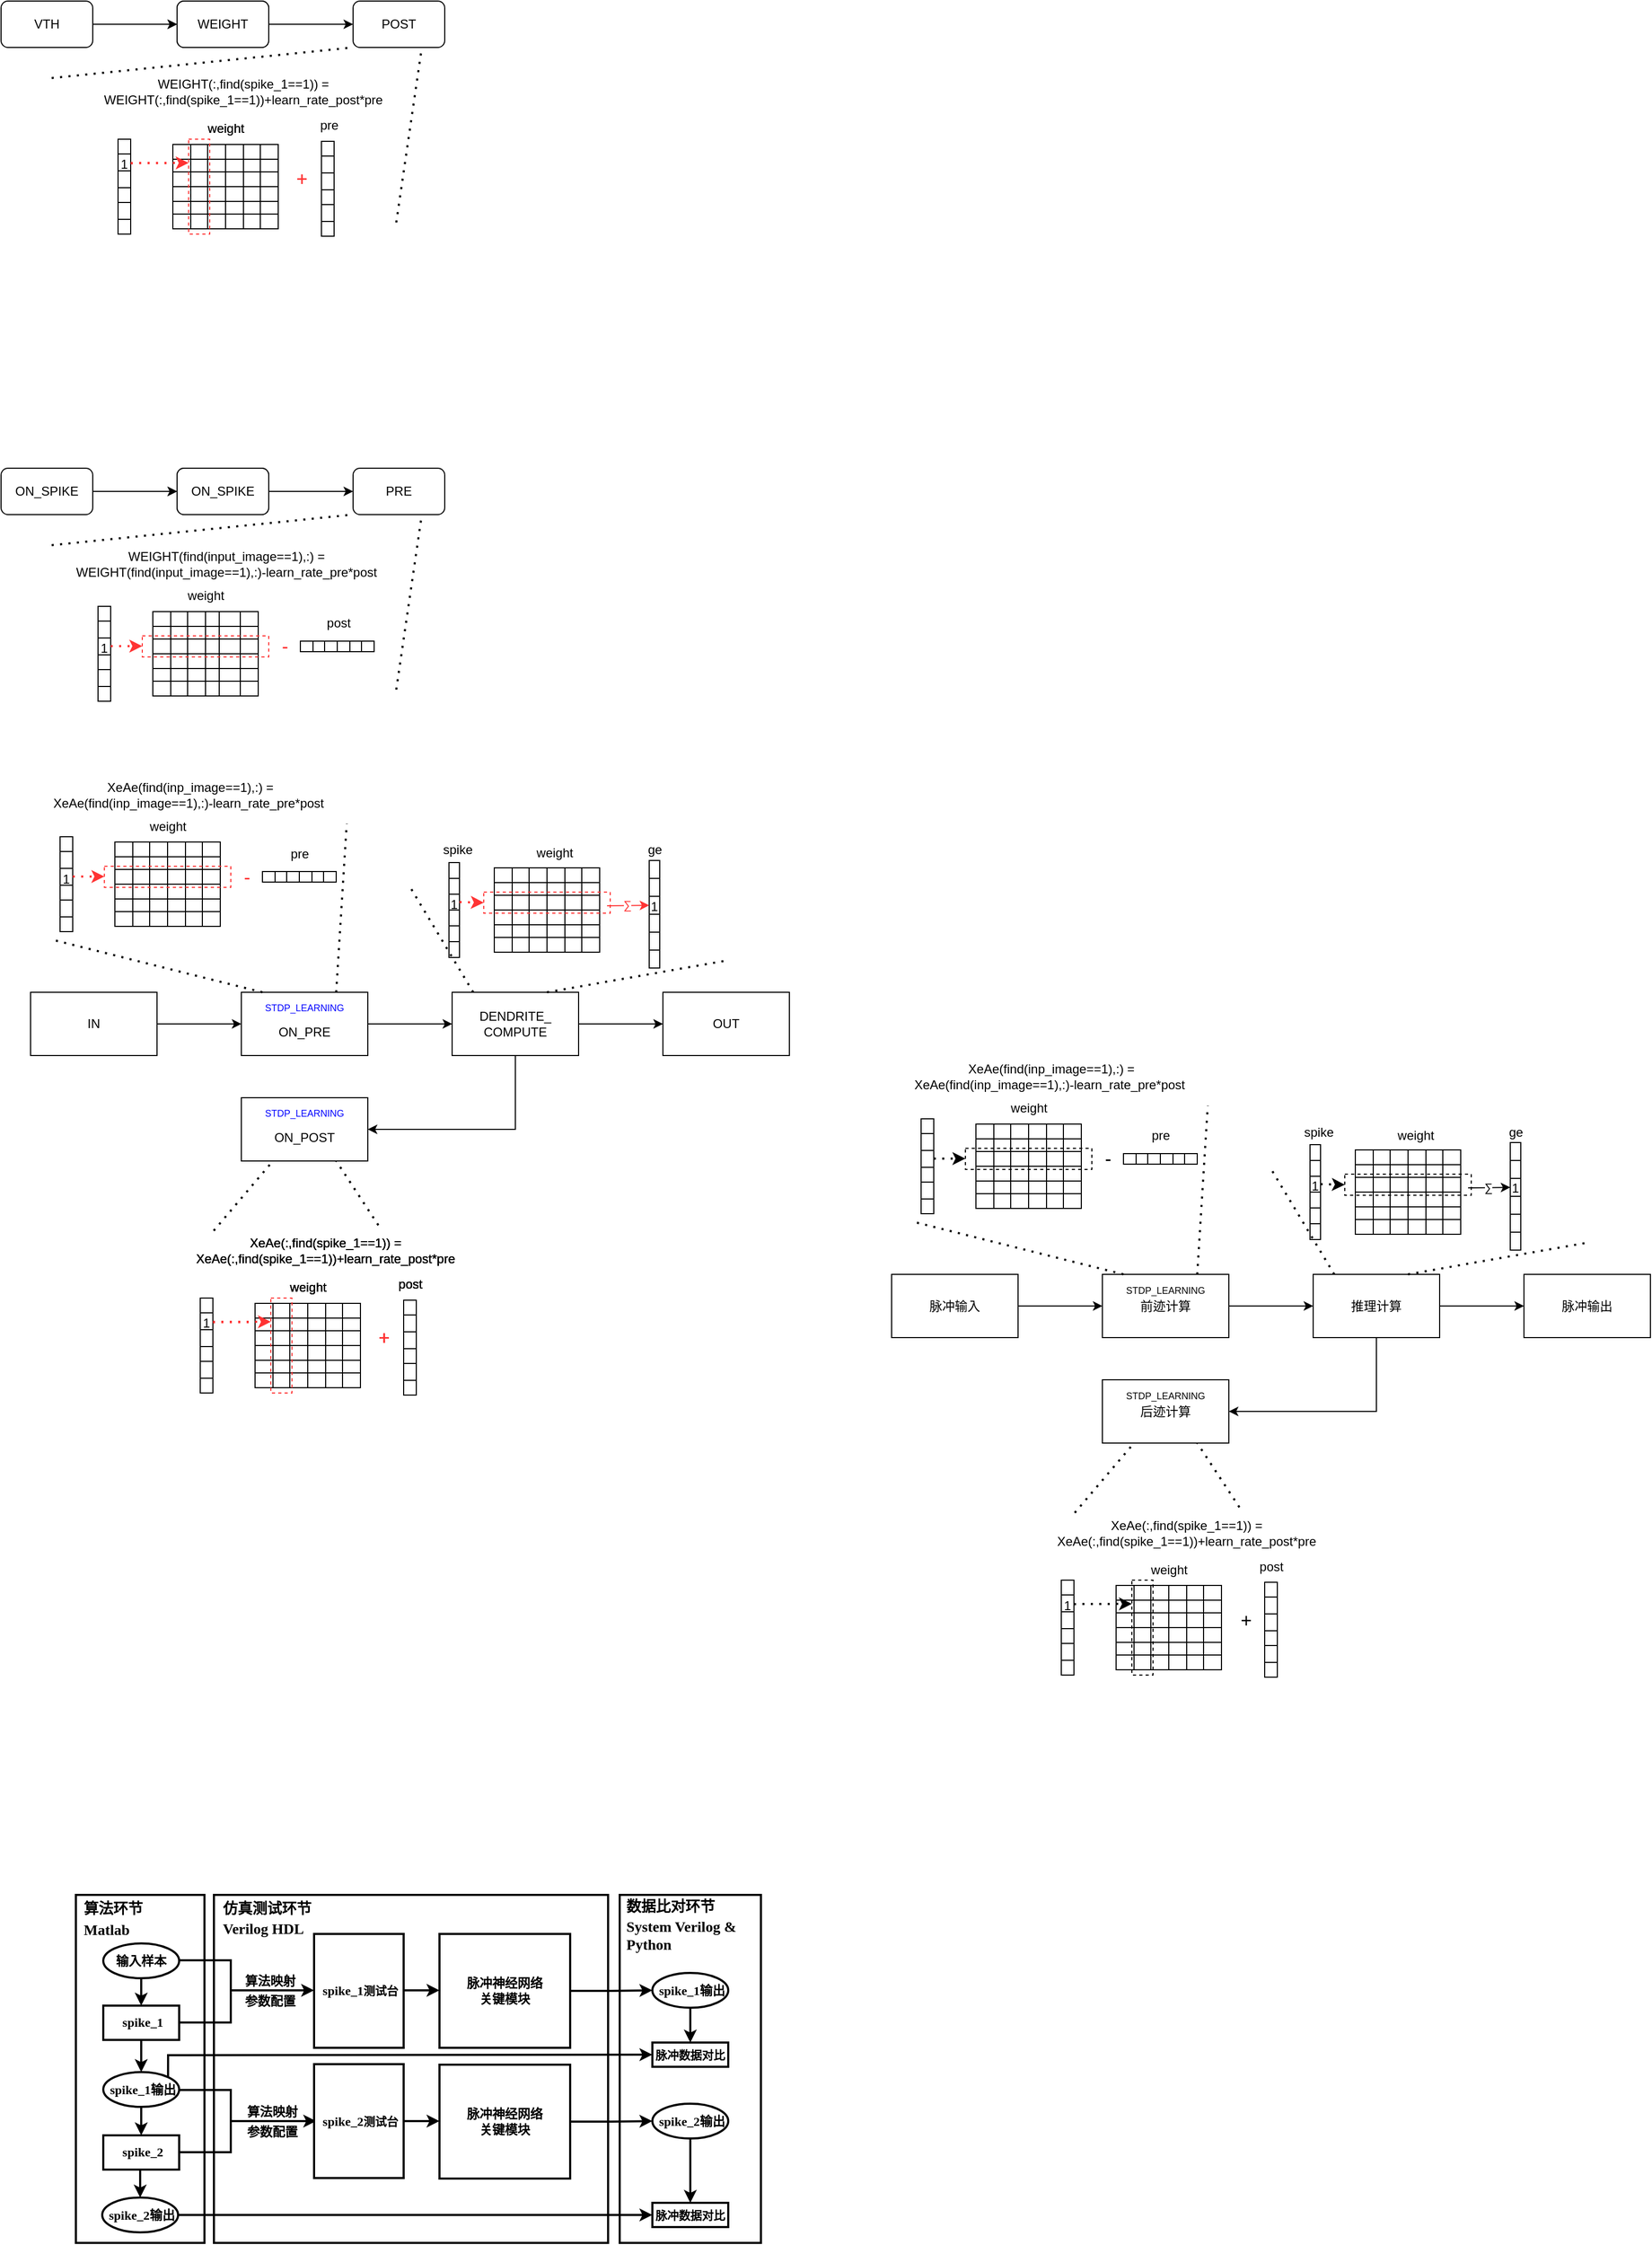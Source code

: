 <mxfile version="21.5.2" type="github">
  <diagram id="C5RBs43oDa-KdzZeNtuy" name="Page-1">
    <mxGraphModel dx="1730" dy="2105" grid="0" gridSize="10" guides="1" tooltips="1" connect="1" arrows="1" fold="1" page="1" pageScale="1" pageWidth="827" pageHeight="1169" math="0" shadow="0">
      <root>
        <mxCell id="WIyWlLk6GJQsqaUBKTNV-0" />
        <mxCell id="WIyWlLk6GJQsqaUBKTNV-1" parent="WIyWlLk6GJQsqaUBKTNV-0" />
        <mxCell id="30HMJoaEgPx3A_9HI58f-958" value="脉冲输入" style="rounded=0;whiteSpace=wrap;html=1;" parent="WIyWlLk6GJQsqaUBKTNV-1" vertex="1">
          <mxGeometry x="907" y="407.5" width="120" height="60" as="geometry" />
        </mxCell>
        <mxCell id="30HMJoaEgPx3A_9HI58f-959" value="前迹计算" style="rounded=0;whiteSpace=wrap;html=1;" parent="WIyWlLk6GJQsqaUBKTNV-1" vertex="1">
          <mxGeometry x="1107" y="407.5" width="120" height="60" as="geometry" />
        </mxCell>
        <mxCell id="30HMJoaEgPx3A_9HI58f-960" value="" style="edgeStyle=orthogonalEdgeStyle;rounded=0;orthogonalLoop=1;jettySize=auto;html=1;" parent="WIyWlLk6GJQsqaUBKTNV-1" source="30HMJoaEgPx3A_9HI58f-958" target="30HMJoaEgPx3A_9HI58f-959" edge="1">
          <mxGeometry relative="1" as="geometry" />
        </mxCell>
        <mxCell id="30HMJoaEgPx3A_9HI58f-961" value="推理计算" style="rounded=0;whiteSpace=wrap;html=1;" parent="WIyWlLk6GJQsqaUBKTNV-1" vertex="1">
          <mxGeometry x="1307" y="407.5" width="120" height="60" as="geometry" />
        </mxCell>
        <mxCell id="30HMJoaEgPx3A_9HI58f-962" value="" style="edgeStyle=orthogonalEdgeStyle;rounded=0;orthogonalLoop=1;jettySize=auto;html=1;" parent="WIyWlLk6GJQsqaUBKTNV-1" source="30HMJoaEgPx3A_9HI58f-959" target="30HMJoaEgPx3A_9HI58f-961" edge="1">
          <mxGeometry relative="1" as="geometry" />
        </mxCell>
        <mxCell id="30HMJoaEgPx3A_9HI58f-963" value="后迹计算" style="rounded=0;whiteSpace=wrap;html=1;" parent="WIyWlLk6GJQsqaUBKTNV-1" vertex="1">
          <mxGeometry x="1107" y="507.5" width="120" height="60" as="geometry" />
        </mxCell>
        <mxCell id="30HMJoaEgPx3A_9HI58f-964" value="" style="edgeStyle=orthogonalEdgeStyle;rounded=0;orthogonalLoop=1;jettySize=auto;html=1;" parent="WIyWlLk6GJQsqaUBKTNV-1" source="30HMJoaEgPx3A_9HI58f-961" target="30HMJoaEgPx3A_9HI58f-963" edge="1">
          <mxGeometry relative="1" as="geometry">
            <Array as="points">
              <mxPoint x="1367" y="537.5" />
            </Array>
          </mxGeometry>
        </mxCell>
        <mxCell id="30HMJoaEgPx3A_9HI58f-965" value="脉冲输出" style="rounded=0;whiteSpace=wrap;html=1;" parent="WIyWlLk6GJQsqaUBKTNV-1" vertex="1">
          <mxGeometry x="1507" y="407.5" width="120" height="60" as="geometry" />
        </mxCell>
        <mxCell id="30HMJoaEgPx3A_9HI58f-966" value="" style="edgeStyle=orthogonalEdgeStyle;rounded=0;orthogonalLoop=1;jettySize=auto;html=1;" parent="WIyWlLk6GJQsqaUBKTNV-1" source="30HMJoaEgPx3A_9HI58f-961" target="30HMJoaEgPx3A_9HI58f-965" edge="1">
          <mxGeometry relative="1" as="geometry" />
        </mxCell>
        <mxCell id="30HMJoaEgPx3A_9HI58f-967" value="&lt;font color=&quot;#000000&quot;&gt;STDP_LEARNING&lt;/font&gt;" style="text;html=1;strokeColor=none;fillColor=none;align=center;verticalAlign=middle;whiteSpace=wrap;rounded=0;fontSize=9;fontColor=#0000FF;" parent="WIyWlLk6GJQsqaUBKTNV-1" vertex="1">
          <mxGeometry x="1137" y="407.5" width="60" height="30" as="geometry" />
        </mxCell>
        <mxCell id="30HMJoaEgPx3A_9HI58f-968" value="&lt;font color=&quot;#000000&quot;&gt;STDP_LEARNING&lt;/font&gt;" style="text;html=1;strokeColor=none;fillColor=none;align=center;verticalAlign=middle;whiteSpace=wrap;rounded=0;fontSize=9;fontColor=#0000FF;" parent="WIyWlLk6GJQsqaUBKTNV-1" vertex="1">
          <mxGeometry x="1137" y="507.5" width="60" height="30" as="geometry" />
        </mxCell>
        <mxCell id="30HMJoaEgPx3A_9HI58f-969" value="" style="endArrow=none;dashed=1;html=1;dashPattern=1 3;strokeWidth=2;rounded=0;" parent="WIyWlLk6GJQsqaUBKTNV-1" edge="1">
          <mxGeometry width="50" height="50" relative="1" as="geometry">
            <mxPoint x="1197" y="407.5" as="sourcePoint" />
            <mxPoint x="1207" y="247.5" as="targetPoint" />
          </mxGeometry>
        </mxCell>
        <mxCell id="30HMJoaEgPx3A_9HI58f-970" value="" style="endArrow=none;dashed=1;html=1;dashPattern=1 3;strokeWidth=2;rounded=0;" parent="WIyWlLk6GJQsqaUBKTNV-1" edge="1">
          <mxGeometry width="50" height="50" relative="1" as="geometry">
            <mxPoint x="1127" y="407.5" as="sourcePoint" />
            <mxPoint x="927" y="357.5" as="targetPoint" />
          </mxGeometry>
        </mxCell>
        <mxCell id="30HMJoaEgPx3A_9HI58f-971" value="" style="endArrow=none;dashed=1;html=1;dashPattern=1 3;strokeWidth=2;rounded=0;exitX=0.146;exitY=-0.13;exitDx=0;exitDy=0;exitPerimeter=0;" parent="WIyWlLk6GJQsqaUBKTNV-1" source="30HMJoaEgPx3A_9HI58f-1043" edge="1">
          <mxGeometry width="50" height="50" relative="1" as="geometry">
            <mxPoint x="1087" y="617.5" as="sourcePoint" />
            <mxPoint x="1137" y="567.5" as="targetPoint" />
          </mxGeometry>
        </mxCell>
        <mxCell id="30HMJoaEgPx3A_9HI58f-972" value="" style="endArrow=none;dashed=1;html=1;dashPattern=1 3;strokeWidth=2;rounded=0;" parent="WIyWlLk6GJQsqaUBKTNV-1" edge="1">
          <mxGeometry width="50" height="50" relative="1" as="geometry">
            <mxPoint x="1237" y="628.389" as="sourcePoint" />
            <mxPoint x="1197" y="567.5" as="targetPoint" />
          </mxGeometry>
        </mxCell>
        <mxCell id="30HMJoaEgPx3A_9HI58f-973" value="&amp;nbsp;XeAe(find(inp_image==1),:) = XeAe(find(inp_image==1),:)-learn_rate_pre*post" style="text;html=1;strokeColor=none;fillColor=none;align=center;verticalAlign=middle;whiteSpace=wrap;rounded=0;movable=1;resizable=1;rotatable=1;deletable=1;editable=1;locked=0;connectable=1;" parent="WIyWlLk6GJQsqaUBKTNV-1" vertex="1">
          <mxGeometry x="907" y="205" width="300" height="30" as="geometry" />
        </mxCell>
        <mxCell id="30HMJoaEgPx3A_9HI58f-974" value="" style="shape=table;startSize=0;container=1;collapsible=0;childLayout=tableLayout;movable=1;resizable=1;rotatable=1;deletable=1;editable=1;locked=0;connectable=1;" parent="WIyWlLk6GJQsqaUBKTNV-1" vertex="1">
          <mxGeometry x="1127" y="293" width="70" height="10" as="geometry" />
        </mxCell>
        <mxCell id="30HMJoaEgPx3A_9HI58f-975" value="" style="shape=tableRow;horizontal=0;startSize=0;swimlaneHead=0;swimlaneBody=0;strokeColor=inherit;top=0;left=0;bottom=0;right=0;collapsible=0;dropTarget=0;fillColor=none;points=[[0,0.5],[1,0.5]];portConstraint=eastwest;movable=1;resizable=1;rotatable=1;deletable=1;editable=1;locked=0;connectable=1;" parent="30HMJoaEgPx3A_9HI58f-974" vertex="1">
          <mxGeometry width="70" height="10" as="geometry" />
        </mxCell>
        <mxCell id="30HMJoaEgPx3A_9HI58f-976" value="" style="shape=partialRectangle;html=1;whiteSpace=wrap;connectable=1;strokeColor=inherit;overflow=hidden;fillColor=none;top=0;left=0;bottom=0;right=0;pointerEvents=1;movable=1;resizable=1;rotatable=1;deletable=1;editable=1;locked=0;" parent="30HMJoaEgPx3A_9HI58f-975" vertex="1">
          <mxGeometry width="12" height="10" as="geometry">
            <mxRectangle width="12" height="10" as="alternateBounds" />
          </mxGeometry>
        </mxCell>
        <mxCell id="30HMJoaEgPx3A_9HI58f-977" value="" style="shape=partialRectangle;html=1;whiteSpace=wrap;connectable=1;strokeColor=inherit;overflow=hidden;fillColor=none;top=0;left=0;bottom=0;right=0;pointerEvents=1;movable=1;resizable=1;rotatable=1;deletable=1;editable=1;locked=0;" parent="30HMJoaEgPx3A_9HI58f-975" vertex="1">
          <mxGeometry x="12" width="11" height="10" as="geometry">
            <mxRectangle width="11" height="10" as="alternateBounds" />
          </mxGeometry>
        </mxCell>
        <mxCell id="30HMJoaEgPx3A_9HI58f-978" value="" style="shape=partialRectangle;html=1;whiteSpace=wrap;connectable=1;strokeColor=inherit;overflow=hidden;fillColor=none;top=0;left=0;bottom=0;right=0;pointerEvents=1;movable=1;resizable=1;rotatable=1;deletable=1;editable=1;locked=0;" parent="30HMJoaEgPx3A_9HI58f-975" vertex="1">
          <mxGeometry x="23" width="12" height="10" as="geometry">
            <mxRectangle width="12" height="10" as="alternateBounds" />
          </mxGeometry>
        </mxCell>
        <mxCell id="30HMJoaEgPx3A_9HI58f-979" value="" style="shape=partialRectangle;html=1;whiteSpace=wrap;connectable=1;strokeColor=inherit;overflow=hidden;fillColor=none;top=0;left=0;bottom=0;right=0;pointerEvents=1;movable=1;resizable=1;rotatable=1;deletable=1;editable=1;locked=0;" parent="30HMJoaEgPx3A_9HI58f-975" vertex="1">
          <mxGeometry x="35" width="12" height="10" as="geometry">
            <mxRectangle width="12" height="10" as="alternateBounds" />
          </mxGeometry>
        </mxCell>
        <mxCell id="30HMJoaEgPx3A_9HI58f-980" value="" style="shape=partialRectangle;html=1;whiteSpace=wrap;connectable=1;strokeColor=inherit;overflow=hidden;fillColor=none;top=0;left=0;bottom=0;right=0;pointerEvents=1;movable=1;resizable=1;rotatable=1;deletable=1;editable=1;locked=0;" parent="30HMJoaEgPx3A_9HI58f-975" vertex="1">
          <mxGeometry x="47" width="11" height="10" as="geometry">
            <mxRectangle width="11" height="10" as="alternateBounds" />
          </mxGeometry>
        </mxCell>
        <mxCell id="30HMJoaEgPx3A_9HI58f-981" value="" style="shape=partialRectangle;html=1;whiteSpace=wrap;connectable=1;strokeColor=inherit;overflow=hidden;fillColor=none;top=0;left=0;bottom=0;right=0;pointerEvents=1;movable=1;resizable=1;rotatable=1;deletable=1;editable=1;locked=0;" parent="30HMJoaEgPx3A_9HI58f-975" vertex="1">
          <mxGeometry x="58" width="12" height="10" as="geometry">
            <mxRectangle width="12" height="10" as="alternateBounds" />
          </mxGeometry>
        </mxCell>
        <mxCell id="30HMJoaEgPx3A_9HI58f-982" value="" style="shape=table;startSize=0;container=1;collapsible=0;childLayout=tableLayout;movable=1;resizable=1;rotatable=1;deletable=1;editable=1;locked=0;connectable=1;" parent="WIyWlLk6GJQsqaUBKTNV-1" vertex="1">
          <mxGeometry x="987" y="265" width="100" height="80" as="geometry" />
        </mxCell>
        <mxCell id="30HMJoaEgPx3A_9HI58f-983" value="" style="shape=tableRow;horizontal=0;startSize=0;swimlaneHead=0;swimlaneBody=0;strokeColor=inherit;top=0;left=0;bottom=0;right=0;collapsible=0;dropTarget=0;fillColor=none;points=[[0,0.5],[1,0.5]];portConstraint=eastwest;movable=1;resizable=1;rotatable=1;deletable=1;editable=1;locked=0;connectable=1;" parent="30HMJoaEgPx3A_9HI58f-982" vertex="1">
          <mxGeometry width="100" height="14" as="geometry" />
        </mxCell>
        <mxCell id="30HMJoaEgPx3A_9HI58f-984" value="" style="shape=partialRectangle;html=1;whiteSpace=wrap;connectable=1;strokeColor=inherit;overflow=hidden;fillColor=none;top=0;left=0;bottom=0;right=0;pointerEvents=1;movable=1;resizable=1;rotatable=1;deletable=1;editable=1;locked=0;" parent="30HMJoaEgPx3A_9HI58f-983" vertex="1">
          <mxGeometry width="17" height="14" as="geometry">
            <mxRectangle width="17" height="14" as="alternateBounds" />
          </mxGeometry>
        </mxCell>
        <mxCell id="30HMJoaEgPx3A_9HI58f-985" value="" style="shape=partialRectangle;html=1;whiteSpace=wrap;connectable=1;strokeColor=inherit;overflow=hidden;fillColor=none;top=0;left=0;bottom=0;right=0;pointerEvents=1;movable=1;resizable=1;rotatable=1;deletable=1;editable=1;locked=0;" parent="30HMJoaEgPx3A_9HI58f-983" vertex="1">
          <mxGeometry x="17" width="16" height="14" as="geometry">
            <mxRectangle width="16" height="14" as="alternateBounds" />
          </mxGeometry>
        </mxCell>
        <mxCell id="30HMJoaEgPx3A_9HI58f-986" value="" style="shape=partialRectangle;html=1;whiteSpace=wrap;connectable=1;strokeColor=inherit;overflow=hidden;fillColor=none;top=0;left=0;bottom=0;right=0;pointerEvents=1;movable=1;resizable=1;rotatable=1;deletable=1;editable=1;locked=0;" parent="30HMJoaEgPx3A_9HI58f-983" vertex="1">
          <mxGeometry x="33" width="17" height="14" as="geometry">
            <mxRectangle width="17" height="14" as="alternateBounds" />
          </mxGeometry>
        </mxCell>
        <mxCell id="30HMJoaEgPx3A_9HI58f-987" value="" style="shape=partialRectangle;html=1;whiteSpace=wrap;connectable=1;strokeColor=inherit;overflow=hidden;fillColor=none;top=0;left=0;bottom=0;right=0;pointerEvents=1;movable=1;resizable=1;rotatable=1;deletable=1;editable=1;locked=0;" parent="30HMJoaEgPx3A_9HI58f-983" vertex="1">
          <mxGeometry x="50" width="17" height="14" as="geometry">
            <mxRectangle width="17" height="14" as="alternateBounds" />
          </mxGeometry>
        </mxCell>
        <mxCell id="30HMJoaEgPx3A_9HI58f-988" value="" style="shape=partialRectangle;html=1;whiteSpace=wrap;connectable=1;strokeColor=inherit;overflow=hidden;fillColor=none;top=0;left=0;bottom=0;right=0;pointerEvents=1;movable=1;resizable=1;rotatable=1;deletable=1;editable=1;locked=0;" parent="30HMJoaEgPx3A_9HI58f-983" vertex="1">
          <mxGeometry x="67" width="16" height="14" as="geometry">
            <mxRectangle width="16" height="14" as="alternateBounds" />
          </mxGeometry>
        </mxCell>
        <mxCell id="30HMJoaEgPx3A_9HI58f-989" value="" style="shape=partialRectangle;html=1;whiteSpace=wrap;connectable=1;strokeColor=inherit;overflow=hidden;fillColor=none;top=0;left=0;bottom=0;right=0;pointerEvents=1;movable=1;resizable=1;rotatable=1;deletable=1;editable=1;locked=0;" parent="30HMJoaEgPx3A_9HI58f-983" vertex="1">
          <mxGeometry x="83" width="17" height="14" as="geometry">
            <mxRectangle width="17" height="14" as="alternateBounds" />
          </mxGeometry>
        </mxCell>
        <mxCell id="30HMJoaEgPx3A_9HI58f-990" value="" style="shape=tableRow;horizontal=0;startSize=0;swimlaneHead=0;swimlaneBody=0;strokeColor=inherit;top=0;left=0;bottom=0;right=0;collapsible=0;dropTarget=0;fillColor=none;points=[[0,0.5],[1,0.5]];portConstraint=eastwest;movable=1;resizable=1;rotatable=1;deletable=1;editable=1;locked=0;connectable=1;" parent="30HMJoaEgPx3A_9HI58f-982" vertex="1">
          <mxGeometry y="14" width="100" height="12" as="geometry" />
        </mxCell>
        <mxCell id="30HMJoaEgPx3A_9HI58f-991" value="" style="shape=partialRectangle;html=1;whiteSpace=wrap;connectable=1;strokeColor=inherit;overflow=hidden;fillColor=none;top=0;left=0;bottom=0;right=0;pointerEvents=1;movable=1;resizable=1;rotatable=1;deletable=1;editable=1;locked=0;" parent="30HMJoaEgPx3A_9HI58f-990" vertex="1">
          <mxGeometry width="17" height="12" as="geometry">
            <mxRectangle width="17" height="12" as="alternateBounds" />
          </mxGeometry>
        </mxCell>
        <mxCell id="30HMJoaEgPx3A_9HI58f-992" value="" style="shape=partialRectangle;html=1;whiteSpace=wrap;connectable=1;strokeColor=inherit;overflow=hidden;fillColor=none;top=0;left=0;bottom=0;right=0;pointerEvents=1;movable=1;resizable=1;rotatable=1;deletable=1;editable=1;locked=0;" parent="30HMJoaEgPx3A_9HI58f-990" vertex="1">
          <mxGeometry x="17" width="16" height="12" as="geometry">
            <mxRectangle width="16" height="12" as="alternateBounds" />
          </mxGeometry>
        </mxCell>
        <mxCell id="30HMJoaEgPx3A_9HI58f-993" value="" style="shape=partialRectangle;html=1;whiteSpace=wrap;connectable=1;strokeColor=inherit;overflow=hidden;fillColor=none;top=0;left=0;bottom=0;right=0;pointerEvents=1;movable=1;resizable=1;rotatable=1;deletable=1;editable=1;locked=0;" parent="30HMJoaEgPx3A_9HI58f-990" vertex="1">
          <mxGeometry x="33" width="17" height="12" as="geometry">
            <mxRectangle width="17" height="12" as="alternateBounds" />
          </mxGeometry>
        </mxCell>
        <mxCell id="30HMJoaEgPx3A_9HI58f-994" value="" style="shape=partialRectangle;html=1;whiteSpace=wrap;connectable=1;strokeColor=inherit;overflow=hidden;fillColor=none;top=0;left=0;bottom=0;right=0;pointerEvents=1;movable=1;resizable=1;rotatable=1;deletable=1;editable=1;locked=0;" parent="30HMJoaEgPx3A_9HI58f-990" vertex="1">
          <mxGeometry x="50" width="17" height="12" as="geometry">
            <mxRectangle width="17" height="12" as="alternateBounds" />
          </mxGeometry>
        </mxCell>
        <mxCell id="30HMJoaEgPx3A_9HI58f-995" value="" style="shape=partialRectangle;html=1;whiteSpace=wrap;connectable=1;strokeColor=inherit;overflow=hidden;fillColor=none;top=0;left=0;bottom=0;right=0;pointerEvents=1;movable=1;resizable=1;rotatable=1;deletable=1;editable=1;locked=0;" parent="30HMJoaEgPx3A_9HI58f-990" vertex="1">
          <mxGeometry x="67" width="16" height="12" as="geometry">
            <mxRectangle width="16" height="12" as="alternateBounds" />
          </mxGeometry>
        </mxCell>
        <mxCell id="30HMJoaEgPx3A_9HI58f-996" value="" style="shape=partialRectangle;html=1;whiteSpace=wrap;connectable=1;strokeColor=inherit;overflow=hidden;fillColor=none;top=0;left=0;bottom=0;right=0;pointerEvents=1;movable=1;resizable=1;rotatable=1;deletable=1;editable=1;locked=0;" parent="30HMJoaEgPx3A_9HI58f-990" vertex="1">
          <mxGeometry x="83" width="17" height="12" as="geometry">
            <mxRectangle width="17" height="12" as="alternateBounds" />
          </mxGeometry>
        </mxCell>
        <mxCell id="30HMJoaEgPx3A_9HI58f-997" value="" style="shape=tableRow;horizontal=0;startSize=0;swimlaneHead=0;swimlaneBody=0;strokeColor=inherit;top=0;left=0;bottom=0;right=0;collapsible=0;dropTarget=0;fillColor=none;points=[[0,0.5],[1,0.5]];portConstraint=eastwest;movable=1;resizable=1;rotatable=1;deletable=1;editable=1;locked=0;connectable=1;" parent="30HMJoaEgPx3A_9HI58f-982" vertex="1">
          <mxGeometry y="26" width="100" height="14" as="geometry" />
        </mxCell>
        <mxCell id="30HMJoaEgPx3A_9HI58f-998" value="" style="shape=partialRectangle;html=1;whiteSpace=wrap;connectable=1;strokeColor=inherit;overflow=hidden;fillColor=none;top=0;left=0;bottom=0;right=0;pointerEvents=1;movable=1;resizable=1;rotatable=1;deletable=1;editable=1;locked=0;" parent="30HMJoaEgPx3A_9HI58f-997" vertex="1">
          <mxGeometry width="17" height="14" as="geometry">
            <mxRectangle width="17" height="14" as="alternateBounds" />
          </mxGeometry>
        </mxCell>
        <mxCell id="30HMJoaEgPx3A_9HI58f-999" value="" style="shape=partialRectangle;html=1;whiteSpace=wrap;connectable=1;strokeColor=inherit;overflow=hidden;fillColor=none;top=0;left=0;bottom=0;right=0;pointerEvents=1;movable=1;resizable=1;rotatable=1;deletable=1;editable=1;locked=0;" parent="30HMJoaEgPx3A_9HI58f-997" vertex="1">
          <mxGeometry x="17" width="16" height="14" as="geometry">
            <mxRectangle width="16" height="14" as="alternateBounds" />
          </mxGeometry>
        </mxCell>
        <mxCell id="30HMJoaEgPx3A_9HI58f-1000" value="" style="shape=partialRectangle;html=1;whiteSpace=wrap;connectable=1;strokeColor=inherit;overflow=hidden;fillColor=none;top=0;left=0;bottom=0;right=0;pointerEvents=1;movable=1;resizable=1;rotatable=1;deletable=1;editable=1;locked=0;" parent="30HMJoaEgPx3A_9HI58f-997" vertex="1">
          <mxGeometry x="33" width="17" height="14" as="geometry">
            <mxRectangle width="17" height="14" as="alternateBounds" />
          </mxGeometry>
        </mxCell>
        <mxCell id="30HMJoaEgPx3A_9HI58f-1001" value="" style="shape=partialRectangle;html=1;whiteSpace=wrap;connectable=1;strokeColor=inherit;overflow=hidden;fillColor=none;top=0;left=0;bottom=0;right=0;pointerEvents=1;movable=1;resizable=1;rotatable=1;deletable=1;editable=1;locked=0;" parent="30HMJoaEgPx3A_9HI58f-997" vertex="1">
          <mxGeometry x="50" width="17" height="14" as="geometry">
            <mxRectangle width="17" height="14" as="alternateBounds" />
          </mxGeometry>
        </mxCell>
        <mxCell id="30HMJoaEgPx3A_9HI58f-1002" value="" style="shape=partialRectangle;html=1;whiteSpace=wrap;connectable=1;strokeColor=inherit;overflow=hidden;fillColor=none;top=0;left=0;bottom=0;right=0;pointerEvents=1;movable=1;resizable=1;rotatable=1;deletable=1;editable=1;locked=0;" parent="30HMJoaEgPx3A_9HI58f-997" vertex="1">
          <mxGeometry x="67" width="16" height="14" as="geometry">
            <mxRectangle width="16" height="14" as="alternateBounds" />
          </mxGeometry>
        </mxCell>
        <mxCell id="30HMJoaEgPx3A_9HI58f-1003" value="" style="shape=partialRectangle;html=1;whiteSpace=wrap;connectable=1;strokeColor=inherit;overflow=hidden;fillColor=none;top=0;left=0;bottom=0;right=0;pointerEvents=1;movable=1;resizable=1;rotatable=1;deletable=1;editable=1;locked=0;" parent="30HMJoaEgPx3A_9HI58f-997" vertex="1">
          <mxGeometry x="83" width="17" height="14" as="geometry">
            <mxRectangle width="17" height="14" as="alternateBounds" />
          </mxGeometry>
        </mxCell>
        <mxCell id="30HMJoaEgPx3A_9HI58f-1004" value="" style="shape=tableRow;horizontal=0;startSize=0;swimlaneHead=0;swimlaneBody=0;strokeColor=inherit;top=0;left=0;bottom=0;right=0;collapsible=0;dropTarget=0;fillColor=none;points=[[0,0.5],[1,0.5]];portConstraint=eastwest;movable=1;resizable=1;rotatable=1;deletable=1;editable=1;locked=0;connectable=1;" parent="30HMJoaEgPx3A_9HI58f-982" vertex="1">
          <mxGeometry y="40" width="100" height="14" as="geometry" />
        </mxCell>
        <mxCell id="30HMJoaEgPx3A_9HI58f-1005" value="" style="shape=partialRectangle;html=1;whiteSpace=wrap;connectable=1;strokeColor=inherit;overflow=hidden;fillColor=none;top=0;left=0;bottom=0;right=0;pointerEvents=1;movable=1;resizable=1;rotatable=1;deletable=1;editable=1;locked=0;" parent="30HMJoaEgPx3A_9HI58f-1004" vertex="1">
          <mxGeometry width="17" height="14" as="geometry">
            <mxRectangle width="17" height="14" as="alternateBounds" />
          </mxGeometry>
        </mxCell>
        <mxCell id="30HMJoaEgPx3A_9HI58f-1006" value="" style="shape=partialRectangle;html=1;whiteSpace=wrap;connectable=1;strokeColor=inherit;overflow=hidden;fillColor=none;top=0;left=0;bottom=0;right=0;pointerEvents=1;movable=1;resizable=1;rotatable=1;deletable=1;editable=1;locked=0;" parent="30HMJoaEgPx3A_9HI58f-1004" vertex="1">
          <mxGeometry x="17" width="16" height="14" as="geometry">
            <mxRectangle width="16" height="14" as="alternateBounds" />
          </mxGeometry>
        </mxCell>
        <mxCell id="30HMJoaEgPx3A_9HI58f-1007" value="" style="shape=partialRectangle;html=1;whiteSpace=wrap;connectable=1;strokeColor=inherit;overflow=hidden;fillColor=none;top=0;left=0;bottom=0;right=0;pointerEvents=1;movable=1;resizable=1;rotatable=1;deletable=1;editable=1;locked=0;" parent="30HMJoaEgPx3A_9HI58f-1004" vertex="1">
          <mxGeometry x="33" width="17" height="14" as="geometry">
            <mxRectangle width="17" height="14" as="alternateBounds" />
          </mxGeometry>
        </mxCell>
        <mxCell id="30HMJoaEgPx3A_9HI58f-1008" value="" style="shape=partialRectangle;html=1;whiteSpace=wrap;connectable=1;strokeColor=inherit;overflow=hidden;fillColor=none;top=0;left=0;bottom=0;right=0;pointerEvents=1;movable=1;resizable=1;rotatable=1;deletable=1;editable=1;locked=0;" parent="30HMJoaEgPx3A_9HI58f-1004" vertex="1">
          <mxGeometry x="50" width="17" height="14" as="geometry">
            <mxRectangle width="17" height="14" as="alternateBounds" />
          </mxGeometry>
        </mxCell>
        <mxCell id="30HMJoaEgPx3A_9HI58f-1009" value="" style="shape=partialRectangle;html=1;whiteSpace=wrap;connectable=1;strokeColor=inherit;overflow=hidden;fillColor=none;top=0;left=0;bottom=0;right=0;pointerEvents=1;movable=1;resizable=1;rotatable=1;deletable=1;editable=1;locked=0;" parent="30HMJoaEgPx3A_9HI58f-1004" vertex="1">
          <mxGeometry x="67" width="16" height="14" as="geometry">
            <mxRectangle width="16" height="14" as="alternateBounds" />
          </mxGeometry>
        </mxCell>
        <mxCell id="30HMJoaEgPx3A_9HI58f-1010" value="" style="shape=partialRectangle;html=1;whiteSpace=wrap;connectable=1;strokeColor=inherit;overflow=hidden;fillColor=none;top=0;left=0;bottom=0;right=0;pointerEvents=1;movable=1;resizable=1;rotatable=1;deletable=1;editable=1;locked=0;" parent="30HMJoaEgPx3A_9HI58f-1004" vertex="1">
          <mxGeometry x="83" width="17" height="14" as="geometry">
            <mxRectangle width="17" height="14" as="alternateBounds" />
          </mxGeometry>
        </mxCell>
        <mxCell id="30HMJoaEgPx3A_9HI58f-1011" value="" style="shape=tableRow;horizontal=0;startSize=0;swimlaneHead=0;swimlaneBody=0;strokeColor=inherit;top=0;left=0;bottom=0;right=0;collapsible=0;dropTarget=0;fillColor=none;points=[[0,0.5],[1,0.5]];portConstraint=eastwest;movable=1;resizable=1;rotatable=1;deletable=1;editable=1;locked=0;connectable=1;" parent="30HMJoaEgPx3A_9HI58f-982" vertex="1">
          <mxGeometry y="54" width="100" height="12" as="geometry" />
        </mxCell>
        <mxCell id="30HMJoaEgPx3A_9HI58f-1012" value="" style="shape=partialRectangle;html=1;whiteSpace=wrap;connectable=1;strokeColor=inherit;overflow=hidden;fillColor=none;top=0;left=0;bottom=0;right=0;pointerEvents=1;movable=1;resizable=1;rotatable=1;deletable=1;editable=1;locked=0;" parent="30HMJoaEgPx3A_9HI58f-1011" vertex="1">
          <mxGeometry width="17" height="12" as="geometry">
            <mxRectangle width="17" height="12" as="alternateBounds" />
          </mxGeometry>
        </mxCell>
        <mxCell id="30HMJoaEgPx3A_9HI58f-1013" value="" style="shape=partialRectangle;html=1;whiteSpace=wrap;connectable=1;strokeColor=inherit;overflow=hidden;fillColor=none;top=0;left=0;bottom=0;right=0;pointerEvents=1;movable=1;resizable=1;rotatable=1;deletable=1;editable=1;locked=0;" parent="30HMJoaEgPx3A_9HI58f-1011" vertex="1">
          <mxGeometry x="17" width="16" height="12" as="geometry">
            <mxRectangle width="16" height="12" as="alternateBounds" />
          </mxGeometry>
        </mxCell>
        <mxCell id="30HMJoaEgPx3A_9HI58f-1014" value="" style="shape=partialRectangle;html=1;whiteSpace=wrap;connectable=1;strokeColor=inherit;overflow=hidden;fillColor=none;top=0;left=0;bottom=0;right=0;pointerEvents=1;movable=1;resizable=1;rotatable=1;deletable=1;editable=1;locked=0;" parent="30HMJoaEgPx3A_9HI58f-1011" vertex="1">
          <mxGeometry x="33" width="17" height="12" as="geometry">
            <mxRectangle width="17" height="12" as="alternateBounds" />
          </mxGeometry>
        </mxCell>
        <mxCell id="30HMJoaEgPx3A_9HI58f-1015" value="" style="shape=partialRectangle;html=1;whiteSpace=wrap;connectable=1;strokeColor=inherit;overflow=hidden;fillColor=none;top=0;left=0;bottom=0;right=0;pointerEvents=1;movable=1;resizable=1;rotatable=1;deletable=1;editable=1;locked=0;" parent="30HMJoaEgPx3A_9HI58f-1011" vertex="1">
          <mxGeometry x="50" width="17" height="12" as="geometry">
            <mxRectangle width="17" height="12" as="alternateBounds" />
          </mxGeometry>
        </mxCell>
        <mxCell id="30HMJoaEgPx3A_9HI58f-1016" value="" style="shape=partialRectangle;html=1;whiteSpace=wrap;connectable=1;strokeColor=inherit;overflow=hidden;fillColor=none;top=0;left=0;bottom=0;right=0;pointerEvents=1;movable=1;resizable=1;rotatable=1;deletable=1;editable=1;locked=0;" parent="30HMJoaEgPx3A_9HI58f-1011" vertex="1">
          <mxGeometry x="67" width="16" height="12" as="geometry">
            <mxRectangle width="16" height="12" as="alternateBounds" />
          </mxGeometry>
        </mxCell>
        <mxCell id="30HMJoaEgPx3A_9HI58f-1017" value="" style="shape=partialRectangle;html=1;whiteSpace=wrap;connectable=1;strokeColor=inherit;overflow=hidden;fillColor=none;top=0;left=0;bottom=0;right=0;pointerEvents=1;movable=1;resizable=1;rotatable=1;deletable=1;editable=1;locked=0;" parent="30HMJoaEgPx3A_9HI58f-1011" vertex="1">
          <mxGeometry x="83" width="17" height="12" as="geometry">
            <mxRectangle width="17" height="12" as="alternateBounds" />
          </mxGeometry>
        </mxCell>
        <mxCell id="30HMJoaEgPx3A_9HI58f-1018" value="" style="shape=tableRow;horizontal=0;startSize=0;swimlaneHead=0;swimlaneBody=0;strokeColor=inherit;top=0;left=0;bottom=0;right=0;collapsible=0;dropTarget=0;fillColor=none;points=[[0,0.5],[1,0.5]];portConstraint=eastwest;movable=1;resizable=1;rotatable=1;deletable=1;editable=1;locked=0;connectable=1;" parent="30HMJoaEgPx3A_9HI58f-982" vertex="1">
          <mxGeometry y="66" width="100" height="14" as="geometry" />
        </mxCell>
        <mxCell id="30HMJoaEgPx3A_9HI58f-1019" value="" style="shape=partialRectangle;html=1;whiteSpace=wrap;connectable=1;strokeColor=inherit;overflow=hidden;fillColor=none;top=0;left=0;bottom=0;right=0;pointerEvents=1;movable=1;resizable=1;rotatable=1;deletable=1;editable=1;locked=0;" parent="30HMJoaEgPx3A_9HI58f-1018" vertex="1">
          <mxGeometry width="17" height="14" as="geometry">
            <mxRectangle width="17" height="14" as="alternateBounds" />
          </mxGeometry>
        </mxCell>
        <mxCell id="30HMJoaEgPx3A_9HI58f-1020" value="" style="shape=partialRectangle;html=1;whiteSpace=wrap;connectable=1;strokeColor=inherit;overflow=hidden;fillColor=none;top=0;left=0;bottom=0;right=0;pointerEvents=1;movable=1;resizable=1;rotatable=1;deletable=1;editable=1;locked=0;" parent="30HMJoaEgPx3A_9HI58f-1018" vertex="1">
          <mxGeometry x="17" width="16" height="14" as="geometry">
            <mxRectangle width="16" height="14" as="alternateBounds" />
          </mxGeometry>
        </mxCell>
        <mxCell id="30HMJoaEgPx3A_9HI58f-1021" value="" style="shape=partialRectangle;html=1;whiteSpace=wrap;connectable=1;strokeColor=inherit;overflow=hidden;fillColor=none;top=0;left=0;bottom=0;right=0;pointerEvents=1;movable=1;resizable=1;rotatable=1;deletable=1;editable=1;locked=0;" parent="30HMJoaEgPx3A_9HI58f-1018" vertex="1">
          <mxGeometry x="33" width="17" height="14" as="geometry">
            <mxRectangle width="17" height="14" as="alternateBounds" />
          </mxGeometry>
        </mxCell>
        <mxCell id="30HMJoaEgPx3A_9HI58f-1022" value="" style="shape=partialRectangle;html=1;whiteSpace=wrap;connectable=1;strokeColor=inherit;overflow=hidden;fillColor=none;top=0;left=0;bottom=0;right=0;pointerEvents=1;movable=1;resizable=1;rotatable=1;deletable=1;editable=1;locked=0;" parent="30HMJoaEgPx3A_9HI58f-1018" vertex="1">
          <mxGeometry x="50" width="17" height="14" as="geometry">
            <mxRectangle width="17" height="14" as="alternateBounds" />
          </mxGeometry>
        </mxCell>
        <mxCell id="30HMJoaEgPx3A_9HI58f-1023" value="" style="shape=partialRectangle;html=1;whiteSpace=wrap;connectable=1;strokeColor=inherit;overflow=hidden;fillColor=none;top=0;left=0;bottom=0;right=0;pointerEvents=1;movable=1;resizable=1;rotatable=1;deletable=1;editable=1;locked=0;" parent="30HMJoaEgPx3A_9HI58f-1018" vertex="1">
          <mxGeometry x="67" width="16" height="14" as="geometry">
            <mxRectangle width="16" height="14" as="alternateBounds" />
          </mxGeometry>
        </mxCell>
        <mxCell id="30HMJoaEgPx3A_9HI58f-1024" value="" style="shape=partialRectangle;html=1;whiteSpace=wrap;connectable=1;strokeColor=inherit;overflow=hidden;fillColor=none;top=0;left=0;bottom=0;right=0;pointerEvents=1;movable=1;resizable=1;rotatable=1;deletable=1;editable=1;locked=0;" parent="30HMJoaEgPx3A_9HI58f-1018" vertex="1">
          <mxGeometry x="83" width="17" height="14" as="geometry">
            <mxRectangle width="17" height="14" as="alternateBounds" />
          </mxGeometry>
        </mxCell>
        <mxCell id="30HMJoaEgPx3A_9HI58f-1025" value="weight" style="text;html=1;align=center;verticalAlign=middle;resizable=1;points=[];autosize=1;strokeColor=none;fillColor=none;movable=1;rotatable=1;deletable=1;editable=1;locked=0;connectable=1;" parent="WIyWlLk6GJQsqaUBKTNV-1" vertex="1">
          <mxGeometry x="1007" y="235" width="60" height="30" as="geometry" />
        </mxCell>
        <mxCell id="30HMJoaEgPx3A_9HI58f-1026" value="" style="rounded=0;whiteSpace=wrap;html=1;dashed=1;fillColor=none;strokeColor=#000000;movable=1;resizable=1;rotatable=1;deletable=1;editable=1;locked=0;connectable=1;" parent="WIyWlLk6GJQsqaUBKTNV-1" vertex="1">
          <mxGeometry x="977" y="288" width="120" height="20" as="geometry" />
        </mxCell>
        <mxCell id="30HMJoaEgPx3A_9HI58f-1027" value="" style="shape=table;startSize=0;container=1;collapsible=0;childLayout=tableLayout;movable=1;resizable=1;rotatable=1;deletable=1;editable=1;locked=0;connectable=1;" parent="WIyWlLk6GJQsqaUBKTNV-1" vertex="1">
          <mxGeometry x="935" y="260" width="12" height="90" as="geometry" />
        </mxCell>
        <mxCell id="30HMJoaEgPx3A_9HI58f-1028" value="" style="shape=tableRow;horizontal=0;startSize=0;swimlaneHead=0;swimlaneBody=0;strokeColor=inherit;top=0;left=0;bottom=0;right=0;collapsible=0;dropTarget=0;fillColor=none;points=[[0,0.5],[1,0.5]];portConstraint=eastwest;movable=1;resizable=1;rotatable=1;deletable=1;editable=1;locked=0;connectable=1;" parent="30HMJoaEgPx3A_9HI58f-1027" vertex="1">
          <mxGeometry width="12" height="14" as="geometry" />
        </mxCell>
        <mxCell id="30HMJoaEgPx3A_9HI58f-1029" value="" style="shape=partialRectangle;html=1;whiteSpace=wrap;connectable=1;strokeColor=inherit;overflow=hidden;fillColor=none;top=0;left=0;bottom=0;right=0;pointerEvents=1;movable=1;resizable=1;rotatable=1;deletable=1;editable=1;locked=0;" parent="30HMJoaEgPx3A_9HI58f-1028" vertex="1">
          <mxGeometry width="12" height="14" as="geometry">
            <mxRectangle width="12" height="14" as="alternateBounds" />
          </mxGeometry>
        </mxCell>
        <mxCell id="30HMJoaEgPx3A_9HI58f-1030" value="" style="shape=tableRow;horizontal=0;startSize=0;swimlaneHead=0;swimlaneBody=0;strokeColor=inherit;top=0;left=0;bottom=0;right=0;collapsible=0;dropTarget=0;fillColor=none;points=[[0,0.5],[1,0.5]];portConstraint=eastwest;movable=1;resizable=1;rotatable=1;deletable=1;editable=1;locked=0;connectable=1;" parent="30HMJoaEgPx3A_9HI58f-1027" vertex="1">
          <mxGeometry y="14" width="12" height="16" as="geometry" />
        </mxCell>
        <mxCell id="30HMJoaEgPx3A_9HI58f-1031" value="" style="shape=partialRectangle;html=1;whiteSpace=wrap;connectable=1;strokeColor=inherit;overflow=hidden;fillColor=none;top=0;left=0;bottom=0;right=0;pointerEvents=1;movable=1;resizable=1;rotatable=1;deletable=1;editable=1;locked=0;" parent="30HMJoaEgPx3A_9HI58f-1030" vertex="1">
          <mxGeometry width="12" height="16" as="geometry">
            <mxRectangle width="12" height="16" as="alternateBounds" />
          </mxGeometry>
        </mxCell>
        <mxCell id="30HMJoaEgPx3A_9HI58f-1032" value="" style="shape=tableRow;horizontal=0;startSize=0;swimlaneHead=0;swimlaneBody=0;strokeColor=inherit;top=0;left=0;bottom=0;right=0;collapsible=0;dropTarget=0;fillColor=none;points=[[0,0.5],[1,0.5]];portConstraint=eastwest;movable=1;resizable=1;rotatable=1;deletable=1;editable=1;locked=0;connectable=1;" parent="30HMJoaEgPx3A_9HI58f-1027" vertex="1">
          <mxGeometry y="30" width="12" height="16" as="geometry" />
        </mxCell>
        <mxCell id="30HMJoaEgPx3A_9HI58f-1033" value="" style="shape=partialRectangle;html=1;whiteSpace=wrap;connectable=1;strokeColor=inherit;overflow=hidden;fillColor=none;top=0;left=0;bottom=0;right=0;pointerEvents=1;movable=1;resizable=1;rotatable=1;deletable=1;editable=1;locked=0;" parent="30HMJoaEgPx3A_9HI58f-1032" vertex="1">
          <mxGeometry width="12" height="16" as="geometry">
            <mxRectangle width="12" height="16" as="alternateBounds" />
          </mxGeometry>
        </mxCell>
        <mxCell id="30HMJoaEgPx3A_9HI58f-1034" value="" style="shape=tableRow;horizontal=0;startSize=0;swimlaneHead=0;swimlaneBody=0;strokeColor=inherit;top=0;left=0;bottom=0;right=0;collapsible=0;dropTarget=0;fillColor=none;points=[[0,0.5],[1,0.5]];portConstraint=eastwest;movable=1;resizable=1;rotatable=1;deletable=1;editable=1;locked=0;connectable=1;" parent="30HMJoaEgPx3A_9HI58f-1027" vertex="1">
          <mxGeometry y="46" width="12" height="14" as="geometry" />
        </mxCell>
        <mxCell id="30HMJoaEgPx3A_9HI58f-1035" value="" style="shape=partialRectangle;html=1;whiteSpace=wrap;connectable=1;strokeColor=inherit;overflow=hidden;fillColor=none;top=0;left=0;bottom=0;right=0;pointerEvents=1;movable=1;resizable=1;rotatable=1;deletable=1;editable=1;locked=0;" parent="30HMJoaEgPx3A_9HI58f-1034" vertex="1">
          <mxGeometry width="12" height="14" as="geometry">
            <mxRectangle width="12" height="14" as="alternateBounds" />
          </mxGeometry>
        </mxCell>
        <mxCell id="30HMJoaEgPx3A_9HI58f-1036" value="" style="shape=tableRow;horizontal=0;startSize=0;swimlaneHead=0;swimlaneBody=0;strokeColor=inherit;top=0;left=0;bottom=0;right=0;collapsible=0;dropTarget=0;fillColor=none;points=[[0,0.5],[1,0.5]];portConstraint=eastwest;movable=1;resizable=1;rotatable=1;deletable=1;editable=1;locked=0;connectable=1;" parent="30HMJoaEgPx3A_9HI58f-1027" vertex="1">
          <mxGeometry y="60" width="12" height="16" as="geometry" />
        </mxCell>
        <mxCell id="30HMJoaEgPx3A_9HI58f-1037" value="" style="shape=partialRectangle;html=1;whiteSpace=wrap;connectable=1;strokeColor=inherit;overflow=hidden;fillColor=none;top=0;left=0;bottom=0;right=0;pointerEvents=1;movable=1;resizable=1;rotatable=1;deletable=1;editable=1;locked=0;" parent="30HMJoaEgPx3A_9HI58f-1036" vertex="1">
          <mxGeometry width="12" height="16" as="geometry">
            <mxRectangle width="12" height="16" as="alternateBounds" />
          </mxGeometry>
        </mxCell>
        <mxCell id="30HMJoaEgPx3A_9HI58f-1038" value="" style="shape=tableRow;horizontal=0;startSize=0;swimlaneHead=0;swimlaneBody=0;strokeColor=inherit;top=0;left=0;bottom=0;right=0;collapsible=0;dropTarget=0;fillColor=none;points=[[0,0.5],[1,0.5]];portConstraint=eastwest;movable=1;resizable=1;rotatable=1;deletable=1;editable=1;locked=0;connectable=1;" parent="30HMJoaEgPx3A_9HI58f-1027" vertex="1">
          <mxGeometry y="76" width="12" height="14" as="geometry" />
        </mxCell>
        <mxCell id="30HMJoaEgPx3A_9HI58f-1039" value="" style="shape=partialRectangle;html=1;whiteSpace=wrap;connectable=1;strokeColor=inherit;overflow=hidden;fillColor=none;top=0;left=0;bottom=0;right=0;pointerEvents=1;movable=1;resizable=1;rotatable=1;deletable=1;editable=1;locked=0;" parent="30HMJoaEgPx3A_9HI58f-1038" vertex="1">
          <mxGeometry width="12" height="14" as="geometry">
            <mxRectangle width="12" height="14" as="alternateBounds" />
          </mxGeometry>
        </mxCell>
        <mxCell id="30HMJoaEgPx3A_9HI58f-1040" value="" style="endArrow=classic;dashed=1;html=1;dashPattern=1 3;strokeWidth=2;rounded=0;endFill=1;strokeColor=#000000;movable=1;resizable=1;rotatable=1;deletable=1;editable=1;locked=0;connectable=1;" parent="WIyWlLk6GJQsqaUBKTNV-1" edge="1">
          <mxGeometry width="50" height="50" relative="1" as="geometry">
            <mxPoint x="947" y="297.71" as="sourcePoint" />
            <mxPoint x="977" y="297.71" as="targetPoint" />
          </mxGeometry>
        </mxCell>
        <mxCell id="30HMJoaEgPx3A_9HI58f-1041" value="pre" style="text;html=1;align=center;verticalAlign=middle;resizable=1;points=[];autosize=1;strokeColor=none;fillColor=none;movable=1;rotatable=1;deletable=1;editable=1;locked=0;connectable=1;" parent="WIyWlLk6GJQsqaUBKTNV-1" vertex="1">
          <mxGeometry x="1142" y="261" width="40" height="30" as="geometry" />
        </mxCell>
        <mxCell id="30HMJoaEgPx3A_9HI58f-1042" value="&lt;font style=&quot;font-size: 18px;&quot;&gt;-&lt;/font&gt;" style="text;html=1;align=center;verticalAlign=middle;resizable=1;points=[];autosize=1;strokeColor=none;fillColor=none;movable=1;rotatable=1;deletable=1;editable=1;locked=0;connectable=1;" parent="WIyWlLk6GJQsqaUBKTNV-1" vertex="1">
          <mxGeometry x="1100" y="281" width="24" height="34" as="geometry" />
        </mxCell>
        <mxCell id="30HMJoaEgPx3A_9HI58f-1043" value="XeAe(:,find(spike_1==1)) = XeAe(:,find(spike_1==1))+learn_rate_post*pre" style="text;html=1;strokeColor=none;fillColor=none;align=center;verticalAlign=middle;whiteSpace=wrap;rounded=0;movable=0;resizable=0;rotatable=0;deletable=0;editable=0;locked=1;connectable=0;" parent="WIyWlLk6GJQsqaUBKTNV-1" vertex="1">
          <mxGeometry x="1037" y="637.5" width="300" height="30" as="geometry" />
        </mxCell>
        <mxCell id="30HMJoaEgPx3A_9HI58f-1044" value="" style="shape=table;startSize=0;container=1;collapsible=0;childLayout=tableLayout;movable=0;resizable=0;rotatable=0;deletable=0;editable=0;locked=1;connectable=0;" parent="WIyWlLk6GJQsqaUBKTNV-1" vertex="1">
          <mxGeometry x="1120" y="702.5" width="100" height="80" as="geometry" />
        </mxCell>
        <mxCell id="30HMJoaEgPx3A_9HI58f-1045" value="" style="shape=tableRow;horizontal=0;startSize=0;swimlaneHead=0;swimlaneBody=0;strokeColor=inherit;top=0;left=0;bottom=0;right=0;collapsible=0;dropTarget=0;fillColor=none;points=[[0,0.5],[1,0.5]];portConstraint=eastwest;movable=0;resizable=0;rotatable=0;deletable=0;editable=0;locked=1;connectable=0;" parent="30HMJoaEgPx3A_9HI58f-1044" vertex="1">
          <mxGeometry width="100" height="14" as="geometry" />
        </mxCell>
        <mxCell id="30HMJoaEgPx3A_9HI58f-1046" value="" style="shape=partialRectangle;html=1;whiteSpace=wrap;connectable=0;strokeColor=inherit;overflow=hidden;fillColor=none;top=0;left=0;bottom=0;right=0;pointerEvents=1;movable=0;resizable=0;rotatable=0;deletable=0;editable=0;locked=1;" parent="30HMJoaEgPx3A_9HI58f-1045" vertex="1">
          <mxGeometry width="17" height="14" as="geometry">
            <mxRectangle width="17" height="14" as="alternateBounds" />
          </mxGeometry>
        </mxCell>
        <mxCell id="30HMJoaEgPx3A_9HI58f-1047" value="" style="shape=partialRectangle;html=1;whiteSpace=wrap;connectable=0;strokeColor=inherit;overflow=hidden;fillColor=none;top=0;left=0;bottom=0;right=0;pointerEvents=1;movable=0;resizable=0;rotatable=0;deletable=0;editable=0;locked=1;" parent="30HMJoaEgPx3A_9HI58f-1045" vertex="1">
          <mxGeometry x="17" width="16" height="14" as="geometry">
            <mxRectangle width="16" height="14" as="alternateBounds" />
          </mxGeometry>
        </mxCell>
        <mxCell id="30HMJoaEgPx3A_9HI58f-1048" value="" style="shape=partialRectangle;html=1;whiteSpace=wrap;connectable=0;strokeColor=inherit;overflow=hidden;fillColor=none;top=0;left=0;bottom=0;right=0;pointerEvents=1;movable=0;resizable=0;rotatable=0;deletable=0;editable=0;locked=1;" parent="30HMJoaEgPx3A_9HI58f-1045" vertex="1">
          <mxGeometry x="33" width="17" height="14" as="geometry">
            <mxRectangle width="17" height="14" as="alternateBounds" />
          </mxGeometry>
        </mxCell>
        <mxCell id="30HMJoaEgPx3A_9HI58f-1049" value="" style="shape=partialRectangle;html=1;whiteSpace=wrap;connectable=0;strokeColor=inherit;overflow=hidden;fillColor=none;top=0;left=0;bottom=0;right=0;pointerEvents=1;movable=0;resizable=0;rotatable=0;deletable=0;editable=0;locked=1;" parent="30HMJoaEgPx3A_9HI58f-1045" vertex="1">
          <mxGeometry x="50" width="17" height="14" as="geometry">
            <mxRectangle width="17" height="14" as="alternateBounds" />
          </mxGeometry>
        </mxCell>
        <mxCell id="30HMJoaEgPx3A_9HI58f-1050" value="" style="shape=partialRectangle;html=1;whiteSpace=wrap;connectable=0;strokeColor=inherit;overflow=hidden;fillColor=none;top=0;left=0;bottom=0;right=0;pointerEvents=1;movable=0;resizable=0;rotatable=0;deletable=0;editable=0;locked=1;" parent="30HMJoaEgPx3A_9HI58f-1045" vertex="1">
          <mxGeometry x="67" width="16" height="14" as="geometry">
            <mxRectangle width="16" height="14" as="alternateBounds" />
          </mxGeometry>
        </mxCell>
        <mxCell id="30HMJoaEgPx3A_9HI58f-1051" value="" style="shape=partialRectangle;html=1;whiteSpace=wrap;connectable=0;strokeColor=inherit;overflow=hidden;fillColor=none;top=0;left=0;bottom=0;right=0;pointerEvents=1;movable=0;resizable=0;rotatable=0;deletable=0;editable=0;locked=1;" parent="30HMJoaEgPx3A_9HI58f-1045" vertex="1">
          <mxGeometry x="83" width="17" height="14" as="geometry">
            <mxRectangle width="17" height="14" as="alternateBounds" />
          </mxGeometry>
        </mxCell>
        <mxCell id="30HMJoaEgPx3A_9HI58f-1052" value="" style="shape=tableRow;horizontal=0;startSize=0;swimlaneHead=0;swimlaneBody=0;strokeColor=inherit;top=0;left=0;bottom=0;right=0;collapsible=0;dropTarget=0;fillColor=none;points=[[0,0.5],[1,0.5]];portConstraint=eastwest;movable=0;resizable=0;rotatable=0;deletable=0;editable=0;locked=1;connectable=0;" parent="30HMJoaEgPx3A_9HI58f-1044" vertex="1">
          <mxGeometry y="14" width="100" height="12" as="geometry" />
        </mxCell>
        <mxCell id="30HMJoaEgPx3A_9HI58f-1053" value="" style="shape=partialRectangle;html=1;whiteSpace=wrap;connectable=0;strokeColor=inherit;overflow=hidden;fillColor=none;top=0;left=0;bottom=0;right=0;pointerEvents=1;movable=0;resizable=0;rotatable=0;deletable=0;editable=0;locked=1;" parent="30HMJoaEgPx3A_9HI58f-1052" vertex="1">
          <mxGeometry width="17" height="12" as="geometry">
            <mxRectangle width="17" height="12" as="alternateBounds" />
          </mxGeometry>
        </mxCell>
        <mxCell id="30HMJoaEgPx3A_9HI58f-1054" value="" style="shape=partialRectangle;html=1;whiteSpace=wrap;connectable=0;strokeColor=inherit;overflow=hidden;fillColor=none;top=0;left=0;bottom=0;right=0;pointerEvents=1;movable=0;resizable=0;rotatable=0;deletable=0;editable=0;locked=1;" parent="30HMJoaEgPx3A_9HI58f-1052" vertex="1">
          <mxGeometry x="17" width="16" height="12" as="geometry">
            <mxRectangle width="16" height="12" as="alternateBounds" />
          </mxGeometry>
        </mxCell>
        <mxCell id="30HMJoaEgPx3A_9HI58f-1055" value="" style="shape=partialRectangle;html=1;whiteSpace=wrap;connectable=0;strokeColor=inherit;overflow=hidden;fillColor=none;top=0;left=0;bottom=0;right=0;pointerEvents=1;movable=0;resizable=0;rotatable=0;deletable=0;editable=0;locked=1;" parent="30HMJoaEgPx3A_9HI58f-1052" vertex="1">
          <mxGeometry x="33" width="17" height="12" as="geometry">
            <mxRectangle width="17" height="12" as="alternateBounds" />
          </mxGeometry>
        </mxCell>
        <mxCell id="30HMJoaEgPx3A_9HI58f-1056" value="" style="shape=partialRectangle;html=1;whiteSpace=wrap;connectable=0;strokeColor=inherit;overflow=hidden;fillColor=none;top=0;left=0;bottom=0;right=0;pointerEvents=1;movable=0;resizable=0;rotatable=0;deletable=0;editable=0;locked=1;" parent="30HMJoaEgPx3A_9HI58f-1052" vertex="1">
          <mxGeometry x="50" width="17" height="12" as="geometry">
            <mxRectangle width="17" height="12" as="alternateBounds" />
          </mxGeometry>
        </mxCell>
        <mxCell id="30HMJoaEgPx3A_9HI58f-1057" value="" style="shape=partialRectangle;html=1;whiteSpace=wrap;connectable=0;strokeColor=inherit;overflow=hidden;fillColor=none;top=0;left=0;bottom=0;right=0;pointerEvents=1;movable=0;resizable=0;rotatable=0;deletable=0;editable=0;locked=1;" parent="30HMJoaEgPx3A_9HI58f-1052" vertex="1">
          <mxGeometry x="67" width="16" height="12" as="geometry">
            <mxRectangle width="16" height="12" as="alternateBounds" />
          </mxGeometry>
        </mxCell>
        <mxCell id="30HMJoaEgPx3A_9HI58f-1058" value="" style="shape=partialRectangle;html=1;whiteSpace=wrap;connectable=0;strokeColor=inherit;overflow=hidden;fillColor=none;top=0;left=0;bottom=0;right=0;pointerEvents=1;movable=0;resizable=0;rotatable=0;deletable=0;editable=0;locked=1;" parent="30HMJoaEgPx3A_9HI58f-1052" vertex="1">
          <mxGeometry x="83" width="17" height="12" as="geometry">
            <mxRectangle width="17" height="12" as="alternateBounds" />
          </mxGeometry>
        </mxCell>
        <mxCell id="30HMJoaEgPx3A_9HI58f-1059" value="" style="shape=tableRow;horizontal=0;startSize=0;swimlaneHead=0;swimlaneBody=0;strokeColor=inherit;top=0;left=0;bottom=0;right=0;collapsible=0;dropTarget=0;fillColor=none;points=[[0,0.5],[1,0.5]];portConstraint=eastwest;movable=0;resizable=0;rotatable=0;deletable=0;editable=0;locked=1;connectable=0;" parent="30HMJoaEgPx3A_9HI58f-1044" vertex="1">
          <mxGeometry y="26" width="100" height="14" as="geometry" />
        </mxCell>
        <mxCell id="30HMJoaEgPx3A_9HI58f-1060" value="" style="shape=partialRectangle;html=1;whiteSpace=wrap;connectable=0;strokeColor=inherit;overflow=hidden;fillColor=none;top=0;left=0;bottom=0;right=0;pointerEvents=1;movable=0;resizable=0;rotatable=0;deletable=0;editable=0;locked=1;" parent="30HMJoaEgPx3A_9HI58f-1059" vertex="1">
          <mxGeometry width="17" height="14" as="geometry">
            <mxRectangle width="17" height="14" as="alternateBounds" />
          </mxGeometry>
        </mxCell>
        <mxCell id="30HMJoaEgPx3A_9HI58f-1061" value="" style="shape=partialRectangle;html=1;whiteSpace=wrap;connectable=0;strokeColor=inherit;overflow=hidden;fillColor=none;top=0;left=0;bottom=0;right=0;pointerEvents=1;movable=0;resizable=0;rotatable=0;deletable=0;editable=0;locked=1;" parent="30HMJoaEgPx3A_9HI58f-1059" vertex="1">
          <mxGeometry x="17" width="16" height="14" as="geometry">
            <mxRectangle width="16" height="14" as="alternateBounds" />
          </mxGeometry>
        </mxCell>
        <mxCell id="30HMJoaEgPx3A_9HI58f-1062" value="" style="shape=partialRectangle;html=1;whiteSpace=wrap;connectable=0;strokeColor=inherit;overflow=hidden;fillColor=none;top=0;left=0;bottom=0;right=0;pointerEvents=1;movable=0;resizable=0;rotatable=0;deletable=0;editable=0;locked=1;" parent="30HMJoaEgPx3A_9HI58f-1059" vertex="1">
          <mxGeometry x="33" width="17" height="14" as="geometry">
            <mxRectangle width="17" height="14" as="alternateBounds" />
          </mxGeometry>
        </mxCell>
        <mxCell id="30HMJoaEgPx3A_9HI58f-1063" value="" style="shape=partialRectangle;html=1;whiteSpace=wrap;connectable=0;strokeColor=inherit;overflow=hidden;fillColor=none;top=0;left=0;bottom=0;right=0;pointerEvents=1;movable=0;resizable=0;rotatable=0;deletable=0;editable=0;locked=1;" parent="30HMJoaEgPx3A_9HI58f-1059" vertex="1">
          <mxGeometry x="50" width="17" height="14" as="geometry">
            <mxRectangle width="17" height="14" as="alternateBounds" />
          </mxGeometry>
        </mxCell>
        <mxCell id="30HMJoaEgPx3A_9HI58f-1064" value="" style="shape=partialRectangle;html=1;whiteSpace=wrap;connectable=0;strokeColor=inherit;overflow=hidden;fillColor=none;top=0;left=0;bottom=0;right=0;pointerEvents=1;movable=0;resizable=0;rotatable=0;deletable=0;editable=0;locked=1;" parent="30HMJoaEgPx3A_9HI58f-1059" vertex="1">
          <mxGeometry x="67" width="16" height="14" as="geometry">
            <mxRectangle width="16" height="14" as="alternateBounds" />
          </mxGeometry>
        </mxCell>
        <mxCell id="30HMJoaEgPx3A_9HI58f-1065" value="" style="shape=partialRectangle;html=1;whiteSpace=wrap;connectable=0;strokeColor=inherit;overflow=hidden;fillColor=none;top=0;left=0;bottom=0;right=0;pointerEvents=1;movable=0;resizable=0;rotatable=0;deletable=0;editable=0;locked=1;" parent="30HMJoaEgPx3A_9HI58f-1059" vertex="1">
          <mxGeometry x="83" width="17" height="14" as="geometry">
            <mxRectangle width="17" height="14" as="alternateBounds" />
          </mxGeometry>
        </mxCell>
        <mxCell id="30HMJoaEgPx3A_9HI58f-1066" value="" style="shape=tableRow;horizontal=0;startSize=0;swimlaneHead=0;swimlaneBody=0;strokeColor=inherit;top=0;left=0;bottom=0;right=0;collapsible=0;dropTarget=0;fillColor=none;points=[[0,0.5],[1,0.5]];portConstraint=eastwest;movable=0;resizable=0;rotatable=0;deletable=0;editable=0;locked=1;connectable=0;" parent="30HMJoaEgPx3A_9HI58f-1044" vertex="1">
          <mxGeometry y="40" width="100" height="14" as="geometry" />
        </mxCell>
        <mxCell id="30HMJoaEgPx3A_9HI58f-1067" value="" style="shape=partialRectangle;html=1;whiteSpace=wrap;connectable=0;strokeColor=inherit;overflow=hidden;fillColor=none;top=0;left=0;bottom=0;right=0;pointerEvents=1;movable=0;resizable=0;rotatable=0;deletable=0;editable=0;locked=1;" parent="30HMJoaEgPx3A_9HI58f-1066" vertex="1">
          <mxGeometry width="17" height="14" as="geometry">
            <mxRectangle width="17" height="14" as="alternateBounds" />
          </mxGeometry>
        </mxCell>
        <mxCell id="30HMJoaEgPx3A_9HI58f-1068" value="" style="shape=partialRectangle;html=1;whiteSpace=wrap;connectable=0;strokeColor=inherit;overflow=hidden;fillColor=none;top=0;left=0;bottom=0;right=0;pointerEvents=1;movable=0;resizable=0;rotatable=0;deletable=0;editable=0;locked=1;" parent="30HMJoaEgPx3A_9HI58f-1066" vertex="1">
          <mxGeometry x="17" width="16" height="14" as="geometry">
            <mxRectangle width="16" height="14" as="alternateBounds" />
          </mxGeometry>
        </mxCell>
        <mxCell id="30HMJoaEgPx3A_9HI58f-1069" value="" style="shape=partialRectangle;html=1;whiteSpace=wrap;connectable=0;strokeColor=inherit;overflow=hidden;fillColor=none;top=0;left=0;bottom=0;right=0;pointerEvents=1;movable=0;resizable=0;rotatable=0;deletable=0;editable=0;locked=1;" parent="30HMJoaEgPx3A_9HI58f-1066" vertex="1">
          <mxGeometry x="33" width="17" height="14" as="geometry">
            <mxRectangle width="17" height="14" as="alternateBounds" />
          </mxGeometry>
        </mxCell>
        <mxCell id="30HMJoaEgPx3A_9HI58f-1070" value="" style="shape=partialRectangle;html=1;whiteSpace=wrap;connectable=0;strokeColor=inherit;overflow=hidden;fillColor=none;top=0;left=0;bottom=0;right=0;pointerEvents=1;movable=0;resizable=0;rotatable=0;deletable=0;editable=0;locked=1;" parent="30HMJoaEgPx3A_9HI58f-1066" vertex="1">
          <mxGeometry x="50" width="17" height="14" as="geometry">
            <mxRectangle width="17" height="14" as="alternateBounds" />
          </mxGeometry>
        </mxCell>
        <mxCell id="30HMJoaEgPx3A_9HI58f-1071" value="" style="shape=partialRectangle;html=1;whiteSpace=wrap;connectable=0;strokeColor=inherit;overflow=hidden;fillColor=none;top=0;left=0;bottom=0;right=0;pointerEvents=1;movable=0;resizable=0;rotatable=0;deletable=0;editable=0;locked=1;" parent="30HMJoaEgPx3A_9HI58f-1066" vertex="1">
          <mxGeometry x="67" width="16" height="14" as="geometry">
            <mxRectangle width="16" height="14" as="alternateBounds" />
          </mxGeometry>
        </mxCell>
        <mxCell id="30HMJoaEgPx3A_9HI58f-1072" value="" style="shape=partialRectangle;html=1;whiteSpace=wrap;connectable=0;strokeColor=inherit;overflow=hidden;fillColor=none;top=0;left=0;bottom=0;right=0;pointerEvents=1;movable=0;resizable=0;rotatable=0;deletable=0;editable=0;locked=1;" parent="30HMJoaEgPx3A_9HI58f-1066" vertex="1">
          <mxGeometry x="83" width="17" height="14" as="geometry">
            <mxRectangle width="17" height="14" as="alternateBounds" />
          </mxGeometry>
        </mxCell>
        <mxCell id="30HMJoaEgPx3A_9HI58f-1073" value="" style="shape=tableRow;horizontal=0;startSize=0;swimlaneHead=0;swimlaneBody=0;strokeColor=inherit;top=0;left=0;bottom=0;right=0;collapsible=0;dropTarget=0;fillColor=none;points=[[0,0.5],[1,0.5]];portConstraint=eastwest;movable=0;resizable=0;rotatable=0;deletable=0;editable=0;locked=1;connectable=0;" parent="30HMJoaEgPx3A_9HI58f-1044" vertex="1">
          <mxGeometry y="54" width="100" height="12" as="geometry" />
        </mxCell>
        <mxCell id="30HMJoaEgPx3A_9HI58f-1074" value="" style="shape=partialRectangle;html=1;whiteSpace=wrap;connectable=0;strokeColor=inherit;overflow=hidden;fillColor=none;top=0;left=0;bottom=0;right=0;pointerEvents=1;movable=0;resizable=0;rotatable=0;deletable=0;editable=0;locked=1;" parent="30HMJoaEgPx3A_9HI58f-1073" vertex="1">
          <mxGeometry width="17" height="12" as="geometry">
            <mxRectangle width="17" height="12" as="alternateBounds" />
          </mxGeometry>
        </mxCell>
        <mxCell id="30HMJoaEgPx3A_9HI58f-1075" value="" style="shape=partialRectangle;html=1;whiteSpace=wrap;connectable=0;strokeColor=inherit;overflow=hidden;fillColor=none;top=0;left=0;bottom=0;right=0;pointerEvents=1;movable=0;resizable=0;rotatable=0;deletable=0;editable=0;locked=1;" parent="30HMJoaEgPx3A_9HI58f-1073" vertex="1">
          <mxGeometry x="17" width="16" height="12" as="geometry">
            <mxRectangle width="16" height="12" as="alternateBounds" />
          </mxGeometry>
        </mxCell>
        <mxCell id="30HMJoaEgPx3A_9HI58f-1076" value="" style="shape=partialRectangle;html=1;whiteSpace=wrap;connectable=0;strokeColor=inherit;overflow=hidden;fillColor=none;top=0;left=0;bottom=0;right=0;pointerEvents=1;movable=0;resizable=0;rotatable=0;deletable=0;editable=0;locked=1;" parent="30HMJoaEgPx3A_9HI58f-1073" vertex="1">
          <mxGeometry x="33" width="17" height="12" as="geometry">
            <mxRectangle width="17" height="12" as="alternateBounds" />
          </mxGeometry>
        </mxCell>
        <mxCell id="30HMJoaEgPx3A_9HI58f-1077" value="" style="shape=partialRectangle;html=1;whiteSpace=wrap;connectable=0;strokeColor=inherit;overflow=hidden;fillColor=none;top=0;left=0;bottom=0;right=0;pointerEvents=1;movable=0;resizable=0;rotatable=0;deletable=0;editable=0;locked=1;" parent="30HMJoaEgPx3A_9HI58f-1073" vertex="1">
          <mxGeometry x="50" width="17" height="12" as="geometry">
            <mxRectangle width="17" height="12" as="alternateBounds" />
          </mxGeometry>
        </mxCell>
        <mxCell id="30HMJoaEgPx3A_9HI58f-1078" value="" style="shape=partialRectangle;html=1;whiteSpace=wrap;connectable=0;strokeColor=inherit;overflow=hidden;fillColor=none;top=0;left=0;bottom=0;right=0;pointerEvents=1;movable=0;resizable=0;rotatable=0;deletable=0;editable=0;locked=1;" parent="30HMJoaEgPx3A_9HI58f-1073" vertex="1">
          <mxGeometry x="67" width="16" height="12" as="geometry">
            <mxRectangle width="16" height="12" as="alternateBounds" />
          </mxGeometry>
        </mxCell>
        <mxCell id="30HMJoaEgPx3A_9HI58f-1079" value="" style="shape=partialRectangle;html=1;whiteSpace=wrap;connectable=0;strokeColor=inherit;overflow=hidden;fillColor=none;top=0;left=0;bottom=0;right=0;pointerEvents=1;movable=0;resizable=0;rotatable=0;deletable=0;editable=0;locked=1;" parent="30HMJoaEgPx3A_9HI58f-1073" vertex="1">
          <mxGeometry x="83" width="17" height="12" as="geometry">
            <mxRectangle width="17" height="12" as="alternateBounds" />
          </mxGeometry>
        </mxCell>
        <mxCell id="30HMJoaEgPx3A_9HI58f-1080" value="" style="shape=tableRow;horizontal=0;startSize=0;swimlaneHead=0;swimlaneBody=0;strokeColor=inherit;top=0;left=0;bottom=0;right=0;collapsible=0;dropTarget=0;fillColor=none;points=[[0,0.5],[1,0.5]];portConstraint=eastwest;movable=0;resizable=0;rotatable=0;deletable=0;editable=0;locked=1;connectable=0;" parent="30HMJoaEgPx3A_9HI58f-1044" vertex="1">
          <mxGeometry y="66" width="100" height="14" as="geometry" />
        </mxCell>
        <mxCell id="30HMJoaEgPx3A_9HI58f-1081" value="" style="shape=partialRectangle;html=1;whiteSpace=wrap;connectable=0;strokeColor=inherit;overflow=hidden;fillColor=none;top=0;left=0;bottom=0;right=0;pointerEvents=1;movable=0;resizable=0;rotatable=0;deletable=0;editable=0;locked=1;" parent="30HMJoaEgPx3A_9HI58f-1080" vertex="1">
          <mxGeometry width="17" height="14" as="geometry">
            <mxRectangle width="17" height="14" as="alternateBounds" />
          </mxGeometry>
        </mxCell>
        <mxCell id="30HMJoaEgPx3A_9HI58f-1082" value="" style="shape=partialRectangle;html=1;whiteSpace=wrap;connectable=0;strokeColor=inherit;overflow=hidden;fillColor=none;top=0;left=0;bottom=0;right=0;pointerEvents=1;movable=0;resizable=0;rotatable=0;deletable=0;editable=0;locked=1;" parent="30HMJoaEgPx3A_9HI58f-1080" vertex="1">
          <mxGeometry x="17" width="16" height="14" as="geometry">
            <mxRectangle width="16" height="14" as="alternateBounds" />
          </mxGeometry>
        </mxCell>
        <mxCell id="30HMJoaEgPx3A_9HI58f-1083" value="" style="shape=partialRectangle;html=1;whiteSpace=wrap;connectable=0;strokeColor=inherit;overflow=hidden;fillColor=none;top=0;left=0;bottom=0;right=0;pointerEvents=1;movable=0;resizable=0;rotatable=0;deletable=0;editable=0;locked=1;" parent="30HMJoaEgPx3A_9HI58f-1080" vertex="1">
          <mxGeometry x="33" width="17" height="14" as="geometry">
            <mxRectangle width="17" height="14" as="alternateBounds" />
          </mxGeometry>
        </mxCell>
        <mxCell id="30HMJoaEgPx3A_9HI58f-1084" value="" style="shape=partialRectangle;html=1;whiteSpace=wrap;connectable=0;strokeColor=inherit;overflow=hidden;fillColor=none;top=0;left=0;bottom=0;right=0;pointerEvents=1;movable=0;resizable=0;rotatable=0;deletable=0;editable=0;locked=1;" parent="30HMJoaEgPx3A_9HI58f-1080" vertex="1">
          <mxGeometry x="50" width="17" height="14" as="geometry">
            <mxRectangle width="17" height="14" as="alternateBounds" />
          </mxGeometry>
        </mxCell>
        <mxCell id="30HMJoaEgPx3A_9HI58f-1085" value="" style="shape=partialRectangle;html=1;whiteSpace=wrap;connectable=0;strokeColor=inherit;overflow=hidden;fillColor=none;top=0;left=0;bottom=0;right=0;pointerEvents=1;movable=0;resizable=0;rotatable=0;deletable=0;editable=0;locked=1;" parent="30HMJoaEgPx3A_9HI58f-1080" vertex="1">
          <mxGeometry x="67" width="16" height="14" as="geometry">
            <mxRectangle width="16" height="14" as="alternateBounds" />
          </mxGeometry>
        </mxCell>
        <mxCell id="30HMJoaEgPx3A_9HI58f-1086" value="" style="shape=partialRectangle;html=1;whiteSpace=wrap;connectable=0;strokeColor=inherit;overflow=hidden;fillColor=none;top=0;left=0;bottom=0;right=0;pointerEvents=1;movable=0;resizable=0;rotatable=0;deletable=0;editable=0;locked=1;" parent="30HMJoaEgPx3A_9HI58f-1080" vertex="1">
          <mxGeometry x="83" width="17" height="14" as="geometry">
            <mxRectangle width="17" height="14" as="alternateBounds" />
          </mxGeometry>
        </mxCell>
        <mxCell id="30HMJoaEgPx3A_9HI58f-1087" value="weight" style="text;html=1;align=center;verticalAlign=middle;resizable=0;points=[];autosize=1;strokeColor=none;fillColor=none;movable=0;rotatable=0;deletable=0;editable=0;locked=1;connectable=0;" parent="WIyWlLk6GJQsqaUBKTNV-1" vertex="1">
          <mxGeometry x="1140" y="672.5" width="60" height="30" as="geometry" />
        </mxCell>
        <mxCell id="30HMJoaEgPx3A_9HI58f-1088" value="" style="rounded=0;whiteSpace=wrap;html=1;dashed=1;fillColor=none;strokeColor=#000000;movable=1;resizable=1;rotatable=1;deletable=1;editable=1;locked=0;connectable=1;" parent="WIyWlLk6GJQsqaUBKTNV-1" vertex="1">
          <mxGeometry x="1135" y="697.5" width="20" height="90" as="geometry" />
        </mxCell>
        <mxCell id="30HMJoaEgPx3A_9HI58f-1089" value="" style="shape=table;startSize=0;container=1;collapsible=0;childLayout=tableLayout;movable=0;resizable=0;rotatable=0;deletable=0;editable=0;locked=1;connectable=0;" parent="WIyWlLk6GJQsqaUBKTNV-1" vertex="1">
          <mxGeometry x="1068" y="697.5" width="12" height="90" as="geometry" />
        </mxCell>
        <mxCell id="30HMJoaEgPx3A_9HI58f-1090" value="" style="shape=tableRow;horizontal=0;startSize=0;swimlaneHead=0;swimlaneBody=0;strokeColor=inherit;top=0;left=0;bottom=0;right=0;collapsible=0;dropTarget=0;fillColor=none;points=[[0,0.5],[1,0.5]];portConstraint=eastwest;movable=0;resizable=0;rotatable=0;deletable=0;editable=0;locked=1;connectable=0;" parent="30HMJoaEgPx3A_9HI58f-1089" vertex="1">
          <mxGeometry width="12" height="14" as="geometry" />
        </mxCell>
        <mxCell id="30HMJoaEgPx3A_9HI58f-1091" value="" style="shape=partialRectangle;html=1;whiteSpace=wrap;connectable=0;strokeColor=inherit;overflow=hidden;fillColor=none;top=0;left=0;bottom=0;right=0;pointerEvents=1;movable=0;resizable=0;rotatable=0;deletable=0;editable=0;locked=1;" parent="30HMJoaEgPx3A_9HI58f-1090" vertex="1">
          <mxGeometry width="12" height="14" as="geometry">
            <mxRectangle width="12" height="14" as="alternateBounds" />
          </mxGeometry>
        </mxCell>
        <mxCell id="30HMJoaEgPx3A_9HI58f-1092" value="" style="shape=tableRow;horizontal=0;startSize=0;swimlaneHead=0;swimlaneBody=0;strokeColor=inherit;top=0;left=0;bottom=0;right=0;collapsible=0;dropTarget=0;fillColor=none;points=[[0,0.5],[1,0.5]];portConstraint=eastwest;movable=0;resizable=0;rotatable=0;deletable=0;editable=0;locked=1;connectable=0;" parent="30HMJoaEgPx3A_9HI58f-1089" vertex="1">
          <mxGeometry y="14" width="12" height="16" as="geometry" />
        </mxCell>
        <mxCell id="30HMJoaEgPx3A_9HI58f-1093" value="1" style="shape=partialRectangle;html=1;whiteSpace=wrap;connectable=0;strokeColor=inherit;overflow=hidden;fillColor=none;top=0;left=0;bottom=0;right=0;pointerEvents=1;movable=0;resizable=0;rotatable=0;deletable=0;editable=0;locked=1;" parent="30HMJoaEgPx3A_9HI58f-1092" vertex="1">
          <mxGeometry width="12" height="16" as="geometry">
            <mxRectangle width="12" height="16" as="alternateBounds" />
          </mxGeometry>
        </mxCell>
        <mxCell id="30HMJoaEgPx3A_9HI58f-1094" value="" style="shape=tableRow;horizontal=0;startSize=0;swimlaneHead=0;swimlaneBody=0;strokeColor=inherit;top=0;left=0;bottom=0;right=0;collapsible=0;dropTarget=0;fillColor=none;points=[[0,0.5],[1,0.5]];portConstraint=eastwest;movable=0;resizable=0;rotatable=0;deletable=0;editable=0;locked=1;connectable=0;" parent="30HMJoaEgPx3A_9HI58f-1089" vertex="1">
          <mxGeometry y="30" width="12" height="16" as="geometry" />
        </mxCell>
        <mxCell id="30HMJoaEgPx3A_9HI58f-1095" value="" style="shape=partialRectangle;html=1;whiteSpace=wrap;connectable=0;strokeColor=inherit;overflow=hidden;fillColor=none;top=0;left=0;bottom=0;right=0;pointerEvents=1;movable=0;resizable=0;rotatable=0;deletable=0;editable=0;locked=1;" parent="30HMJoaEgPx3A_9HI58f-1094" vertex="1">
          <mxGeometry width="12" height="16" as="geometry">
            <mxRectangle width="12" height="16" as="alternateBounds" />
          </mxGeometry>
        </mxCell>
        <mxCell id="30HMJoaEgPx3A_9HI58f-1096" value="" style="shape=tableRow;horizontal=0;startSize=0;swimlaneHead=0;swimlaneBody=0;strokeColor=inherit;top=0;left=0;bottom=0;right=0;collapsible=0;dropTarget=0;fillColor=none;points=[[0,0.5],[1,0.5]];portConstraint=eastwest;movable=0;resizable=0;rotatable=0;deletable=0;editable=0;locked=1;connectable=0;" parent="30HMJoaEgPx3A_9HI58f-1089" vertex="1">
          <mxGeometry y="46" width="12" height="14" as="geometry" />
        </mxCell>
        <mxCell id="30HMJoaEgPx3A_9HI58f-1097" value="" style="shape=partialRectangle;html=1;whiteSpace=wrap;connectable=0;strokeColor=inherit;overflow=hidden;fillColor=none;top=0;left=0;bottom=0;right=0;pointerEvents=1;movable=0;resizable=0;rotatable=0;deletable=0;editable=0;locked=1;" parent="30HMJoaEgPx3A_9HI58f-1096" vertex="1">
          <mxGeometry width="12" height="14" as="geometry">
            <mxRectangle width="12" height="14" as="alternateBounds" />
          </mxGeometry>
        </mxCell>
        <mxCell id="30HMJoaEgPx3A_9HI58f-1098" value="" style="shape=tableRow;horizontal=0;startSize=0;swimlaneHead=0;swimlaneBody=0;strokeColor=inherit;top=0;left=0;bottom=0;right=0;collapsible=0;dropTarget=0;fillColor=none;points=[[0,0.5],[1,0.5]];portConstraint=eastwest;movable=0;resizable=0;rotatable=0;deletable=0;editable=0;locked=1;connectable=0;" parent="30HMJoaEgPx3A_9HI58f-1089" vertex="1">
          <mxGeometry y="60" width="12" height="16" as="geometry" />
        </mxCell>
        <mxCell id="30HMJoaEgPx3A_9HI58f-1099" value="" style="shape=partialRectangle;html=1;whiteSpace=wrap;connectable=0;strokeColor=inherit;overflow=hidden;fillColor=none;top=0;left=0;bottom=0;right=0;pointerEvents=1;movable=0;resizable=0;rotatable=0;deletable=0;editable=0;locked=1;" parent="30HMJoaEgPx3A_9HI58f-1098" vertex="1">
          <mxGeometry width="12" height="16" as="geometry">
            <mxRectangle width="12" height="16" as="alternateBounds" />
          </mxGeometry>
        </mxCell>
        <mxCell id="30HMJoaEgPx3A_9HI58f-1100" value="" style="shape=tableRow;horizontal=0;startSize=0;swimlaneHead=0;swimlaneBody=0;strokeColor=inherit;top=0;left=0;bottom=0;right=0;collapsible=0;dropTarget=0;fillColor=none;points=[[0,0.5],[1,0.5]];portConstraint=eastwest;movable=0;resizable=0;rotatable=0;deletable=0;editable=0;locked=1;connectable=0;" parent="30HMJoaEgPx3A_9HI58f-1089" vertex="1">
          <mxGeometry y="76" width="12" height="14" as="geometry" />
        </mxCell>
        <mxCell id="30HMJoaEgPx3A_9HI58f-1101" value="" style="shape=partialRectangle;html=1;whiteSpace=wrap;connectable=0;strokeColor=inherit;overflow=hidden;fillColor=none;top=0;left=0;bottom=0;right=0;pointerEvents=1;movable=0;resizable=0;rotatable=0;deletable=0;editable=0;locked=1;" parent="30HMJoaEgPx3A_9HI58f-1100" vertex="1">
          <mxGeometry width="12" height="14" as="geometry">
            <mxRectangle width="12" height="14" as="alternateBounds" />
          </mxGeometry>
        </mxCell>
        <mxCell id="30HMJoaEgPx3A_9HI58f-1102" value="" style="endArrow=classic;dashed=1;html=1;dashPattern=1 3;strokeWidth=2;rounded=0;endFill=1;strokeColor=#000000;entryX=0;entryY=0.25;entryDx=0;entryDy=0;movable=1;resizable=1;rotatable=1;deletable=1;editable=1;locked=0;connectable=1;" parent="WIyWlLk6GJQsqaUBKTNV-1" target="30HMJoaEgPx3A_9HI58f-1088" edge="1">
          <mxGeometry width="50" height="50" relative="1" as="geometry">
            <mxPoint x="1080" y="720.21" as="sourcePoint" />
            <mxPoint x="1110" y="720.21" as="targetPoint" />
          </mxGeometry>
        </mxCell>
        <mxCell id="30HMJoaEgPx3A_9HI58f-1103" value="post" style="text;html=1;align=center;verticalAlign=middle;resizable=0;points=[];autosize=1;strokeColor=none;fillColor=none;movable=0;rotatable=0;deletable=0;editable=0;locked=1;connectable=0;" parent="WIyWlLk6GJQsqaUBKTNV-1" vertex="1">
          <mxGeometry x="1242" y="669.5" width="50" height="30" as="geometry" />
        </mxCell>
        <mxCell id="30HMJoaEgPx3A_9HI58f-1104" value="&lt;span style=&quot;font-size: 18px;&quot;&gt;+&lt;/span&gt;" style="text;html=1;align=center;verticalAlign=middle;resizable=1;points=[];autosize=1;strokeColor=none;fillColor=none;movable=1;rotatable=1;deletable=1;editable=1;locked=0;connectable=1;" parent="WIyWlLk6GJQsqaUBKTNV-1" vertex="1">
          <mxGeometry x="1228" y="718.5" width="29" height="34" as="geometry" />
        </mxCell>
        <mxCell id="30HMJoaEgPx3A_9HI58f-1105" value="" style="shape=table;startSize=0;container=1;collapsible=0;childLayout=tableLayout;movable=0;resizable=0;rotatable=0;deletable=0;editable=0;locked=1;connectable=0;" parent="WIyWlLk6GJQsqaUBKTNV-1" vertex="1">
          <mxGeometry x="1261" y="699.5" width="12" height="90" as="geometry" />
        </mxCell>
        <mxCell id="30HMJoaEgPx3A_9HI58f-1106" value="" style="shape=tableRow;horizontal=0;startSize=0;swimlaneHead=0;swimlaneBody=0;strokeColor=inherit;top=0;left=0;bottom=0;right=0;collapsible=0;dropTarget=0;fillColor=none;points=[[0,0.5],[1,0.5]];portConstraint=eastwest;movable=0;resizable=0;rotatable=0;deletable=0;editable=0;locked=1;connectable=0;" parent="30HMJoaEgPx3A_9HI58f-1105" vertex="1">
          <mxGeometry width="12" height="14" as="geometry" />
        </mxCell>
        <mxCell id="30HMJoaEgPx3A_9HI58f-1107" value="" style="shape=partialRectangle;html=1;whiteSpace=wrap;connectable=0;strokeColor=inherit;overflow=hidden;fillColor=none;top=0;left=0;bottom=0;right=0;pointerEvents=1;movable=0;resizable=0;rotatable=0;deletable=0;editable=0;locked=1;" parent="30HMJoaEgPx3A_9HI58f-1106" vertex="1">
          <mxGeometry width="12" height="14" as="geometry">
            <mxRectangle width="12" height="14" as="alternateBounds" />
          </mxGeometry>
        </mxCell>
        <mxCell id="30HMJoaEgPx3A_9HI58f-1108" value="" style="shape=tableRow;horizontal=0;startSize=0;swimlaneHead=0;swimlaneBody=0;strokeColor=inherit;top=0;left=0;bottom=0;right=0;collapsible=0;dropTarget=0;fillColor=none;points=[[0,0.5],[1,0.5]];portConstraint=eastwest;movable=0;resizable=0;rotatable=0;deletable=0;editable=0;locked=1;connectable=0;" parent="30HMJoaEgPx3A_9HI58f-1105" vertex="1">
          <mxGeometry y="14" width="12" height="16" as="geometry" />
        </mxCell>
        <mxCell id="30HMJoaEgPx3A_9HI58f-1109" value="" style="shape=partialRectangle;html=1;whiteSpace=wrap;connectable=0;strokeColor=inherit;overflow=hidden;fillColor=none;top=0;left=0;bottom=0;right=0;pointerEvents=1;movable=0;resizable=0;rotatable=0;deletable=0;editable=0;locked=1;" parent="30HMJoaEgPx3A_9HI58f-1108" vertex="1">
          <mxGeometry width="12" height="16" as="geometry">
            <mxRectangle width="12" height="16" as="alternateBounds" />
          </mxGeometry>
        </mxCell>
        <mxCell id="30HMJoaEgPx3A_9HI58f-1110" value="" style="shape=tableRow;horizontal=0;startSize=0;swimlaneHead=0;swimlaneBody=0;strokeColor=inherit;top=0;left=0;bottom=0;right=0;collapsible=0;dropTarget=0;fillColor=none;points=[[0,0.5],[1,0.5]];portConstraint=eastwest;movable=0;resizable=0;rotatable=0;deletable=0;editable=0;locked=1;connectable=0;" parent="30HMJoaEgPx3A_9HI58f-1105" vertex="1">
          <mxGeometry y="30" width="12" height="16" as="geometry" />
        </mxCell>
        <mxCell id="30HMJoaEgPx3A_9HI58f-1111" value="" style="shape=partialRectangle;html=1;whiteSpace=wrap;connectable=0;strokeColor=inherit;overflow=hidden;fillColor=none;top=0;left=0;bottom=0;right=0;pointerEvents=1;movable=0;resizable=0;rotatable=0;deletable=0;editable=0;locked=1;" parent="30HMJoaEgPx3A_9HI58f-1110" vertex="1">
          <mxGeometry width="12" height="16" as="geometry">
            <mxRectangle width="12" height="16" as="alternateBounds" />
          </mxGeometry>
        </mxCell>
        <mxCell id="30HMJoaEgPx3A_9HI58f-1112" value="" style="shape=tableRow;horizontal=0;startSize=0;swimlaneHead=0;swimlaneBody=0;strokeColor=inherit;top=0;left=0;bottom=0;right=0;collapsible=0;dropTarget=0;fillColor=none;points=[[0,0.5],[1,0.5]];portConstraint=eastwest;movable=0;resizable=0;rotatable=0;deletable=0;editable=0;locked=1;connectable=0;" parent="30HMJoaEgPx3A_9HI58f-1105" vertex="1">
          <mxGeometry y="46" width="12" height="14" as="geometry" />
        </mxCell>
        <mxCell id="30HMJoaEgPx3A_9HI58f-1113" value="" style="shape=partialRectangle;html=1;whiteSpace=wrap;connectable=0;strokeColor=inherit;overflow=hidden;fillColor=none;top=0;left=0;bottom=0;right=0;pointerEvents=1;movable=0;resizable=0;rotatable=0;deletable=0;editable=0;locked=1;" parent="30HMJoaEgPx3A_9HI58f-1112" vertex="1">
          <mxGeometry width="12" height="14" as="geometry">
            <mxRectangle width="12" height="14" as="alternateBounds" />
          </mxGeometry>
        </mxCell>
        <mxCell id="30HMJoaEgPx3A_9HI58f-1114" value="" style="shape=tableRow;horizontal=0;startSize=0;swimlaneHead=0;swimlaneBody=0;strokeColor=inherit;top=0;left=0;bottom=0;right=0;collapsible=0;dropTarget=0;fillColor=none;points=[[0,0.5],[1,0.5]];portConstraint=eastwest;movable=0;resizable=0;rotatable=0;deletable=0;editable=0;locked=1;connectable=0;" parent="30HMJoaEgPx3A_9HI58f-1105" vertex="1">
          <mxGeometry y="60" width="12" height="16" as="geometry" />
        </mxCell>
        <mxCell id="30HMJoaEgPx3A_9HI58f-1115" value="" style="shape=partialRectangle;html=1;whiteSpace=wrap;connectable=0;strokeColor=inherit;overflow=hidden;fillColor=none;top=0;left=0;bottom=0;right=0;pointerEvents=1;movable=0;resizable=0;rotatable=0;deletable=0;editable=0;locked=1;" parent="30HMJoaEgPx3A_9HI58f-1114" vertex="1">
          <mxGeometry width="12" height="16" as="geometry">
            <mxRectangle width="12" height="16" as="alternateBounds" />
          </mxGeometry>
        </mxCell>
        <mxCell id="30HMJoaEgPx3A_9HI58f-1116" value="" style="shape=tableRow;horizontal=0;startSize=0;swimlaneHead=0;swimlaneBody=0;strokeColor=inherit;top=0;left=0;bottom=0;right=0;collapsible=0;dropTarget=0;fillColor=none;points=[[0,0.5],[1,0.5]];portConstraint=eastwest;movable=0;resizable=0;rotatable=0;deletable=0;editable=0;locked=1;connectable=0;" parent="30HMJoaEgPx3A_9HI58f-1105" vertex="1">
          <mxGeometry y="76" width="12" height="14" as="geometry" />
        </mxCell>
        <mxCell id="30HMJoaEgPx3A_9HI58f-1117" value="" style="shape=partialRectangle;html=1;whiteSpace=wrap;connectable=0;strokeColor=inherit;overflow=hidden;fillColor=none;top=0;left=0;bottom=0;right=0;pointerEvents=1;movable=0;resizable=0;rotatable=0;deletable=0;editable=0;locked=1;" parent="30HMJoaEgPx3A_9HI58f-1116" vertex="1">
          <mxGeometry width="12" height="14" as="geometry">
            <mxRectangle width="12" height="14" as="alternateBounds" />
          </mxGeometry>
        </mxCell>
        <mxCell id="30HMJoaEgPx3A_9HI58f-1118" value="" style="shape=partialRectangle;html=1;whiteSpace=wrap;connectable=1;strokeColor=inherit;overflow=hidden;fillColor=none;top=0;left=0;bottom=0;right=0;pointerEvents=1;movable=1;resizable=1;rotatable=1;deletable=1;editable=1;locked=0;" parent="WIyWlLk6GJQsqaUBKTNV-1" vertex="1">
          <mxGeometry x="1482" y="317.5" width="12" height="10" as="geometry">
            <mxRectangle width="12" height="10" as="alternateBounds" />
          </mxGeometry>
        </mxCell>
        <mxCell id="30HMJoaEgPx3A_9HI58f-1119" value="" style="shape=table;startSize=0;container=1;collapsible=0;childLayout=tableLayout;movable=1;resizable=1;rotatable=1;deletable=1;editable=1;locked=0;connectable=1;" parent="WIyWlLk6GJQsqaUBKTNV-1" vertex="1">
          <mxGeometry x="1347" y="289.5" width="100" height="80" as="geometry" />
        </mxCell>
        <mxCell id="30HMJoaEgPx3A_9HI58f-1120" value="" style="shape=tableRow;horizontal=0;startSize=0;swimlaneHead=0;swimlaneBody=0;strokeColor=inherit;top=0;left=0;bottom=0;right=0;collapsible=0;dropTarget=0;fillColor=none;points=[[0,0.5],[1,0.5]];portConstraint=eastwest;movable=1;resizable=1;rotatable=1;deletable=1;editable=1;locked=0;connectable=1;" parent="30HMJoaEgPx3A_9HI58f-1119" vertex="1">
          <mxGeometry width="100" height="14" as="geometry" />
        </mxCell>
        <mxCell id="30HMJoaEgPx3A_9HI58f-1121" value="" style="shape=partialRectangle;html=1;whiteSpace=wrap;connectable=1;strokeColor=inherit;overflow=hidden;fillColor=none;top=0;left=0;bottom=0;right=0;pointerEvents=1;movable=1;resizable=1;rotatable=1;deletable=1;editable=1;locked=0;" parent="30HMJoaEgPx3A_9HI58f-1120" vertex="1">
          <mxGeometry width="17" height="14" as="geometry">
            <mxRectangle width="17" height="14" as="alternateBounds" />
          </mxGeometry>
        </mxCell>
        <mxCell id="30HMJoaEgPx3A_9HI58f-1122" value="" style="shape=partialRectangle;html=1;whiteSpace=wrap;connectable=1;strokeColor=inherit;overflow=hidden;fillColor=none;top=0;left=0;bottom=0;right=0;pointerEvents=1;movable=1;resizable=1;rotatable=1;deletable=1;editable=1;locked=0;" parent="30HMJoaEgPx3A_9HI58f-1120" vertex="1">
          <mxGeometry x="17" width="16" height="14" as="geometry">
            <mxRectangle width="16" height="14" as="alternateBounds" />
          </mxGeometry>
        </mxCell>
        <mxCell id="30HMJoaEgPx3A_9HI58f-1123" value="" style="shape=partialRectangle;html=1;whiteSpace=wrap;connectable=1;strokeColor=inherit;overflow=hidden;fillColor=none;top=0;left=0;bottom=0;right=0;pointerEvents=1;movable=1;resizable=1;rotatable=1;deletable=1;editable=1;locked=0;" parent="30HMJoaEgPx3A_9HI58f-1120" vertex="1">
          <mxGeometry x="33" width="17" height="14" as="geometry">
            <mxRectangle width="17" height="14" as="alternateBounds" />
          </mxGeometry>
        </mxCell>
        <mxCell id="30HMJoaEgPx3A_9HI58f-1124" value="" style="shape=partialRectangle;html=1;whiteSpace=wrap;connectable=1;strokeColor=inherit;overflow=hidden;fillColor=none;top=0;left=0;bottom=0;right=0;pointerEvents=1;movable=1;resizable=1;rotatable=1;deletable=1;editable=1;locked=0;" parent="30HMJoaEgPx3A_9HI58f-1120" vertex="1">
          <mxGeometry x="50" width="17" height="14" as="geometry">
            <mxRectangle width="17" height="14" as="alternateBounds" />
          </mxGeometry>
        </mxCell>
        <mxCell id="30HMJoaEgPx3A_9HI58f-1125" value="" style="shape=partialRectangle;html=1;whiteSpace=wrap;connectable=1;strokeColor=inherit;overflow=hidden;fillColor=none;top=0;left=0;bottom=0;right=0;pointerEvents=1;movable=1;resizable=1;rotatable=1;deletable=1;editable=1;locked=0;" parent="30HMJoaEgPx3A_9HI58f-1120" vertex="1">
          <mxGeometry x="67" width="16" height="14" as="geometry">
            <mxRectangle width="16" height="14" as="alternateBounds" />
          </mxGeometry>
        </mxCell>
        <mxCell id="30HMJoaEgPx3A_9HI58f-1126" value="" style="shape=partialRectangle;html=1;whiteSpace=wrap;connectable=1;strokeColor=inherit;overflow=hidden;fillColor=none;top=0;left=0;bottom=0;right=0;pointerEvents=1;movable=1;resizable=1;rotatable=1;deletable=1;editable=1;locked=0;" parent="30HMJoaEgPx3A_9HI58f-1120" vertex="1">
          <mxGeometry x="83" width="17" height="14" as="geometry">
            <mxRectangle width="17" height="14" as="alternateBounds" />
          </mxGeometry>
        </mxCell>
        <mxCell id="30HMJoaEgPx3A_9HI58f-1127" value="" style="shape=tableRow;horizontal=0;startSize=0;swimlaneHead=0;swimlaneBody=0;strokeColor=inherit;top=0;left=0;bottom=0;right=0;collapsible=0;dropTarget=0;fillColor=none;points=[[0,0.5],[1,0.5]];portConstraint=eastwest;movable=1;resizable=1;rotatable=1;deletable=1;editable=1;locked=0;connectable=1;" parent="30HMJoaEgPx3A_9HI58f-1119" vertex="1">
          <mxGeometry y="14" width="100" height="12" as="geometry" />
        </mxCell>
        <mxCell id="30HMJoaEgPx3A_9HI58f-1128" value="" style="shape=partialRectangle;html=1;whiteSpace=wrap;connectable=1;strokeColor=inherit;overflow=hidden;fillColor=none;top=0;left=0;bottom=0;right=0;pointerEvents=1;movable=1;resizable=1;rotatable=1;deletable=1;editable=1;locked=0;" parent="30HMJoaEgPx3A_9HI58f-1127" vertex="1">
          <mxGeometry width="17" height="12" as="geometry">
            <mxRectangle width="17" height="12" as="alternateBounds" />
          </mxGeometry>
        </mxCell>
        <mxCell id="30HMJoaEgPx3A_9HI58f-1129" value="" style="shape=partialRectangle;html=1;whiteSpace=wrap;connectable=1;strokeColor=inherit;overflow=hidden;fillColor=none;top=0;left=0;bottom=0;right=0;pointerEvents=1;movable=1;resizable=1;rotatable=1;deletable=1;editable=1;locked=0;" parent="30HMJoaEgPx3A_9HI58f-1127" vertex="1">
          <mxGeometry x="17" width="16" height="12" as="geometry">
            <mxRectangle width="16" height="12" as="alternateBounds" />
          </mxGeometry>
        </mxCell>
        <mxCell id="30HMJoaEgPx3A_9HI58f-1130" value="" style="shape=partialRectangle;html=1;whiteSpace=wrap;connectable=1;strokeColor=inherit;overflow=hidden;fillColor=none;top=0;left=0;bottom=0;right=0;pointerEvents=1;movable=1;resizable=1;rotatable=1;deletable=1;editable=1;locked=0;" parent="30HMJoaEgPx3A_9HI58f-1127" vertex="1">
          <mxGeometry x="33" width="17" height="12" as="geometry">
            <mxRectangle width="17" height="12" as="alternateBounds" />
          </mxGeometry>
        </mxCell>
        <mxCell id="30HMJoaEgPx3A_9HI58f-1131" value="" style="shape=partialRectangle;html=1;whiteSpace=wrap;connectable=1;strokeColor=inherit;overflow=hidden;fillColor=none;top=0;left=0;bottom=0;right=0;pointerEvents=1;movable=1;resizable=1;rotatable=1;deletable=1;editable=1;locked=0;" parent="30HMJoaEgPx3A_9HI58f-1127" vertex="1">
          <mxGeometry x="50" width="17" height="12" as="geometry">
            <mxRectangle width="17" height="12" as="alternateBounds" />
          </mxGeometry>
        </mxCell>
        <mxCell id="30HMJoaEgPx3A_9HI58f-1132" value="" style="shape=partialRectangle;html=1;whiteSpace=wrap;connectable=1;strokeColor=inherit;overflow=hidden;fillColor=none;top=0;left=0;bottom=0;right=0;pointerEvents=1;movable=1;resizable=1;rotatable=1;deletable=1;editable=1;locked=0;" parent="30HMJoaEgPx3A_9HI58f-1127" vertex="1">
          <mxGeometry x="67" width="16" height="12" as="geometry">
            <mxRectangle width="16" height="12" as="alternateBounds" />
          </mxGeometry>
        </mxCell>
        <mxCell id="30HMJoaEgPx3A_9HI58f-1133" value="" style="shape=partialRectangle;html=1;whiteSpace=wrap;connectable=1;strokeColor=inherit;overflow=hidden;fillColor=none;top=0;left=0;bottom=0;right=0;pointerEvents=1;movable=1;resizable=1;rotatable=1;deletable=1;editable=1;locked=0;" parent="30HMJoaEgPx3A_9HI58f-1127" vertex="1">
          <mxGeometry x="83" width="17" height="12" as="geometry">
            <mxRectangle width="17" height="12" as="alternateBounds" />
          </mxGeometry>
        </mxCell>
        <mxCell id="30HMJoaEgPx3A_9HI58f-1134" value="" style="shape=tableRow;horizontal=0;startSize=0;swimlaneHead=0;swimlaneBody=0;strokeColor=inherit;top=0;left=0;bottom=0;right=0;collapsible=0;dropTarget=0;fillColor=none;points=[[0,0.5],[1,0.5]];portConstraint=eastwest;movable=1;resizable=1;rotatable=1;deletable=1;editable=1;locked=0;connectable=1;" parent="30HMJoaEgPx3A_9HI58f-1119" vertex="1">
          <mxGeometry y="26" width="100" height="14" as="geometry" />
        </mxCell>
        <mxCell id="30HMJoaEgPx3A_9HI58f-1135" value="" style="shape=partialRectangle;html=1;whiteSpace=wrap;connectable=1;strokeColor=inherit;overflow=hidden;fillColor=none;top=0;left=0;bottom=0;right=0;pointerEvents=1;movable=1;resizable=1;rotatable=1;deletable=1;editable=1;locked=0;" parent="30HMJoaEgPx3A_9HI58f-1134" vertex="1">
          <mxGeometry width="17" height="14" as="geometry">
            <mxRectangle width="17" height="14" as="alternateBounds" />
          </mxGeometry>
        </mxCell>
        <mxCell id="30HMJoaEgPx3A_9HI58f-1136" value="" style="shape=partialRectangle;html=1;whiteSpace=wrap;connectable=1;strokeColor=inherit;overflow=hidden;fillColor=none;top=0;left=0;bottom=0;right=0;pointerEvents=1;movable=1;resizable=1;rotatable=1;deletable=1;editable=1;locked=0;" parent="30HMJoaEgPx3A_9HI58f-1134" vertex="1">
          <mxGeometry x="17" width="16" height="14" as="geometry">
            <mxRectangle width="16" height="14" as="alternateBounds" />
          </mxGeometry>
        </mxCell>
        <mxCell id="30HMJoaEgPx3A_9HI58f-1137" value="" style="shape=partialRectangle;html=1;whiteSpace=wrap;connectable=1;strokeColor=inherit;overflow=hidden;fillColor=none;top=0;left=0;bottom=0;right=0;pointerEvents=1;movable=1;resizable=1;rotatable=1;deletable=1;editable=1;locked=0;" parent="30HMJoaEgPx3A_9HI58f-1134" vertex="1">
          <mxGeometry x="33" width="17" height="14" as="geometry">
            <mxRectangle width="17" height="14" as="alternateBounds" />
          </mxGeometry>
        </mxCell>
        <mxCell id="30HMJoaEgPx3A_9HI58f-1138" value="" style="shape=partialRectangle;html=1;whiteSpace=wrap;connectable=1;strokeColor=inherit;overflow=hidden;fillColor=none;top=0;left=0;bottom=0;right=0;pointerEvents=1;movable=1;resizable=1;rotatable=1;deletable=1;editable=1;locked=0;" parent="30HMJoaEgPx3A_9HI58f-1134" vertex="1">
          <mxGeometry x="50" width="17" height="14" as="geometry">
            <mxRectangle width="17" height="14" as="alternateBounds" />
          </mxGeometry>
        </mxCell>
        <mxCell id="30HMJoaEgPx3A_9HI58f-1139" value="" style="shape=partialRectangle;html=1;whiteSpace=wrap;connectable=1;strokeColor=inherit;overflow=hidden;fillColor=none;top=0;left=0;bottom=0;right=0;pointerEvents=1;movable=1;resizable=1;rotatable=1;deletable=1;editable=1;locked=0;" parent="30HMJoaEgPx3A_9HI58f-1134" vertex="1">
          <mxGeometry x="67" width="16" height="14" as="geometry">
            <mxRectangle width="16" height="14" as="alternateBounds" />
          </mxGeometry>
        </mxCell>
        <mxCell id="30HMJoaEgPx3A_9HI58f-1140" value="" style="shape=partialRectangle;html=1;whiteSpace=wrap;connectable=1;strokeColor=inherit;overflow=hidden;fillColor=none;top=0;left=0;bottom=0;right=0;pointerEvents=1;movable=1;resizable=1;rotatable=1;deletable=1;editable=1;locked=0;" parent="30HMJoaEgPx3A_9HI58f-1134" vertex="1">
          <mxGeometry x="83" width="17" height="14" as="geometry">
            <mxRectangle width="17" height="14" as="alternateBounds" />
          </mxGeometry>
        </mxCell>
        <mxCell id="30HMJoaEgPx3A_9HI58f-1141" value="" style="shape=tableRow;horizontal=0;startSize=0;swimlaneHead=0;swimlaneBody=0;strokeColor=inherit;top=0;left=0;bottom=0;right=0;collapsible=0;dropTarget=0;fillColor=none;points=[[0,0.5],[1,0.5]];portConstraint=eastwest;movable=1;resizable=1;rotatable=1;deletable=1;editable=1;locked=0;connectable=1;" parent="30HMJoaEgPx3A_9HI58f-1119" vertex="1">
          <mxGeometry y="40" width="100" height="14" as="geometry" />
        </mxCell>
        <mxCell id="30HMJoaEgPx3A_9HI58f-1142" value="" style="shape=partialRectangle;html=1;whiteSpace=wrap;connectable=1;strokeColor=inherit;overflow=hidden;fillColor=none;top=0;left=0;bottom=0;right=0;pointerEvents=1;movable=1;resizable=1;rotatable=1;deletable=1;editable=1;locked=0;" parent="30HMJoaEgPx3A_9HI58f-1141" vertex="1">
          <mxGeometry width="17" height="14" as="geometry">
            <mxRectangle width="17" height="14" as="alternateBounds" />
          </mxGeometry>
        </mxCell>
        <mxCell id="30HMJoaEgPx3A_9HI58f-1143" value="" style="shape=partialRectangle;html=1;whiteSpace=wrap;connectable=1;strokeColor=inherit;overflow=hidden;fillColor=none;top=0;left=0;bottom=0;right=0;pointerEvents=1;movable=1;resizable=1;rotatable=1;deletable=1;editable=1;locked=0;" parent="30HMJoaEgPx3A_9HI58f-1141" vertex="1">
          <mxGeometry x="17" width="16" height="14" as="geometry">
            <mxRectangle width="16" height="14" as="alternateBounds" />
          </mxGeometry>
        </mxCell>
        <mxCell id="30HMJoaEgPx3A_9HI58f-1144" value="" style="shape=partialRectangle;html=1;whiteSpace=wrap;connectable=1;strokeColor=inherit;overflow=hidden;fillColor=none;top=0;left=0;bottom=0;right=0;pointerEvents=1;movable=1;resizable=1;rotatable=1;deletable=1;editable=1;locked=0;" parent="30HMJoaEgPx3A_9HI58f-1141" vertex="1">
          <mxGeometry x="33" width="17" height="14" as="geometry">
            <mxRectangle width="17" height="14" as="alternateBounds" />
          </mxGeometry>
        </mxCell>
        <mxCell id="30HMJoaEgPx3A_9HI58f-1145" value="" style="shape=partialRectangle;html=1;whiteSpace=wrap;connectable=1;strokeColor=inherit;overflow=hidden;fillColor=none;top=0;left=0;bottom=0;right=0;pointerEvents=1;movable=1;resizable=1;rotatable=1;deletable=1;editable=1;locked=0;" parent="30HMJoaEgPx3A_9HI58f-1141" vertex="1">
          <mxGeometry x="50" width="17" height="14" as="geometry">
            <mxRectangle width="17" height="14" as="alternateBounds" />
          </mxGeometry>
        </mxCell>
        <mxCell id="30HMJoaEgPx3A_9HI58f-1146" value="" style="shape=partialRectangle;html=1;whiteSpace=wrap;connectable=1;strokeColor=inherit;overflow=hidden;fillColor=none;top=0;left=0;bottom=0;right=0;pointerEvents=1;movable=1;resizable=1;rotatable=1;deletable=1;editable=1;locked=0;" parent="30HMJoaEgPx3A_9HI58f-1141" vertex="1">
          <mxGeometry x="67" width="16" height="14" as="geometry">
            <mxRectangle width="16" height="14" as="alternateBounds" />
          </mxGeometry>
        </mxCell>
        <mxCell id="30HMJoaEgPx3A_9HI58f-1147" value="" style="shape=partialRectangle;html=1;whiteSpace=wrap;connectable=1;strokeColor=inherit;overflow=hidden;fillColor=none;top=0;left=0;bottom=0;right=0;pointerEvents=1;movable=1;resizable=1;rotatable=1;deletable=1;editable=1;locked=0;" parent="30HMJoaEgPx3A_9HI58f-1141" vertex="1">
          <mxGeometry x="83" width="17" height="14" as="geometry">
            <mxRectangle width="17" height="14" as="alternateBounds" />
          </mxGeometry>
        </mxCell>
        <mxCell id="30HMJoaEgPx3A_9HI58f-1148" value="" style="shape=tableRow;horizontal=0;startSize=0;swimlaneHead=0;swimlaneBody=0;strokeColor=inherit;top=0;left=0;bottom=0;right=0;collapsible=0;dropTarget=0;fillColor=none;points=[[0,0.5],[1,0.5]];portConstraint=eastwest;movable=1;resizable=1;rotatable=1;deletable=1;editable=1;locked=0;connectable=1;" parent="30HMJoaEgPx3A_9HI58f-1119" vertex="1">
          <mxGeometry y="54" width="100" height="12" as="geometry" />
        </mxCell>
        <mxCell id="30HMJoaEgPx3A_9HI58f-1149" value="" style="shape=partialRectangle;html=1;whiteSpace=wrap;connectable=1;strokeColor=inherit;overflow=hidden;fillColor=none;top=0;left=0;bottom=0;right=0;pointerEvents=1;movable=1;resizable=1;rotatable=1;deletable=1;editable=1;locked=0;" parent="30HMJoaEgPx3A_9HI58f-1148" vertex="1">
          <mxGeometry width="17" height="12" as="geometry">
            <mxRectangle width="17" height="12" as="alternateBounds" />
          </mxGeometry>
        </mxCell>
        <mxCell id="30HMJoaEgPx3A_9HI58f-1150" value="" style="shape=partialRectangle;html=1;whiteSpace=wrap;connectable=1;strokeColor=inherit;overflow=hidden;fillColor=none;top=0;left=0;bottom=0;right=0;pointerEvents=1;movable=1;resizable=1;rotatable=1;deletable=1;editable=1;locked=0;" parent="30HMJoaEgPx3A_9HI58f-1148" vertex="1">
          <mxGeometry x="17" width="16" height="12" as="geometry">
            <mxRectangle width="16" height="12" as="alternateBounds" />
          </mxGeometry>
        </mxCell>
        <mxCell id="30HMJoaEgPx3A_9HI58f-1151" value="" style="shape=partialRectangle;html=1;whiteSpace=wrap;connectable=1;strokeColor=inherit;overflow=hidden;fillColor=none;top=0;left=0;bottom=0;right=0;pointerEvents=1;movable=1;resizable=1;rotatable=1;deletable=1;editable=1;locked=0;" parent="30HMJoaEgPx3A_9HI58f-1148" vertex="1">
          <mxGeometry x="33" width="17" height="12" as="geometry">
            <mxRectangle width="17" height="12" as="alternateBounds" />
          </mxGeometry>
        </mxCell>
        <mxCell id="30HMJoaEgPx3A_9HI58f-1152" value="" style="shape=partialRectangle;html=1;whiteSpace=wrap;connectable=1;strokeColor=inherit;overflow=hidden;fillColor=none;top=0;left=0;bottom=0;right=0;pointerEvents=1;movable=1;resizable=1;rotatable=1;deletable=1;editable=1;locked=0;" parent="30HMJoaEgPx3A_9HI58f-1148" vertex="1">
          <mxGeometry x="50" width="17" height="12" as="geometry">
            <mxRectangle width="17" height="12" as="alternateBounds" />
          </mxGeometry>
        </mxCell>
        <mxCell id="30HMJoaEgPx3A_9HI58f-1153" value="" style="shape=partialRectangle;html=1;whiteSpace=wrap;connectable=1;strokeColor=inherit;overflow=hidden;fillColor=none;top=0;left=0;bottom=0;right=0;pointerEvents=1;movable=1;resizable=1;rotatable=1;deletable=1;editable=1;locked=0;" parent="30HMJoaEgPx3A_9HI58f-1148" vertex="1">
          <mxGeometry x="67" width="16" height="12" as="geometry">
            <mxRectangle width="16" height="12" as="alternateBounds" />
          </mxGeometry>
        </mxCell>
        <mxCell id="30HMJoaEgPx3A_9HI58f-1154" value="" style="shape=partialRectangle;html=1;whiteSpace=wrap;connectable=1;strokeColor=inherit;overflow=hidden;fillColor=none;top=0;left=0;bottom=0;right=0;pointerEvents=1;movable=1;resizable=1;rotatable=1;deletable=1;editable=1;locked=0;" parent="30HMJoaEgPx3A_9HI58f-1148" vertex="1">
          <mxGeometry x="83" width="17" height="12" as="geometry">
            <mxRectangle width="17" height="12" as="alternateBounds" />
          </mxGeometry>
        </mxCell>
        <mxCell id="30HMJoaEgPx3A_9HI58f-1155" value="" style="shape=tableRow;horizontal=0;startSize=0;swimlaneHead=0;swimlaneBody=0;strokeColor=inherit;top=0;left=0;bottom=0;right=0;collapsible=0;dropTarget=0;fillColor=none;points=[[0,0.5],[1,0.5]];portConstraint=eastwest;movable=1;resizable=1;rotatable=1;deletable=1;editable=1;locked=0;connectable=1;" parent="30HMJoaEgPx3A_9HI58f-1119" vertex="1">
          <mxGeometry y="66" width="100" height="14" as="geometry" />
        </mxCell>
        <mxCell id="30HMJoaEgPx3A_9HI58f-1156" value="" style="shape=partialRectangle;html=1;whiteSpace=wrap;connectable=1;strokeColor=inherit;overflow=hidden;fillColor=none;top=0;left=0;bottom=0;right=0;pointerEvents=1;movable=1;resizable=1;rotatable=1;deletable=1;editable=1;locked=0;" parent="30HMJoaEgPx3A_9HI58f-1155" vertex="1">
          <mxGeometry width="17" height="14" as="geometry">
            <mxRectangle width="17" height="14" as="alternateBounds" />
          </mxGeometry>
        </mxCell>
        <mxCell id="30HMJoaEgPx3A_9HI58f-1157" value="" style="shape=partialRectangle;html=1;whiteSpace=wrap;connectable=1;strokeColor=inherit;overflow=hidden;fillColor=none;top=0;left=0;bottom=0;right=0;pointerEvents=1;movable=1;resizable=1;rotatable=1;deletable=1;editable=1;locked=0;" parent="30HMJoaEgPx3A_9HI58f-1155" vertex="1">
          <mxGeometry x="17" width="16" height="14" as="geometry">
            <mxRectangle width="16" height="14" as="alternateBounds" />
          </mxGeometry>
        </mxCell>
        <mxCell id="30HMJoaEgPx3A_9HI58f-1158" value="" style="shape=partialRectangle;html=1;whiteSpace=wrap;connectable=1;strokeColor=inherit;overflow=hidden;fillColor=none;top=0;left=0;bottom=0;right=0;pointerEvents=1;movable=1;resizable=1;rotatable=1;deletable=1;editable=1;locked=0;" parent="30HMJoaEgPx3A_9HI58f-1155" vertex="1">
          <mxGeometry x="33" width="17" height="14" as="geometry">
            <mxRectangle width="17" height="14" as="alternateBounds" />
          </mxGeometry>
        </mxCell>
        <mxCell id="30HMJoaEgPx3A_9HI58f-1159" value="" style="shape=partialRectangle;html=1;whiteSpace=wrap;connectable=1;strokeColor=inherit;overflow=hidden;fillColor=none;top=0;left=0;bottom=0;right=0;pointerEvents=1;movable=1;resizable=1;rotatable=1;deletable=1;editable=1;locked=0;" parent="30HMJoaEgPx3A_9HI58f-1155" vertex="1">
          <mxGeometry x="50" width="17" height="14" as="geometry">
            <mxRectangle width="17" height="14" as="alternateBounds" />
          </mxGeometry>
        </mxCell>
        <mxCell id="30HMJoaEgPx3A_9HI58f-1160" value="" style="shape=partialRectangle;html=1;whiteSpace=wrap;connectable=1;strokeColor=inherit;overflow=hidden;fillColor=none;top=0;left=0;bottom=0;right=0;pointerEvents=1;movable=1;resizable=1;rotatable=1;deletable=1;editable=1;locked=0;" parent="30HMJoaEgPx3A_9HI58f-1155" vertex="1">
          <mxGeometry x="67" width="16" height="14" as="geometry">
            <mxRectangle width="16" height="14" as="alternateBounds" />
          </mxGeometry>
        </mxCell>
        <mxCell id="30HMJoaEgPx3A_9HI58f-1161" value="" style="shape=partialRectangle;html=1;whiteSpace=wrap;connectable=1;strokeColor=inherit;overflow=hidden;fillColor=none;top=0;left=0;bottom=0;right=0;pointerEvents=1;movable=1;resizable=1;rotatable=1;deletable=1;editable=1;locked=0;" parent="30HMJoaEgPx3A_9HI58f-1155" vertex="1">
          <mxGeometry x="83" width="17" height="14" as="geometry">
            <mxRectangle width="17" height="14" as="alternateBounds" />
          </mxGeometry>
        </mxCell>
        <mxCell id="30HMJoaEgPx3A_9HI58f-1162" value="weight" style="text;html=1;align=center;verticalAlign=middle;resizable=1;points=[];autosize=1;strokeColor=none;fillColor=none;movable=1;rotatable=1;deletable=1;editable=1;locked=0;connectable=1;" parent="WIyWlLk6GJQsqaUBKTNV-1" vertex="1">
          <mxGeometry x="1374" y="260.5" width="60" height="30" as="geometry" />
        </mxCell>
        <mxCell id="30HMJoaEgPx3A_9HI58f-1163" value="" style="rounded=0;whiteSpace=wrap;html=1;dashed=1;fillColor=none;strokeColor=#000000;movable=1;resizable=1;rotatable=1;deletable=1;editable=1;locked=0;connectable=1;" parent="WIyWlLk6GJQsqaUBKTNV-1" vertex="1">
          <mxGeometry x="1337" y="312.5" width="120" height="20" as="geometry" />
        </mxCell>
        <mxCell id="30HMJoaEgPx3A_9HI58f-1164" value="" style="shape=table;startSize=0;container=1;collapsible=0;childLayout=tableLayout;" parent="WIyWlLk6GJQsqaUBKTNV-1" vertex="1">
          <mxGeometry x="1304" y="284.5" width="10" height="90" as="geometry" />
        </mxCell>
        <mxCell id="30HMJoaEgPx3A_9HI58f-1165" value="" style="shape=tableRow;horizontal=0;startSize=0;swimlaneHead=0;swimlaneBody=0;strokeColor=inherit;top=0;left=0;bottom=0;right=0;collapsible=0;dropTarget=0;fillColor=none;points=[[0,0.5],[1,0.5]];portConstraint=eastwest;" parent="30HMJoaEgPx3A_9HI58f-1164" vertex="1">
          <mxGeometry width="10" height="15" as="geometry" />
        </mxCell>
        <mxCell id="30HMJoaEgPx3A_9HI58f-1166" value="" style="shape=partialRectangle;html=1;whiteSpace=wrap;connectable=0;strokeColor=inherit;overflow=hidden;fillColor=none;top=0;left=0;bottom=0;right=0;pointerEvents=1;" parent="30HMJoaEgPx3A_9HI58f-1165" vertex="1">
          <mxGeometry width="10" height="15" as="geometry">
            <mxRectangle width="10" height="15" as="alternateBounds" />
          </mxGeometry>
        </mxCell>
        <mxCell id="30HMJoaEgPx3A_9HI58f-1167" value="" style="shape=tableRow;horizontal=0;startSize=0;swimlaneHead=0;swimlaneBody=0;strokeColor=inherit;top=0;left=0;bottom=0;right=0;collapsible=0;dropTarget=0;fillColor=none;points=[[0,0.5],[1,0.5]];portConstraint=eastwest;" parent="30HMJoaEgPx3A_9HI58f-1164" vertex="1">
          <mxGeometry y="15" width="10" height="15" as="geometry" />
        </mxCell>
        <mxCell id="30HMJoaEgPx3A_9HI58f-1168" value="" style="shape=partialRectangle;html=1;whiteSpace=wrap;connectable=0;strokeColor=inherit;overflow=hidden;fillColor=none;top=0;left=0;bottom=0;right=0;pointerEvents=1;" parent="30HMJoaEgPx3A_9HI58f-1167" vertex="1">
          <mxGeometry width="10" height="15" as="geometry">
            <mxRectangle width="10" height="15" as="alternateBounds" />
          </mxGeometry>
        </mxCell>
        <mxCell id="30HMJoaEgPx3A_9HI58f-1169" value="" style="shape=tableRow;horizontal=0;startSize=0;swimlaneHead=0;swimlaneBody=0;strokeColor=inherit;top=0;left=0;bottom=0;right=0;collapsible=0;dropTarget=0;fillColor=none;points=[[0,0.5],[1,0.5]];portConstraint=eastwest;" parent="30HMJoaEgPx3A_9HI58f-1164" vertex="1">
          <mxGeometry y="30" width="10" height="15" as="geometry" />
        </mxCell>
        <mxCell id="30HMJoaEgPx3A_9HI58f-1170" value="1" style="shape=partialRectangle;html=1;whiteSpace=wrap;connectable=0;strokeColor=inherit;overflow=hidden;fillColor=none;top=0;left=0;bottom=0;right=0;pointerEvents=1;" parent="30HMJoaEgPx3A_9HI58f-1169" vertex="1">
          <mxGeometry width="10" height="15" as="geometry">
            <mxRectangle width="10" height="15" as="alternateBounds" />
          </mxGeometry>
        </mxCell>
        <mxCell id="30HMJoaEgPx3A_9HI58f-1171" value="" style="shape=tableRow;horizontal=0;startSize=0;swimlaneHead=0;swimlaneBody=0;strokeColor=inherit;top=0;left=0;bottom=0;right=0;collapsible=0;dropTarget=0;fillColor=none;points=[[0,0.5],[1,0.5]];portConstraint=eastwest;" parent="30HMJoaEgPx3A_9HI58f-1164" vertex="1">
          <mxGeometry y="45" width="10" height="15" as="geometry" />
        </mxCell>
        <mxCell id="30HMJoaEgPx3A_9HI58f-1172" value="" style="shape=partialRectangle;html=1;whiteSpace=wrap;connectable=0;strokeColor=inherit;overflow=hidden;fillColor=none;top=0;left=0;bottom=0;right=0;pointerEvents=1;" parent="30HMJoaEgPx3A_9HI58f-1171" vertex="1">
          <mxGeometry width="10" height="15" as="geometry">
            <mxRectangle width="10" height="15" as="alternateBounds" />
          </mxGeometry>
        </mxCell>
        <mxCell id="30HMJoaEgPx3A_9HI58f-1173" value="" style="shape=tableRow;horizontal=0;startSize=0;swimlaneHead=0;swimlaneBody=0;strokeColor=inherit;top=0;left=0;bottom=0;right=0;collapsible=0;dropTarget=0;fillColor=none;points=[[0,0.5],[1,0.5]];portConstraint=eastwest;" parent="30HMJoaEgPx3A_9HI58f-1164" vertex="1">
          <mxGeometry y="60" width="10" height="15" as="geometry" />
        </mxCell>
        <mxCell id="30HMJoaEgPx3A_9HI58f-1174" value="" style="shape=partialRectangle;html=1;whiteSpace=wrap;connectable=0;strokeColor=inherit;overflow=hidden;fillColor=none;top=0;left=0;bottom=0;right=0;pointerEvents=1;" parent="30HMJoaEgPx3A_9HI58f-1173" vertex="1">
          <mxGeometry width="10" height="15" as="geometry">
            <mxRectangle width="10" height="15" as="alternateBounds" />
          </mxGeometry>
        </mxCell>
        <mxCell id="30HMJoaEgPx3A_9HI58f-1175" value="" style="shape=tableRow;horizontal=0;startSize=0;swimlaneHead=0;swimlaneBody=0;strokeColor=inherit;top=0;left=0;bottom=0;right=0;collapsible=0;dropTarget=0;fillColor=none;points=[[0,0.5],[1,0.5]];portConstraint=eastwest;" parent="30HMJoaEgPx3A_9HI58f-1164" vertex="1">
          <mxGeometry y="75" width="10" height="15" as="geometry" />
        </mxCell>
        <mxCell id="30HMJoaEgPx3A_9HI58f-1176" value="" style="shape=partialRectangle;html=1;whiteSpace=wrap;connectable=0;strokeColor=inherit;overflow=hidden;fillColor=none;top=0;left=0;bottom=0;right=0;pointerEvents=1;" parent="30HMJoaEgPx3A_9HI58f-1175" vertex="1">
          <mxGeometry width="10" height="15" as="geometry">
            <mxRectangle width="10" height="15" as="alternateBounds" />
          </mxGeometry>
        </mxCell>
        <mxCell id="30HMJoaEgPx3A_9HI58f-1177" value="" style="shape=table;startSize=0;container=1;collapsible=0;childLayout=tableLayout;" parent="WIyWlLk6GJQsqaUBKTNV-1" vertex="1">
          <mxGeometry x="1494" y="282.5" width="10" height="102" as="geometry" />
        </mxCell>
        <mxCell id="30HMJoaEgPx3A_9HI58f-1178" value="" style="shape=tableRow;horizontal=0;startSize=0;swimlaneHead=0;swimlaneBody=0;strokeColor=inherit;top=0;left=0;bottom=0;right=0;collapsible=0;dropTarget=0;fillColor=none;points=[[0,0.5],[1,0.5]];portConstraint=eastwest;" parent="30HMJoaEgPx3A_9HI58f-1177" vertex="1">
          <mxGeometry width="10" height="17" as="geometry" />
        </mxCell>
        <mxCell id="30HMJoaEgPx3A_9HI58f-1179" value="" style="shape=partialRectangle;html=1;whiteSpace=wrap;connectable=0;strokeColor=inherit;overflow=hidden;fillColor=none;top=0;left=0;bottom=0;right=0;pointerEvents=1;" parent="30HMJoaEgPx3A_9HI58f-1178" vertex="1">
          <mxGeometry width="10" height="17" as="geometry">
            <mxRectangle width="10" height="17" as="alternateBounds" />
          </mxGeometry>
        </mxCell>
        <mxCell id="30HMJoaEgPx3A_9HI58f-1180" value="" style="shape=tableRow;horizontal=0;startSize=0;swimlaneHead=0;swimlaneBody=0;strokeColor=inherit;top=0;left=0;bottom=0;right=0;collapsible=0;dropTarget=0;fillColor=none;points=[[0,0.5],[1,0.5]];portConstraint=eastwest;" parent="30HMJoaEgPx3A_9HI58f-1177" vertex="1">
          <mxGeometry y="17" width="10" height="17" as="geometry" />
        </mxCell>
        <mxCell id="30HMJoaEgPx3A_9HI58f-1181" value="" style="shape=partialRectangle;html=1;whiteSpace=wrap;connectable=0;strokeColor=inherit;overflow=hidden;fillColor=none;top=0;left=0;bottom=0;right=0;pointerEvents=1;" parent="30HMJoaEgPx3A_9HI58f-1180" vertex="1">
          <mxGeometry width="10" height="17" as="geometry">
            <mxRectangle width="10" height="17" as="alternateBounds" />
          </mxGeometry>
        </mxCell>
        <mxCell id="30HMJoaEgPx3A_9HI58f-1182" value="" style="shape=tableRow;horizontal=0;startSize=0;swimlaneHead=0;swimlaneBody=0;strokeColor=inherit;top=0;left=0;bottom=0;right=0;collapsible=0;dropTarget=0;fillColor=none;points=[[0,0.5],[1,0.5]];portConstraint=eastwest;" parent="30HMJoaEgPx3A_9HI58f-1177" vertex="1">
          <mxGeometry y="34" width="10" height="17" as="geometry" />
        </mxCell>
        <mxCell id="30HMJoaEgPx3A_9HI58f-1183" value="1" style="shape=partialRectangle;html=1;whiteSpace=wrap;connectable=0;strokeColor=inherit;overflow=hidden;fillColor=none;top=0;left=0;bottom=0;right=0;pointerEvents=1;" parent="30HMJoaEgPx3A_9HI58f-1182" vertex="1">
          <mxGeometry width="10" height="17" as="geometry">
            <mxRectangle width="10" height="17" as="alternateBounds" />
          </mxGeometry>
        </mxCell>
        <mxCell id="30HMJoaEgPx3A_9HI58f-1184" value="" style="shape=tableRow;horizontal=0;startSize=0;swimlaneHead=0;swimlaneBody=0;strokeColor=inherit;top=0;left=0;bottom=0;right=0;collapsible=0;dropTarget=0;fillColor=none;points=[[0,0.5],[1,0.5]];portConstraint=eastwest;" parent="30HMJoaEgPx3A_9HI58f-1177" vertex="1">
          <mxGeometry y="51" width="10" height="17" as="geometry" />
        </mxCell>
        <mxCell id="30HMJoaEgPx3A_9HI58f-1185" value="" style="shape=partialRectangle;html=1;whiteSpace=wrap;connectable=0;strokeColor=inherit;overflow=hidden;fillColor=none;top=0;left=0;bottom=0;right=0;pointerEvents=1;" parent="30HMJoaEgPx3A_9HI58f-1184" vertex="1">
          <mxGeometry width="10" height="17" as="geometry">
            <mxRectangle width="10" height="17" as="alternateBounds" />
          </mxGeometry>
        </mxCell>
        <mxCell id="30HMJoaEgPx3A_9HI58f-1186" value="" style="shape=tableRow;horizontal=0;startSize=0;swimlaneHead=0;swimlaneBody=0;strokeColor=inherit;top=0;left=0;bottom=0;right=0;collapsible=0;dropTarget=0;fillColor=none;points=[[0,0.5],[1,0.5]];portConstraint=eastwest;" parent="30HMJoaEgPx3A_9HI58f-1177" vertex="1">
          <mxGeometry y="68" width="10" height="17" as="geometry" />
        </mxCell>
        <mxCell id="30HMJoaEgPx3A_9HI58f-1187" value="" style="shape=partialRectangle;html=1;whiteSpace=wrap;connectable=0;strokeColor=inherit;overflow=hidden;fillColor=none;top=0;left=0;bottom=0;right=0;pointerEvents=1;" parent="30HMJoaEgPx3A_9HI58f-1186" vertex="1">
          <mxGeometry width="10" height="17" as="geometry">
            <mxRectangle width="10" height="17" as="alternateBounds" />
          </mxGeometry>
        </mxCell>
        <mxCell id="30HMJoaEgPx3A_9HI58f-1188" value="" style="shape=tableRow;horizontal=0;startSize=0;swimlaneHead=0;swimlaneBody=0;strokeColor=inherit;top=0;left=0;bottom=0;right=0;collapsible=0;dropTarget=0;fillColor=none;points=[[0,0.5],[1,0.5]];portConstraint=eastwest;" parent="30HMJoaEgPx3A_9HI58f-1177" vertex="1">
          <mxGeometry y="85" width="10" height="17" as="geometry" />
        </mxCell>
        <mxCell id="30HMJoaEgPx3A_9HI58f-1189" value="" style="shape=partialRectangle;html=1;whiteSpace=wrap;connectable=0;strokeColor=inherit;overflow=hidden;fillColor=none;top=0;left=0;bottom=0;right=0;pointerEvents=1;" parent="30HMJoaEgPx3A_9HI58f-1188" vertex="1">
          <mxGeometry width="10" height="17" as="geometry">
            <mxRectangle width="10" height="17" as="alternateBounds" />
          </mxGeometry>
        </mxCell>
        <mxCell id="30HMJoaEgPx3A_9HI58f-1190" value="" style="endArrow=classic;html=1;rounded=0;entryX=0;entryY=0.5;entryDx=0;entryDy=0;strokeColor=#000000;" parent="WIyWlLk6GJQsqaUBKTNV-1" target="30HMJoaEgPx3A_9HI58f-1182" edge="1">
          <mxGeometry width="50" height="50" relative="1" as="geometry">
            <mxPoint x="1454" y="325.5" as="sourcePoint" />
            <mxPoint x="1504" y="275.5" as="targetPoint" />
          </mxGeometry>
        </mxCell>
        <mxCell id="30HMJoaEgPx3A_9HI58f-1191" value="&lt;font color=&quot;#000000&quot;&gt;∑&lt;/font&gt;" style="edgeLabel;html=1;align=center;verticalAlign=middle;resizable=0;points=[];fontColor=#FF3333;" parent="30HMJoaEgPx3A_9HI58f-1190" vertex="1" connectable="0">
          <mxGeometry x="-0.404" relative="1" as="geometry">
            <mxPoint x="7" y="-1" as="offset" />
          </mxGeometry>
        </mxCell>
        <mxCell id="30HMJoaEgPx3A_9HI58f-1192" value="" style="endArrow=classic;dashed=1;html=1;dashPattern=1 3;strokeWidth=2;rounded=0;exitX=1;exitY=0.5;exitDx=0;exitDy=0;entryX=0;entryY=0.5;entryDx=0;entryDy=0;endFill=1;strokeColor=#000000;" parent="WIyWlLk6GJQsqaUBKTNV-1" source="30HMJoaEgPx3A_9HI58f-1169" target="30HMJoaEgPx3A_9HI58f-1163" edge="1">
          <mxGeometry width="50" height="50" relative="1" as="geometry">
            <mxPoint x="1324" y="295.5" as="sourcePoint" />
            <mxPoint x="1374" y="255.5" as="targetPoint" />
          </mxGeometry>
        </mxCell>
        <mxCell id="30HMJoaEgPx3A_9HI58f-1193" value="spike" style="text;html=1;align=center;verticalAlign=middle;resizable=0;points=[];autosize=1;strokeColor=none;fillColor=none;" parent="WIyWlLk6GJQsqaUBKTNV-1" vertex="1">
          <mxGeometry x="1287" y="257.5" width="50" height="30" as="geometry" />
        </mxCell>
        <mxCell id="30HMJoaEgPx3A_9HI58f-1194" value="ge" style="text;html=1;align=center;verticalAlign=middle;resizable=1;points=[];autosize=1;strokeColor=none;fillColor=none;movable=1;rotatable=1;deletable=1;editable=1;locked=0;connectable=1;" parent="WIyWlLk6GJQsqaUBKTNV-1" vertex="1">
          <mxGeometry x="1479" y="257.5" width="40" height="30" as="geometry" />
        </mxCell>
        <mxCell id="30HMJoaEgPx3A_9HI58f-1195" value="" style="endArrow=none;dashed=1;html=1;dashPattern=1 3;strokeWidth=2;rounded=0;" parent="WIyWlLk6GJQsqaUBKTNV-1" edge="1">
          <mxGeometry width="50" height="50" relative="1" as="geometry">
            <mxPoint x="1327" y="407.5" as="sourcePoint" />
            <mxPoint x="1267" y="307.5" as="targetPoint" />
          </mxGeometry>
        </mxCell>
        <mxCell id="30HMJoaEgPx3A_9HI58f-1196" value="" style="endArrow=none;dashed=1;html=1;dashPattern=1 3;strokeWidth=2;rounded=0;" parent="WIyWlLk6GJQsqaUBKTNV-1" edge="1">
          <mxGeometry width="50" height="50" relative="1" as="geometry">
            <mxPoint x="1397" y="407.5" as="sourcePoint" />
            <mxPoint x="1567" y="377.5" as="targetPoint" />
          </mxGeometry>
        </mxCell>
        <mxCell id="Xrtr9dNO0ONjn7wtkNqM-2" value="IN" style="rounded=0;whiteSpace=wrap;html=1;" parent="WIyWlLk6GJQsqaUBKTNV-1" vertex="1">
          <mxGeometry x="90" y="140" width="120" height="60" as="geometry" />
        </mxCell>
        <mxCell id="Xrtr9dNO0ONjn7wtkNqM-3" value="&lt;br&gt;ON_PRE" style="rounded=0;whiteSpace=wrap;html=1;" parent="WIyWlLk6GJQsqaUBKTNV-1" vertex="1">
          <mxGeometry x="290" y="140" width="120" height="60" as="geometry" />
        </mxCell>
        <mxCell id="Xrtr9dNO0ONjn7wtkNqM-4" value="" style="edgeStyle=orthogonalEdgeStyle;rounded=0;orthogonalLoop=1;jettySize=auto;html=1;" parent="WIyWlLk6GJQsqaUBKTNV-1" source="Xrtr9dNO0ONjn7wtkNqM-2" target="Xrtr9dNO0ONjn7wtkNqM-3" edge="1">
          <mxGeometry relative="1" as="geometry" />
        </mxCell>
        <mxCell id="Xrtr9dNO0ONjn7wtkNqM-5" value="DENDRITE_&lt;br&gt;COMPUTE" style="rounded=0;whiteSpace=wrap;html=1;" parent="WIyWlLk6GJQsqaUBKTNV-1" vertex="1">
          <mxGeometry x="490" y="140" width="120" height="60" as="geometry" />
        </mxCell>
        <mxCell id="Xrtr9dNO0ONjn7wtkNqM-6" value="" style="edgeStyle=orthogonalEdgeStyle;rounded=0;orthogonalLoop=1;jettySize=auto;html=1;" parent="WIyWlLk6GJQsqaUBKTNV-1" source="Xrtr9dNO0ONjn7wtkNqM-3" target="Xrtr9dNO0ONjn7wtkNqM-5" edge="1">
          <mxGeometry relative="1" as="geometry" />
        </mxCell>
        <mxCell id="Xrtr9dNO0ONjn7wtkNqM-7" value="&lt;br&gt;ON_POST" style="rounded=0;whiteSpace=wrap;html=1;" parent="WIyWlLk6GJQsqaUBKTNV-1" vertex="1">
          <mxGeometry x="290" y="240" width="120" height="60" as="geometry" />
        </mxCell>
        <mxCell id="Xrtr9dNO0ONjn7wtkNqM-8" value="" style="edgeStyle=orthogonalEdgeStyle;rounded=0;orthogonalLoop=1;jettySize=auto;html=1;" parent="WIyWlLk6GJQsqaUBKTNV-1" source="Xrtr9dNO0ONjn7wtkNqM-5" target="Xrtr9dNO0ONjn7wtkNqM-7" edge="1">
          <mxGeometry relative="1" as="geometry">
            <Array as="points">
              <mxPoint x="550" y="270" />
            </Array>
          </mxGeometry>
        </mxCell>
        <mxCell id="Xrtr9dNO0ONjn7wtkNqM-9" value="OUT" style="rounded=0;whiteSpace=wrap;html=1;" parent="WIyWlLk6GJQsqaUBKTNV-1" vertex="1">
          <mxGeometry x="690" y="140" width="120" height="60" as="geometry" />
        </mxCell>
        <mxCell id="Xrtr9dNO0ONjn7wtkNqM-10" value="" style="edgeStyle=orthogonalEdgeStyle;rounded=0;orthogonalLoop=1;jettySize=auto;html=1;" parent="WIyWlLk6GJQsqaUBKTNV-1" source="Xrtr9dNO0ONjn7wtkNqM-5" target="Xrtr9dNO0ONjn7wtkNqM-9" edge="1">
          <mxGeometry relative="1" as="geometry" />
        </mxCell>
        <mxCell id="Xrtr9dNO0ONjn7wtkNqM-11" value="STDP_LEARNING" style="text;html=1;strokeColor=none;fillColor=none;align=center;verticalAlign=middle;whiteSpace=wrap;rounded=0;fontSize=9;fontColor=#0000FF;" parent="WIyWlLk6GJQsqaUBKTNV-1" vertex="1">
          <mxGeometry x="320" y="140" width="60" height="30" as="geometry" />
        </mxCell>
        <mxCell id="Xrtr9dNO0ONjn7wtkNqM-12" value="STDP_LEARNING" style="text;html=1;strokeColor=none;fillColor=none;align=center;verticalAlign=middle;whiteSpace=wrap;rounded=0;fontSize=9;fontColor=#0000FF;" parent="WIyWlLk6GJQsqaUBKTNV-1" vertex="1">
          <mxGeometry x="320" y="240" width="60" height="30" as="geometry" />
        </mxCell>
        <mxCell id="Xrtr9dNO0ONjn7wtkNqM-13" value="" style="endArrow=none;dashed=1;html=1;dashPattern=1 3;strokeWidth=2;rounded=0;" parent="WIyWlLk6GJQsqaUBKTNV-1" edge="1">
          <mxGeometry width="50" height="50" relative="1" as="geometry">
            <mxPoint x="380" y="140" as="sourcePoint" />
            <mxPoint x="390" y="-20" as="targetPoint" />
          </mxGeometry>
        </mxCell>
        <mxCell id="Xrtr9dNO0ONjn7wtkNqM-14" value="" style="endArrow=none;dashed=1;html=1;dashPattern=1 3;strokeWidth=2;rounded=0;" parent="WIyWlLk6GJQsqaUBKTNV-1" edge="1">
          <mxGeometry width="50" height="50" relative="1" as="geometry">
            <mxPoint x="310" y="140" as="sourcePoint" />
            <mxPoint x="110" y="90" as="targetPoint" />
          </mxGeometry>
        </mxCell>
        <mxCell id="Xrtr9dNO0ONjn7wtkNqM-66" value="" style="endArrow=none;dashed=1;html=1;dashPattern=1 3;strokeWidth=2;rounded=0;exitX=0.146;exitY=-0.13;exitDx=0;exitDy=0;exitPerimeter=0;" parent="WIyWlLk6GJQsqaUBKTNV-1" source="Xrtr9dNO0ONjn7wtkNqM-301" edge="1">
          <mxGeometry width="50" height="50" relative="1" as="geometry">
            <mxPoint x="270" y="350" as="sourcePoint" />
            <mxPoint x="320" y="300" as="targetPoint" />
          </mxGeometry>
        </mxCell>
        <mxCell id="Xrtr9dNO0ONjn7wtkNqM-67" value="" style="endArrow=none;dashed=1;html=1;dashPattern=1 3;strokeWidth=2;rounded=0;" parent="WIyWlLk6GJQsqaUBKTNV-1" edge="1">
          <mxGeometry width="50" height="50" relative="1" as="geometry">
            <mxPoint x="420" y="360.889" as="sourcePoint" />
            <mxPoint x="380" y="300" as="targetPoint" />
          </mxGeometry>
        </mxCell>
        <mxCell id="Xrtr9dNO0ONjn7wtkNqM-68" value="&amp;nbsp;XeAe(find(inp_image==1),:) = XeAe(find(inp_image==1),:)-learn_rate_pre*post" style="text;html=1;strokeColor=none;fillColor=none;align=center;verticalAlign=middle;whiteSpace=wrap;rounded=0;movable=1;resizable=1;rotatable=1;deletable=1;editable=1;locked=0;connectable=1;" parent="WIyWlLk6GJQsqaUBKTNV-1" vertex="1">
          <mxGeometry x="90" y="-62.5" width="300" height="30" as="geometry" />
        </mxCell>
        <mxCell id="Xrtr9dNO0ONjn7wtkNqM-71" value="" style="shape=table;startSize=0;container=1;collapsible=0;childLayout=tableLayout;movable=1;resizable=1;rotatable=1;deletable=1;editable=1;locked=0;connectable=1;" parent="WIyWlLk6GJQsqaUBKTNV-1" vertex="1">
          <mxGeometry x="310" y="25.5" width="70" height="10" as="geometry" />
        </mxCell>
        <mxCell id="Xrtr9dNO0ONjn7wtkNqM-72" value="" style="shape=tableRow;horizontal=0;startSize=0;swimlaneHead=0;swimlaneBody=0;strokeColor=inherit;top=0;left=0;bottom=0;right=0;collapsible=0;dropTarget=0;fillColor=none;points=[[0,0.5],[1,0.5]];portConstraint=eastwest;movable=1;resizable=1;rotatable=1;deletable=1;editable=1;locked=0;connectable=1;" parent="Xrtr9dNO0ONjn7wtkNqM-71" vertex="1">
          <mxGeometry width="70" height="10" as="geometry" />
        </mxCell>
        <mxCell id="Xrtr9dNO0ONjn7wtkNqM-73" value="" style="shape=partialRectangle;html=1;whiteSpace=wrap;connectable=1;strokeColor=inherit;overflow=hidden;fillColor=none;top=0;left=0;bottom=0;right=0;pointerEvents=1;movable=1;resizable=1;rotatable=1;deletable=1;editable=1;locked=0;" parent="Xrtr9dNO0ONjn7wtkNqM-72" vertex="1">
          <mxGeometry width="12" height="10" as="geometry">
            <mxRectangle width="12" height="10" as="alternateBounds" />
          </mxGeometry>
        </mxCell>
        <mxCell id="Xrtr9dNO0ONjn7wtkNqM-74" value="" style="shape=partialRectangle;html=1;whiteSpace=wrap;connectable=1;strokeColor=inherit;overflow=hidden;fillColor=none;top=0;left=0;bottom=0;right=0;pointerEvents=1;movable=1;resizable=1;rotatable=1;deletable=1;editable=1;locked=0;" parent="Xrtr9dNO0ONjn7wtkNqM-72" vertex="1">
          <mxGeometry x="12" width="11" height="10" as="geometry">
            <mxRectangle width="11" height="10" as="alternateBounds" />
          </mxGeometry>
        </mxCell>
        <mxCell id="Xrtr9dNO0ONjn7wtkNqM-75" value="" style="shape=partialRectangle;html=1;whiteSpace=wrap;connectable=1;strokeColor=inherit;overflow=hidden;fillColor=none;top=0;left=0;bottom=0;right=0;pointerEvents=1;movable=1;resizable=1;rotatable=1;deletable=1;editable=1;locked=0;" parent="Xrtr9dNO0ONjn7wtkNqM-72" vertex="1">
          <mxGeometry x="23" width="12" height="10" as="geometry">
            <mxRectangle width="12" height="10" as="alternateBounds" />
          </mxGeometry>
        </mxCell>
        <mxCell id="Xrtr9dNO0ONjn7wtkNqM-76" value="" style="shape=partialRectangle;html=1;whiteSpace=wrap;connectable=1;strokeColor=inherit;overflow=hidden;fillColor=none;top=0;left=0;bottom=0;right=0;pointerEvents=1;movable=1;resizable=1;rotatable=1;deletable=1;editable=1;locked=0;" parent="Xrtr9dNO0ONjn7wtkNqM-72" vertex="1">
          <mxGeometry x="35" width="12" height="10" as="geometry">
            <mxRectangle width="12" height="10" as="alternateBounds" />
          </mxGeometry>
        </mxCell>
        <mxCell id="Xrtr9dNO0ONjn7wtkNqM-77" value="" style="shape=partialRectangle;html=1;whiteSpace=wrap;connectable=1;strokeColor=inherit;overflow=hidden;fillColor=none;top=0;left=0;bottom=0;right=0;pointerEvents=1;movable=1;resizable=1;rotatable=1;deletable=1;editable=1;locked=0;" parent="Xrtr9dNO0ONjn7wtkNqM-72" vertex="1">
          <mxGeometry x="47" width="11" height="10" as="geometry">
            <mxRectangle width="11" height="10" as="alternateBounds" />
          </mxGeometry>
        </mxCell>
        <mxCell id="Xrtr9dNO0ONjn7wtkNqM-78" value="" style="shape=partialRectangle;html=1;whiteSpace=wrap;connectable=1;strokeColor=inherit;overflow=hidden;fillColor=none;top=0;left=0;bottom=0;right=0;pointerEvents=1;movable=1;resizable=1;rotatable=1;deletable=1;editable=1;locked=0;" parent="Xrtr9dNO0ONjn7wtkNqM-72" vertex="1">
          <mxGeometry x="58" width="12" height="10" as="geometry">
            <mxRectangle width="12" height="10" as="alternateBounds" />
          </mxGeometry>
        </mxCell>
        <mxCell id="Xrtr9dNO0ONjn7wtkNqM-89" value="" style="shape=table;startSize=0;container=1;collapsible=0;childLayout=tableLayout;movable=1;resizable=1;rotatable=1;deletable=1;editable=1;locked=0;connectable=1;" parent="WIyWlLk6GJQsqaUBKTNV-1" vertex="1">
          <mxGeometry x="170" y="-2.5" width="100" height="80" as="geometry" />
        </mxCell>
        <mxCell id="Xrtr9dNO0ONjn7wtkNqM-90" value="" style="shape=tableRow;horizontal=0;startSize=0;swimlaneHead=0;swimlaneBody=0;strokeColor=inherit;top=0;left=0;bottom=0;right=0;collapsible=0;dropTarget=0;fillColor=none;points=[[0,0.5],[1,0.5]];portConstraint=eastwest;movable=1;resizable=1;rotatable=1;deletable=1;editable=1;locked=0;connectable=1;" parent="Xrtr9dNO0ONjn7wtkNqM-89" vertex="1">
          <mxGeometry width="100" height="14" as="geometry" />
        </mxCell>
        <mxCell id="Xrtr9dNO0ONjn7wtkNqM-91" value="" style="shape=partialRectangle;html=1;whiteSpace=wrap;connectable=1;strokeColor=inherit;overflow=hidden;fillColor=none;top=0;left=0;bottom=0;right=0;pointerEvents=1;movable=1;resizable=1;rotatable=1;deletable=1;editable=1;locked=0;" parent="Xrtr9dNO0ONjn7wtkNqM-90" vertex="1">
          <mxGeometry width="17" height="14" as="geometry">
            <mxRectangle width="17" height="14" as="alternateBounds" />
          </mxGeometry>
        </mxCell>
        <mxCell id="Xrtr9dNO0ONjn7wtkNqM-92" value="" style="shape=partialRectangle;html=1;whiteSpace=wrap;connectable=1;strokeColor=inherit;overflow=hidden;fillColor=none;top=0;left=0;bottom=0;right=0;pointerEvents=1;movable=1;resizable=1;rotatable=1;deletable=1;editable=1;locked=0;" parent="Xrtr9dNO0ONjn7wtkNqM-90" vertex="1">
          <mxGeometry x="17" width="16" height="14" as="geometry">
            <mxRectangle width="16" height="14" as="alternateBounds" />
          </mxGeometry>
        </mxCell>
        <mxCell id="Xrtr9dNO0ONjn7wtkNqM-93" value="" style="shape=partialRectangle;html=1;whiteSpace=wrap;connectable=1;strokeColor=inherit;overflow=hidden;fillColor=none;top=0;left=0;bottom=0;right=0;pointerEvents=1;movable=1;resizable=1;rotatable=1;deletable=1;editable=1;locked=0;" parent="Xrtr9dNO0ONjn7wtkNqM-90" vertex="1">
          <mxGeometry x="33" width="17" height="14" as="geometry">
            <mxRectangle width="17" height="14" as="alternateBounds" />
          </mxGeometry>
        </mxCell>
        <mxCell id="Xrtr9dNO0ONjn7wtkNqM-94" value="" style="shape=partialRectangle;html=1;whiteSpace=wrap;connectable=1;strokeColor=inherit;overflow=hidden;fillColor=none;top=0;left=0;bottom=0;right=0;pointerEvents=1;movable=1;resizable=1;rotatable=1;deletable=1;editable=1;locked=0;" parent="Xrtr9dNO0ONjn7wtkNqM-90" vertex="1">
          <mxGeometry x="50" width="17" height="14" as="geometry">
            <mxRectangle width="17" height="14" as="alternateBounds" />
          </mxGeometry>
        </mxCell>
        <mxCell id="Xrtr9dNO0ONjn7wtkNqM-95" value="" style="shape=partialRectangle;html=1;whiteSpace=wrap;connectable=1;strokeColor=inherit;overflow=hidden;fillColor=none;top=0;left=0;bottom=0;right=0;pointerEvents=1;movable=1;resizable=1;rotatable=1;deletable=1;editable=1;locked=0;" parent="Xrtr9dNO0ONjn7wtkNqM-90" vertex="1">
          <mxGeometry x="67" width="16" height="14" as="geometry">
            <mxRectangle width="16" height="14" as="alternateBounds" />
          </mxGeometry>
        </mxCell>
        <mxCell id="Xrtr9dNO0ONjn7wtkNqM-96" value="" style="shape=partialRectangle;html=1;whiteSpace=wrap;connectable=1;strokeColor=inherit;overflow=hidden;fillColor=none;top=0;left=0;bottom=0;right=0;pointerEvents=1;movable=1;resizable=1;rotatable=1;deletable=1;editable=1;locked=0;" parent="Xrtr9dNO0ONjn7wtkNqM-90" vertex="1">
          <mxGeometry x="83" width="17" height="14" as="geometry">
            <mxRectangle width="17" height="14" as="alternateBounds" />
          </mxGeometry>
        </mxCell>
        <mxCell id="Xrtr9dNO0ONjn7wtkNqM-97" value="" style="shape=tableRow;horizontal=0;startSize=0;swimlaneHead=0;swimlaneBody=0;strokeColor=inherit;top=0;left=0;bottom=0;right=0;collapsible=0;dropTarget=0;fillColor=none;points=[[0,0.5],[1,0.5]];portConstraint=eastwest;movable=1;resizable=1;rotatable=1;deletable=1;editable=1;locked=0;connectable=1;" parent="Xrtr9dNO0ONjn7wtkNqM-89" vertex="1">
          <mxGeometry y="14" width="100" height="12" as="geometry" />
        </mxCell>
        <mxCell id="Xrtr9dNO0ONjn7wtkNqM-98" value="" style="shape=partialRectangle;html=1;whiteSpace=wrap;connectable=1;strokeColor=inherit;overflow=hidden;fillColor=none;top=0;left=0;bottom=0;right=0;pointerEvents=1;movable=1;resizable=1;rotatable=1;deletable=1;editable=1;locked=0;" parent="Xrtr9dNO0ONjn7wtkNqM-97" vertex="1">
          <mxGeometry width="17" height="12" as="geometry">
            <mxRectangle width="17" height="12" as="alternateBounds" />
          </mxGeometry>
        </mxCell>
        <mxCell id="Xrtr9dNO0ONjn7wtkNqM-99" value="" style="shape=partialRectangle;html=1;whiteSpace=wrap;connectable=1;strokeColor=inherit;overflow=hidden;fillColor=none;top=0;left=0;bottom=0;right=0;pointerEvents=1;movable=1;resizable=1;rotatable=1;deletable=1;editable=1;locked=0;" parent="Xrtr9dNO0ONjn7wtkNqM-97" vertex="1">
          <mxGeometry x="17" width="16" height="12" as="geometry">
            <mxRectangle width="16" height="12" as="alternateBounds" />
          </mxGeometry>
        </mxCell>
        <mxCell id="Xrtr9dNO0ONjn7wtkNqM-100" value="" style="shape=partialRectangle;html=1;whiteSpace=wrap;connectable=1;strokeColor=inherit;overflow=hidden;fillColor=none;top=0;left=0;bottom=0;right=0;pointerEvents=1;movable=1;resizable=1;rotatable=1;deletable=1;editable=1;locked=0;" parent="Xrtr9dNO0ONjn7wtkNqM-97" vertex="1">
          <mxGeometry x="33" width="17" height="12" as="geometry">
            <mxRectangle width="17" height="12" as="alternateBounds" />
          </mxGeometry>
        </mxCell>
        <mxCell id="Xrtr9dNO0ONjn7wtkNqM-101" value="" style="shape=partialRectangle;html=1;whiteSpace=wrap;connectable=1;strokeColor=inherit;overflow=hidden;fillColor=none;top=0;left=0;bottom=0;right=0;pointerEvents=1;movable=1;resizable=1;rotatable=1;deletable=1;editable=1;locked=0;" parent="Xrtr9dNO0ONjn7wtkNqM-97" vertex="1">
          <mxGeometry x="50" width="17" height="12" as="geometry">
            <mxRectangle width="17" height="12" as="alternateBounds" />
          </mxGeometry>
        </mxCell>
        <mxCell id="Xrtr9dNO0ONjn7wtkNqM-102" value="" style="shape=partialRectangle;html=1;whiteSpace=wrap;connectable=1;strokeColor=inherit;overflow=hidden;fillColor=none;top=0;left=0;bottom=0;right=0;pointerEvents=1;movable=1;resizable=1;rotatable=1;deletable=1;editable=1;locked=0;" parent="Xrtr9dNO0ONjn7wtkNqM-97" vertex="1">
          <mxGeometry x="67" width="16" height="12" as="geometry">
            <mxRectangle width="16" height="12" as="alternateBounds" />
          </mxGeometry>
        </mxCell>
        <mxCell id="Xrtr9dNO0ONjn7wtkNqM-103" value="" style="shape=partialRectangle;html=1;whiteSpace=wrap;connectable=1;strokeColor=inherit;overflow=hidden;fillColor=none;top=0;left=0;bottom=0;right=0;pointerEvents=1;movable=1;resizable=1;rotatable=1;deletable=1;editable=1;locked=0;" parent="Xrtr9dNO0ONjn7wtkNqM-97" vertex="1">
          <mxGeometry x="83" width="17" height="12" as="geometry">
            <mxRectangle width="17" height="12" as="alternateBounds" />
          </mxGeometry>
        </mxCell>
        <mxCell id="Xrtr9dNO0ONjn7wtkNqM-104" value="" style="shape=tableRow;horizontal=0;startSize=0;swimlaneHead=0;swimlaneBody=0;strokeColor=inherit;top=0;left=0;bottom=0;right=0;collapsible=0;dropTarget=0;fillColor=none;points=[[0,0.5],[1,0.5]];portConstraint=eastwest;movable=1;resizable=1;rotatable=1;deletable=1;editable=1;locked=0;connectable=1;" parent="Xrtr9dNO0ONjn7wtkNqM-89" vertex="1">
          <mxGeometry y="26" width="100" height="14" as="geometry" />
        </mxCell>
        <mxCell id="Xrtr9dNO0ONjn7wtkNqM-105" value="" style="shape=partialRectangle;html=1;whiteSpace=wrap;connectable=1;strokeColor=inherit;overflow=hidden;fillColor=none;top=0;left=0;bottom=0;right=0;pointerEvents=1;movable=1;resizable=1;rotatable=1;deletable=1;editable=1;locked=0;" parent="Xrtr9dNO0ONjn7wtkNqM-104" vertex="1">
          <mxGeometry width="17" height="14" as="geometry">
            <mxRectangle width="17" height="14" as="alternateBounds" />
          </mxGeometry>
        </mxCell>
        <mxCell id="Xrtr9dNO0ONjn7wtkNqM-106" value="" style="shape=partialRectangle;html=1;whiteSpace=wrap;connectable=1;strokeColor=inherit;overflow=hidden;fillColor=none;top=0;left=0;bottom=0;right=0;pointerEvents=1;movable=1;resizable=1;rotatable=1;deletable=1;editable=1;locked=0;" parent="Xrtr9dNO0ONjn7wtkNqM-104" vertex="1">
          <mxGeometry x="17" width="16" height="14" as="geometry">
            <mxRectangle width="16" height="14" as="alternateBounds" />
          </mxGeometry>
        </mxCell>
        <mxCell id="Xrtr9dNO0ONjn7wtkNqM-107" value="" style="shape=partialRectangle;html=1;whiteSpace=wrap;connectable=1;strokeColor=inherit;overflow=hidden;fillColor=none;top=0;left=0;bottom=0;right=0;pointerEvents=1;movable=1;resizable=1;rotatable=1;deletable=1;editable=1;locked=0;" parent="Xrtr9dNO0ONjn7wtkNqM-104" vertex="1">
          <mxGeometry x="33" width="17" height="14" as="geometry">
            <mxRectangle width="17" height="14" as="alternateBounds" />
          </mxGeometry>
        </mxCell>
        <mxCell id="Xrtr9dNO0ONjn7wtkNqM-108" value="" style="shape=partialRectangle;html=1;whiteSpace=wrap;connectable=1;strokeColor=inherit;overflow=hidden;fillColor=none;top=0;left=0;bottom=0;right=0;pointerEvents=1;movable=1;resizable=1;rotatable=1;deletable=1;editable=1;locked=0;" parent="Xrtr9dNO0ONjn7wtkNqM-104" vertex="1">
          <mxGeometry x="50" width="17" height="14" as="geometry">
            <mxRectangle width="17" height="14" as="alternateBounds" />
          </mxGeometry>
        </mxCell>
        <mxCell id="Xrtr9dNO0ONjn7wtkNqM-109" value="" style="shape=partialRectangle;html=1;whiteSpace=wrap;connectable=1;strokeColor=inherit;overflow=hidden;fillColor=none;top=0;left=0;bottom=0;right=0;pointerEvents=1;movable=1;resizable=1;rotatable=1;deletable=1;editable=1;locked=0;" parent="Xrtr9dNO0ONjn7wtkNqM-104" vertex="1">
          <mxGeometry x="67" width="16" height="14" as="geometry">
            <mxRectangle width="16" height="14" as="alternateBounds" />
          </mxGeometry>
        </mxCell>
        <mxCell id="Xrtr9dNO0ONjn7wtkNqM-110" value="" style="shape=partialRectangle;html=1;whiteSpace=wrap;connectable=1;strokeColor=inherit;overflow=hidden;fillColor=none;top=0;left=0;bottom=0;right=0;pointerEvents=1;movable=1;resizable=1;rotatable=1;deletable=1;editable=1;locked=0;" parent="Xrtr9dNO0ONjn7wtkNqM-104" vertex="1">
          <mxGeometry x="83" width="17" height="14" as="geometry">
            <mxRectangle width="17" height="14" as="alternateBounds" />
          </mxGeometry>
        </mxCell>
        <mxCell id="Xrtr9dNO0ONjn7wtkNqM-111" value="" style="shape=tableRow;horizontal=0;startSize=0;swimlaneHead=0;swimlaneBody=0;strokeColor=inherit;top=0;left=0;bottom=0;right=0;collapsible=0;dropTarget=0;fillColor=none;points=[[0,0.5],[1,0.5]];portConstraint=eastwest;movable=1;resizable=1;rotatable=1;deletable=1;editable=1;locked=0;connectable=1;" parent="Xrtr9dNO0ONjn7wtkNqM-89" vertex="1">
          <mxGeometry y="40" width="100" height="14" as="geometry" />
        </mxCell>
        <mxCell id="Xrtr9dNO0ONjn7wtkNqM-112" value="" style="shape=partialRectangle;html=1;whiteSpace=wrap;connectable=1;strokeColor=inherit;overflow=hidden;fillColor=none;top=0;left=0;bottom=0;right=0;pointerEvents=1;movable=1;resizable=1;rotatable=1;deletable=1;editable=1;locked=0;" parent="Xrtr9dNO0ONjn7wtkNqM-111" vertex="1">
          <mxGeometry width="17" height="14" as="geometry">
            <mxRectangle width="17" height="14" as="alternateBounds" />
          </mxGeometry>
        </mxCell>
        <mxCell id="Xrtr9dNO0ONjn7wtkNqM-113" value="" style="shape=partialRectangle;html=1;whiteSpace=wrap;connectable=1;strokeColor=inherit;overflow=hidden;fillColor=none;top=0;left=0;bottom=0;right=0;pointerEvents=1;movable=1;resizable=1;rotatable=1;deletable=1;editable=1;locked=0;" parent="Xrtr9dNO0ONjn7wtkNqM-111" vertex="1">
          <mxGeometry x="17" width="16" height="14" as="geometry">
            <mxRectangle width="16" height="14" as="alternateBounds" />
          </mxGeometry>
        </mxCell>
        <mxCell id="Xrtr9dNO0ONjn7wtkNqM-114" value="" style="shape=partialRectangle;html=1;whiteSpace=wrap;connectable=1;strokeColor=inherit;overflow=hidden;fillColor=none;top=0;left=0;bottom=0;right=0;pointerEvents=1;movable=1;resizable=1;rotatable=1;deletable=1;editable=1;locked=0;" parent="Xrtr9dNO0ONjn7wtkNqM-111" vertex="1">
          <mxGeometry x="33" width="17" height="14" as="geometry">
            <mxRectangle width="17" height="14" as="alternateBounds" />
          </mxGeometry>
        </mxCell>
        <mxCell id="Xrtr9dNO0ONjn7wtkNqM-115" value="" style="shape=partialRectangle;html=1;whiteSpace=wrap;connectable=1;strokeColor=inherit;overflow=hidden;fillColor=none;top=0;left=0;bottom=0;right=0;pointerEvents=1;movable=1;resizable=1;rotatable=1;deletable=1;editable=1;locked=0;" parent="Xrtr9dNO0ONjn7wtkNqM-111" vertex="1">
          <mxGeometry x="50" width="17" height="14" as="geometry">
            <mxRectangle width="17" height="14" as="alternateBounds" />
          </mxGeometry>
        </mxCell>
        <mxCell id="Xrtr9dNO0ONjn7wtkNqM-116" value="" style="shape=partialRectangle;html=1;whiteSpace=wrap;connectable=1;strokeColor=inherit;overflow=hidden;fillColor=none;top=0;left=0;bottom=0;right=0;pointerEvents=1;movable=1;resizable=1;rotatable=1;deletable=1;editable=1;locked=0;" parent="Xrtr9dNO0ONjn7wtkNqM-111" vertex="1">
          <mxGeometry x="67" width="16" height="14" as="geometry">
            <mxRectangle width="16" height="14" as="alternateBounds" />
          </mxGeometry>
        </mxCell>
        <mxCell id="Xrtr9dNO0ONjn7wtkNqM-117" value="" style="shape=partialRectangle;html=1;whiteSpace=wrap;connectable=1;strokeColor=inherit;overflow=hidden;fillColor=none;top=0;left=0;bottom=0;right=0;pointerEvents=1;movable=1;resizable=1;rotatable=1;deletable=1;editable=1;locked=0;" parent="Xrtr9dNO0ONjn7wtkNqM-111" vertex="1">
          <mxGeometry x="83" width="17" height="14" as="geometry">
            <mxRectangle width="17" height="14" as="alternateBounds" />
          </mxGeometry>
        </mxCell>
        <mxCell id="Xrtr9dNO0ONjn7wtkNqM-118" value="" style="shape=tableRow;horizontal=0;startSize=0;swimlaneHead=0;swimlaneBody=0;strokeColor=inherit;top=0;left=0;bottom=0;right=0;collapsible=0;dropTarget=0;fillColor=none;points=[[0,0.5],[1,0.5]];portConstraint=eastwest;movable=1;resizable=1;rotatable=1;deletable=1;editable=1;locked=0;connectable=1;" parent="Xrtr9dNO0ONjn7wtkNqM-89" vertex="1">
          <mxGeometry y="54" width="100" height="12" as="geometry" />
        </mxCell>
        <mxCell id="Xrtr9dNO0ONjn7wtkNqM-119" value="" style="shape=partialRectangle;html=1;whiteSpace=wrap;connectable=1;strokeColor=inherit;overflow=hidden;fillColor=none;top=0;left=0;bottom=0;right=0;pointerEvents=1;movable=1;resizable=1;rotatable=1;deletable=1;editable=1;locked=0;" parent="Xrtr9dNO0ONjn7wtkNqM-118" vertex="1">
          <mxGeometry width="17" height="12" as="geometry">
            <mxRectangle width="17" height="12" as="alternateBounds" />
          </mxGeometry>
        </mxCell>
        <mxCell id="Xrtr9dNO0ONjn7wtkNqM-120" value="" style="shape=partialRectangle;html=1;whiteSpace=wrap;connectable=1;strokeColor=inherit;overflow=hidden;fillColor=none;top=0;left=0;bottom=0;right=0;pointerEvents=1;movable=1;resizable=1;rotatable=1;deletable=1;editable=1;locked=0;" parent="Xrtr9dNO0ONjn7wtkNqM-118" vertex="1">
          <mxGeometry x="17" width="16" height="12" as="geometry">
            <mxRectangle width="16" height="12" as="alternateBounds" />
          </mxGeometry>
        </mxCell>
        <mxCell id="Xrtr9dNO0ONjn7wtkNqM-121" value="" style="shape=partialRectangle;html=1;whiteSpace=wrap;connectable=1;strokeColor=inherit;overflow=hidden;fillColor=none;top=0;left=0;bottom=0;right=0;pointerEvents=1;movable=1;resizable=1;rotatable=1;deletable=1;editable=1;locked=0;" parent="Xrtr9dNO0ONjn7wtkNqM-118" vertex="1">
          <mxGeometry x="33" width="17" height="12" as="geometry">
            <mxRectangle width="17" height="12" as="alternateBounds" />
          </mxGeometry>
        </mxCell>
        <mxCell id="Xrtr9dNO0ONjn7wtkNqM-122" value="" style="shape=partialRectangle;html=1;whiteSpace=wrap;connectable=1;strokeColor=inherit;overflow=hidden;fillColor=none;top=0;left=0;bottom=0;right=0;pointerEvents=1;movable=1;resizable=1;rotatable=1;deletable=1;editable=1;locked=0;" parent="Xrtr9dNO0ONjn7wtkNqM-118" vertex="1">
          <mxGeometry x="50" width="17" height="12" as="geometry">
            <mxRectangle width="17" height="12" as="alternateBounds" />
          </mxGeometry>
        </mxCell>
        <mxCell id="Xrtr9dNO0ONjn7wtkNqM-123" value="" style="shape=partialRectangle;html=1;whiteSpace=wrap;connectable=1;strokeColor=inherit;overflow=hidden;fillColor=none;top=0;left=0;bottom=0;right=0;pointerEvents=1;movable=1;resizable=1;rotatable=1;deletable=1;editable=1;locked=0;" parent="Xrtr9dNO0ONjn7wtkNqM-118" vertex="1">
          <mxGeometry x="67" width="16" height="12" as="geometry">
            <mxRectangle width="16" height="12" as="alternateBounds" />
          </mxGeometry>
        </mxCell>
        <mxCell id="Xrtr9dNO0ONjn7wtkNqM-124" value="" style="shape=partialRectangle;html=1;whiteSpace=wrap;connectable=1;strokeColor=inherit;overflow=hidden;fillColor=none;top=0;left=0;bottom=0;right=0;pointerEvents=1;movable=1;resizable=1;rotatable=1;deletable=1;editable=1;locked=0;" parent="Xrtr9dNO0ONjn7wtkNqM-118" vertex="1">
          <mxGeometry x="83" width="17" height="12" as="geometry">
            <mxRectangle width="17" height="12" as="alternateBounds" />
          </mxGeometry>
        </mxCell>
        <mxCell id="Xrtr9dNO0ONjn7wtkNqM-125" value="" style="shape=tableRow;horizontal=0;startSize=0;swimlaneHead=0;swimlaneBody=0;strokeColor=inherit;top=0;left=0;bottom=0;right=0;collapsible=0;dropTarget=0;fillColor=none;points=[[0,0.5],[1,0.5]];portConstraint=eastwest;movable=1;resizable=1;rotatable=1;deletable=1;editable=1;locked=0;connectable=1;" parent="Xrtr9dNO0ONjn7wtkNqM-89" vertex="1">
          <mxGeometry y="66" width="100" height="14" as="geometry" />
        </mxCell>
        <mxCell id="Xrtr9dNO0ONjn7wtkNqM-126" value="" style="shape=partialRectangle;html=1;whiteSpace=wrap;connectable=1;strokeColor=inherit;overflow=hidden;fillColor=none;top=0;left=0;bottom=0;right=0;pointerEvents=1;movable=1;resizable=1;rotatable=1;deletable=1;editable=1;locked=0;" parent="Xrtr9dNO0ONjn7wtkNqM-125" vertex="1">
          <mxGeometry width="17" height="14" as="geometry">
            <mxRectangle width="17" height="14" as="alternateBounds" />
          </mxGeometry>
        </mxCell>
        <mxCell id="Xrtr9dNO0ONjn7wtkNqM-127" value="" style="shape=partialRectangle;html=1;whiteSpace=wrap;connectable=1;strokeColor=inherit;overflow=hidden;fillColor=none;top=0;left=0;bottom=0;right=0;pointerEvents=1;movable=1;resizable=1;rotatable=1;deletable=1;editable=1;locked=0;" parent="Xrtr9dNO0ONjn7wtkNqM-125" vertex="1">
          <mxGeometry x="17" width="16" height="14" as="geometry">
            <mxRectangle width="16" height="14" as="alternateBounds" />
          </mxGeometry>
        </mxCell>
        <mxCell id="Xrtr9dNO0ONjn7wtkNqM-128" value="" style="shape=partialRectangle;html=1;whiteSpace=wrap;connectable=1;strokeColor=inherit;overflow=hidden;fillColor=none;top=0;left=0;bottom=0;right=0;pointerEvents=1;movable=1;resizable=1;rotatable=1;deletable=1;editable=1;locked=0;" parent="Xrtr9dNO0ONjn7wtkNqM-125" vertex="1">
          <mxGeometry x="33" width="17" height="14" as="geometry">
            <mxRectangle width="17" height="14" as="alternateBounds" />
          </mxGeometry>
        </mxCell>
        <mxCell id="Xrtr9dNO0ONjn7wtkNqM-129" value="" style="shape=partialRectangle;html=1;whiteSpace=wrap;connectable=1;strokeColor=inherit;overflow=hidden;fillColor=none;top=0;left=0;bottom=0;right=0;pointerEvents=1;movable=1;resizable=1;rotatable=1;deletable=1;editable=1;locked=0;" parent="Xrtr9dNO0ONjn7wtkNqM-125" vertex="1">
          <mxGeometry x="50" width="17" height="14" as="geometry">
            <mxRectangle width="17" height="14" as="alternateBounds" />
          </mxGeometry>
        </mxCell>
        <mxCell id="Xrtr9dNO0ONjn7wtkNqM-130" value="" style="shape=partialRectangle;html=1;whiteSpace=wrap;connectable=1;strokeColor=inherit;overflow=hidden;fillColor=none;top=0;left=0;bottom=0;right=0;pointerEvents=1;movable=1;resizable=1;rotatable=1;deletable=1;editable=1;locked=0;" parent="Xrtr9dNO0ONjn7wtkNqM-125" vertex="1">
          <mxGeometry x="67" width="16" height="14" as="geometry">
            <mxRectangle width="16" height="14" as="alternateBounds" />
          </mxGeometry>
        </mxCell>
        <mxCell id="Xrtr9dNO0ONjn7wtkNqM-131" value="" style="shape=partialRectangle;html=1;whiteSpace=wrap;connectable=1;strokeColor=inherit;overflow=hidden;fillColor=none;top=0;left=0;bottom=0;right=0;pointerEvents=1;movable=1;resizable=1;rotatable=1;deletable=1;editable=1;locked=0;" parent="Xrtr9dNO0ONjn7wtkNqM-125" vertex="1">
          <mxGeometry x="83" width="17" height="14" as="geometry">
            <mxRectangle width="17" height="14" as="alternateBounds" />
          </mxGeometry>
        </mxCell>
        <mxCell id="Xrtr9dNO0ONjn7wtkNqM-132" value="weight" style="text;html=1;align=center;verticalAlign=middle;resizable=1;points=[];autosize=1;strokeColor=none;fillColor=none;movable=1;rotatable=1;deletable=1;editable=1;locked=0;connectable=1;" parent="WIyWlLk6GJQsqaUBKTNV-1" vertex="1">
          <mxGeometry x="190" y="-32.5" width="60" height="30" as="geometry" />
        </mxCell>
        <mxCell id="Xrtr9dNO0ONjn7wtkNqM-70" value="" style="rounded=0;whiteSpace=wrap;html=1;dashed=1;fillColor=none;strokeColor=#FF3333;movable=1;resizable=1;rotatable=1;deletable=1;editable=1;locked=0;connectable=1;" parent="WIyWlLk6GJQsqaUBKTNV-1" vertex="1">
          <mxGeometry x="160" y="20.5" width="120" height="20" as="geometry" />
        </mxCell>
        <mxCell id="Xrtr9dNO0ONjn7wtkNqM-144" value="" style="shape=table;startSize=0;container=1;collapsible=0;childLayout=tableLayout;movable=1;resizable=1;rotatable=1;deletable=1;editable=1;locked=0;connectable=1;" parent="WIyWlLk6GJQsqaUBKTNV-1" vertex="1">
          <mxGeometry x="118" y="-7.5" width="12" height="90" as="geometry" />
        </mxCell>
        <mxCell id="Xrtr9dNO0ONjn7wtkNqM-145" value="" style="shape=tableRow;horizontal=0;startSize=0;swimlaneHead=0;swimlaneBody=0;strokeColor=inherit;top=0;left=0;bottom=0;right=0;collapsible=0;dropTarget=0;fillColor=none;points=[[0,0.5],[1,0.5]];portConstraint=eastwest;movable=1;resizable=1;rotatable=1;deletable=1;editable=1;locked=0;connectable=1;" parent="Xrtr9dNO0ONjn7wtkNqM-144" vertex="1">
          <mxGeometry width="12" height="14" as="geometry" />
        </mxCell>
        <mxCell id="Xrtr9dNO0ONjn7wtkNqM-146" value="" style="shape=partialRectangle;html=1;whiteSpace=wrap;connectable=1;strokeColor=inherit;overflow=hidden;fillColor=none;top=0;left=0;bottom=0;right=0;pointerEvents=1;movable=1;resizable=1;rotatable=1;deletable=1;editable=1;locked=0;" parent="Xrtr9dNO0ONjn7wtkNqM-145" vertex="1">
          <mxGeometry width="12" height="14" as="geometry">
            <mxRectangle width="12" height="14" as="alternateBounds" />
          </mxGeometry>
        </mxCell>
        <mxCell id="Xrtr9dNO0ONjn7wtkNqM-147" value="" style="shape=tableRow;horizontal=0;startSize=0;swimlaneHead=0;swimlaneBody=0;strokeColor=inherit;top=0;left=0;bottom=0;right=0;collapsible=0;dropTarget=0;fillColor=none;points=[[0,0.5],[1,0.5]];portConstraint=eastwest;movable=1;resizable=1;rotatable=1;deletable=1;editable=1;locked=0;connectable=1;" parent="Xrtr9dNO0ONjn7wtkNqM-144" vertex="1">
          <mxGeometry y="14" width="12" height="16" as="geometry" />
        </mxCell>
        <mxCell id="Xrtr9dNO0ONjn7wtkNqM-148" value="" style="shape=partialRectangle;html=1;whiteSpace=wrap;connectable=1;strokeColor=inherit;overflow=hidden;fillColor=none;top=0;left=0;bottom=0;right=0;pointerEvents=1;movable=1;resizable=1;rotatable=1;deletable=1;editable=1;locked=0;" parent="Xrtr9dNO0ONjn7wtkNqM-147" vertex="1">
          <mxGeometry width="12" height="16" as="geometry">
            <mxRectangle width="12" height="16" as="alternateBounds" />
          </mxGeometry>
        </mxCell>
        <mxCell id="Xrtr9dNO0ONjn7wtkNqM-149" value="" style="shape=tableRow;horizontal=0;startSize=0;swimlaneHead=0;swimlaneBody=0;strokeColor=inherit;top=0;left=0;bottom=0;right=0;collapsible=0;dropTarget=0;fillColor=none;points=[[0,0.5],[1,0.5]];portConstraint=eastwest;movable=1;resizable=1;rotatable=1;deletable=1;editable=1;locked=0;connectable=1;" parent="Xrtr9dNO0ONjn7wtkNqM-144" vertex="1">
          <mxGeometry y="30" width="12" height="16" as="geometry" />
        </mxCell>
        <mxCell id="Xrtr9dNO0ONjn7wtkNqM-150" value="1" style="shape=partialRectangle;html=1;whiteSpace=wrap;connectable=1;strokeColor=inherit;overflow=hidden;fillColor=none;top=0;left=0;bottom=0;right=0;pointerEvents=1;movable=1;resizable=1;rotatable=1;deletable=1;editable=1;locked=0;" parent="Xrtr9dNO0ONjn7wtkNqM-149" vertex="1">
          <mxGeometry width="12" height="16" as="geometry">
            <mxRectangle width="12" height="16" as="alternateBounds" />
          </mxGeometry>
        </mxCell>
        <mxCell id="Xrtr9dNO0ONjn7wtkNqM-151" value="" style="shape=tableRow;horizontal=0;startSize=0;swimlaneHead=0;swimlaneBody=0;strokeColor=inherit;top=0;left=0;bottom=0;right=0;collapsible=0;dropTarget=0;fillColor=none;points=[[0,0.5],[1,0.5]];portConstraint=eastwest;movable=1;resizable=1;rotatable=1;deletable=1;editable=1;locked=0;connectable=1;" parent="Xrtr9dNO0ONjn7wtkNqM-144" vertex="1">
          <mxGeometry y="46" width="12" height="14" as="geometry" />
        </mxCell>
        <mxCell id="Xrtr9dNO0ONjn7wtkNqM-152" value="" style="shape=partialRectangle;html=1;whiteSpace=wrap;connectable=1;strokeColor=inherit;overflow=hidden;fillColor=none;top=0;left=0;bottom=0;right=0;pointerEvents=1;movable=1;resizable=1;rotatable=1;deletable=1;editable=1;locked=0;" parent="Xrtr9dNO0ONjn7wtkNqM-151" vertex="1">
          <mxGeometry width="12" height="14" as="geometry">
            <mxRectangle width="12" height="14" as="alternateBounds" />
          </mxGeometry>
        </mxCell>
        <mxCell id="Xrtr9dNO0ONjn7wtkNqM-153" value="" style="shape=tableRow;horizontal=0;startSize=0;swimlaneHead=0;swimlaneBody=0;strokeColor=inherit;top=0;left=0;bottom=0;right=0;collapsible=0;dropTarget=0;fillColor=none;points=[[0,0.5],[1,0.5]];portConstraint=eastwest;movable=1;resizable=1;rotatable=1;deletable=1;editable=1;locked=0;connectable=1;" parent="Xrtr9dNO0ONjn7wtkNqM-144" vertex="1">
          <mxGeometry y="60" width="12" height="16" as="geometry" />
        </mxCell>
        <mxCell id="Xrtr9dNO0ONjn7wtkNqM-154" value="" style="shape=partialRectangle;html=1;whiteSpace=wrap;connectable=1;strokeColor=inherit;overflow=hidden;fillColor=none;top=0;left=0;bottom=0;right=0;pointerEvents=1;movable=1;resizable=1;rotatable=1;deletable=1;editable=1;locked=0;" parent="Xrtr9dNO0ONjn7wtkNqM-153" vertex="1">
          <mxGeometry width="12" height="16" as="geometry">
            <mxRectangle width="12" height="16" as="alternateBounds" />
          </mxGeometry>
        </mxCell>
        <mxCell id="Xrtr9dNO0ONjn7wtkNqM-155" value="" style="shape=tableRow;horizontal=0;startSize=0;swimlaneHead=0;swimlaneBody=0;strokeColor=inherit;top=0;left=0;bottom=0;right=0;collapsible=0;dropTarget=0;fillColor=none;points=[[0,0.5],[1,0.5]];portConstraint=eastwest;movable=1;resizable=1;rotatable=1;deletable=1;editable=1;locked=0;connectable=1;" parent="Xrtr9dNO0ONjn7wtkNqM-144" vertex="1">
          <mxGeometry y="76" width="12" height="14" as="geometry" />
        </mxCell>
        <mxCell id="Xrtr9dNO0ONjn7wtkNqM-156" value="" style="shape=partialRectangle;html=1;whiteSpace=wrap;connectable=1;strokeColor=inherit;overflow=hidden;fillColor=none;top=0;left=0;bottom=0;right=0;pointerEvents=1;movable=1;resizable=1;rotatable=1;deletable=1;editable=1;locked=0;" parent="Xrtr9dNO0ONjn7wtkNqM-155" vertex="1">
          <mxGeometry width="12" height="14" as="geometry">
            <mxRectangle width="12" height="14" as="alternateBounds" />
          </mxGeometry>
        </mxCell>
        <mxCell id="Xrtr9dNO0ONjn7wtkNqM-157" value="" style="endArrow=classic;dashed=1;html=1;dashPattern=1 3;strokeWidth=2;rounded=0;endFill=1;strokeColor=#FF3333;movable=1;resizable=1;rotatable=1;deletable=1;editable=1;locked=0;connectable=1;" parent="WIyWlLk6GJQsqaUBKTNV-1" edge="1">
          <mxGeometry width="50" height="50" relative="1" as="geometry">
            <mxPoint x="130" y="30.21" as="sourcePoint" />
            <mxPoint x="160" y="30.21" as="targetPoint" />
          </mxGeometry>
        </mxCell>
        <mxCell id="Xrtr9dNO0ONjn7wtkNqM-158" value="pre" style="text;html=1;align=center;verticalAlign=middle;resizable=1;points=[];autosize=1;strokeColor=none;fillColor=none;movable=1;rotatable=1;deletable=1;editable=1;locked=0;connectable=1;" parent="WIyWlLk6GJQsqaUBKTNV-1" vertex="1">
          <mxGeometry x="325" y="-6.5" width="40" height="30" as="geometry" />
        </mxCell>
        <mxCell id="Xrtr9dNO0ONjn7wtkNqM-159" value="&lt;font color=&quot;#ff3333&quot; style=&quot;font-size: 18px;&quot;&gt;-&lt;/font&gt;" style="text;html=1;align=center;verticalAlign=middle;resizable=1;points=[];autosize=1;strokeColor=none;fillColor=none;movable=1;rotatable=1;deletable=1;editable=1;locked=0;connectable=1;" parent="WIyWlLk6GJQsqaUBKTNV-1" vertex="1">
          <mxGeometry x="280" y="10.5" width="30" height="40" as="geometry" />
        </mxCell>
        <mxCell id="Xrtr9dNO0ONjn7wtkNqM-301" value="XeAe(:,find(spike_1==1)) = XeAe(:,find(spike_1==1))+learn_rate_post*pre" style="text;html=1;strokeColor=none;fillColor=none;align=center;verticalAlign=middle;whiteSpace=wrap;rounded=0;movable=1;resizable=1;rotatable=1;deletable=1;editable=1;locked=0;connectable=1;" parent="WIyWlLk6GJQsqaUBKTNV-1" vertex="1">
          <mxGeometry x="220" y="370" width="300" height="30" as="geometry" />
        </mxCell>
        <mxCell id="Xrtr9dNO0ONjn7wtkNqM-310" value="" style="shape=table;startSize=0;container=1;collapsible=0;childLayout=tableLayout;movable=1;resizable=1;rotatable=1;deletable=1;editable=1;locked=0;connectable=1;" parent="WIyWlLk6GJQsqaUBKTNV-1" vertex="1">
          <mxGeometry x="303" y="435" width="100" height="80" as="geometry" />
        </mxCell>
        <mxCell id="Xrtr9dNO0ONjn7wtkNqM-311" value="" style="shape=tableRow;horizontal=0;startSize=0;swimlaneHead=0;swimlaneBody=0;strokeColor=inherit;top=0;left=0;bottom=0;right=0;collapsible=0;dropTarget=0;fillColor=none;points=[[0,0.5],[1,0.5]];portConstraint=eastwest;movable=1;resizable=1;rotatable=1;deletable=1;editable=1;locked=0;connectable=1;" parent="Xrtr9dNO0ONjn7wtkNqM-310" vertex="1">
          <mxGeometry width="100" height="14" as="geometry" />
        </mxCell>
        <mxCell id="Xrtr9dNO0ONjn7wtkNqM-312" value="" style="shape=partialRectangle;html=1;whiteSpace=wrap;connectable=1;strokeColor=inherit;overflow=hidden;fillColor=none;top=0;left=0;bottom=0;right=0;pointerEvents=1;movable=1;resizable=1;rotatable=1;deletable=1;editable=1;locked=0;" parent="Xrtr9dNO0ONjn7wtkNqM-311" vertex="1">
          <mxGeometry width="17" height="14" as="geometry">
            <mxRectangle width="17" height="14" as="alternateBounds" />
          </mxGeometry>
        </mxCell>
        <mxCell id="Xrtr9dNO0ONjn7wtkNqM-313" value="" style="shape=partialRectangle;html=1;whiteSpace=wrap;connectable=1;strokeColor=inherit;overflow=hidden;fillColor=none;top=0;left=0;bottom=0;right=0;pointerEvents=1;movable=1;resizable=1;rotatable=1;deletable=1;editable=1;locked=0;" parent="Xrtr9dNO0ONjn7wtkNqM-311" vertex="1">
          <mxGeometry x="17" width="16" height="14" as="geometry">
            <mxRectangle width="16" height="14" as="alternateBounds" />
          </mxGeometry>
        </mxCell>
        <mxCell id="Xrtr9dNO0ONjn7wtkNqM-314" value="" style="shape=partialRectangle;html=1;whiteSpace=wrap;connectable=1;strokeColor=inherit;overflow=hidden;fillColor=none;top=0;left=0;bottom=0;right=0;pointerEvents=1;movable=1;resizable=1;rotatable=1;deletable=1;editable=1;locked=0;" parent="Xrtr9dNO0ONjn7wtkNqM-311" vertex="1">
          <mxGeometry x="33" width="17" height="14" as="geometry">
            <mxRectangle width="17" height="14" as="alternateBounds" />
          </mxGeometry>
        </mxCell>
        <mxCell id="Xrtr9dNO0ONjn7wtkNqM-315" value="" style="shape=partialRectangle;html=1;whiteSpace=wrap;connectable=1;strokeColor=inherit;overflow=hidden;fillColor=none;top=0;left=0;bottom=0;right=0;pointerEvents=1;movable=1;resizable=1;rotatable=1;deletable=1;editable=1;locked=0;" parent="Xrtr9dNO0ONjn7wtkNqM-311" vertex="1">
          <mxGeometry x="50" width="17" height="14" as="geometry">
            <mxRectangle width="17" height="14" as="alternateBounds" />
          </mxGeometry>
        </mxCell>
        <mxCell id="Xrtr9dNO0ONjn7wtkNqM-316" value="" style="shape=partialRectangle;html=1;whiteSpace=wrap;connectable=1;strokeColor=inherit;overflow=hidden;fillColor=none;top=0;left=0;bottom=0;right=0;pointerEvents=1;movable=1;resizable=1;rotatable=1;deletable=1;editable=1;locked=0;" parent="Xrtr9dNO0ONjn7wtkNqM-311" vertex="1">
          <mxGeometry x="67" width="16" height="14" as="geometry">
            <mxRectangle width="16" height="14" as="alternateBounds" />
          </mxGeometry>
        </mxCell>
        <mxCell id="Xrtr9dNO0ONjn7wtkNqM-317" value="" style="shape=partialRectangle;html=1;whiteSpace=wrap;connectable=1;strokeColor=inherit;overflow=hidden;fillColor=none;top=0;left=0;bottom=0;right=0;pointerEvents=1;movable=1;resizable=1;rotatable=1;deletable=1;editable=1;locked=0;" parent="Xrtr9dNO0ONjn7wtkNqM-311" vertex="1">
          <mxGeometry x="83" width="17" height="14" as="geometry">
            <mxRectangle width="17" height="14" as="alternateBounds" />
          </mxGeometry>
        </mxCell>
        <mxCell id="Xrtr9dNO0ONjn7wtkNqM-318" value="" style="shape=tableRow;horizontal=0;startSize=0;swimlaneHead=0;swimlaneBody=0;strokeColor=inherit;top=0;left=0;bottom=0;right=0;collapsible=0;dropTarget=0;fillColor=none;points=[[0,0.5],[1,0.5]];portConstraint=eastwest;movable=1;resizable=1;rotatable=1;deletable=1;editable=1;locked=0;connectable=1;" parent="Xrtr9dNO0ONjn7wtkNqM-310" vertex="1">
          <mxGeometry y="14" width="100" height="12" as="geometry" />
        </mxCell>
        <mxCell id="Xrtr9dNO0ONjn7wtkNqM-319" value="" style="shape=partialRectangle;html=1;whiteSpace=wrap;connectable=1;strokeColor=inherit;overflow=hidden;fillColor=none;top=0;left=0;bottom=0;right=0;pointerEvents=1;movable=1;resizable=1;rotatable=1;deletable=1;editable=1;locked=0;" parent="Xrtr9dNO0ONjn7wtkNqM-318" vertex="1">
          <mxGeometry width="17" height="12" as="geometry">
            <mxRectangle width="17" height="12" as="alternateBounds" />
          </mxGeometry>
        </mxCell>
        <mxCell id="Xrtr9dNO0ONjn7wtkNqM-320" value="" style="shape=partialRectangle;html=1;whiteSpace=wrap;connectable=1;strokeColor=inherit;overflow=hidden;fillColor=none;top=0;left=0;bottom=0;right=0;pointerEvents=1;movable=1;resizable=1;rotatable=1;deletable=1;editable=1;locked=0;" parent="Xrtr9dNO0ONjn7wtkNqM-318" vertex="1">
          <mxGeometry x="17" width="16" height="12" as="geometry">
            <mxRectangle width="16" height="12" as="alternateBounds" />
          </mxGeometry>
        </mxCell>
        <mxCell id="Xrtr9dNO0ONjn7wtkNqM-321" value="" style="shape=partialRectangle;html=1;whiteSpace=wrap;connectable=1;strokeColor=inherit;overflow=hidden;fillColor=none;top=0;left=0;bottom=0;right=0;pointerEvents=1;movable=1;resizable=1;rotatable=1;deletable=1;editable=1;locked=0;" parent="Xrtr9dNO0ONjn7wtkNqM-318" vertex="1">
          <mxGeometry x="33" width="17" height="12" as="geometry">
            <mxRectangle width="17" height="12" as="alternateBounds" />
          </mxGeometry>
        </mxCell>
        <mxCell id="Xrtr9dNO0ONjn7wtkNqM-322" value="" style="shape=partialRectangle;html=1;whiteSpace=wrap;connectable=1;strokeColor=inherit;overflow=hidden;fillColor=none;top=0;left=0;bottom=0;right=0;pointerEvents=1;movable=1;resizable=1;rotatable=1;deletable=1;editable=1;locked=0;" parent="Xrtr9dNO0ONjn7wtkNqM-318" vertex="1">
          <mxGeometry x="50" width="17" height="12" as="geometry">
            <mxRectangle width="17" height="12" as="alternateBounds" />
          </mxGeometry>
        </mxCell>
        <mxCell id="Xrtr9dNO0ONjn7wtkNqM-323" value="" style="shape=partialRectangle;html=1;whiteSpace=wrap;connectable=1;strokeColor=inherit;overflow=hidden;fillColor=none;top=0;left=0;bottom=0;right=0;pointerEvents=1;movable=1;resizable=1;rotatable=1;deletable=1;editable=1;locked=0;" parent="Xrtr9dNO0ONjn7wtkNqM-318" vertex="1">
          <mxGeometry x="67" width="16" height="12" as="geometry">
            <mxRectangle width="16" height="12" as="alternateBounds" />
          </mxGeometry>
        </mxCell>
        <mxCell id="Xrtr9dNO0ONjn7wtkNqM-324" value="" style="shape=partialRectangle;html=1;whiteSpace=wrap;connectable=1;strokeColor=inherit;overflow=hidden;fillColor=none;top=0;left=0;bottom=0;right=0;pointerEvents=1;movable=1;resizable=1;rotatable=1;deletable=1;editable=1;locked=0;" parent="Xrtr9dNO0ONjn7wtkNqM-318" vertex="1">
          <mxGeometry x="83" width="17" height="12" as="geometry">
            <mxRectangle width="17" height="12" as="alternateBounds" />
          </mxGeometry>
        </mxCell>
        <mxCell id="Xrtr9dNO0ONjn7wtkNqM-325" value="" style="shape=tableRow;horizontal=0;startSize=0;swimlaneHead=0;swimlaneBody=0;strokeColor=inherit;top=0;left=0;bottom=0;right=0;collapsible=0;dropTarget=0;fillColor=none;points=[[0,0.5],[1,0.5]];portConstraint=eastwest;movable=1;resizable=1;rotatable=1;deletable=1;editable=1;locked=0;connectable=1;" parent="Xrtr9dNO0ONjn7wtkNqM-310" vertex="1">
          <mxGeometry y="26" width="100" height="14" as="geometry" />
        </mxCell>
        <mxCell id="Xrtr9dNO0ONjn7wtkNqM-326" value="" style="shape=partialRectangle;html=1;whiteSpace=wrap;connectable=1;strokeColor=inherit;overflow=hidden;fillColor=none;top=0;left=0;bottom=0;right=0;pointerEvents=1;movable=1;resizable=1;rotatable=1;deletable=1;editable=1;locked=0;" parent="Xrtr9dNO0ONjn7wtkNqM-325" vertex="1">
          <mxGeometry width="17" height="14" as="geometry">
            <mxRectangle width="17" height="14" as="alternateBounds" />
          </mxGeometry>
        </mxCell>
        <mxCell id="Xrtr9dNO0ONjn7wtkNqM-327" value="" style="shape=partialRectangle;html=1;whiteSpace=wrap;connectable=1;strokeColor=inherit;overflow=hidden;fillColor=none;top=0;left=0;bottom=0;right=0;pointerEvents=1;movable=1;resizable=1;rotatable=1;deletable=1;editable=1;locked=0;" parent="Xrtr9dNO0ONjn7wtkNqM-325" vertex="1">
          <mxGeometry x="17" width="16" height="14" as="geometry">
            <mxRectangle width="16" height="14" as="alternateBounds" />
          </mxGeometry>
        </mxCell>
        <mxCell id="Xrtr9dNO0ONjn7wtkNqM-328" value="" style="shape=partialRectangle;html=1;whiteSpace=wrap;connectable=1;strokeColor=inherit;overflow=hidden;fillColor=none;top=0;left=0;bottom=0;right=0;pointerEvents=1;movable=1;resizable=1;rotatable=1;deletable=1;editable=1;locked=0;" parent="Xrtr9dNO0ONjn7wtkNqM-325" vertex="1">
          <mxGeometry x="33" width="17" height="14" as="geometry">
            <mxRectangle width="17" height="14" as="alternateBounds" />
          </mxGeometry>
        </mxCell>
        <mxCell id="Xrtr9dNO0ONjn7wtkNqM-329" value="" style="shape=partialRectangle;html=1;whiteSpace=wrap;connectable=1;strokeColor=inherit;overflow=hidden;fillColor=none;top=0;left=0;bottom=0;right=0;pointerEvents=1;movable=1;resizable=1;rotatable=1;deletable=1;editable=1;locked=0;" parent="Xrtr9dNO0ONjn7wtkNqM-325" vertex="1">
          <mxGeometry x="50" width="17" height="14" as="geometry">
            <mxRectangle width="17" height="14" as="alternateBounds" />
          </mxGeometry>
        </mxCell>
        <mxCell id="Xrtr9dNO0ONjn7wtkNqM-330" value="" style="shape=partialRectangle;html=1;whiteSpace=wrap;connectable=1;strokeColor=inherit;overflow=hidden;fillColor=none;top=0;left=0;bottom=0;right=0;pointerEvents=1;movable=1;resizable=1;rotatable=1;deletable=1;editable=1;locked=0;" parent="Xrtr9dNO0ONjn7wtkNqM-325" vertex="1">
          <mxGeometry x="67" width="16" height="14" as="geometry">
            <mxRectangle width="16" height="14" as="alternateBounds" />
          </mxGeometry>
        </mxCell>
        <mxCell id="Xrtr9dNO0ONjn7wtkNqM-331" value="" style="shape=partialRectangle;html=1;whiteSpace=wrap;connectable=1;strokeColor=inherit;overflow=hidden;fillColor=none;top=0;left=0;bottom=0;right=0;pointerEvents=1;movable=1;resizable=1;rotatable=1;deletable=1;editable=1;locked=0;" parent="Xrtr9dNO0ONjn7wtkNqM-325" vertex="1">
          <mxGeometry x="83" width="17" height="14" as="geometry">
            <mxRectangle width="17" height="14" as="alternateBounds" />
          </mxGeometry>
        </mxCell>
        <mxCell id="Xrtr9dNO0ONjn7wtkNqM-332" value="" style="shape=tableRow;horizontal=0;startSize=0;swimlaneHead=0;swimlaneBody=0;strokeColor=inherit;top=0;left=0;bottom=0;right=0;collapsible=0;dropTarget=0;fillColor=none;points=[[0,0.5],[1,0.5]];portConstraint=eastwest;movable=1;resizable=1;rotatable=1;deletable=1;editable=1;locked=0;connectable=1;" parent="Xrtr9dNO0ONjn7wtkNqM-310" vertex="1">
          <mxGeometry y="40" width="100" height="14" as="geometry" />
        </mxCell>
        <mxCell id="Xrtr9dNO0ONjn7wtkNqM-333" value="" style="shape=partialRectangle;html=1;whiteSpace=wrap;connectable=1;strokeColor=inherit;overflow=hidden;fillColor=none;top=0;left=0;bottom=0;right=0;pointerEvents=1;movable=1;resizable=1;rotatable=1;deletable=1;editable=1;locked=0;" parent="Xrtr9dNO0ONjn7wtkNqM-332" vertex="1">
          <mxGeometry width="17" height="14" as="geometry">
            <mxRectangle width="17" height="14" as="alternateBounds" />
          </mxGeometry>
        </mxCell>
        <mxCell id="Xrtr9dNO0ONjn7wtkNqM-334" value="" style="shape=partialRectangle;html=1;whiteSpace=wrap;connectable=1;strokeColor=inherit;overflow=hidden;fillColor=none;top=0;left=0;bottom=0;right=0;pointerEvents=1;movable=1;resizable=1;rotatable=1;deletable=1;editable=1;locked=0;" parent="Xrtr9dNO0ONjn7wtkNqM-332" vertex="1">
          <mxGeometry x="17" width="16" height="14" as="geometry">
            <mxRectangle width="16" height="14" as="alternateBounds" />
          </mxGeometry>
        </mxCell>
        <mxCell id="Xrtr9dNO0ONjn7wtkNqM-335" value="" style="shape=partialRectangle;html=1;whiteSpace=wrap;connectable=1;strokeColor=inherit;overflow=hidden;fillColor=none;top=0;left=0;bottom=0;right=0;pointerEvents=1;movable=1;resizable=1;rotatable=1;deletable=1;editable=1;locked=0;" parent="Xrtr9dNO0ONjn7wtkNqM-332" vertex="1">
          <mxGeometry x="33" width="17" height="14" as="geometry">
            <mxRectangle width="17" height="14" as="alternateBounds" />
          </mxGeometry>
        </mxCell>
        <mxCell id="Xrtr9dNO0ONjn7wtkNqM-336" value="" style="shape=partialRectangle;html=1;whiteSpace=wrap;connectable=1;strokeColor=inherit;overflow=hidden;fillColor=none;top=0;left=0;bottom=0;right=0;pointerEvents=1;movable=1;resizable=1;rotatable=1;deletable=1;editable=1;locked=0;" parent="Xrtr9dNO0ONjn7wtkNqM-332" vertex="1">
          <mxGeometry x="50" width="17" height="14" as="geometry">
            <mxRectangle width="17" height="14" as="alternateBounds" />
          </mxGeometry>
        </mxCell>
        <mxCell id="Xrtr9dNO0ONjn7wtkNqM-337" value="" style="shape=partialRectangle;html=1;whiteSpace=wrap;connectable=1;strokeColor=inherit;overflow=hidden;fillColor=none;top=0;left=0;bottom=0;right=0;pointerEvents=1;movable=1;resizable=1;rotatable=1;deletable=1;editable=1;locked=0;" parent="Xrtr9dNO0ONjn7wtkNqM-332" vertex="1">
          <mxGeometry x="67" width="16" height="14" as="geometry">
            <mxRectangle width="16" height="14" as="alternateBounds" />
          </mxGeometry>
        </mxCell>
        <mxCell id="Xrtr9dNO0ONjn7wtkNqM-338" value="" style="shape=partialRectangle;html=1;whiteSpace=wrap;connectable=1;strokeColor=inherit;overflow=hidden;fillColor=none;top=0;left=0;bottom=0;right=0;pointerEvents=1;movable=1;resizable=1;rotatable=1;deletable=1;editable=1;locked=0;" parent="Xrtr9dNO0ONjn7wtkNqM-332" vertex="1">
          <mxGeometry x="83" width="17" height="14" as="geometry">
            <mxRectangle width="17" height="14" as="alternateBounds" />
          </mxGeometry>
        </mxCell>
        <mxCell id="Xrtr9dNO0ONjn7wtkNqM-339" value="" style="shape=tableRow;horizontal=0;startSize=0;swimlaneHead=0;swimlaneBody=0;strokeColor=inherit;top=0;left=0;bottom=0;right=0;collapsible=0;dropTarget=0;fillColor=none;points=[[0,0.5],[1,0.5]];portConstraint=eastwest;movable=1;resizable=1;rotatable=1;deletable=1;editable=1;locked=0;connectable=1;" parent="Xrtr9dNO0ONjn7wtkNqM-310" vertex="1">
          <mxGeometry y="54" width="100" height="12" as="geometry" />
        </mxCell>
        <mxCell id="Xrtr9dNO0ONjn7wtkNqM-340" value="" style="shape=partialRectangle;html=1;whiteSpace=wrap;connectable=1;strokeColor=inherit;overflow=hidden;fillColor=none;top=0;left=0;bottom=0;right=0;pointerEvents=1;movable=1;resizable=1;rotatable=1;deletable=1;editable=1;locked=0;" parent="Xrtr9dNO0ONjn7wtkNqM-339" vertex="1">
          <mxGeometry width="17" height="12" as="geometry">
            <mxRectangle width="17" height="12" as="alternateBounds" />
          </mxGeometry>
        </mxCell>
        <mxCell id="Xrtr9dNO0ONjn7wtkNqM-341" value="" style="shape=partialRectangle;html=1;whiteSpace=wrap;connectable=1;strokeColor=inherit;overflow=hidden;fillColor=none;top=0;left=0;bottom=0;right=0;pointerEvents=1;movable=1;resizable=1;rotatable=1;deletable=1;editable=1;locked=0;" parent="Xrtr9dNO0ONjn7wtkNqM-339" vertex="1">
          <mxGeometry x="17" width="16" height="12" as="geometry">
            <mxRectangle width="16" height="12" as="alternateBounds" />
          </mxGeometry>
        </mxCell>
        <mxCell id="Xrtr9dNO0ONjn7wtkNqM-342" value="" style="shape=partialRectangle;html=1;whiteSpace=wrap;connectable=1;strokeColor=inherit;overflow=hidden;fillColor=none;top=0;left=0;bottom=0;right=0;pointerEvents=1;movable=1;resizable=1;rotatable=1;deletable=1;editable=1;locked=0;" parent="Xrtr9dNO0ONjn7wtkNqM-339" vertex="1">
          <mxGeometry x="33" width="17" height="12" as="geometry">
            <mxRectangle width="17" height="12" as="alternateBounds" />
          </mxGeometry>
        </mxCell>
        <mxCell id="Xrtr9dNO0ONjn7wtkNqM-343" value="" style="shape=partialRectangle;html=1;whiteSpace=wrap;connectable=1;strokeColor=inherit;overflow=hidden;fillColor=none;top=0;left=0;bottom=0;right=0;pointerEvents=1;movable=1;resizable=1;rotatable=1;deletable=1;editable=1;locked=0;" parent="Xrtr9dNO0ONjn7wtkNqM-339" vertex="1">
          <mxGeometry x="50" width="17" height="12" as="geometry">
            <mxRectangle width="17" height="12" as="alternateBounds" />
          </mxGeometry>
        </mxCell>
        <mxCell id="Xrtr9dNO0ONjn7wtkNqM-344" value="" style="shape=partialRectangle;html=1;whiteSpace=wrap;connectable=1;strokeColor=inherit;overflow=hidden;fillColor=none;top=0;left=0;bottom=0;right=0;pointerEvents=1;movable=1;resizable=1;rotatable=1;deletable=1;editable=1;locked=0;" parent="Xrtr9dNO0ONjn7wtkNqM-339" vertex="1">
          <mxGeometry x="67" width="16" height="12" as="geometry">
            <mxRectangle width="16" height="12" as="alternateBounds" />
          </mxGeometry>
        </mxCell>
        <mxCell id="Xrtr9dNO0ONjn7wtkNqM-345" value="" style="shape=partialRectangle;html=1;whiteSpace=wrap;connectable=1;strokeColor=inherit;overflow=hidden;fillColor=none;top=0;left=0;bottom=0;right=0;pointerEvents=1;movable=1;resizable=1;rotatable=1;deletable=1;editable=1;locked=0;" parent="Xrtr9dNO0ONjn7wtkNqM-339" vertex="1">
          <mxGeometry x="83" width="17" height="12" as="geometry">
            <mxRectangle width="17" height="12" as="alternateBounds" />
          </mxGeometry>
        </mxCell>
        <mxCell id="Xrtr9dNO0ONjn7wtkNqM-346" value="" style="shape=tableRow;horizontal=0;startSize=0;swimlaneHead=0;swimlaneBody=0;strokeColor=inherit;top=0;left=0;bottom=0;right=0;collapsible=0;dropTarget=0;fillColor=none;points=[[0,0.5],[1,0.5]];portConstraint=eastwest;movable=1;resizable=1;rotatable=1;deletable=1;editable=1;locked=0;connectable=1;" parent="Xrtr9dNO0ONjn7wtkNqM-310" vertex="1">
          <mxGeometry y="66" width="100" height="14" as="geometry" />
        </mxCell>
        <mxCell id="Xrtr9dNO0ONjn7wtkNqM-347" value="" style="shape=partialRectangle;html=1;whiteSpace=wrap;connectable=1;strokeColor=inherit;overflow=hidden;fillColor=none;top=0;left=0;bottom=0;right=0;pointerEvents=1;movable=1;resizable=1;rotatable=1;deletable=1;editable=1;locked=0;" parent="Xrtr9dNO0ONjn7wtkNqM-346" vertex="1">
          <mxGeometry width="17" height="14" as="geometry">
            <mxRectangle width="17" height="14" as="alternateBounds" />
          </mxGeometry>
        </mxCell>
        <mxCell id="Xrtr9dNO0ONjn7wtkNqM-348" value="" style="shape=partialRectangle;html=1;whiteSpace=wrap;connectable=1;strokeColor=inherit;overflow=hidden;fillColor=none;top=0;left=0;bottom=0;right=0;pointerEvents=1;movable=1;resizable=1;rotatable=1;deletable=1;editable=1;locked=0;" parent="Xrtr9dNO0ONjn7wtkNqM-346" vertex="1">
          <mxGeometry x="17" width="16" height="14" as="geometry">
            <mxRectangle width="16" height="14" as="alternateBounds" />
          </mxGeometry>
        </mxCell>
        <mxCell id="Xrtr9dNO0ONjn7wtkNqM-349" value="" style="shape=partialRectangle;html=1;whiteSpace=wrap;connectable=1;strokeColor=inherit;overflow=hidden;fillColor=none;top=0;left=0;bottom=0;right=0;pointerEvents=1;movable=1;resizable=1;rotatable=1;deletable=1;editable=1;locked=0;" parent="Xrtr9dNO0ONjn7wtkNqM-346" vertex="1">
          <mxGeometry x="33" width="17" height="14" as="geometry">
            <mxRectangle width="17" height="14" as="alternateBounds" />
          </mxGeometry>
        </mxCell>
        <mxCell id="Xrtr9dNO0ONjn7wtkNqM-350" value="" style="shape=partialRectangle;html=1;whiteSpace=wrap;connectable=1;strokeColor=inherit;overflow=hidden;fillColor=none;top=0;left=0;bottom=0;right=0;pointerEvents=1;movable=1;resizable=1;rotatable=1;deletable=1;editable=1;locked=0;" parent="Xrtr9dNO0ONjn7wtkNqM-346" vertex="1">
          <mxGeometry x="50" width="17" height="14" as="geometry">
            <mxRectangle width="17" height="14" as="alternateBounds" />
          </mxGeometry>
        </mxCell>
        <mxCell id="Xrtr9dNO0ONjn7wtkNqM-351" value="" style="shape=partialRectangle;html=1;whiteSpace=wrap;connectable=1;strokeColor=inherit;overflow=hidden;fillColor=none;top=0;left=0;bottom=0;right=0;pointerEvents=1;movable=1;resizable=1;rotatable=1;deletable=1;editable=1;locked=0;" parent="Xrtr9dNO0ONjn7wtkNqM-346" vertex="1">
          <mxGeometry x="67" width="16" height="14" as="geometry">
            <mxRectangle width="16" height="14" as="alternateBounds" />
          </mxGeometry>
        </mxCell>
        <mxCell id="Xrtr9dNO0ONjn7wtkNqM-352" value="" style="shape=partialRectangle;html=1;whiteSpace=wrap;connectable=1;strokeColor=inherit;overflow=hidden;fillColor=none;top=0;left=0;bottom=0;right=0;pointerEvents=1;movable=1;resizable=1;rotatable=1;deletable=1;editable=1;locked=0;" parent="Xrtr9dNO0ONjn7wtkNqM-346" vertex="1">
          <mxGeometry x="83" width="17" height="14" as="geometry">
            <mxRectangle width="17" height="14" as="alternateBounds" />
          </mxGeometry>
        </mxCell>
        <mxCell id="Xrtr9dNO0ONjn7wtkNqM-353" value="weight" style="text;html=1;align=center;verticalAlign=middle;resizable=1;points=[];autosize=1;strokeColor=none;fillColor=none;movable=1;rotatable=1;deletable=1;editable=1;locked=0;connectable=1;" parent="WIyWlLk6GJQsqaUBKTNV-1" vertex="1">
          <mxGeometry x="323" y="405" width="60" height="30" as="geometry" />
        </mxCell>
        <mxCell id="Xrtr9dNO0ONjn7wtkNqM-354" value="" style="rounded=0;whiteSpace=wrap;html=1;dashed=1;fillColor=none;strokeColor=#FF3333;movable=1;resizable=1;rotatable=1;deletable=1;editable=1;locked=0;connectable=1;" parent="WIyWlLk6GJQsqaUBKTNV-1" vertex="1">
          <mxGeometry x="318" y="430" width="20" height="90" as="geometry" />
        </mxCell>
        <mxCell id="Xrtr9dNO0ONjn7wtkNqM-355" value="" style="shape=table;startSize=0;container=1;collapsible=0;childLayout=tableLayout;movable=1;resizable=1;rotatable=1;deletable=1;editable=1;locked=0;connectable=1;" parent="WIyWlLk6GJQsqaUBKTNV-1" vertex="1">
          <mxGeometry x="251" y="430" width="12" height="90" as="geometry" />
        </mxCell>
        <mxCell id="Xrtr9dNO0ONjn7wtkNqM-356" value="" style="shape=tableRow;horizontal=0;startSize=0;swimlaneHead=0;swimlaneBody=0;strokeColor=inherit;top=0;left=0;bottom=0;right=0;collapsible=0;dropTarget=0;fillColor=none;points=[[0,0.5],[1,0.5]];portConstraint=eastwest;movable=1;resizable=1;rotatable=1;deletable=1;editable=1;locked=0;connectable=1;" parent="Xrtr9dNO0ONjn7wtkNqM-355" vertex="1">
          <mxGeometry width="12" height="14" as="geometry" />
        </mxCell>
        <mxCell id="Xrtr9dNO0ONjn7wtkNqM-357" value="" style="shape=partialRectangle;html=1;whiteSpace=wrap;connectable=1;strokeColor=inherit;overflow=hidden;fillColor=none;top=0;left=0;bottom=0;right=0;pointerEvents=1;movable=1;resizable=1;rotatable=1;deletable=1;editable=1;locked=0;" parent="Xrtr9dNO0ONjn7wtkNqM-356" vertex="1">
          <mxGeometry width="12" height="14" as="geometry">
            <mxRectangle width="12" height="14" as="alternateBounds" />
          </mxGeometry>
        </mxCell>
        <mxCell id="Xrtr9dNO0ONjn7wtkNqM-358" value="" style="shape=tableRow;horizontal=0;startSize=0;swimlaneHead=0;swimlaneBody=0;strokeColor=inherit;top=0;left=0;bottom=0;right=0;collapsible=0;dropTarget=0;fillColor=none;points=[[0,0.5],[1,0.5]];portConstraint=eastwest;movable=1;resizable=1;rotatable=1;deletable=1;editable=1;locked=0;connectable=1;" parent="Xrtr9dNO0ONjn7wtkNqM-355" vertex="1">
          <mxGeometry y="14" width="12" height="16" as="geometry" />
        </mxCell>
        <mxCell id="Xrtr9dNO0ONjn7wtkNqM-359" value="1" style="shape=partialRectangle;html=1;whiteSpace=wrap;connectable=1;strokeColor=inherit;overflow=hidden;fillColor=none;top=0;left=0;bottom=0;right=0;pointerEvents=1;movable=1;resizable=1;rotatable=1;deletable=1;editable=1;locked=0;" parent="Xrtr9dNO0ONjn7wtkNqM-358" vertex="1">
          <mxGeometry width="12" height="16" as="geometry">
            <mxRectangle width="12" height="16" as="alternateBounds" />
          </mxGeometry>
        </mxCell>
        <mxCell id="Xrtr9dNO0ONjn7wtkNqM-360" value="" style="shape=tableRow;horizontal=0;startSize=0;swimlaneHead=0;swimlaneBody=0;strokeColor=inherit;top=0;left=0;bottom=0;right=0;collapsible=0;dropTarget=0;fillColor=none;points=[[0,0.5],[1,0.5]];portConstraint=eastwest;movable=1;resizable=1;rotatable=1;deletable=1;editable=1;locked=0;connectable=1;" parent="Xrtr9dNO0ONjn7wtkNqM-355" vertex="1">
          <mxGeometry y="30" width="12" height="16" as="geometry" />
        </mxCell>
        <mxCell id="Xrtr9dNO0ONjn7wtkNqM-361" value="" style="shape=partialRectangle;html=1;whiteSpace=wrap;connectable=1;strokeColor=inherit;overflow=hidden;fillColor=none;top=0;left=0;bottom=0;right=0;pointerEvents=1;movable=1;resizable=1;rotatable=1;deletable=1;editable=1;locked=0;" parent="Xrtr9dNO0ONjn7wtkNqM-360" vertex="1">
          <mxGeometry width="12" height="16" as="geometry">
            <mxRectangle width="12" height="16" as="alternateBounds" />
          </mxGeometry>
        </mxCell>
        <mxCell id="Xrtr9dNO0ONjn7wtkNqM-362" value="" style="shape=tableRow;horizontal=0;startSize=0;swimlaneHead=0;swimlaneBody=0;strokeColor=inherit;top=0;left=0;bottom=0;right=0;collapsible=0;dropTarget=0;fillColor=none;points=[[0,0.5],[1,0.5]];portConstraint=eastwest;movable=1;resizable=1;rotatable=1;deletable=1;editable=1;locked=0;connectable=1;" parent="Xrtr9dNO0ONjn7wtkNqM-355" vertex="1">
          <mxGeometry y="46" width="12" height="14" as="geometry" />
        </mxCell>
        <mxCell id="Xrtr9dNO0ONjn7wtkNqM-363" value="" style="shape=partialRectangle;html=1;whiteSpace=wrap;connectable=1;strokeColor=inherit;overflow=hidden;fillColor=none;top=0;left=0;bottom=0;right=0;pointerEvents=1;movable=1;resizable=1;rotatable=1;deletable=1;editable=1;locked=0;" parent="Xrtr9dNO0ONjn7wtkNqM-362" vertex="1">
          <mxGeometry width="12" height="14" as="geometry">
            <mxRectangle width="12" height="14" as="alternateBounds" />
          </mxGeometry>
        </mxCell>
        <mxCell id="Xrtr9dNO0ONjn7wtkNqM-364" value="" style="shape=tableRow;horizontal=0;startSize=0;swimlaneHead=0;swimlaneBody=0;strokeColor=inherit;top=0;left=0;bottom=0;right=0;collapsible=0;dropTarget=0;fillColor=none;points=[[0,0.5],[1,0.5]];portConstraint=eastwest;movable=1;resizable=1;rotatable=1;deletable=1;editable=1;locked=0;connectable=1;" parent="Xrtr9dNO0ONjn7wtkNqM-355" vertex="1">
          <mxGeometry y="60" width="12" height="16" as="geometry" />
        </mxCell>
        <mxCell id="Xrtr9dNO0ONjn7wtkNqM-365" value="" style="shape=partialRectangle;html=1;whiteSpace=wrap;connectable=1;strokeColor=inherit;overflow=hidden;fillColor=none;top=0;left=0;bottom=0;right=0;pointerEvents=1;movable=1;resizable=1;rotatable=1;deletable=1;editable=1;locked=0;" parent="Xrtr9dNO0ONjn7wtkNqM-364" vertex="1">
          <mxGeometry width="12" height="16" as="geometry">
            <mxRectangle width="12" height="16" as="alternateBounds" />
          </mxGeometry>
        </mxCell>
        <mxCell id="Xrtr9dNO0ONjn7wtkNqM-366" value="" style="shape=tableRow;horizontal=0;startSize=0;swimlaneHead=0;swimlaneBody=0;strokeColor=inherit;top=0;left=0;bottom=0;right=0;collapsible=0;dropTarget=0;fillColor=none;points=[[0,0.5],[1,0.5]];portConstraint=eastwest;movable=1;resizable=1;rotatable=1;deletable=1;editable=1;locked=0;connectable=1;" parent="Xrtr9dNO0ONjn7wtkNqM-355" vertex="1">
          <mxGeometry y="76" width="12" height="14" as="geometry" />
        </mxCell>
        <mxCell id="Xrtr9dNO0ONjn7wtkNqM-367" value="" style="shape=partialRectangle;html=1;whiteSpace=wrap;connectable=1;strokeColor=inherit;overflow=hidden;fillColor=none;top=0;left=0;bottom=0;right=0;pointerEvents=1;movable=1;resizable=1;rotatable=1;deletable=1;editable=1;locked=0;" parent="Xrtr9dNO0ONjn7wtkNqM-366" vertex="1">
          <mxGeometry width="12" height="14" as="geometry">
            <mxRectangle width="12" height="14" as="alternateBounds" />
          </mxGeometry>
        </mxCell>
        <mxCell id="Xrtr9dNO0ONjn7wtkNqM-368" value="" style="endArrow=classic;dashed=1;html=1;dashPattern=1 3;strokeWidth=2;rounded=0;endFill=1;strokeColor=#FF3333;entryX=0;entryY=0.25;entryDx=0;entryDy=0;movable=1;resizable=1;rotatable=1;deletable=1;editable=1;locked=0;connectable=1;" parent="WIyWlLk6GJQsqaUBKTNV-1" target="Xrtr9dNO0ONjn7wtkNqM-354" edge="1">
          <mxGeometry width="50" height="50" relative="1" as="geometry">
            <mxPoint x="263" y="452.71" as="sourcePoint" />
            <mxPoint x="293" y="452.71" as="targetPoint" />
          </mxGeometry>
        </mxCell>
        <mxCell id="Xrtr9dNO0ONjn7wtkNqM-369" value="post" style="text;html=1;align=center;verticalAlign=middle;resizable=1;points=[];autosize=1;strokeColor=none;fillColor=none;movable=1;rotatable=1;deletable=1;editable=1;locked=0;connectable=1;" parent="WIyWlLk6GJQsqaUBKTNV-1" vertex="1">
          <mxGeometry x="425" y="402" width="50" height="30" as="geometry" />
        </mxCell>
        <mxCell id="Xrtr9dNO0ONjn7wtkNqM-370" value="&lt;font color=&quot;#ff3333&quot;&gt;&lt;span style=&quot;font-size: 18px;&quot;&gt;+&lt;/span&gt;&lt;/font&gt;" style="text;html=1;align=center;verticalAlign=middle;resizable=1;points=[];autosize=1;strokeColor=none;fillColor=none;movable=1;rotatable=1;deletable=1;editable=1;locked=0;connectable=1;" parent="WIyWlLk6GJQsqaUBKTNV-1" vertex="1">
          <mxGeometry x="410" y="448" width="30" height="40" as="geometry" />
        </mxCell>
        <mxCell id="Xrtr9dNO0ONjn7wtkNqM-371" value="" style="shape=table;startSize=0;container=1;collapsible=0;childLayout=tableLayout;movable=1;resizable=1;rotatable=1;deletable=1;editable=1;locked=0;connectable=1;" parent="WIyWlLk6GJQsqaUBKTNV-1" vertex="1">
          <mxGeometry x="444" y="432" width="12" height="90" as="geometry" />
        </mxCell>
        <mxCell id="Xrtr9dNO0ONjn7wtkNqM-372" value="" style="shape=tableRow;horizontal=0;startSize=0;swimlaneHead=0;swimlaneBody=0;strokeColor=inherit;top=0;left=0;bottom=0;right=0;collapsible=0;dropTarget=0;fillColor=none;points=[[0,0.5],[1,0.5]];portConstraint=eastwest;movable=1;resizable=1;rotatable=1;deletable=1;editable=1;locked=0;connectable=1;" parent="Xrtr9dNO0ONjn7wtkNqM-371" vertex="1">
          <mxGeometry width="12" height="14" as="geometry" />
        </mxCell>
        <mxCell id="Xrtr9dNO0ONjn7wtkNqM-373" value="" style="shape=partialRectangle;html=1;whiteSpace=wrap;connectable=1;strokeColor=inherit;overflow=hidden;fillColor=none;top=0;left=0;bottom=0;right=0;pointerEvents=1;movable=1;resizable=1;rotatable=1;deletable=1;editable=1;locked=0;" parent="Xrtr9dNO0ONjn7wtkNqM-372" vertex="1">
          <mxGeometry width="12" height="14" as="geometry">
            <mxRectangle width="12" height="14" as="alternateBounds" />
          </mxGeometry>
        </mxCell>
        <mxCell id="Xrtr9dNO0ONjn7wtkNqM-374" value="" style="shape=tableRow;horizontal=0;startSize=0;swimlaneHead=0;swimlaneBody=0;strokeColor=inherit;top=0;left=0;bottom=0;right=0;collapsible=0;dropTarget=0;fillColor=none;points=[[0,0.5],[1,0.5]];portConstraint=eastwest;movable=1;resizable=1;rotatable=1;deletable=1;editable=1;locked=0;connectable=1;" parent="Xrtr9dNO0ONjn7wtkNqM-371" vertex="1">
          <mxGeometry y="14" width="12" height="16" as="geometry" />
        </mxCell>
        <mxCell id="Xrtr9dNO0ONjn7wtkNqM-375" value="" style="shape=partialRectangle;html=1;whiteSpace=wrap;connectable=1;strokeColor=inherit;overflow=hidden;fillColor=none;top=0;left=0;bottom=0;right=0;pointerEvents=1;movable=1;resizable=1;rotatable=1;deletable=1;editable=1;locked=0;" parent="Xrtr9dNO0ONjn7wtkNqM-374" vertex="1">
          <mxGeometry width="12" height="16" as="geometry">
            <mxRectangle width="12" height="16" as="alternateBounds" />
          </mxGeometry>
        </mxCell>
        <mxCell id="Xrtr9dNO0ONjn7wtkNqM-376" value="" style="shape=tableRow;horizontal=0;startSize=0;swimlaneHead=0;swimlaneBody=0;strokeColor=inherit;top=0;left=0;bottom=0;right=0;collapsible=0;dropTarget=0;fillColor=none;points=[[0,0.5],[1,0.5]];portConstraint=eastwest;movable=1;resizable=1;rotatable=1;deletable=1;editable=1;locked=0;connectable=1;" parent="Xrtr9dNO0ONjn7wtkNqM-371" vertex="1">
          <mxGeometry y="30" width="12" height="16" as="geometry" />
        </mxCell>
        <mxCell id="Xrtr9dNO0ONjn7wtkNqM-377" value="" style="shape=partialRectangle;html=1;whiteSpace=wrap;connectable=1;strokeColor=inherit;overflow=hidden;fillColor=none;top=0;left=0;bottom=0;right=0;pointerEvents=1;movable=1;resizable=1;rotatable=1;deletable=1;editable=1;locked=0;" parent="Xrtr9dNO0ONjn7wtkNqM-376" vertex="1">
          <mxGeometry width="12" height="16" as="geometry">
            <mxRectangle width="12" height="16" as="alternateBounds" />
          </mxGeometry>
        </mxCell>
        <mxCell id="Xrtr9dNO0ONjn7wtkNqM-378" value="" style="shape=tableRow;horizontal=0;startSize=0;swimlaneHead=0;swimlaneBody=0;strokeColor=inherit;top=0;left=0;bottom=0;right=0;collapsible=0;dropTarget=0;fillColor=none;points=[[0,0.5],[1,0.5]];portConstraint=eastwest;movable=1;resizable=1;rotatable=1;deletable=1;editable=1;locked=0;connectable=1;" parent="Xrtr9dNO0ONjn7wtkNqM-371" vertex="1">
          <mxGeometry y="46" width="12" height="14" as="geometry" />
        </mxCell>
        <mxCell id="Xrtr9dNO0ONjn7wtkNqM-379" value="" style="shape=partialRectangle;html=1;whiteSpace=wrap;connectable=1;strokeColor=inherit;overflow=hidden;fillColor=none;top=0;left=0;bottom=0;right=0;pointerEvents=1;movable=1;resizable=1;rotatable=1;deletable=1;editable=1;locked=0;" parent="Xrtr9dNO0ONjn7wtkNqM-378" vertex="1">
          <mxGeometry width="12" height="14" as="geometry">
            <mxRectangle width="12" height="14" as="alternateBounds" />
          </mxGeometry>
        </mxCell>
        <mxCell id="Xrtr9dNO0ONjn7wtkNqM-380" value="" style="shape=tableRow;horizontal=0;startSize=0;swimlaneHead=0;swimlaneBody=0;strokeColor=inherit;top=0;left=0;bottom=0;right=0;collapsible=0;dropTarget=0;fillColor=none;points=[[0,0.5],[1,0.5]];portConstraint=eastwest;movable=1;resizable=1;rotatable=1;deletable=1;editable=1;locked=0;connectable=1;" parent="Xrtr9dNO0ONjn7wtkNqM-371" vertex="1">
          <mxGeometry y="60" width="12" height="16" as="geometry" />
        </mxCell>
        <mxCell id="Xrtr9dNO0ONjn7wtkNqM-381" value="" style="shape=partialRectangle;html=1;whiteSpace=wrap;connectable=1;strokeColor=inherit;overflow=hidden;fillColor=none;top=0;left=0;bottom=0;right=0;pointerEvents=1;movable=1;resizable=1;rotatable=1;deletable=1;editable=1;locked=0;" parent="Xrtr9dNO0ONjn7wtkNqM-380" vertex="1">
          <mxGeometry width="12" height="16" as="geometry">
            <mxRectangle width="12" height="16" as="alternateBounds" />
          </mxGeometry>
        </mxCell>
        <mxCell id="Xrtr9dNO0ONjn7wtkNqM-382" value="" style="shape=tableRow;horizontal=0;startSize=0;swimlaneHead=0;swimlaneBody=0;strokeColor=inherit;top=0;left=0;bottom=0;right=0;collapsible=0;dropTarget=0;fillColor=none;points=[[0,0.5],[1,0.5]];portConstraint=eastwest;movable=1;resizable=1;rotatable=1;deletable=1;editable=1;locked=0;connectable=1;" parent="Xrtr9dNO0ONjn7wtkNqM-371" vertex="1">
          <mxGeometry y="76" width="12" height="14" as="geometry" />
        </mxCell>
        <mxCell id="Xrtr9dNO0ONjn7wtkNqM-383" value="" style="shape=partialRectangle;html=1;whiteSpace=wrap;connectable=1;strokeColor=inherit;overflow=hidden;fillColor=none;top=0;left=0;bottom=0;right=0;pointerEvents=1;movable=1;resizable=1;rotatable=1;deletable=1;editable=1;locked=0;" parent="Xrtr9dNO0ONjn7wtkNqM-382" vertex="1">
          <mxGeometry width="12" height="14" as="geometry">
            <mxRectangle width="12" height="14" as="alternateBounds" />
          </mxGeometry>
        </mxCell>
        <mxCell id="Xrtr9dNO0ONjn7wtkNqM-385" value="" style="shape=partialRectangle;html=1;whiteSpace=wrap;connectable=1;strokeColor=inherit;overflow=hidden;fillColor=none;top=0;left=0;bottom=0;right=0;pointerEvents=1;movable=1;resizable=1;rotatable=1;deletable=1;editable=1;locked=0;" parent="WIyWlLk6GJQsqaUBKTNV-1" vertex="1">
          <mxGeometry x="665" y="50" width="12" height="10" as="geometry">
            <mxRectangle width="12" height="10" as="alternateBounds" />
          </mxGeometry>
        </mxCell>
        <mxCell id="Xrtr9dNO0ONjn7wtkNqM-386" value="" style="shape=table;startSize=0;container=1;collapsible=0;childLayout=tableLayout;movable=1;resizable=1;rotatable=1;deletable=1;editable=1;locked=0;connectable=1;" parent="WIyWlLk6GJQsqaUBKTNV-1" vertex="1">
          <mxGeometry x="530" y="22" width="100" height="80" as="geometry" />
        </mxCell>
        <mxCell id="Xrtr9dNO0ONjn7wtkNqM-387" value="" style="shape=tableRow;horizontal=0;startSize=0;swimlaneHead=0;swimlaneBody=0;strokeColor=inherit;top=0;left=0;bottom=0;right=0;collapsible=0;dropTarget=0;fillColor=none;points=[[0,0.5],[1,0.5]];portConstraint=eastwest;movable=1;resizable=1;rotatable=1;deletable=1;editable=1;locked=0;connectable=1;" parent="Xrtr9dNO0ONjn7wtkNqM-386" vertex="1">
          <mxGeometry width="100" height="14" as="geometry" />
        </mxCell>
        <mxCell id="Xrtr9dNO0ONjn7wtkNqM-388" value="" style="shape=partialRectangle;html=1;whiteSpace=wrap;connectable=1;strokeColor=inherit;overflow=hidden;fillColor=none;top=0;left=0;bottom=0;right=0;pointerEvents=1;movable=1;resizable=1;rotatable=1;deletable=1;editable=1;locked=0;" parent="Xrtr9dNO0ONjn7wtkNqM-387" vertex="1">
          <mxGeometry width="17" height="14" as="geometry">
            <mxRectangle width="17" height="14" as="alternateBounds" />
          </mxGeometry>
        </mxCell>
        <mxCell id="Xrtr9dNO0ONjn7wtkNqM-389" value="" style="shape=partialRectangle;html=1;whiteSpace=wrap;connectable=1;strokeColor=inherit;overflow=hidden;fillColor=none;top=0;left=0;bottom=0;right=0;pointerEvents=1;movable=1;resizable=1;rotatable=1;deletable=1;editable=1;locked=0;" parent="Xrtr9dNO0ONjn7wtkNqM-387" vertex="1">
          <mxGeometry x="17" width="16" height="14" as="geometry">
            <mxRectangle width="16" height="14" as="alternateBounds" />
          </mxGeometry>
        </mxCell>
        <mxCell id="Xrtr9dNO0ONjn7wtkNqM-390" value="" style="shape=partialRectangle;html=1;whiteSpace=wrap;connectable=1;strokeColor=inherit;overflow=hidden;fillColor=none;top=0;left=0;bottom=0;right=0;pointerEvents=1;movable=1;resizable=1;rotatable=1;deletable=1;editable=1;locked=0;" parent="Xrtr9dNO0ONjn7wtkNqM-387" vertex="1">
          <mxGeometry x="33" width="17" height="14" as="geometry">
            <mxRectangle width="17" height="14" as="alternateBounds" />
          </mxGeometry>
        </mxCell>
        <mxCell id="Xrtr9dNO0ONjn7wtkNqM-391" value="" style="shape=partialRectangle;html=1;whiteSpace=wrap;connectable=1;strokeColor=inherit;overflow=hidden;fillColor=none;top=0;left=0;bottom=0;right=0;pointerEvents=1;movable=1;resizable=1;rotatable=1;deletable=1;editable=1;locked=0;" parent="Xrtr9dNO0ONjn7wtkNqM-387" vertex="1">
          <mxGeometry x="50" width="17" height="14" as="geometry">
            <mxRectangle width="17" height="14" as="alternateBounds" />
          </mxGeometry>
        </mxCell>
        <mxCell id="Xrtr9dNO0ONjn7wtkNqM-392" value="" style="shape=partialRectangle;html=1;whiteSpace=wrap;connectable=1;strokeColor=inherit;overflow=hidden;fillColor=none;top=0;left=0;bottom=0;right=0;pointerEvents=1;movable=1;resizable=1;rotatable=1;deletable=1;editable=1;locked=0;" parent="Xrtr9dNO0ONjn7wtkNqM-387" vertex="1">
          <mxGeometry x="67" width="16" height="14" as="geometry">
            <mxRectangle width="16" height="14" as="alternateBounds" />
          </mxGeometry>
        </mxCell>
        <mxCell id="Xrtr9dNO0ONjn7wtkNqM-393" value="" style="shape=partialRectangle;html=1;whiteSpace=wrap;connectable=1;strokeColor=inherit;overflow=hidden;fillColor=none;top=0;left=0;bottom=0;right=0;pointerEvents=1;movable=1;resizable=1;rotatable=1;deletable=1;editable=1;locked=0;" parent="Xrtr9dNO0ONjn7wtkNqM-387" vertex="1">
          <mxGeometry x="83" width="17" height="14" as="geometry">
            <mxRectangle width="17" height="14" as="alternateBounds" />
          </mxGeometry>
        </mxCell>
        <mxCell id="Xrtr9dNO0ONjn7wtkNqM-394" value="" style="shape=tableRow;horizontal=0;startSize=0;swimlaneHead=0;swimlaneBody=0;strokeColor=inherit;top=0;left=0;bottom=0;right=0;collapsible=0;dropTarget=0;fillColor=none;points=[[0,0.5],[1,0.5]];portConstraint=eastwest;movable=1;resizable=1;rotatable=1;deletable=1;editable=1;locked=0;connectable=1;" parent="Xrtr9dNO0ONjn7wtkNqM-386" vertex="1">
          <mxGeometry y="14" width="100" height="12" as="geometry" />
        </mxCell>
        <mxCell id="Xrtr9dNO0ONjn7wtkNqM-395" value="" style="shape=partialRectangle;html=1;whiteSpace=wrap;connectable=1;strokeColor=inherit;overflow=hidden;fillColor=none;top=0;left=0;bottom=0;right=0;pointerEvents=1;movable=1;resizable=1;rotatable=1;deletable=1;editable=1;locked=0;" parent="Xrtr9dNO0ONjn7wtkNqM-394" vertex="1">
          <mxGeometry width="17" height="12" as="geometry">
            <mxRectangle width="17" height="12" as="alternateBounds" />
          </mxGeometry>
        </mxCell>
        <mxCell id="Xrtr9dNO0ONjn7wtkNqM-396" value="" style="shape=partialRectangle;html=1;whiteSpace=wrap;connectable=1;strokeColor=inherit;overflow=hidden;fillColor=none;top=0;left=0;bottom=0;right=0;pointerEvents=1;movable=1;resizable=1;rotatable=1;deletable=1;editable=1;locked=0;" parent="Xrtr9dNO0ONjn7wtkNqM-394" vertex="1">
          <mxGeometry x="17" width="16" height="12" as="geometry">
            <mxRectangle width="16" height="12" as="alternateBounds" />
          </mxGeometry>
        </mxCell>
        <mxCell id="Xrtr9dNO0ONjn7wtkNqM-397" value="" style="shape=partialRectangle;html=1;whiteSpace=wrap;connectable=1;strokeColor=inherit;overflow=hidden;fillColor=none;top=0;left=0;bottom=0;right=0;pointerEvents=1;movable=1;resizable=1;rotatable=1;deletable=1;editable=1;locked=0;" parent="Xrtr9dNO0ONjn7wtkNqM-394" vertex="1">
          <mxGeometry x="33" width="17" height="12" as="geometry">
            <mxRectangle width="17" height="12" as="alternateBounds" />
          </mxGeometry>
        </mxCell>
        <mxCell id="Xrtr9dNO0ONjn7wtkNqM-398" value="" style="shape=partialRectangle;html=1;whiteSpace=wrap;connectable=1;strokeColor=inherit;overflow=hidden;fillColor=none;top=0;left=0;bottom=0;right=0;pointerEvents=1;movable=1;resizable=1;rotatable=1;deletable=1;editable=1;locked=0;" parent="Xrtr9dNO0ONjn7wtkNqM-394" vertex="1">
          <mxGeometry x="50" width="17" height="12" as="geometry">
            <mxRectangle width="17" height="12" as="alternateBounds" />
          </mxGeometry>
        </mxCell>
        <mxCell id="Xrtr9dNO0ONjn7wtkNqM-399" value="" style="shape=partialRectangle;html=1;whiteSpace=wrap;connectable=1;strokeColor=inherit;overflow=hidden;fillColor=none;top=0;left=0;bottom=0;right=0;pointerEvents=1;movable=1;resizable=1;rotatable=1;deletable=1;editable=1;locked=0;" parent="Xrtr9dNO0ONjn7wtkNqM-394" vertex="1">
          <mxGeometry x="67" width="16" height="12" as="geometry">
            <mxRectangle width="16" height="12" as="alternateBounds" />
          </mxGeometry>
        </mxCell>
        <mxCell id="Xrtr9dNO0ONjn7wtkNqM-400" value="" style="shape=partialRectangle;html=1;whiteSpace=wrap;connectable=1;strokeColor=inherit;overflow=hidden;fillColor=none;top=0;left=0;bottom=0;right=0;pointerEvents=1;movable=1;resizable=1;rotatable=1;deletable=1;editable=1;locked=0;" parent="Xrtr9dNO0ONjn7wtkNqM-394" vertex="1">
          <mxGeometry x="83" width="17" height="12" as="geometry">
            <mxRectangle width="17" height="12" as="alternateBounds" />
          </mxGeometry>
        </mxCell>
        <mxCell id="Xrtr9dNO0ONjn7wtkNqM-401" value="" style="shape=tableRow;horizontal=0;startSize=0;swimlaneHead=0;swimlaneBody=0;strokeColor=inherit;top=0;left=0;bottom=0;right=0;collapsible=0;dropTarget=0;fillColor=none;points=[[0,0.5],[1,0.5]];portConstraint=eastwest;movable=1;resizable=1;rotatable=1;deletable=1;editable=1;locked=0;connectable=1;" parent="Xrtr9dNO0ONjn7wtkNqM-386" vertex="1">
          <mxGeometry y="26" width="100" height="14" as="geometry" />
        </mxCell>
        <mxCell id="Xrtr9dNO0ONjn7wtkNqM-402" value="" style="shape=partialRectangle;html=1;whiteSpace=wrap;connectable=1;strokeColor=inherit;overflow=hidden;fillColor=none;top=0;left=0;bottom=0;right=0;pointerEvents=1;movable=1;resizable=1;rotatable=1;deletable=1;editable=1;locked=0;" parent="Xrtr9dNO0ONjn7wtkNqM-401" vertex="1">
          <mxGeometry width="17" height="14" as="geometry">
            <mxRectangle width="17" height="14" as="alternateBounds" />
          </mxGeometry>
        </mxCell>
        <mxCell id="Xrtr9dNO0ONjn7wtkNqM-403" value="" style="shape=partialRectangle;html=1;whiteSpace=wrap;connectable=1;strokeColor=inherit;overflow=hidden;fillColor=none;top=0;left=0;bottom=0;right=0;pointerEvents=1;movable=1;resizable=1;rotatable=1;deletable=1;editable=1;locked=0;" parent="Xrtr9dNO0ONjn7wtkNqM-401" vertex="1">
          <mxGeometry x="17" width="16" height="14" as="geometry">
            <mxRectangle width="16" height="14" as="alternateBounds" />
          </mxGeometry>
        </mxCell>
        <mxCell id="Xrtr9dNO0ONjn7wtkNqM-404" value="" style="shape=partialRectangle;html=1;whiteSpace=wrap;connectable=1;strokeColor=inherit;overflow=hidden;fillColor=none;top=0;left=0;bottom=0;right=0;pointerEvents=1;movable=1;resizable=1;rotatable=1;deletable=1;editable=1;locked=0;" parent="Xrtr9dNO0ONjn7wtkNqM-401" vertex="1">
          <mxGeometry x="33" width="17" height="14" as="geometry">
            <mxRectangle width="17" height="14" as="alternateBounds" />
          </mxGeometry>
        </mxCell>
        <mxCell id="Xrtr9dNO0ONjn7wtkNqM-405" value="" style="shape=partialRectangle;html=1;whiteSpace=wrap;connectable=1;strokeColor=inherit;overflow=hidden;fillColor=none;top=0;left=0;bottom=0;right=0;pointerEvents=1;movable=1;resizable=1;rotatable=1;deletable=1;editable=1;locked=0;" parent="Xrtr9dNO0ONjn7wtkNqM-401" vertex="1">
          <mxGeometry x="50" width="17" height="14" as="geometry">
            <mxRectangle width="17" height="14" as="alternateBounds" />
          </mxGeometry>
        </mxCell>
        <mxCell id="Xrtr9dNO0ONjn7wtkNqM-406" value="" style="shape=partialRectangle;html=1;whiteSpace=wrap;connectable=1;strokeColor=inherit;overflow=hidden;fillColor=none;top=0;left=0;bottom=0;right=0;pointerEvents=1;movable=1;resizable=1;rotatable=1;deletable=1;editable=1;locked=0;" parent="Xrtr9dNO0ONjn7wtkNqM-401" vertex="1">
          <mxGeometry x="67" width="16" height="14" as="geometry">
            <mxRectangle width="16" height="14" as="alternateBounds" />
          </mxGeometry>
        </mxCell>
        <mxCell id="Xrtr9dNO0ONjn7wtkNqM-407" value="" style="shape=partialRectangle;html=1;whiteSpace=wrap;connectable=1;strokeColor=inherit;overflow=hidden;fillColor=none;top=0;left=0;bottom=0;right=0;pointerEvents=1;movable=1;resizable=1;rotatable=1;deletable=1;editable=1;locked=0;" parent="Xrtr9dNO0ONjn7wtkNqM-401" vertex="1">
          <mxGeometry x="83" width="17" height="14" as="geometry">
            <mxRectangle width="17" height="14" as="alternateBounds" />
          </mxGeometry>
        </mxCell>
        <mxCell id="Xrtr9dNO0ONjn7wtkNqM-408" value="" style="shape=tableRow;horizontal=0;startSize=0;swimlaneHead=0;swimlaneBody=0;strokeColor=inherit;top=0;left=0;bottom=0;right=0;collapsible=0;dropTarget=0;fillColor=none;points=[[0,0.5],[1,0.5]];portConstraint=eastwest;movable=1;resizable=1;rotatable=1;deletable=1;editable=1;locked=0;connectable=1;" parent="Xrtr9dNO0ONjn7wtkNqM-386" vertex="1">
          <mxGeometry y="40" width="100" height="14" as="geometry" />
        </mxCell>
        <mxCell id="Xrtr9dNO0ONjn7wtkNqM-409" value="" style="shape=partialRectangle;html=1;whiteSpace=wrap;connectable=1;strokeColor=inherit;overflow=hidden;fillColor=none;top=0;left=0;bottom=0;right=0;pointerEvents=1;movable=1;resizable=1;rotatable=1;deletable=1;editable=1;locked=0;" parent="Xrtr9dNO0ONjn7wtkNqM-408" vertex="1">
          <mxGeometry width="17" height="14" as="geometry">
            <mxRectangle width="17" height="14" as="alternateBounds" />
          </mxGeometry>
        </mxCell>
        <mxCell id="Xrtr9dNO0ONjn7wtkNqM-410" value="" style="shape=partialRectangle;html=1;whiteSpace=wrap;connectable=1;strokeColor=inherit;overflow=hidden;fillColor=none;top=0;left=0;bottom=0;right=0;pointerEvents=1;movable=1;resizable=1;rotatable=1;deletable=1;editable=1;locked=0;" parent="Xrtr9dNO0ONjn7wtkNqM-408" vertex="1">
          <mxGeometry x="17" width="16" height="14" as="geometry">
            <mxRectangle width="16" height="14" as="alternateBounds" />
          </mxGeometry>
        </mxCell>
        <mxCell id="Xrtr9dNO0ONjn7wtkNqM-411" value="" style="shape=partialRectangle;html=1;whiteSpace=wrap;connectable=1;strokeColor=inherit;overflow=hidden;fillColor=none;top=0;left=0;bottom=0;right=0;pointerEvents=1;movable=1;resizable=1;rotatable=1;deletable=1;editable=1;locked=0;" parent="Xrtr9dNO0ONjn7wtkNqM-408" vertex="1">
          <mxGeometry x="33" width="17" height="14" as="geometry">
            <mxRectangle width="17" height="14" as="alternateBounds" />
          </mxGeometry>
        </mxCell>
        <mxCell id="Xrtr9dNO0ONjn7wtkNqM-412" value="" style="shape=partialRectangle;html=1;whiteSpace=wrap;connectable=1;strokeColor=inherit;overflow=hidden;fillColor=none;top=0;left=0;bottom=0;right=0;pointerEvents=1;movable=1;resizable=1;rotatable=1;deletable=1;editable=1;locked=0;" parent="Xrtr9dNO0ONjn7wtkNqM-408" vertex="1">
          <mxGeometry x="50" width="17" height="14" as="geometry">
            <mxRectangle width="17" height="14" as="alternateBounds" />
          </mxGeometry>
        </mxCell>
        <mxCell id="Xrtr9dNO0ONjn7wtkNqM-413" value="" style="shape=partialRectangle;html=1;whiteSpace=wrap;connectable=1;strokeColor=inherit;overflow=hidden;fillColor=none;top=0;left=0;bottom=0;right=0;pointerEvents=1;movable=1;resizable=1;rotatable=1;deletable=1;editable=1;locked=0;" parent="Xrtr9dNO0ONjn7wtkNqM-408" vertex="1">
          <mxGeometry x="67" width="16" height="14" as="geometry">
            <mxRectangle width="16" height="14" as="alternateBounds" />
          </mxGeometry>
        </mxCell>
        <mxCell id="Xrtr9dNO0ONjn7wtkNqM-414" value="" style="shape=partialRectangle;html=1;whiteSpace=wrap;connectable=1;strokeColor=inherit;overflow=hidden;fillColor=none;top=0;left=0;bottom=0;right=0;pointerEvents=1;movable=1;resizable=1;rotatable=1;deletable=1;editable=1;locked=0;" parent="Xrtr9dNO0ONjn7wtkNqM-408" vertex="1">
          <mxGeometry x="83" width="17" height="14" as="geometry">
            <mxRectangle width="17" height="14" as="alternateBounds" />
          </mxGeometry>
        </mxCell>
        <mxCell id="Xrtr9dNO0ONjn7wtkNqM-415" value="" style="shape=tableRow;horizontal=0;startSize=0;swimlaneHead=0;swimlaneBody=0;strokeColor=inherit;top=0;left=0;bottom=0;right=0;collapsible=0;dropTarget=0;fillColor=none;points=[[0,0.5],[1,0.5]];portConstraint=eastwest;movable=1;resizable=1;rotatable=1;deletable=1;editable=1;locked=0;connectable=1;" parent="Xrtr9dNO0ONjn7wtkNqM-386" vertex="1">
          <mxGeometry y="54" width="100" height="12" as="geometry" />
        </mxCell>
        <mxCell id="Xrtr9dNO0ONjn7wtkNqM-416" value="" style="shape=partialRectangle;html=1;whiteSpace=wrap;connectable=1;strokeColor=inherit;overflow=hidden;fillColor=none;top=0;left=0;bottom=0;right=0;pointerEvents=1;movable=1;resizable=1;rotatable=1;deletable=1;editable=1;locked=0;" parent="Xrtr9dNO0ONjn7wtkNqM-415" vertex="1">
          <mxGeometry width="17" height="12" as="geometry">
            <mxRectangle width="17" height="12" as="alternateBounds" />
          </mxGeometry>
        </mxCell>
        <mxCell id="Xrtr9dNO0ONjn7wtkNqM-417" value="" style="shape=partialRectangle;html=1;whiteSpace=wrap;connectable=1;strokeColor=inherit;overflow=hidden;fillColor=none;top=0;left=0;bottom=0;right=0;pointerEvents=1;movable=1;resizable=1;rotatable=1;deletable=1;editable=1;locked=0;" parent="Xrtr9dNO0ONjn7wtkNqM-415" vertex="1">
          <mxGeometry x="17" width="16" height="12" as="geometry">
            <mxRectangle width="16" height="12" as="alternateBounds" />
          </mxGeometry>
        </mxCell>
        <mxCell id="Xrtr9dNO0ONjn7wtkNqM-418" value="" style="shape=partialRectangle;html=1;whiteSpace=wrap;connectable=1;strokeColor=inherit;overflow=hidden;fillColor=none;top=0;left=0;bottom=0;right=0;pointerEvents=1;movable=1;resizable=1;rotatable=1;deletable=1;editable=1;locked=0;" parent="Xrtr9dNO0ONjn7wtkNqM-415" vertex="1">
          <mxGeometry x="33" width="17" height="12" as="geometry">
            <mxRectangle width="17" height="12" as="alternateBounds" />
          </mxGeometry>
        </mxCell>
        <mxCell id="Xrtr9dNO0ONjn7wtkNqM-419" value="" style="shape=partialRectangle;html=1;whiteSpace=wrap;connectable=1;strokeColor=inherit;overflow=hidden;fillColor=none;top=0;left=0;bottom=0;right=0;pointerEvents=1;movable=1;resizable=1;rotatable=1;deletable=1;editable=1;locked=0;" parent="Xrtr9dNO0ONjn7wtkNqM-415" vertex="1">
          <mxGeometry x="50" width="17" height="12" as="geometry">
            <mxRectangle width="17" height="12" as="alternateBounds" />
          </mxGeometry>
        </mxCell>
        <mxCell id="Xrtr9dNO0ONjn7wtkNqM-420" value="" style="shape=partialRectangle;html=1;whiteSpace=wrap;connectable=1;strokeColor=inherit;overflow=hidden;fillColor=none;top=0;left=0;bottom=0;right=0;pointerEvents=1;movable=1;resizable=1;rotatable=1;deletable=1;editable=1;locked=0;" parent="Xrtr9dNO0ONjn7wtkNqM-415" vertex="1">
          <mxGeometry x="67" width="16" height="12" as="geometry">
            <mxRectangle width="16" height="12" as="alternateBounds" />
          </mxGeometry>
        </mxCell>
        <mxCell id="Xrtr9dNO0ONjn7wtkNqM-421" value="" style="shape=partialRectangle;html=1;whiteSpace=wrap;connectable=1;strokeColor=inherit;overflow=hidden;fillColor=none;top=0;left=0;bottom=0;right=0;pointerEvents=1;movable=1;resizable=1;rotatable=1;deletable=1;editable=1;locked=0;" parent="Xrtr9dNO0ONjn7wtkNqM-415" vertex="1">
          <mxGeometry x="83" width="17" height="12" as="geometry">
            <mxRectangle width="17" height="12" as="alternateBounds" />
          </mxGeometry>
        </mxCell>
        <mxCell id="Xrtr9dNO0ONjn7wtkNqM-422" value="" style="shape=tableRow;horizontal=0;startSize=0;swimlaneHead=0;swimlaneBody=0;strokeColor=inherit;top=0;left=0;bottom=0;right=0;collapsible=0;dropTarget=0;fillColor=none;points=[[0,0.5],[1,0.5]];portConstraint=eastwest;movable=1;resizable=1;rotatable=1;deletable=1;editable=1;locked=0;connectable=1;" parent="Xrtr9dNO0ONjn7wtkNqM-386" vertex="1">
          <mxGeometry y="66" width="100" height="14" as="geometry" />
        </mxCell>
        <mxCell id="Xrtr9dNO0ONjn7wtkNqM-423" value="" style="shape=partialRectangle;html=1;whiteSpace=wrap;connectable=1;strokeColor=inherit;overflow=hidden;fillColor=none;top=0;left=0;bottom=0;right=0;pointerEvents=1;movable=1;resizable=1;rotatable=1;deletable=1;editable=1;locked=0;" parent="Xrtr9dNO0ONjn7wtkNqM-422" vertex="1">
          <mxGeometry width="17" height="14" as="geometry">
            <mxRectangle width="17" height="14" as="alternateBounds" />
          </mxGeometry>
        </mxCell>
        <mxCell id="Xrtr9dNO0ONjn7wtkNqM-424" value="" style="shape=partialRectangle;html=1;whiteSpace=wrap;connectable=1;strokeColor=inherit;overflow=hidden;fillColor=none;top=0;left=0;bottom=0;right=0;pointerEvents=1;movable=1;resizable=1;rotatable=1;deletable=1;editable=1;locked=0;" parent="Xrtr9dNO0ONjn7wtkNqM-422" vertex="1">
          <mxGeometry x="17" width="16" height="14" as="geometry">
            <mxRectangle width="16" height="14" as="alternateBounds" />
          </mxGeometry>
        </mxCell>
        <mxCell id="Xrtr9dNO0ONjn7wtkNqM-425" value="" style="shape=partialRectangle;html=1;whiteSpace=wrap;connectable=1;strokeColor=inherit;overflow=hidden;fillColor=none;top=0;left=0;bottom=0;right=0;pointerEvents=1;movable=1;resizable=1;rotatable=1;deletable=1;editable=1;locked=0;" parent="Xrtr9dNO0ONjn7wtkNqM-422" vertex="1">
          <mxGeometry x="33" width="17" height="14" as="geometry">
            <mxRectangle width="17" height="14" as="alternateBounds" />
          </mxGeometry>
        </mxCell>
        <mxCell id="Xrtr9dNO0ONjn7wtkNqM-426" value="" style="shape=partialRectangle;html=1;whiteSpace=wrap;connectable=1;strokeColor=inherit;overflow=hidden;fillColor=none;top=0;left=0;bottom=0;right=0;pointerEvents=1;movable=1;resizable=1;rotatable=1;deletable=1;editable=1;locked=0;" parent="Xrtr9dNO0ONjn7wtkNqM-422" vertex="1">
          <mxGeometry x="50" width="17" height="14" as="geometry">
            <mxRectangle width="17" height="14" as="alternateBounds" />
          </mxGeometry>
        </mxCell>
        <mxCell id="Xrtr9dNO0ONjn7wtkNqM-427" value="" style="shape=partialRectangle;html=1;whiteSpace=wrap;connectable=1;strokeColor=inherit;overflow=hidden;fillColor=none;top=0;left=0;bottom=0;right=0;pointerEvents=1;movable=1;resizable=1;rotatable=1;deletable=1;editable=1;locked=0;" parent="Xrtr9dNO0ONjn7wtkNqM-422" vertex="1">
          <mxGeometry x="67" width="16" height="14" as="geometry">
            <mxRectangle width="16" height="14" as="alternateBounds" />
          </mxGeometry>
        </mxCell>
        <mxCell id="Xrtr9dNO0ONjn7wtkNqM-428" value="" style="shape=partialRectangle;html=1;whiteSpace=wrap;connectable=1;strokeColor=inherit;overflow=hidden;fillColor=none;top=0;left=0;bottom=0;right=0;pointerEvents=1;movable=1;resizable=1;rotatable=1;deletable=1;editable=1;locked=0;" parent="Xrtr9dNO0ONjn7wtkNqM-422" vertex="1">
          <mxGeometry x="83" width="17" height="14" as="geometry">
            <mxRectangle width="17" height="14" as="alternateBounds" />
          </mxGeometry>
        </mxCell>
        <mxCell id="Xrtr9dNO0ONjn7wtkNqM-429" value="weight" style="text;html=1;align=center;verticalAlign=middle;resizable=1;points=[];autosize=1;strokeColor=none;fillColor=none;movable=1;rotatable=1;deletable=1;editable=1;locked=0;connectable=1;" parent="WIyWlLk6GJQsqaUBKTNV-1" vertex="1">
          <mxGeometry x="557" y="-7" width="60" height="30" as="geometry" />
        </mxCell>
        <mxCell id="Xrtr9dNO0ONjn7wtkNqM-430" value="" style="rounded=0;whiteSpace=wrap;html=1;dashed=1;fillColor=none;strokeColor=#FF3333;movable=1;resizable=1;rotatable=1;deletable=1;editable=1;locked=0;connectable=1;" parent="WIyWlLk6GJQsqaUBKTNV-1" vertex="1">
          <mxGeometry x="520" y="45" width="120" height="20" as="geometry" />
        </mxCell>
        <mxCell id="Xrtr9dNO0ONjn7wtkNqM-446" value="" style="shape=table;startSize=0;container=1;collapsible=0;childLayout=tableLayout;" parent="WIyWlLk6GJQsqaUBKTNV-1" vertex="1">
          <mxGeometry x="487" y="17" width="10" height="90" as="geometry" />
        </mxCell>
        <mxCell id="Xrtr9dNO0ONjn7wtkNqM-447" value="" style="shape=tableRow;horizontal=0;startSize=0;swimlaneHead=0;swimlaneBody=0;strokeColor=inherit;top=0;left=0;bottom=0;right=0;collapsible=0;dropTarget=0;fillColor=none;points=[[0,0.5],[1,0.5]];portConstraint=eastwest;" parent="Xrtr9dNO0ONjn7wtkNqM-446" vertex="1">
          <mxGeometry width="10" height="15" as="geometry" />
        </mxCell>
        <mxCell id="Xrtr9dNO0ONjn7wtkNqM-448" value="" style="shape=partialRectangle;html=1;whiteSpace=wrap;connectable=0;strokeColor=inherit;overflow=hidden;fillColor=none;top=0;left=0;bottom=0;right=0;pointerEvents=1;" parent="Xrtr9dNO0ONjn7wtkNqM-447" vertex="1">
          <mxGeometry width="10" height="15" as="geometry">
            <mxRectangle width="10" height="15" as="alternateBounds" />
          </mxGeometry>
        </mxCell>
        <mxCell id="Xrtr9dNO0ONjn7wtkNqM-449" value="" style="shape=tableRow;horizontal=0;startSize=0;swimlaneHead=0;swimlaneBody=0;strokeColor=inherit;top=0;left=0;bottom=0;right=0;collapsible=0;dropTarget=0;fillColor=none;points=[[0,0.5],[1,0.5]];portConstraint=eastwest;" parent="Xrtr9dNO0ONjn7wtkNqM-446" vertex="1">
          <mxGeometry y="15" width="10" height="15" as="geometry" />
        </mxCell>
        <mxCell id="Xrtr9dNO0ONjn7wtkNqM-450" value="" style="shape=partialRectangle;html=1;whiteSpace=wrap;connectable=0;strokeColor=inherit;overflow=hidden;fillColor=none;top=0;left=0;bottom=0;right=0;pointerEvents=1;" parent="Xrtr9dNO0ONjn7wtkNqM-449" vertex="1">
          <mxGeometry width="10" height="15" as="geometry">
            <mxRectangle width="10" height="15" as="alternateBounds" />
          </mxGeometry>
        </mxCell>
        <mxCell id="Xrtr9dNO0ONjn7wtkNqM-451" value="" style="shape=tableRow;horizontal=0;startSize=0;swimlaneHead=0;swimlaneBody=0;strokeColor=inherit;top=0;left=0;bottom=0;right=0;collapsible=0;dropTarget=0;fillColor=none;points=[[0,0.5],[1,0.5]];portConstraint=eastwest;" parent="Xrtr9dNO0ONjn7wtkNqM-446" vertex="1">
          <mxGeometry y="30" width="10" height="15" as="geometry" />
        </mxCell>
        <mxCell id="Xrtr9dNO0ONjn7wtkNqM-452" value="1" style="shape=partialRectangle;html=1;whiteSpace=wrap;connectable=0;strokeColor=inherit;overflow=hidden;fillColor=none;top=0;left=0;bottom=0;right=0;pointerEvents=1;" parent="Xrtr9dNO0ONjn7wtkNqM-451" vertex="1">
          <mxGeometry width="10" height="15" as="geometry">
            <mxRectangle width="10" height="15" as="alternateBounds" />
          </mxGeometry>
        </mxCell>
        <mxCell id="Xrtr9dNO0ONjn7wtkNqM-453" value="" style="shape=tableRow;horizontal=0;startSize=0;swimlaneHead=0;swimlaneBody=0;strokeColor=inherit;top=0;left=0;bottom=0;right=0;collapsible=0;dropTarget=0;fillColor=none;points=[[0,0.5],[1,0.5]];portConstraint=eastwest;" parent="Xrtr9dNO0ONjn7wtkNqM-446" vertex="1">
          <mxGeometry y="45" width="10" height="15" as="geometry" />
        </mxCell>
        <mxCell id="Xrtr9dNO0ONjn7wtkNqM-454" value="" style="shape=partialRectangle;html=1;whiteSpace=wrap;connectable=0;strokeColor=inherit;overflow=hidden;fillColor=none;top=0;left=0;bottom=0;right=0;pointerEvents=1;" parent="Xrtr9dNO0ONjn7wtkNqM-453" vertex="1">
          <mxGeometry width="10" height="15" as="geometry">
            <mxRectangle width="10" height="15" as="alternateBounds" />
          </mxGeometry>
        </mxCell>
        <mxCell id="Xrtr9dNO0ONjn7wtkNqM-455" value="" style="shape=tableRow;horizontal=0;startSize=0;swimlaneHead=0;swimlaneBody=0;strokeColor=inherit;top=0;left=0;bottom=0;right=0;collapsible=0;dropTarget=0;fillColor=none;points=[[0,0.5],[1,0.5]];portConstraint=eastwest;" parent="Xrtr9dNO0ONjn7wtkNqM-446" vertex="1">
          <mxGeometry y="60" width="10" height="15" as="geometry" />
        </mxCell>
        <mxCell id="Xrtr9dNO0ONjn7wtkNqM-456" value="" style="shape=partialRectangle;html=1;whiteSpace=wrap;connectable=0;strokeColor=inherit;overflow=hidden;fillColor=none;top=0;left=0;bottom=0;right=0;pointerEvents=1;" parent="Xrtr9dNO0ONjn7wtkNqM-455" vertex="1">
          <mxGeometry width="10" height="15" as="geometry">
            <mxRectangle width="10" height="15" as="alternateBounds" />
          </mxGeometry>
        </mxCell>
        <mxCell id="Xrtr9dNO0ONjn7wtkNqM-457" value="" style="shape=tableRow;horizontal=0;startSize=0;swimlaneHead=0;swimlaneBody=0;strokeColor=inherit;top=0;left=0;bottom=0;right=0;collapsible=0;dropTarget=0;fillColor=none;points=[[0,0.5],[1,0.5]];portConstraint=eastwest;" parent="Xrtr9dNO0ONjn7wtkNqM-446" vertex="1">
          <mxGeometry y="75" width="10" height="15" as="geometry" />
        </mxCell>
        <mxCell id="Xrtr9dNO0ONjn7wtkNqM-458" value="" style="shape=partialRectangle;html=1;whiteSpace=wrap;connectable=0;strokeColor=inherit;overflow=hidden;fillColor=none;top=0;left=0;bottom=0;right=0;pointerEvents=1;" parent="Xrtr9dNO0ONjn7wtkNqM-457" vertex="1">
          <mxGeometry width="10" height="15" as="geometry">
            <mxRectangle width="10" height="15" as="alternateBounds" />
          </mxGeometry>
        </mxCell>
        <mxCell id="Xrtr9dNO0ONjn7wtkNqM-459" value="" style="shape=table;startSize=0;container=1;collapsible=0;childLayout=tableLayout;" parent="WIyWlLk6GJQsqaUBKTNV-1" vertex="1">
          <mxGeometry x="677" y="15" width="10" height="102" as="geometry" />
        </mxCell>
        <mxCell id="Xrtr9dNO0ONjn7wtkNqM-460" value="" style="shape=tableRow;horizontal=0;startSize=0;swimlaneHead=0;swimlaneBody=0;strokeColor=inherit;top=0;left=0;bottom=0;right=0;collapsible=0;dropTarget=0;fillColor=none;points=[[0,0.5],[1,0.5]];portConstraint=eastwest;" parent="Xrtr9dNO0ONjn7wtkNqM-459" vertex="1">
          <mxGeometry width="10" height="17" as="geometry" />
        </mxCell>
        <mxCell id="Xrtr9dNO0ONjn7wtkNqM-461" value="" style="shape=partialRectangle;html=1;whiteSpace=wrap;connectable=0;strokeColor=inherit;overflow=hidden;fillColor=none;top=0;left=0;bottom=0;right=0;pointerEvents=1;" parent="Xrtr9dNO0ONjn7wtkNqM-460" vertex="1">
          <mxGeometry width="10" height="17" as="geometry">
            <mxRectangle width="10" height="17" as="alternateBounds" />
          </mxGeometry>
        </mxCell>
        <mxCell id="Xrtr9dNO0ONjn7wtkNqM-462" value="" style="shape=tableRow;horizontal=0;startSize=0;swimlaneHead=0;swimlaneBody=0;strokeColor=inherit;top=0;left=0;bottom=0;right=0;collapsible=0;dropTarget=0;fillColor=none;points=[[0,0.5],[1,0.5]];portConstraint=eastwest;" parent="Xrtr9dNO0ONjn7wtkNqM-459" vertex="1">
          <mxGeometry y="17" width="10" height="17" as="geometry" />
        </mxCell>
        <mxCell id="Xrtr9dNO0ONjn7wtkNqM-463" value="" style="shape=partialRectangle;html=1;whiteSpace=wrap;connectable=0;strokeColor=inherit;overflow=hidden;fillColor=none;top=0;left=0;bottom=0;right=0;pointerEvents=1;" parent="Xrtr9dNO0ONjn7wtkNqM-462" vertex="1">
          <mxGeometry width="10" height="17" as="geometry">
            <mxRectangle width="10" height="17" as="alternateBounds" />
          </mxGeometry>
        </mxCell>
        <mxCell id="Xrtr9dNO0ONjn7wtkNqM-464" value="" style="shape=tableRow;horizontal=0;startSize=0;swimlaneHead=0;swimlaneBody=0;strokeColor=inherit;top=0;left=0;bottom=0;right=0;collapsible=0;dropTarget=0;fillColor=none;points=[[0,0.5],[1,0.5]];portConstraint=eastwest;" parent="Xrtr9dNO0ONjn7wtkNqM-459" vertex="1">
          <mxGeometry y="34" width="10" height="17" as="geometry" />
        </mxCell>
        <mxCell id="Xrtr9dNO0ONjn7wtkNqM-465" value="1" style="shape=partialRectangle;html=1;whiteSpace=wrap;connectable=0;strokeColor=inherit;overflow=hidden;fillColor=none;top=0;left=0;bottom=0;right=0;pointerEvents=1;" parent="Xrtr9dNO0ONjn7wtkNqM-464" vertex="1">
          <mxGeometry width="10" height="17" as="geometry">
            <mxRectangle width="10" height="17" as="alternateBounds" />
          </mxGeometry>
        </mxCell>
        <mxCell id="Xrtr9dNO0ONjn7wtkNqM-466" value="" style="shape=tableRow;horizontal=0;startSize=0;swimlaneHead=0;swimlaneBody=0;strokeColor=inherit;top=0;left=0;bottom=0;right=0;collapsible=0;dropTarget=0;fillColor=none;points=[[0,0.5],[1,0.5]];portConstraint=eastwest;" parent="Xrtr9dNO0ONjn7wtkNqM-459" vertex="1">
          <mxGeometry y="51" width="10" height="17" as="geometry" />
        </mxCell>
        <mxCell id="Xrtr9dNO0ONjn7wtkNqM-467" value="" style="shape=partialRectangle;html=1;whiteSpace=wrap;connectable=0;strokeColor=inherit;overflow=hidden;fillColor=none;top=0;left=0;bottom=0;right=0;pointerEvents=1;" parent="Xrtr9dNO0ONjn7wtkNqM-466" vertex="1">
          <mxGeometry width="10" height="17" as="geometry">
            <mxRectangle width="10" height="17" as="alternateBounds" />
          </mxGeometry>
        </mxCell>
        <mxCell id="Xrtr9dNO0ONjn7wtkNqM-468" value="" style="shape=tableRow;horizontal=0;startSize=0;swimlaneHead=0;swimlaneBody=0;strokeColor=inherit;top=0;left=0;bottom=0;right=0;collapsible=0;dropTarget=0;fillColor=none;points=[[0,0.5],[1,0.5]];portConstraint=eastwest;" parent="Xrtr9dNO0ONjn7wtkNqM-459" vertex="1">
          <mxGeometry y="68" width="10" height="17" as="geometry" />
        </mxCell>
        <mxCell id="Xrtr9dNO0ONjn7wtkNqM-469" value="" style="shape=partialRectangle;html=1;whiteSpace=wrap;connectable=0;strokeColor=inherit;overflow=hidden;fillColor=none;top=0;left=0;bottom=0;right=0;pointerEvents=1;" parent="Xrtr9dNO0ONjn7wtkNqM-468" vertex="1">
          <mxGeometry width="10" height="17" as="geometry">
            <mxRectangle width="10" height="17" as="alternateBounds" />
          </mxGeometry>
        </mxCell>
        <mxCell id="Xrtr9dNO0ONjn7wtkNqM-470" value="" style="shape=tableRow;horizontal=0;startSize=0;swimlaneHead=0;swimlaneBody=0;strokeColor=inherit;top=0;left=0;bottom=0;right=0;collapsible=0;dropTarget=0;fillColor=none;points=[[0,0.5],[1,0.5]];portConstraint=eastwest;" parent="Xrtr9dNO0ONjn7wtkNqM-459" vertex="1">
          <mxGeometry y="85" width="10" height="17" as="geometry" />
        </mxCell>
        <mxCell id="Xrtr9dNO0ONjn7wtkNqM-471" value="" style="shape=partialRectangle;html=1;whiteSpace=wrap;connectable=0;strokeColor=inherit;overflow=hidden;fillColor=none;top=0;left=0;bottom=0;right=0;pointerEvents=1;" parent="Xrtr9dNO0ONjn7wtkNqM-470" vertex="1">
          <mxGeometry width="10" height="17" as="geometry">
            <mxRectangle width="10" height="17" as="alternateBounds" />
          </mxGeometry>
        </mxCell>
        <mxCell id="Xrtr9dNO0ONjn7wtkNqM-472" value="" style="endArrow=classic;html=1;rounded=0;entryX=0;entryY=0.5;entryDx=0;entryDy=0;strokeColor=#FF3333;" parent="WIyWlLk6GJQsqaUBKTNV-1" target="Xrtr9dNO0ONjn7wtkNqM-464" edge="1">
          <mxGeometry width="50" height="50" relative="1" as="geometry">
            <mxPoint x="637" y="58" as="sourcePoint" />
            <mxPoint x="687" y="8" as="targetPoint" />
          </mxGeometry>
        </mxCell>
        <mxCell id="Xrtr9dNO0ONjn7wtkNqM-474" value="∑" style="edgeLabel;html=1;align=center;verticalAlign=middle;resizable=0;points=[];fontColor=#FF3333;" parent="Xrtr9dNO0ONjn7wtkNqM-472" vertex="1" connectable="0">
          <mxGeometry x="-0.404" relative="1" as="geometry">
            <mxPoint x="7" y="-1" as="offset" />
          </mxGeometry>
        </mxCell>
        <mxCell id="Xrtr9dNO0ONjn7wtkNqM-475" value="" style="endArrow=classic;dashed=1;html=1;dashPattern=1 3;strokeWidth=2;rounded=0;exitX=1;exitY=0.5;exitDx=0;exitDy=0;entryX=0;entryY=0.5;entryDx=0;entryDy=0;endFill=1;strokeColor=#FF3333;" parent="WIyWlLk6GJQsqaUBKTNV-1" source="Xrtr9dNO0ONjn7wtkNqM-451" target="Xrtr9dNO0ONjn7wtkNqM-430" edge="1">
          <mxGeometry width="50" height="50" relative="1" as="geometry">
            <mxPoint x="507" y="28" as="sourcePoint" />
            <mxPoint x="557" y="-12" as="targetPoint" />
          </mxGeometry>
        </mxCell>
        <mxCell id="Xrtr9dNO0ONjn7wtkNqM-476" value="spike" style="text;html=1;align=center;verticalAlign=middle;resizable=0;points=[];autosize=1;strokeColor=none;fillColor=none;" parent="WIyWlLk6GJQsqaUBKTNV-1" vertex="1">
          <mxGeometry x="470" y="-10" width="50" height="30" as="geometry" />
        </mxCell>
        <mxCell id="Xrtr9dNO0ONjn7wtkNqM-477" value="ge" style="text;html=1;align=center;verticalAlign=middle;resizable=1;points=[];autosize=1;strokeColor=none;fillColor=none;movable=1;rotatable=1;deletable=1;editable=1;locked=0;connectable=1;" parent="WIyWlLk6GJQsqaUBKTNV-1" vertex="1">
          <mxGeometry x="662" y="-10" width="40" height="30" as="geometry" />
        </mxCell>
        <mxCell id="Xrtr9dNO0ONjn7wtkNqM-478" value="" style="endArrow=none;dashed=1;html=1;dashPattern=1 3;strokeWidth=2;rounded=0;" parent="WIyWlLk6GJQsqaUBKTNV-1" edge="1">
          <mxGeometry width="50" height="50" relative="1" as="geometry">
            <mxPoint x="510" y="140" as="sourcePoint" />
            <mxPoint x="450" y="40" as="targetPoint" />
          </mxGeometry>
        </mxCell>
        <mxCell id="Xrtr9dNO0ONjn7wtkNqM-480" value="" style="endArrow=none;dashed=1;html=1;dashPattern=1 3;strokeWidth=2;rounded=0;" parent="WIyWlLk6GJQsqaUBKTNV-1" edge="1">
          <mxGeometry width="50" height="50" relative="1" as="geometry">
            <mxPoint x="580" y="140" as="sourcePoint" />
            <mxPoint x="750" y="110" as="targetPoint" />
          </mxGeometry>
        </mxCell>
        <mxCell id="NPxeZARYTefu9VHSR6tO-140" value="WEIGHT(find(input_image==1),:) = WEIGHT(find(input_image==1),:)-learn_rate_pre*post" style="text;html=1;strokeColor=none;fillColor=none;align=center;verticalAlign=middle;whiteSpace=wrap;rounded=0;movable=1;resizable=1;rotatable=1;deletable=1;editable=1;locked=0;connectable=1;" parent="WIyWlLk6GJQsqaUBKTNV-1" vertex="1">
          <mxGeometry x="126" y="-281" width="300" height="30" as="geometry" />
        </mxCell>
        <mxCell id="NPxeZARYTefu9VHSR6tO-141" value="" style="shape=table;startSize=0;container=1;collapsible=0;childLayout=tableLayout;movable=1;resizable=1;rotatable=1;deletable=1;editable=1;locked=0;connectable=1;" parent="WIyWlLk6GJQsqaUBKTNV-1" vertex="1">
          <mxGeometry x="346" y="-193" width="70" height="10" as="geometry" />
        </mxCell>
        <mxCell id="NPxeZARYTefu9VHSR6tO-142" value="" style="shape=tableRow;horizontal=0;startSize=0;swimlaneHead=0;swimlaneBody=0;strokeColor=inherit;top=0;left=0;bottom=0;right=0;collapsible=0;dropTarget=0;fillColor=none;points=[[0,0.5],[1,0.5]];portConstraint=eastwest;movable=1;resizable=1;rotatable=1;deletable=1;editable=1;locked=0;connectable=1;" parent="NPxeZARYTefu9VHSR6tO-141" vertex="1">
          <mxGeometry width="70" height="10" as="geometry" />
        </mxCell>
        <mxCell id="NPxeZARYTefu9VHSR6tO-143" value="" style="shape=partialRectangle;html=1;whiteSpace=wrap;connectable=1;strokeColor=inherit;overflow=hidden;fillColor=none;top=0;left=0;bottom=0;right=0;pointerEvents=1;movable=1;resizable=1;rotatable=1;deletable=1;editable=1;locked=0;" parent="NPxeZARYTefu9VHSR6tO-142" vertex="1">
          <mxGeometry width="12" height="10" as="geometry">
            <mxRectangle width="12" height="10" as="alternateBounds" />
          </mxGeometry>
        </mxCell>
        <mxCell id="NPxeZARYTefu9VHSR6tO-144" value="" style="shape=partialRectangle;html=1;whiteSpace=wrap;connectable=1;strokeColor=inherit;overflow=hidden;fillColor=none;top=0;left=0;bottom=0;right=0;pointerEvents=1;movable=1;resizable=1;rotatable=1;deletable=1;editable=1;locked=0;" parent="NPxeZARYTefu9VHSR6tO-142" vertex="1">
          <mxGeometry x="12" width="11" height="10" as="geometry">
            <mxRectangle width="11" height="10" as="alternateBounds" />
          </mxGeometry>
        </mxCell>
        <mxCell id="NPxeZARYTefu9VHSR6tO-145" value="" style="shape=partialRectangle;html=1;whiteSpace=wrap;connectable=1;strokeColor=inherit;overflow=hidden;fillColor=none;top=0;left=0;bottom=0;right=0;pointerEvents=1;movable=1;resizable=1;rotatable=1;deletable=1;editable=1;locked=0;" parent="NPxeZARYTefu9VHSR6tO-142" vertex="1">
          <mxGeometry x="23" width="12" height="10" as="geometry">
            <mxRectangle width="12" height="10" as="alternateBounds" />
          </mxGeometry>
        </mxCell>
        <mxCell id="NPxeZARYTefu9VHSR6tO-146" value="" style="shape=partialRectangle;html=1;whiteSpace=wrap;connectable=1;strokeColor=inherit;overflow=hidden;fillColor=none;top=0;left=0;bottom=0;right=0;pointerEvents=1;movable=1;resizable=1;rotatable=1;deletable=1;editable=1;locked=0;" parent="NPxeZARYTefu9VHSR6tO-142" vertex="1">
          <mxGeometry x="35" width="12" height="10" as="geometry">
            <mxRectangle width="12" height="10" as="alternateBounds" />
          </mxGeometry>
        </mxCell>
        <mxCell id="NPxeZARYTefu9VHSR6tO-147" value="" style="shape=partialRectangle;html=1;whiteSpace=wrap;connectable=1;strokeColor=inherit;overflow=hidden;fillColor=none;top=0;left=0;bottom=0;right=0;pointerEvents=1;movable=1;resizable=1;rotatable=1;deletable=1;editable=1;locked=0;" parent="NPxeZARYTefu9VHSR6tO-142" vertex="1">
          <mxGeometry x="47" width="11" height="10" as="geometry">
            <mxRectangle width="11" height="10" as="alternateBounds" />
          </mxGeometry>
        </mxCell>
        <mxCell id="NPxeZARYTefu9VHSR6tO-148" value="" style="shape=partialRectangle;html=1;whiteSpace=wrap;connectable=1;strokeColor=inherit;overflow=hidden;fillColor=none;top=0;left=0;bottom=0;right=0;pointerEvents=1;movable=1;resizable=1;rotatable=1;deletable=1;editable=1;locked=0;" parent="NPxeZARYTefu9VHSR6tO-142" vertex="1">
          <mxGeometry x="58" width="12" height="10" as="geometry">
            <mxRectangle width="12" height="10" as="alternateBounds" />
          </mxGeometry>
        </mxCell>
        <mxCell id="NPxeZARYTefu9VHSR6tO-149" value="" style="shape=table;startSize=0;container=1;collapsible=0;childLayout=tableLayout;movable=1;resizable=1;rotatable=1;deletable=1;editable=1;locked=0;connectable=1;" parent="WIyWlLk6GJQsqaUBKTNV-1" vertex="1">
          <mxGeometry x="206" y="-221" width="100" height="80" as="geometry" />
        </mxCell>
        <mxCell id="NPxeZARYTefu9VHSR6tO-150" value="" style="shape=tableRow;horizontal=0;startSize=0;swimlaneHead=0;swimlaneBody=0;strokeColor=inherit;top=0;left=0;bottom=0;right=0;collapsible=0;dropTarget=0;fillColor=none;points=[[0,0.5],[1,0.5]];portConstraint=eastwest;movable=1;resizable=1;rotatable=1;deletable=1;editable=1;locked=0;connectable=1;" parent="NPxeZARYTefu9VHSR6tO-149" vertex="1">
          <mxGeometry width="100" height="14" as="geometry" />
        </mxCell>
        <mxCell id="NPxeZARYTefu9VHSR6tO-151" value="" style="shape=partialRectangle;html=1;whiteSpace=wrap;connectable=1;strokeColor=inherit;overflow=hidden;fillColor=none;top=0;left=0;bottom=0;right=0;pointerEvents=1;movable=1;resizable=1;rotatable=1;deletable=1;editable=1;locked=0;" parent="NPxeZARYTefu9VHSR6tO-150" vertex="1">
          <mxGeometry width="17" height="14" as="geometry">
            <mxRectangle width="17" height="14" as="alternateBounds" />
          </mxGeometry>
        </mxCell>
        <mxCell id="NPxeZARYTefu9VHSR6tO-152" value="" style="shape=partialRectangle;html=1;whiteSpace=wrap;connectable=1;strokeColor=inherit;overflow=hidden;fillColor=none;top=0;left=0;bottom=0;right=0;pointerEvents=1;movable=1;resizable=1;rotatable=1;deletable=1;editable=1;locked=0;" parent="NPxeZARYTefu9VHSR6tO-150" vertex="1">
          <mxGeometry x="17" width="16" height="14" as="geometry">
            <mxRectangle width="16" height="14" as="alternateBounds" />
          </mxGeometry>
        </mxCell>
        <mxCell id="NPxeZARYTefu9VHSR6tO-153" value="" style="shape=partialRectangle;html=1;whiteSpace=wrap;connectable=1;strokeColor=inherit;overflow=hidden;fillColor=none;top=0;left=0;bottom=0;right=0;pointerEvents=1;movable=1;resizable=1;rotatable=1;deletable=1;editable=1;locked=0;" parent="NPxeZARYTefu9VHSR6tO-150" vertex="1">
          <mxGeometry x="33" width="17" height="14" as="geometry">
            <mxRectangle width="17" height="14" as="alternateBounds" />
          </mxGeometry>
        </mxCell>
        <mxCell id="NPxeZARYTefu9VHSR6tO-154" value="" style="shape=partialRectangle;html=1;whiteSpace=wrap;connectable=1;strokeColor=inherit;overflow=hidden;fillColor=none;top=0;left=0;bottom=0;right=0;pointerEvents=1;movable=1;resizable=1;rotatable=1;deletable=1;editable=1;locked=0;" parent="NPxeZARYTefu9VHSR6tO-150" vertex="1">
          <mxGeometry x="50" width="13" height="14" as="geometry">
            <mxRectangle width="13" height="14" as="alternateBounds" />
          </mxGeometry>
        </mxCell>
        <mxCell id="NPxeZARYTefu9VHSR6tO-155" value="" style="shape=partialRectangle;html=1;whiteSpace=wrap;connectable=1;strokeColor=inherit;overflow=hidden;fillColor=none;top=0;left=0;bottom=0;right=0;pointerEvents=1;movable=1;resizable=1;rotatable=1;deletable=1;editable=1;locked=0;" parent="NPxeZARYTefu9VHSR6tO-150" vertex="1">
          <mxGeometry x="63" width="20" height="14" as="geometry">
            <mxRectangle width="20" height="14" as="alternateBounds" />
          </mxGeometry>
        </mxCell>
        <mxCell id="NPxeZARYTefu9VHSR6tO-156" value="" style="shape=partialRectangle;html=1;whiteSpace=wrap;connectable=1;strokeColor=inherit;overflow=hidden;fillColor=none;top=0;left=0;bottom=0;right=0;pointerEvents=1;movable=1;resizable=1;rotatable=1;deletable=1;editable=1;locked=0;" parent="NPxeZARYTefu9VHSR6tO-150" vertex="1">
          <mxGeometry x="83" width="17" height="14" as="geometry">
            <mxRectangle width="17" height="14" as="alternateBounds" />
          </mxGeometry>
        </mxCell>
        <mxCell id="NPxeZARYTefu9VHSR6tO-157" value="" style="shape=tableRow;horizontal=0;startSize=0;swimlaneHead=0;swimlaneBody=0;strokeColor=inherit;top=0;left=0;bottom=0;right=0;collapsible=0;dropTarget=0;fillColor=none;points=[[0,0.5],[1,0.5]];portConstraint=eastwest;movable=1;resizable=1;rotatable=1;deletable=1;editable=1;locked=0;connectable=1;" parent="NPxeZARYTefu9VHSR6tO-149" vertex="1">
          <mxGeometry y="14" width="100" height="12" as="geometry" />
        </mxCell>
        <mxCell id="NPxeZARYTefu9VHSR6tO-158" value="" style="shape=partialRectangle;html=1;whiteSpace=wrap;connectable=1;strokeColor=inherit;overflow=hidden;fillColor=none;top=0;left=0;bottom=0;right=0;pointerEvents=1;movable=1;resizable=1;rotatable=1;deletable=1;editable=1;locked=0;" parent="NPxeZARYTefu9VHSR6tO-157" vertex="1">
          <mxGeometry width="17" height="12" as="geometry">
            <mxRectangle width="17" height="12" as="alternateBounds" />
          </mxGeometry>
        </mxCell>
        <mxCell id="NPxeZARYTefu9VHSR6tO-159" value="" style="shape=partialRectangle;html=1;whiteSpace=wrap;connectable=1;strokeColor=inherit;overflow=hidden;fillColor=none;top=0;left=0;bottom=0;right=0;pointerEvents=1;movable=1;resizable=1;rotatable=1;deletable=1;editable=1;locked=0;" parent="NPxeZARYTefu9VHSR6tO-157" vertex="1">
          <mxGeometry x="17" width="16" height="12" as="geometry">
            <mxRectangle width="16" height="12" as="alternateBounds" />
          </mxGeometry>
        </mxCell>
        <mxCell id="NPxeZARYTefu9VHSR6tO-160" value="" style="shape=partialRectangle;html=1;whiteSpace=wrap;connectable=1;strokeColor=inherit;overflow=hidden;fillColor=none;top=0;left=0;bottom=0;right=0;pointerEvents=1;movable=1;resizable=1;rotatable=1;deletable=1;editable=1;locked=0;" parent="NPxeZARYTefu9VHSR6tO-157" vertex="1">
          <mxGeometry x="33" width="17" height="12" as="geometry">
            <mxRectangle width="17" height="12" as="alternateBounds" />
          </mxGeometry>
        </mxCell>
        <mxCell id="NPxeZARYTefu9VHSR6tO-161" value="" style="shape=partialRectangle;html=1;whiteSpace=wrap;connectable=1;strokeColor=inherit;overflow=hidden;fillColor=none;top=0;left=0;bottom=0;right=0;pointerEvents=1;movable=1;resizable=1;rotatable=1;deletable=1;editable=1;locked=0;" parent="NPxeZARYTefu9VHSR6tO-157" vertex="1">
          <mxGeometry x="50" width="13" height="12" as="geometry">
            <mxRectangle width="13" height="12" as="alternateBounds" />
          </mxGeometry>
        </mxCell>
        <mxCell id="NPxeZARYTefu9VHSR6tO-162" value="" style="shape=partialRectangle;html=1;whiteSpace=wrap;connectable=1;strokeColor=inherit;overflow=hidden;fillColor=none;top=0;left=0;bottom=0;right=0;pointerEvents=1;movable=1;resizable=1;rotatable=1;deletable=1;editable=1;locked=0;" parent="NPxeZARYTefu9VHSR6tO-157" vertex="1">
          <mxGeometry x="63" width="20" height="12" as="geometry">
            <mxRectangle width="20" height="12" as="alternateBounds" />
          </mxGeometry>
        </mxCell>
        <mxCell id="NPxeZARYTefu9VHSR6tO-163" value="" style="shape=partialRectangle;html=1;whiteSpace=wrap;connectable=1;strokeColor=inherit;overflow=hidden;fillColor=none;top=0;left=0;bottom=0;right=0;pointerEvents=1;movable=1;resizable=1;rotatable=1;deletable=1;editable=1;locked=0;" parent="NPxeZARYTefu9VHSR6tO-157" vertex="1">
          <mxGeometry x="83" width="17" height="12" as="geometry">
            <mxRectangle width="17" height="12" as="alternateBounds" />
          </mxGeometry>
        </mxCell>
        <mxCell id="NPxeZARYTefu9VHSR6tO-164" value="" style="shape=tableRow;horizontal=0;startSize=0;swimlaneHead=0;swimlaneBody=0;strokeColor=inherit;top=0;left=0;bottom=0;right=0;collapsible=0;dropTarget=0;fillColor=none;points=[[0,0.5],[1,0.5]];portConstraint=eastwest;movable=1;resizable=1;rotatable=1;deletable=1;editable=1;locked=0;connectable=1;" parent="NPxeZARYTefu9VHSR6tO-149" vertex="1">
          <mxGeometry y="26" width="100" height="14" as="geometry" />
        </mxCell>
        <mxCell id="NPxeZARYTefu9VHSR6tO-165" value="" style="shape=partialRectangle;html=1;whiteSpace=wrap;connectable=1;strokeColor=inherit;overflow=hidden;fillColor=none;top=0;left=0;bottom=0;right=0;pointerEvents=1;movable=1;resizable=1;rotatable=1;deletable=1;editable=1;locked=0;" parent="NPxeZARYTefu9VHSR6tO-164" vertex="1">
          <mxGeometry width="17" height="14" as="geometry">
            <mxRectangle width="17" height="14" as="alternateBounds" />
          </mxGeometry>
        </mxCell>
        <mxCell id="NPxeZARYTefu9VHSR6tO-166" value="" style="shape=partialRectangle;html=1;whiteSpace=wrap;connectable=1;strokeColor=inherit;overflow=hidden;fillColor=none;top=0;left=0;bottom=0;right=0;pointerEvents=1;movable=1;resizable=1;rotatable=1;deletable=1;editable=1;locked=0;" parent="NPxeZARYTefu9VHSR6tO-164" vertex="1">
          <mxGeometry x="17" width="16" height="14" as="geometry">
            <mxRectangle width="16" height="14" as="alternateBounds" />
          </mxGeometry>
        </mxCell>
        <mxCell id="NPxeZARYTefu9VHSR6tO-167" value="" style="shape=partialRectangle;html=1;whiteSpace=wrap;connectable=1;strokeColor=inherit;overflow=hidden;fillColor=none;top=0;left=0;bottom=0;right=0;pointerEvents=1;movable=1;resizable=1;rotatable=1;deletable=1;editable=1;locked=0;" parent="NPxeZARYTefu9VHSR6tO-164" vertex="1">
          <mxGeometry x="33" width="17" height="14" as="geometry">
            <mxRectangle width="17" height="14" as="alternateBounds" />
          </mxGeometry>
        </mxCell>
        <mxCell id="NPxeZARYTefu9VHSR6tO-168" value="" style="shape=partialRectangle;html=1;whiteSpace=wrap;connectable=1;strokeColor=inherit;overflow=hidden;fillColor=none;top=0;left=0;bottom=0;right=0;pointerEvents=1;movable=1;resizable=1;rotatable=1;deletable=1;editable=1;locked=0;" parent="NPxeZARYTefu9VHSR6tO-164" vertex="1">
          <mxGeometry x="50" width="13" height="14" as="geometry">
            <mxRectangle width="13" height="14" as="alternateBounds" />
          </mxGeometry>
        </mxCell>
        <mxCell id="NPxeZARYTefu9VHSR6tO-169" value="" style="shape=partialRectangle;html=1;whiteSpace=wrap;connectable=1;strokeColor=inherit;overflow=hidden;fillColor=none;top=0;left=0;bottom=0;right=0;pointerEvents=1;movable=1;resizable=1;rotatable=1;deletable=1;editable=1;locked=0;" parent="NPxeZARYTefu9VHSR6tO-164" vertex="1">
          <mxGeometry x="63" width="20" height="14" as="geometry">
            <mxRectangle width="20" height="14" as="alternateBounds" />
          </mxGeometry>
        </mxCell>
        <mxCell id="NPxeZARYTefu9VHSR6tO-170" value="" style="shape=partialRectangle;html=1;whiteSpace=wrap;connectable=1;strokeColor=inherit;overflow=hidden;fillColor=none;top=0;left=0;bottom=0;right=0;pointerEvents=1;movable=1;resizable=1;rotatable=1;deletable=1;editable=1;locked=0;" parent="NPxeZARYTefu9VHSR6tO-164" vertex="1">
          <mxGeometry x="83" width="17" height="14" as="geometry">
            <mxRectangle width="17" height="14" as="alternateBounds" />
          </mxGeometry>
        </mxCell>
        <mxCell id="NPxeZARYTefu9VHSR6tO-171" value="" style="shape=tableRow;horizontal=0;startSize=0;swimlaneHead=0;swimlaneBody=0;strokeColor=inherit;top=0;left=0;bottom=0;right=0;collapsible=0;dropTarget=0;fillColor=none;points=[[0,0.5],[1,0.5]];portConstraint=eastwest;movable=1;resizable=1;rotatable=1;deletable=1;editable=1;locked=0;connectable=1;" parent="NPxeZARYTefu9VHSR6tO-149" vertex="1">
          <mxGeometry y="40" width="100" height="14" as="geometry" />
        </mxCell>
        <mxCell id="NPxeZARYTefu9VHSR6tO-172" value="" style="shape=partialRectangle;html=1;whiteSpace=wrap;connectable=1;strokeColor=inherit;overflow=hidden;fillColor=none;top=0;left=0;bottom=0;right=0;pointerEvents=1;movable=1;resizable=1;rotatable=1;deletable=1;editable=1;locked=0;" parent="NPxeZARYTefu9VHSR6tO-171" vertex="1">
          <mxGeometry width="17" height="14" as="geometry">
            <mxRectangle width="17" height="14" as="alternateBounds" />
          </mxGeometry>
        </mxCell>
        <mxCell id="NPxeZARYTefu9VHSR6tO-173" value="" style="shape=partialRectangle;html=1;whiteSpace=wrap;connectable=1;strokeColor=inherit;overflow=hidden;fillColor=none;top=0;left=0;bottom=0;right=0;pointerEvents=1;movable=1;resizable=1;rotatable=1;deletable=1;editable=1;locked=0;" parent="NPxeZARYTefu9VHSR6tO-171" vertex="1">
          <mxGeometry x="17" width="16" height="14" as="geometry">
            <mxRectangle width="16" height="14" as="alternateBounds" />
          </mxGeometry>
        </mxCell>
        <mxCell id="NPxeZARYTefu9VHSR6tO-174" value="" style="shape=partialRectangle;html=1;whiteSpace=wrap;connectable=1;strokeColor=inherit;overflow=hidden;fillColor=none;top=0;left=0;bottom=0;right=0;pointerEvents=1;movable=1;resizable=1;rotatable=1;deletable=1;editable=1;locked=0;" parent="NPxeZARYTefu9VHSR6tO-171" vertex="1">
          <mxGeometry x="33" width="17" height="14" as="geometry">
            <mxRectangle width="17" height="14" as="alternateBounds" />
          </mxGeometry>
        </mxCell>
        <mxCell id="NPxeZARYTefu9VHSR6tO-175" value="" style="shape=partialRectangle;html=1;whiteSpace=wrap;connectable=1;strokeColor=inherit;overflow=hidden;fillColor=none;top=0;left=0;bottom=0;right=0;pointerEvents=1;movable=1;resizable=1;rotatable=1;deletable=1;editable=1;locked=0;" parent="NPxeZARYTefu9VHSR6tO-171" vertex="1">
          <mxGeometry x="50" width="13" height="14" as="geometry">
            <mxRectangle width="13" height="14" as="alternateBounds" />
          </mxGeometry>
        </mxCell>
        <mxCell id="NPxeZARYTefu9VHSR6tO-176" value="" style="shape=partialRectangle;html=1;whiteSpace=wrap;connectable=1;strokeColor=inherit;overflow=hidden;fillColor=none;top=0;left=0;bottom=0;right=0;pointerEvents=1;movable=1;resizable=1;rotatable=1;deletable=1;editable=1;locked=0;" parent="NPxeZARYTefu9VHSR6tO-171" vertex="1">
          <mxGeometry x="63" width="20" height="14" as="geometry">
            <mxRectangle width="20" height="14" as="alternateBounds" />
          </mxGeometry>
        </mxCell>
        <mxCell id="NPxeZARYTefu9VHSR6tO-177" value="" style="shape=partialRectangle;html=1;whiteSpace=wrap;connectable=1;strokeColor=inherit;overflow=hidden;fillColor=none;top=0;left=0;bottom=0;right=0;pointerEvents=1;movable=1;resizable=1;rotatable=1;deletable=1;editable=1;locked=0;" parent="NPxeZARYTefu9VHSR6tO-171" vertex="1">
          <mxGeometry x="83" width="17" height="14" as="geometry">
            <mxRectangle width="17" height="14" as="alternateBounds" />
          </mxGeometry>
        </mxCell>
        <mxCell id="NPxeZARYTefu9VHSR6tO-178" value="" style="shape=tableRow;horizontal=0;startSize=0;swimlaneHead=0;swimlaneBody=0;strokeColor=inherit;top=0;left=0;bottom=0;right=0;collapsible=0;dropTarget=0;fillColor=none;points=[[0,0.5],[1,0.5]];portConstraint=eastwest;movable=1;resizable=1;rotatable=1;deletable=1;editable=1;locked=0;connectable=1;" parent="NPxeZARYTefu9VHSR6tO-149" vertex="1">
          <mxGeometry y="54" width="100" height="12" as="geometry" />
        </mxCell>
        <mxCell id="NPxeZARYTefu9VHSR6tO-179" value="" style="shape=partialRectangle;html=1;whiteSpace=wrap;connectable=1;strokeColor=inherit;overflow=hidden;fillColor=none;top=0;left=0;bottom=0;right=0;pointerEvents=1;movable=1;resizable=1;rotatable=1;deletable=1;editable=1;locked=0;" parent="NPxeZARYTefu9VHSR6tO-178" vertex="1">
          <mxGeometry width="17" height="12" as="geometry">
            <mxRectangle width="17" height="12" as="alternateBounds" />
          </mxGeometry>
        </mxCell>
        <mxCell id="NPxeZARYTefu9VHSR6tO-180" value="" style="shape=partialRectangle;html=1;whiteSpace=wrap;connectable=1;strokeColor=inherit;overflow=hidden;fillColor=none;top=0;left=0;bottom=0;right=0;pointerEvents=1;movable=1;resizable=1;rotatable=1;deletable=1;editable=1;locked=0;" parent="NPxeZARYTefu9VHSR6tO-178" vertex="1">
          <mxGeometry x="17" width="16" height="12" as="geometry">
            <mxRectangle width="16" height="12" as="alternateBounds" />
          </mxGeometry>
        </mxCell>
        <mxCell id="NPxeZARYTefu9VHSR6tO-181" value="" style="shape=partialRectangle;html=1;whiteSpace=wrap;connectable=1;strokeColor=inherit;overflow=hidden;fillColor=none;top=0;left=0;bottom=0;right=0;pointerEvents=1;movable=1;resizable=1;rotatable=1;deletable=1;editable=1;locked=0;" parent="NPxeZARYTefu9VHSR6tO-178" vertex="1">
          <mxGeometry x="33" width="17" height="12" as="geometry">
            <mxRectangle width="17" height="12" as="alternateBounds" />
          </mxGeometry>
        </mxCell>
        <mxCell id="NPxeZARYTefu9VHSR6tO-182" value="" style="shape=partialRectangle;html=1;whiteSpace=wrap;connectable=1;strokeColor=inherit;overflow=hidden;fillColor=none;top=0;left=0;bottom=0;right=0;pointerEvents=1;movable=1;resizable=1;rotatable=1;deletable=1;editable=1;locked=0;" parent="NPxeZARYTefu9VHSR6tO-178" vertex="1">
          <mxGeometry x="50" width="13" height="12" as="geometry">
            <mxRectangle width="13" height="12" as="alternateBounds" />
          </mxGeometry>
        </mxCell>
        <mxCell id="NPxeZARYTefu9VHSR6tO-183" value="" style="shape=partialRectangle;html=1;whiteSpace=wrap;connectable=1;strokeColor=inherit;overflow=hidden;fillColor=none;top=0;left=0;bottom=0;right=0;pointerEvents=1;movable=1;resizable=1;rotatable=1;deletable=1;editable=1;locked=0;" parent="NPxeZARYTefu9VHSR6tO-178" vertex="1">
          <mxGeometry x="63" width="20" height="12" as="geometry">
            <mxRectangle width="20" height="12" as="alternateBounds" />
          </mxGeometry>
        </mxCell>
        <mxCell id="NPxeZARYTefu9VHSR6tO-184" value="" style="shape=partialRectangle;html=1;whiteSpace=wrap;connectable=1;strokeColor=inherit;overflow=hidden;fillColor=none;top=0;left=0;bottom=0;right=0;pointerEvents=1;movable=1;resizable=1;rotatable=1;deletable=1;editable=1;locked=0;" parent="NPxeZARYTefu9VHSR6tO-178" vertex="1">
          <mxGeometry x="83" width="17" height="12" as="geometry">
            <mxRectangle width="17" height="12" as="alternateBounds" />
          </mxGeometry>
        </mxCell>
        <mxCell id="NPxeZARYTefu9VHSR6tO-185" value="" style="shape=tableRow;horizontal=0;startSize=0;swimlaneHead=0;swimlaneBody=0;strokeColor=inherit;top=0;left=0;bottom=0;right=0;collapsible=0;dropTarget=0;fillColor=none;points=[[0,0.5],[1,0.5]];portConstraint=eastwest;movable=1;resizable=1;rotatable=1;deletable=1;editable=1;locked=0;connectable=1;" parent="NPxeZARYTefu9VHSR6tO-149" vertex="1">
          <mxGeometry y="66" width="100" height="14" as="geometry" />
        </mxCell>
        <mxCell id="NPxeZARYTefu9VHSR6tO-186" value="" style="shape=partialRectangle;html=1;whiteSpace=wrap;connectable=1;strokeColor=inherit;overflow=hidden;fillColor=none;top=0;left=0;bottom=0;right=0;pointerEvents=1;movable=1;resizable=1;rotatable=1;deletable=1;editable=1;locked=0;" parent="NPxeZARYTefu9VHSR6tO-185" vertex="1">
          <mxGeometry width="17" height="14" as="geometry">
            <mxRectangle width="17" height="14" as="alternateBounds" />
          </mxGeometry>
        </mxCell>
        <mxCell id="NPxeZARYTefu9VHSR6tO-187" value="" style="shape=partialRectangle;html=1;whiteSpace=wrap;connectable=1;strokeColor=inherit;overflow=hidden;fillColor=none;top=0;left=0;bottom=0;right=0;pointerEvents=1;movable=1;resizable=1;rotatable=1;deletable=1;editable=1;locked=0;" parent="NPxeZARYTefu9VHSR6tO-185" vertex="1">
          <mxGeometry x="17" width="16" height="14" as="geometry">
            <mxRectangle width="16" height="14" as="alternateBounds" />
          </mxGeometry>
        </mxCell>
        <mxCell id="NPxeZARYTefu9VHSR6tO-188" value="" style="shape=partialRectangle;html=1;whiteSpace=wrap;connectable=1;strokeColor=inherit;overflow=hidden;fillColor=none;top=0;left=0;bottom=0;right=0;pointerEvents=1;movable=1;resizable=1;rotatable=1;deletable=1;editable=1;locked=0;" parent="NPxeZARYTefu9VHSR6tO-185" vertex="1">
          <mxGeometry x="33" width="17" height="14" as="geometry">
            <mxRectangle width="17" height="14" as="alternateBounds" />
          </mxGeometry>
        </mxCell>
        <mxCell id="NPxeZARYTefu9VHSR6tO-189" value="" style="shape=partialRectangle;html=1;whiteSpace=wrap;connectable=1;strokeColor=inherit;overflow=hidden;fillColor=none;top=0;left=0;bottom=0;right=0;pointerEvents=1;movable=1;resizable=1;rotatable=1;deletable=1;editable=1;locked=0;" parent="NPxeZARYTefu9VHSR6tO-185" vertex="1">
          <mxGeometry x="50" width="13" height="14" as="geometry">
            <mxRectangle width="13" height="14" as="alternateBounds" />
          </mxGeometry>
        </mxCell>
        <mxCell id="NPxeZARYTefu9VHSR6tO-190" value="" style="shape=partialRectangle;html=1;whiteSpace=wrap;connectable=1;strokeColor=inherit;overflow=hidden;fillColor=none;top=0;left=0;bottom=0;right=0;pointerEvents=1;movable=1;resizable=1;rotatable=1;deletable=1;editable=1;locked=0;" parent="NPxeZARYTefu9VHSR6tO-185" vertex="1">
          <mxGeometry x="63" width="20" height="14" as="geometry">
            <mxRectangle width="20" height="14" as="alternateBounds" />
          </mxGeometry>
        </mxCell>
        <mxCell id="NPxeZARYTefu9VHSR6tO-191" value="" style="shape=partialRectangle;html=1;whiteSpace=wrap;connectable=1;strokeColor=inherit;overflow=hidden;fillColor=none;top=0;left=0;bottom=0;right=0;pointerEvents=1;movable=1;resizable=1;rotatable=1;deletable=1;editable=1;locked=0;" parent="NPxeZARYTefu9VHSR6tO-185" vertex="1">
          <mxGeometry x="83" width="17" height="14" as="geometry">
            <mxRectangle width="17" height="14" as="alternateBounds" />
          </mxGeometry>
        </mxCell>
        <mxCell id="NPxeZARYTefu9VHSR6tO-192" value="weight" style="text;html=1;align=center;verticalAlign=middle;resizable=1;points=[];autosize=1;strokeColor=none;fillColor=none;movable=1;rotatable=1;deletable=1;editable=1;locked=0;connectable=1;" parent="WIyWlLk6GJQsqaUBKTNV-1" vertex="1">
          <mxGeometry x="226" y="-251" width="60" height="30" as="geometry" />
        </mxCell>
        <mxCell id="NPxeZARYTefu9VHSR6tO-193" value="" style="rounded=0;whiteSpace=wrap;html=1;dashed=1;fillColor=none;strokeColor=#FF3333;movable=1;resizable=1;rotatable=1;deletable=1;editable=1;locked=0;connectable=1;" parent="WIyWlLk6GJQsqaUBKTNV-1" vertex="1">
          <mxGeometry x="196" y="-198" width="120" height="20" as="geometry" />
        </mxCell>
        <mxCell id="NPxeZARYTefu9VHSR6tO-194" value="" style="shape=table;startSize=0;container=1;collapsible=0;childLayout=tableLayout;movable=1;resizable=1;rotatable=1;deletable=1;editable=1;locked=0;connectable=1;" parent="WIyWlLk6GJQsqaUBKTNV-1" vertex="1">
          <mxGeometry x="154" y="-226" width="12" height="90" as="geometry" />
        </mxCell>
        <mxCell id="NPxeZARYTefu9VHSR6tO-195" value="" style="shape=tableRow;horizontal=0;startSize=0;swimlaneHead=0;swimlaneBody=0;strokeColor=inherit;top=0;left=0;bottom=0;right=0;collapsible=0;dropTarget=0;fillColor=none;points=[[0,0.5],[1,0.5]];portConstraint=eastwest;movable=1;resizable=1;rotatable=1;deletable=1;editable=1;locked=0;connectable=1;" parent="NPxeZARYTefu9VHSR6tO-194" vertex="1">
          <mxGeometry width="12" height="14" as="geometry" />
        </mxCell>
        <mxCell id="NPxeZARYTefu9VHSR6tO-196" value="" style="shape=partialRectangle;html=1;whiteSpace=wrap;connectable=1;strokeColor=inherit;overflow=hidden;fillColor=none;top=0;left=0;bottom=0;right=0;pointerEvents=1;movable=1;resizable=1;rotatable=1;deletable=1;editable=1;locked=0;" parent="NPxeZARYTefu9VHSR6tO-195" vertex="1">
          <mxGeometry width="12" height="14" as="geometry">
            <mxRectangle width="12" height="14" as="alternateBounds" />
          </mxGeometry>
        </mxCell>
        <mxCell id="NPxeZARYTefu9VHSR6tO-197" value="" style="shape=tableRow;horizontal=0;startSize=0;swimlaneHead=0;swimlaneBody=0;strokeColor=inherit;top=0;left=0;bottom=0;right=0;collapsible=0;dropTarget=0;fillColor=none;points=[[0,0.5],[1,0.5]];portConstraint=eastwest;movable=1;resizable=1;rotatable=1;deletable=1;editable=1;locked=0;connectable=1;" parent="NPxeZARYTefu9VHSR6tO-194" vertex="1">
          <mxGeometry y="14" width="12" height="16" as="geometry" />
        </mxCell>
        <mxCell id="NPxeZARYTefu9VHSR6tO-198" value="" style="shape=partialRectangle;html=1;whiteSpace=wrap;connectable=1;strokeColor=inherit;overflow=hidden;fillColor=none;top=0;left=0;bottom=0;right=0;pointerEvents=1;movable=1;resizable=1;rotatable=1;deletable=1;editable=1;locked=0;" parent="NPxeZARYTefu9VHSR6tO-197" vertex="1">
          <mxGeometry width="12" height="16" as="geometry">
            <mxRectangle width="12" height="16" as="alternateBounds" />
          </mxGeometry>
        </mxCell>
        <mxCell id="NPxeZARYTefu9VHSR6tO-199" value="" style="shape=tableRow;horizontal=0;startSize=0;swimlaneHead=0;swimlaneBody=0;strokeColor=inherit;top=0;left=0;bottom=0;right=0;collapsible=0;dropTarget=0;fillColor=none;points=[[0,0.5],[1,0.5]];portConstraint=eastwest;movable=1;resizable=1;rotatable=1;deletable=1;editable=1;locked=0;connectable=1;" parent="NPxeZARYTefu9VHSR6tO-194" vertex="1">
          <mxGeometry y="30" width="12" height="16" as="geometry" />
        </mxCell>
        <mxCell id="NPxeZARYTefu9VHSR6tO-200" value="1" style="shape=partialRectangle;html=1;whiteSpace=wrap;connectable=1;strokeColor=inherit;overflow=hidden;fillColor=none;top=0;left=0;bottom=0;right=0;pointerEvents=1;movable=1;resizable=1;rotatable=1;deletable=1;editable=1;locked=0;" parent="NPxeZARYTefu9VHSR6tO-199" vertex="1">
          <mxGeometry width="12" height="16" as="geometry">
            <mxRectangle width="12" height="16" as="alternateBounds" />
          </mxGeometry>
        </mxCell>
        <mxCell id="NPxeZARYTefu9VHSR6tO-201" value="" style="shape=tableRow;horizontal=0;startSize=0;swimlaneHead=0;swimlaneBody=0;strokeColor=inherit;top=0;left=0;bottom=0;right=0;collapsible=0;dropTarget=0;fillColor=none;points=[[0,0.5],[1,0.5]];portConstraint=eastwest;movable=1;resizable=1;rotatable=1;deletable=1;editable=1;locked=0;connectable=1;" parent="NPxeZARYTefu9VHSR6tO-194" vertex="1">
          <mxGeometry y="46" width="12" height="14" as="geometry" />
        </mxCell>
        <mxCell id="NPxeZARYTefu9VHSR6tO-202" value="" style="shape=partialRectangle;html=1;whiteSpace=wrap;connectable=1;strokeColor=inherit;overflow=hidden;fillColor=none;top=0;left=0;bottom=0;right=0;pointerEvents=1;movable=1;resizable=1;rotatable=1;deletable=1;editable=1;locked=0;" parent="NPxeZARYTefu9VHSR6tO-201" vertex="1">
          <mxGeometry width="12" height="14" as="geometry">
            <mxRectangle width="12" height="14" as="alternateBounds" />
          </mxGeometry>
        </mxCell>
        <mxCell id="NPxeZARYTefu9VHSR6tO-203" value="" style="shape=tableRow;horizontal=0;startSize=0;swimlaneHead=0;swimlaneBody=0;strokeColor=inherit;top=0;left=0;bottom=0;right=0;collapsible=0;dropTarget=0;fillColor=none;points=[[0,0.5],[1,0.5]];portConstraint=eastwest;movable=1;resizable=1;rotatable=1;deletable=1;editable=1;locked=0;connectable=1;" parent="NPxeZARYTefu9VHSR6tO-194" vertex="1">
          <mxGeometry y="60" width="12" height="16" as="geometry" />
        </mxCell>
        <mxCell id="NPxeZARYTefu9VHSR6tO-204" value="" style="shape=partialRectangle;html=1;whiteSpace=wrap;connectable=1;strokeColor=inherit;overflow=hidden;fillColor=none;top=0;left=0;bottom=0;right=0;pointerEvents=1;movable=1;resizable=1;rotatable=1;deletable=1;editable=1;locked=0;" parent="NPxeZARYTefu9VHSR6tO-203" vertex="1">
          <mxGeometry width="12" height="16" as="geometry">
            <mxRectangle width="12" height="16" as="alternateBounds" />
          </mxGeometry>
        </mxCell>
        <mxCell id="NPxeZARYTefu9VHSR6tO-205" value="" style="shape=tableRow;horizontal=0;startSize=0;swimlaneHead=0;swimlaneBody=0;strokeColor=inherit;top=0;left=0;bottom=0;right=0;collapsible=0;dropTarget=0;fillColor=none;points=[[0,0.5],[1,0.5]];portConstraint=eastwest;movable=1;resizable=1;rotatable=1;deletable=1;editable=1;locked=0;connectable=1;" parent="NPxeZARYTefu9VHSR6tO-194" vertex="1">
          <mxGeometry y="76" width="12" height="14" as="geometry" />
        </mxCell>
        <mxCell id="NPxeZARYTefu9VHSR6tO-206" value="" style="shape=partialRectangle;html=1;whiteSpace=wrap;connectable=1;strokeColor=inherit;overflow=hidden;fillColor=none;top=0;left=0;bottom=0;right=0;pointerEvents=1;movable=1;resizable=1;rotatable=1;deletable=1;editable=1;locked=0;" parent="NPxeZARYTefu9VHSR6tO-205" vertex="1">
          <mxGeometry width="12" height="14" as="geometry">
            <mxRectangle width="12" height="14" as="alternateBounds" />
          </mxGeometry>
        </mxCell>
        <mxCell id="NPxeZARYTefu9VHSR6tO-207" value="" style="endArrow=classic;dashed=1;html=1;dashPattern=1 3;strokeWidth=2;rounded=0;endFill=1;strokeColor=#FF3333;movable=1;resizable=1;rotatable=1;deletable=1;editable=1;locked=0;connectable=1;" parent="WIyWlLk6GJQsqaUBKTNV-1" edge="1">
          <mxGeometry width="50" height="50" relative="1" as="geometry">
            <mxPoint x="166" y="-188.29" as="sourcePoint" />
            <mxPoint x="196" y="-188.29" as="targetPoint" />
          </mxGeometry>
        </mxCell>
        <mxCell id="NPxeZARYTefu9VHSR6tO-208" value="post" style="text;html=1;align=center;verticalAlign=middle;resizable=1;points=[];autosize=1;strokeColor=none;fillColor=none;movable=1;rotatable=1;deletable=1;editable=1;locked=0;connectable=1;" parent="WIyWlLk6GJQsqaUBKTNV-1" vertex="1">
          <mxGeometry x="361" y="-223" width="41" height="26" as="geometry" />
        </mxCell>
        <mxCell id="NPxeZARYTefu9VHSR6tO-209" value="&lt;font color=&quot;#ff3333&quot; style=&quot;font-size: 18px;&quot;&gt;-&lt;/font&gt;" style="text;html=1;align=center;verticalAlign=middle;resizable=1;points=[];autosize=1;strokeColor=none;fillColor=none;movable=1;rotatable=1;deletable=1;editable=1;locked=0;connectable=1;" parent="WIyWlLk6GJQsqaUBKTNV-1" vertex="1">
          <mxGeometry x="316" y="-208" width="30" height="40" as="geometry" />
        </mxCell>
        <mxCell id="NPxeZARYTefu9VHSR6tO-210" value="XeAe(:,find(spike_1==1)) = XeAe(:,find(spike_1==1))+learn_rate_post*pre" style="text;html=1;strokeColor=none;fillColor=none;align=center;verticalAlign=middle;whiteSpace=wrap;rounded=0;movable=1;resizable=1;rotatable=1;deletable=1;editable=1;locked=0;connectable=1;" parent="WIyWlLk6GJQsqaUBKTNV-1" vertex="1">
          <mxGeometry x="220" y="370" width="300" height="30" as="geometry" />
        </mxCell>
        <mxCell id="NPxeZARYTefu9VHSR6tO-211" value="" style="shape=table;startSize=0;container=1;collapsible=0;childLayout=tableLayout;movable=1;resizable=1;rotatable=1;deletable=1;editable=1;locked=0;connectable=1;" parent="WIyWlLk6GJQsqaUBKTNV-1" vertex="1">
          <mxGeometry x="303" y="435" width="100" height="80" as="geometry" />
        </mxCell>
        <mxCell id="NPxeZARYTefu9VHSR6tO-212" value="" style="shape=tableRow;horizontal=0;startSize=0;swimlaneHead=0;swimlaneBody=0;strokeColor=inherit;top=0;left=0;bottom=0;right=0;collapsible=0;dropTarget=0;fillColor=none;points=[[0,0.5],[1,0.5]];portConstraint=eastwest;movable=1;resizable=1;rotatable=1;deletable=1;editable=1;locked=0;connectable=1;" parent="NPxeZARYTefu9VHSR6tO-211" vertex="1">
          <mxGeometry width="100" height="14" as="geometry" />
        </mxCell>
        <mxCell id="NPxeZARYTefu9VHSR6tO-213" value="" style="shape=partialRectangle;html=1;whiteSpace=wrap;connectable=1;strokeColor=inherit;overflow=hidden;fillColor=none;top=0;left=0;bottom=0;right=0;pointerEvents=1;movable=1;resizable=1;rotatable=1;deletable=1;editable=1;locked=0;" parent="NPxeZARYTefu9VHSR6tO-212" vertex="1">
          <mxGeometry width="17" height="14" as="geometry">
            <mxRectangle width="17" height="14" as="alternateBounds" />
          </mxGeometry>
        </mxCell>
        <mxCell id="NPxeZARYTefu9VHSR6tO-214" value="" style="shape=partialRectangle;html=1;whiteSpace=wrap;connectable=1;strokeColor=inherit;overflow=hidden;fillColor=none;top=0;left=0;bottom=0;right=0;pointerEvents=1;movable=1;resizable=1;rotatable=1;deletable=1;editable=1;locked=0;" parent="NPxeZARYTefu9VHSR6tO-212" vertex="1">
          <mxGeometry x="17" width="16" height="14" as="geometry">
            <mxRectangle width="16" height="14" as="alternateBounds" />
          </mxGeometry>
        </mxCell>
        <mxCell id="NPxeZARYTefu9VHSR6tO-215" value="" style="shape=partialRectangle;html=1;whiteSpace=wrap;connectable=1;strokeColor=inherit;overflow=hidden;fillColor=none;top=0;left=0;bottom=0;right=0;pointerEvents=1;movable=1;resizable=1;rotatable=1;deletable=1;editable=1;locked=0;" parent="NPxeZARYTefu9VHSR6tO-212" vertex="1">
          <mxGeometry x="33" width="17" height="14" as="geometry">
            <mxRectangle width="17" height="14" as="alternateBounds" />
          </mxGeometry>
        </mxCell>
        <mxCell id="NPxeZARYTefu9VHSR6tO-216" value="" style="shape=partialRectangle;html=1;whiteSpace=wrap;connectable=1;strokeColor=inherit;overflow=hidden;fillColor=none;top=0;left=0;bottom=0;right=0;pointerEvents=1;movable=1;resizable=1;rotatable=1;deletable=1;editable=1;locked=0;" parent="NPxeZARYTefu9VHSR6tO-212" vertex="1">
          <mxGeometry x="50" width="17" height="14" as="geometry">
            <mxRectangle width="17" height="14" as="alternateBounds" />
          </mxGeometry>
        </mxCell>
        <mxCell id="NPxeZARYTefu9VHSR6tO-217" value="" style="shape=partialRectangle;html=1;whiteSpace=wrap;connectable=1;strokeColor=inherit;overflow=hidden;fillColor=none;top=0;left=0;bottom=0;right=0;pointerEvents=1;movable=1;resizable=1;rotatable=1;deletable=1;editable=1;locked=0;" parent="NPxeZARYTefu9VHSR6tO-212" vertex="1">
          <mxGeometry x="67" width="16" height="14" as="geometry">
            <mxRectangle width="16" height="14" as="alternateBounds" />
          </mxGeometry>
        </mxCell>
        <mxCell id="NPxeZARYTefu9VHSR6tO-218" value="" style="shape=partialRectangle;html=1;whiteSpace=wrap;connectable=1;strokeColor=inherit;overflow=hidden;fillColor=none;top=0;left=0;bottom=0;right=0;pointerEvents=1;movable=1;resizable=1;rotatable=1;deletable=1;editable=1;locked=0;" parent="NPxeZARYTefu9VHSR6tO-212" vertex="1">
          <mxGeometry x="83" width="17" height="14" as="geometry">
            <mxRectangle width="17" height="14" as="alternateBounds" />
          </mxGeometry>
        </mxCell>
        <mxCell id="NPxeZARYTefu9VHSR6tO-219" value="" style="shape=tableRow;horizontal=0;startSize=0;swimlaneHead=0;swimlaneBody=0;strokeColor=inherit;top=0;left=0;bottom=0;right=0;collapsible=0;dropTarget=0;fillColor=none;points=[[0,0.5],[1,0.5]];portConstraint=eastwest;movable=1;resizable=1;rotatable=1;deletable=1;editable=1;locked=0;connectable=1;" parent="NPxeZARYTefu9VHSR6tO-211" vertex="1">
          <mxGeometry y="14" width="100" height="12" as="geometry" />
        </mxCell>
        <mxCell id="NPxeZARYTefu9VHSR6tO-220" value="" style="shape=partialRectangle;html=1;whiteSpace=wrap;connectable=1;strokeColor=inherit;overflow=hidden;fillColor=none;top=0;left=0;bottom=0;right=0;pointerEvents=1;movable=1;resizable=1;rotatable=1;deletable=1;editable=1;locked=0;" parent="NPxeZARYTefu9VHSR6tO-219" vertex="1">
          <mxGeometry width="17" height="12" as="geometry">
            <mxRectangle width="17" height="12" as="alternateBounds" />
          </mxGeometry>
        </mxCell>
        <mxCell id="NPxeZARYTefu9VHSR6tO-221" value="" style="shape=partialRectangle;html=1;whiteSpace=wrap;connectable=1;strokeColor=inherit;overflow=hidden;fillColor=none;top=0;left=0;bottom=0;right=0;pointerEvents=1;movable=1;resizable=1;rotatable=1;deletable=1;editable=1;locked=0;" parent="NPxeZARYTefu9VHSR6tO-219" vertex="1">
          <mxGeometry x="17" width="16" height="12" as="geometry">
            <mxRectangle width="16" height="12" as="alternateBounds" />
          </mxGeometry>
        </mxCell>
        <mxCell id="NPxeZARYTefu9VHSR6tO-222" value="" style="shape=partialRectangle;html=1;whiteSpace=wrap;connectable=1;strokeColor=inherit;overflow=hidden;fillColor=none;top=0;left=0;bottom=0;right=0;pointerEvents=1;movable=1;resizable=1;rotatable=1;deletable=1;editable=1;locked=0;" parent="NPxeZARYTefu9VHSR6tO-219" vertex="1">
          <mxGeometry x="33" width="17" height="12" as="geometry">
            <mxRectangle width="17" height="12" as="alternateBounds" />
          </mxGeometry>
        </mxCell>
        <mxCell id="NPxeZARYTefu9VHSR6tO-223" value="" style="shape=partialRectangle;html=1;whiteSpace=wrap;connectable=1;strokeColor=inherit;overflow=hidden;fillColor=none;top=0;left=0;bottom=0;right=0;pointerEvents=1;movable=1;resizable=1;rotatable=1;deletable=1;editable=1;locked=0;" parent="NPxeZARYTefu9VHSR6tO-219" vertex="1">
          <mxGeometry x="50" width="17" height="12" as="geometry">
            <mxRectangle width="17" height="12" as="alternateBounds" />
          </mxGeometry>
        </mxCell>
        <mxCell id="NPxeZARYTefu9VHSR6tO-224" value="" style="shape=partialRectangle;html=1;whiteSpace=wrap;connectable=1;strokeColor=inherit;overflow=hidden;fillColor=none;top=0;left=0;bottom=0;right=0;pointerEvents=1;movable=1;resizable=1;rotatable=1;deletable=1;editable=1;locked=0;" parent="NPxeZARYTefu9VHSR6tO-219" vertex="1">
          <mxGeometry x="67" width="16" height="12" as="geometry">
            <mxRectangle width="16" height="12" as="alternateBounds" />
          </mxGeometry>
        </mxCell>
        <mxCell id="NPxeZARYTefu9VHSR6tO-225" value="" style="shape=partialRectangle;html=1;whiteSpace=wrap;connectable=1;strokeColor=inherit;overflow=hidden;fillColor=none;top=0;left=0;bottom=0;right=0;pointerEvents=1;movable=1;resizable=1;rotatable=1;deletable=1;editable=1;locked=0;" parent="NPxeZARYTefu9VHSR6tO-219" vertex="1">
          <mxGeometry x="83" width="17" height="12" as="geometry">
            <mxRectangle width="17" height="12" as="alternateBounds" />
          </mxGeometry>
        </mxCell>
        <mxCell id="NPxeZARYTefu9VHSR6tO-226" value="" style="shape=tableRow;horizontal=0;startSize=0;swimlaneHead=0;swimlaneBody=0;strokeColor=inherit;top=0;left=0;bottom=0;right=0;collapsible=0;dropTarget=0;fillColor=none;points=[[0,0.5],[1,0.5]];portConstraint=eastwest;movable=1;resizable=1;rotatable=1;deletable=1;editable=1;locked=0;connectable=1;" parent="NPxeZARYTefu9VHSR6tO-211" vertex="1">
          <mxGeometry y="26" width="100" height="14" as="geometry" />
        </mxCell>
        <mxCell id="NPxeZARYTefu9VHSR6tO-227" value="" style="shape=partialRectangle;html=1;whiteSpace=wrap;connectable=1;strokeColor=inherit;overflow=hidden;fillColor=none;top=0;left=0;bottom=0;right=0;pointerEvents=1;movable=1;resizable=1;rotatable=1;deletable=1;editable=1;locked=0;" parent="NPxeZARYTefu9VHSR6tO-226" vertex="1">
          <mxGeometry width="17" height="14" as="geometry">
            <mxRectangle width="17" height="14" as="alternateBounds" />
          </mxGeometry>
        </mxCell>
        <mxCell id="NPxeZARYTefu9VHSR6tO-228" value="" style="shape=partialRectangle;html=1;whiteSpace=wrap;connectable=1;strokeColor=inherit;overflow=hidden;fillColor=none;top=0;left=0;bottom=0;right=0;pointerEvents=1;movable=1;resizable=1;rotatable=1;deletable=1;editable=1;locked=0;" parent="NPxeZARYTefu9VHSR6tO-226" vertex="1">
          <mxGeometry x="17" width="16" height="14" as="geometry">
            <mxRectangle width="16" height="14" as="alternateBounds" />
          </mxGeometry>
        </mxCell>
        <mxCell id="NPxeZARYTefu9VHSR6tO-229" value="" style="shape=partialRectangle;html=1;whiteSpace=wrap;connectable=1;strokeColor=inherit;overflow=hidden;fillColor=none;top=0;left=0;bottom=0;right=0;pointerEvents=1;movable=1;resizable=1;rotatable=1;deletable=1;editable=1;locked=0;" parent="NPxeZARYTefu9VHSR6tO-226" vertex="1">
          <mxGeometry x="33" width="17" height="14" as="geometry">
            <mxRectangle width="17" height="14" as="alternateBounds" />
          </mxGeometry>
        </mxCell>
        <mxCell id="NPxeZARYTefu9VHSR6tO-230" value="" style="shape=partialRectangle;html=1;whiteSpace=wrap;connectable=1;strokeColor=inherit;overflow=hidden;fillColor=none;top=0;left=0;bottom=0;right=0;pointerEvents=1;movable=1;resizable=1;rotatable=1;deletable=1;editable=1;locked=0;" parent="NPxeZARYTefu9VHSR6tO-226" vertex="1">
          <mxGeometry x="50" width="17" height="14" as="geometry">
            <mxRectangle width="17" height="14" as="alternateBounds" />
          </mxGeometry>
        </mxCell>
        <mxCell id="NPxeZARYTefu9VHSR6tO-231" value="" style="shape=partialRectangle;html=1;whiteSpace=wrap;connectable=1;strokeColor=inherit;overflow=hidden;fillColor=none;top=0;left=0;bottom=0;right=0;pointerEvents=1;movable=1;resizable=1;rotatable=1;deletable=1;editable=1;locked=0;" parent="NPxeZARYTefu9VHSR6tO-226" vertex="1">
          <mxGeometry x="67" width="16" height="14" as="geometry">
            <mxRectangle width="16" height="14" as="alternateBounds" />
          </mxGeometry>
        </mxCell>
        <mxCell id="NPxeZARYTefu9VHSR6tO-232" value="" style="shape=partialRectangle;html=1;whiteSpace=wrap;connectable=1;strokeColor=inherit;overflow=hidden;fillColor=none;top=0;left=0;bottom=0;right=0;pointerEvents=1;movable=1;resizable=1;rotatable=1;deletable=1;editable=1;locked=0;" parent="NPxeZARYTefu9VHSR6tO-226" vertex="1">
          <mxGeometry x="83" width="17" height="14" as="geometry">
            <mxRectangle width="17" height="14" as="alternateBounds" />
          </mxGeometry>
        </mxCell>
        <mxCell id="NPxeZARYTefu9VHSR6tO-233" value="" style="shape=tableRow;horizontal=0;startSize=0;swimlaneHead=0;swimlaneBody=0;strokeColor=inherit;top=0;left=0;bottom=0;right=0;collapsible=0;dropTarget=0;fillColor=none;points=[[0,0.5],[1,0.5]];portConstraint=eastwest;movable=1;resizable=1;rotatable=1;deletable=1;editable=1;locked=0;connectable=1;" parent="NPxeZARYTefu9VHSR6tO-211" vertex="1">
          <mxGeometry y="40" width="100" height="14" as="geometry" />
        </mxCell>
        <mxCell id="NPxeZARYTefu9VHSR6tO-234" value="" style="shape=partialRectangle;html=1;whiteSpace=wrap;connectable=1;strokeColor=inherit;overflow=hidden;fillColor=none;top=0;left=0;bottom=0;right=0;pointerEvents=1;movable=1;resizable=1;rotatable=1;deletable=1;editable=1;locked=0;" parent="NPxeZARYTefu9VHSR6tO-233" vertex="1">
          <mxGeometry width="17" height="14" as="geometry">
            <mxRectangle width="17" height="14" as="alternateBounds" />
          </mxGeometry>
        </mxCell>
        <mxCell id="NPxeZARYTefu9VHSR6tO-235" value="" style="shape=partialRectangle;html=1;whiteSpace=wrap;connectable=1;strokeColor=inherit;overflow=hidden;fillColor=none;top=0;left=0;bottom=0;right=0;pointerEvents=1;movable=1;resizable=1;rotatable=1;deletable=1;editable=1;locked=0;" parent="NPxeZARYTefu9VHSR6tO-233" vertex="1">
          <mxGeometry x="17" width="16" height="14" as="geometry">
            <mxRectangle width="16" height="14" as="alternateBounds" />
          </mxGeometry>
        </mxCell>
        <mxCell id="NPxeZARYTefu9VHSR6tO-236" value="" style="shape=partialRectangle;html=1;whiteSpace=wrap;connectable=1;strokeColor=inherit;overflow=hidden;fillColor=none;top=0;left=0;bottom=0;right=0;pointerEvents=1;movable=1;resizable=1;rotatable=1;deletable=1;editable=1;locked=0;" parent="NPxeZARYTefu9VHSR6tO-233" vertex="1">
          <mxGeometry x="33" width="17" height="14" as="geometry">
            <mxRectangle width="17" height="14" as="alternateBounds" />
          </mxGeometry>
        </mxCell>
        <mxCell id="NPxeZARYTefu9VHSR6tO-237" value="" style="shape=partialRectangle;html=1;whiteSpace=wrap;connectable=1;strokeColor=inherit;overflow=hidden;fillColor=none;top=0;left=0;bottom=0;right=0;pointerEvents=1;movable=1;resizable=1;rotatable=1;deletable=1;editable=1;locked=0;" parent="NPxeZARYTefu9VHSR6tO-233" vertex="1">
          <mxGeometry x="50" width="17" height="14" as="geometry">
            <mxRectangle width="17" height="14" as="alternateBounds" />
          </mxGeometry>
        </mxCell>
        <mxCell id="NPxeZARYTefu9VHSR6tO-238" value="" style="shape=partialRectangle;html=1;whiteSpace=wrap;connectable=1;strokeColor=inherit;overflow=hidden;fillColor=none;top=0;left=0;bottom=0;right=0;pointerEvents=1;movable=1;resizable=1;rotatable=1;deletable=1;editable=1;locked=0;" parent="NPxeZARYTefu9VHSR6tO-233" vertex="1">
          <mxGeometry x="67" width="16" height="14" as="geometry">
            <mxRectangle width="16" height="14" as="alternateBounds" />
          </mxGeometry>
        </mxCell>
        <mxCell id="NPxeZARYTefu9VHSR6tO-239" value="" style="shape=partialRectangle;html=1;whiteSpace=wrap;connectable=1;strokeColor=inherit;overflow=hidden;fillColor=none;top=0;left=0;bottom=0;right=0;pointerEvents=1;movable=1;resizable=1;rotatable=1;deletable=1;editable=1;locked=0;" parent="NPxeZARYTefu9VHSR6tO-233" vertex="1">
          <mxGeometry x="83" width="17" height="14" as="geometry">
            <mxRectangle width="17" height="14" as="alternateBounds" />
          </mxGeometry>
        </mxCell>
        <mxCell id="NPxeZARYTefu9VHSR6tO-240" value="" style="shape=tableRow;horizontal=0;startSize=0;swimlaneHead=0;swimlaneBody=0;strokeColor=inherit;top=0;left=0;bottom=0;right=0;collapsible=0;dropTarget=0;fillColor=none;points=[[0,0.5],[1,0.5]];portConstraint=eastwest;movable=1;resizable=1;rotatable=1;deletable=1;editable=1;locked=0;connectable=1;" parent="NPxeZARYTefu9VHSR6tO-211" vertex="1">
          <mxGeometry y="54" width="100" height="12" as="geometry" />
        </mxCell>
        <mxCell id="NPxeZARYTefu9VHSR6tO-241" value="" style="shape=partialRectangle;html=1;whiteSpace=wrap;connectable=1;strokeColor=inherit;overflow=hidden;fillColor=none;top=0;left=0;bottom=0;right=0;pointerEvents=1;movable=1;resizable=1;rotatable=1;deletable=1;editable=1;locked=0;" parent="NPxeZARYTefu9VHSR6tO-240" vertex="1">
          <mxGeometry width="17" height="12" as="geometry">
            <mxRectangle width="17" height="12" as="alternateBounds" />
          </mxGeometry>
        </mxCell>
        <mxCell id="NPxeZARYTefu9VHSR6tO-242" value="" style="shape=partialRectangle;html=1;whiteSpace=wrap;connectable=1;strokeColor=inherit;overflow=hidden;fillColor=none;top=0;left=0;bottom=0;right=0;pointerEvents=1;movable=1;resizable=1;rotatable=1;deletable=1;editable=1;locked=0;" parent="NPxeZARYTefu9VHSR6tO-240" vertex="1">
          <mxGeometry x="17" width="16" height="12" as="geometry">
            <mxRectangle width="16" height="12" as="alternateBounds" />
          </mxGeometry>
        </mxCell>
        <mxCell id="NPxeZARYTefu9VHSR6tO-243" value="" style="shape=partialRectangle;html=1;whiteSpace=wrap;connectable=1;strokeColor=inherit;overflow=hidden;fillColor=none;top=0;left=0;bottom=0;right=0;pointerEvents=1;movable=1;resizable=1;rotatable=1;deletable=1;editable=1;locked=0;" parent="NPxeZARYTefu9VHSR6tO-240" vertex="1">
          <mxGeometry x="33" width="17" height="12" as="geometry">
            <mxRectangle width="17" height="12" as="alternateBounds" />
          </mxGeometry>
        </mxCell>
        <mxCell id="NPxeZARYTefu9VHSR6tO-244" value="" style="shape=partialRectangle;html=1;whiteSpace=wrap;connectable=1;strokeColor=inherit;overflow=hidden;fillColor=none;top=0;left=0;bottom=0;right=0;pointerEvents=1;movable=1;resizable=1;rotatable=1;deletable=1;editable=1;locked=0;" parent="NPxeZARYTefu9VHSR6tO-240" vertex="1">
          <mxGeometry x="50" width="17" height="12" as="geometry">
            <mxRectangle width="17" height="12" as="alternateBounds" />
          </mxGeometry>
        </mxCell>
        <mxCell id="NPxeZARYTefu9VHSR6tO-245" value="" style="shape=partialRectangle;html=1;whiteSpace=wrap;connectable=1;strokeColor=inherit;overflow=hidden;fillColor=none;top=0;left=0;bottom=0;right=0;pointerEvents=1;movable=1;resizable=1;rotatable=1;deletable=1;editable=1;locked=0;" parent="NPxeZARYTefu9VHSR6tO-240" vertex="1">
          <mxGeometry x="67" width="16" height="12" as="geometry">
            <mxRectangle width="16" height="12" as="alternateBounds" />
          </mxGeometry>
        </mxCell>
        <mxCell id="NPxeZARYTefu9VHSR6tO-246" value="" style="shape=partialRectangle;html=1;whiteSpace=wrap;connectable=1;strokeColor=inherit;overflow=hidden;fillColor=none;top=0;left=0;bottom=0;right=0;pointerEvents=1;movable=1;resizable=1;rotatable=1;deletable=1;editable=1;locked=0;" parent="NPxeZARYTefu9VHSR6tO-240" vertex="1">
          <mxGeometry x="83" width="17" height="12" as="geometry">
            <mxRectangle width="17" height="12" as="alternateBounds" />
          </mxGeometry>
        </mxCell>
        <mxCell id="NPxeZARYTefu9VHSR6tO-247" value="" style="shape=tableRow;horizontal=0;startSize=0;swimlaneHead=0;swimlaneBody=0;strokeColor=inherit;top=0;left=0;bottom=0;right=0;collapsible=0;dropTarget=0;fillColor=none;points=[[0,0.5],[1,0.5]];portConstraint=eastwest;movable=1;resizable=1;rotatable=1;deletable=1;editable=1;locked=0;connectable=1;" parent="NPxeZARYTefu9VHSR6tO-211" vertex="1">
          <mxGeometry y="66" width="100" height="14" as="geometry" />
        </mxCell>
        <mxCell id="NPxeZARYTefu9VHSR6tO-248" value="" style="shape=partialRectangle;html=1;whiteSpace=wrap;connectable=1;strokeColor=inherit;overflow=hidden;fillColor=none;top=0;left=0;bottom=0;right=0;pointerEvents=1;movable=1;resizable=1;rotatable=1;deletable=1;editable=1;locked=0;" parent="NPxeZARYTefu9VHSR6tO-247" vertex="1">
          <mxGeometry width="17" height="14" as="geometry">
            <mxRectangle width="17" height="14" as="alternateBounds" />
          </mxGeometry>
        </mxCell>
        <mxCell id="NPxeZARYTefu9VHSR6tO-249" value="" style="shape=partialRectangle;html=1;whiteSpace=wrap;connectable=1;strokeColor=inherit;overflow=hidden;fillColor=none;top=0;left=0;bottom=0;right=0;pointerEvents=1;movable=1;resizable=1;rotatable=1;deletable=1;editable=1;locked=0;" parent="NPxeZARYTefu9VHSR6tO-247" vertex="1">
          <mxGeometry x="17" width="16" height="14" as="geometry">
            <mxRectangle width="16" height="14" as="alternateBounds" />
          </mxGeometry>
        </mxCell>
        <mxCell id="NPxeZARYTefu9VHSR6tO-250" value="" style="shape=partialRectangle;html=1;whiteSpace=wrap;connectable=1;strokeColor=inherit;overflow=hidden;fillColor=none;top=0;left=0;bottom=0;right=0;pointerEvents=1;movable=1;resizable=1;rotatable=1;deletable=1;editable=1;locked=0;" parent="NPxeZARYTefu9VHSR6tO-247" vertex="1">
          <mxGeometry x="33" width="17" height="14" as="geometry">
            <mxRectangle width="17" height="14" as="alternateBounds" />
          </mxGeometry>
        </mxCell>
        <mxCell id="NPxeZARYTefu9VHSR6tO-251" value="" style="shape=partialRectangle;html=1;whiteSpace=wrap;connectable=1;strokeColor=inherit;overflow=hidden;fillColor=none;top=0;left=0;bottom=0;right=0;pointerEvents=1;movable=1;resizable=1;rotatable=1;deletable=1;editable=1;locked=0;" parent="NPxeZARYTefu9VHSR6tO-247" vertex="1">
          <mxGeometry x="50" width="17" height="14" as="geometry">
            <mxRectangle width="17" height="14" as="alternateBounds" />
          </mxGeometry>
        </mxCell>
        <mxCell id="NPxeZARYTefu9VHSR6tO-252" value="" style="shape=partialRectangle;html=1;whiteSpace=wrap;connectable=1;strokeColor=inherit;overflow=hidden;fillColor=none;top=0;left=0;bottom=0;right=0;pointerEvents=1;movable=1;resizable=1;rotatable=1;deletable=1;editable=1;locked=0;" parent="NPxeZARYTefu9VHSR6tO-247" vertex="1">
          <mxGeometry x="67" width="16" height="14" as="geometry">
            <mxRectangle width="16" height="14" as="alternateBounds" />
          </mxGeometry>
        </mxCell>
        <mxCell id="NPxeZARYTefu9VHSR6tO-253" value="" style="shape=partialRectangle;html=1;whiteSpace=wrap;connectable=1;strokeColor=inherit;overflow=hidden;fillColor=none;top=0;left=0;bottom=0;right=0;pointerEvents=1;movable=1;resizable=1;rotatable=1;deletable=1;editable=1;locked=0;" parent="NPxeZARYTefu9VHSR6tO-247" vertex="1">
          <mxGeometry x="83" width="17" height="14" as="geometry">
            <mxRectangle width="17" height="14" as="alternateBounds" />
          </mxGeometry>
        </mxCell>
        <mxCell id="NPxeZARYTefu9VHSR6tO-254" value="weight" style="text;html=1;align=center;verticalAlign=middle;resizable=1;points=[];autosize=1;strokeColor=none;fillColor=none;movable=1;rotatable=1;deletable=1;editable=1;locked=0;connectable=1;" parent="WIyWlLk6GJQsqaUBKTNV-1" vertex="1">
          <mxGeometry x="323" y="405" width="60" height="30" as="geometry" />
        </mxCell>
        <mxCell id="NPxeZARYTefu9VHSR6tO-255" value="" style="rounded=0;whiteSpace=wrap;html=1;dashed=1;fillColor=none;strokeColor=#FF3333;movable=1;resizable=1;rotatable=1;deletable=1;editable=1;locked=0;connectable=1;" parent="WIyWlLk6GJQsqaUBKTNV-1" vertex="1">
          <mxGeometry x="318" y="430" width="20" height="90" as="geometry" />
        </mxCell>
        <mxCell id="NPxeZARYTefu9VHSR6tO-256" value="" style="shape=table;startSize=0;container=1;collapsible=0;childLayout=tableLayout;movable=1;resizable=1;rotatable=1;deletable=1;editable=1;locked=0;connectable=1;" parent="WIyWlLk6GJQsqaUBKTNV-1" vertex="1">
          <mxGeometry x="251" y="430" width="12" height="90" as="geometry" />
        </mxCell>
        <mxCell id="NPxeZARYTefu9VHSR6tO-257" value="" style="shape=tableRow;horizontal=0;startSize=0;swimlaneHead=0;swimlaneBody=0;strokeColor=inherit;top=0;left=0;bottom=0;right=0;collapsible=0;dropTarget=0;fillColor=none;points=[[0,0.5],[1,0.5]];portConstraint=eastwest;movable=1;resizable=1;rotatable=1;deletable=1;editable=1;locked=0;connectable=1;" parent="NPxeZARYTefu9VHSR6tO-256" vertex="1">
          <mxGeometry width="12" height="14" as="geometry" />
        </mxCell>
        <mxCell id="NPxeZARYTefu9VHSR6tO-258" value="" style="shape=partialRectangle;html=1;whiteSpace=wrap;connectable=1;strokeColor=inherit;overflow=hidden;fillColor=none;top=0;left=0;bottom=0;right=0;pointerEvents=1;movable=1;resizable=1;rotatable=1;deletable=1;editable=1;locked=0;" parent="NPxeZARYTefu9VHSR6tO-257" vertex="1">
          <mxGeometry width="12" height="14" as="geometry">
            <mxRectangle width="12" height="14" as="alternateBounds" />
          </mxGeometry>
        </mxCell>
        <mxCell id="NPxeZARYTefu9VHSR6tO-259" value="" style="shape=tableRow;horizontal=0;startSize=0;swimlaneHead=0;swimlaneBody=0;strokeColor=inherit;top=0;left=0;bottom=0;right=0;collapsible=0;dropTarget=0;fillColor=none;points=[[0,0.5],[1,0.5]];portConstraint=eastwest;movable=1;resizable=1;rotatable=1;deletable=1;editable=1;locked=0;connectable=1;" parent="NPxeZARYTefu9VHSR6tO-256" vertex="1">
          <mxGeometry y="14" width="12" height="16" as="geometry" />
        </mxCell>
        <mxCell id="NPxeZARYTefu9VHSR6tO-260" value="1" style="shape=partialRectangle;html=1;whiteSpace=wrap;connectable=1;strokeColor=inherit;overflow=hidden;fillColor=none;top=0;left=0;bottom=0;right=0;pointerEvents=1;movable=1;resizable=1;rotatable=1;deletable=1;editable=1;locked=0;" parent="NPxeZARYTefu9VHSR6tO-259" vertex="1">
          <mxGeometry width="12" height="16" as="geometry">
            <mxRectangle width="12" height="16" as="alternateBounds" />
          </mxGeometry>
        </mxCell>
        <mxCell id="NPxeZARYTefu9VHSR6tO-261" value="" style="shape=tableRow;horizontal=0;startSize=0;swimlaneHead=0;swimlaneBody=0;strokeColor=inherit;top=0;left=0;bottom=0;right=0;collapsible=0;dropTarget=0;fillColor=none;points=[[0,0.5],[1,0.5]];portConstraint=eastwest;movable=1;resizable=1;rotatable=1;deletable=1;editable=1;locked=0;connectable=1;" parent="NPxeZARYTefu9VHSR6tO-256" vertex="1">
          <mxGeometry y="30" width="12" height="16" as="geometry" />
        </mxCell>
        <mxCell id="NPxeZARYTefu9VHSR6tO-262" value="" style="shape=partialRectangle;html=1;whiteSpace=wrap;connectable=1;strokeColor=inherit;overflow=hidden;fillColor=none;top=0;left=0;bottom=0;right=0;pointerEvents=1;movable=1;resizable=1;rotatable=1;deletable=1;editable=1;locked=0;" parent="NPxeZARYTefu9VHSR6tO-261" vertex="1">
          <mxGeometry width="12" height="16" as="geometry">
            <mxRectangle width="12" height="16" as="alternateBounds" />
          </mxGeometry>
        </mxCell>
        <mxCell id="NPxeZARYTefu9VHSR6tO-263" value="" style="shape=tableRow;horizontal=0;startSize=0;swimlaneHead=0;swimlaneBody=0;strokeColor=inherit;top=0;left=0;bottom=0;right=0;collapsible=0;dropTarget=0;fillColor=none;points=[[0,0.5],[1,0.5]];portConstraint=eastwest;movable=1;resizable=1;rotatable=1;deletable=1;editable=1;locked=0;connectable=1;" parent="NPxeZARYTefu9VHSR6tO-256" vertex="1">
          <mxGeometry y="46" width="12" height="14" as="geometry" />
        </mxCell>
        <mxCell id="NPxeZARYTefu9VHSR6tO-264" value="" style="shape=partialRectangle;html=1;whiteSpace=wrap;connectable=1;strokeColor=inherit;overflow=hidden;fillColor=none;top=0;left=0;bottom=0;right=0;pointerEvents=1;movable=1;resizable=1;rotatable=1;deletable=1;editable=1;locked=0;" parent="NPxeZARYTefu9VHSR6tO-263" vertex="1">
          <mxGeometry width="12" height="14" as="geometry">
            <mxRectangle width="12" height="14" as="alternateBounds" />
          </mxGeometry>
        </mxCell>
        <mxCell id="NPxeZARYTefu9VHSR6tO-265" value="" style="shape=tableRow;horizontal=0;startSize=0;swimlaneHead=0;swimlaneBody=0;strokeColor=inherit;top=0;left=0;bottom=0;right=0;collapsible=0;dropTarget=0;fillColor=none;points=[[0,0.5],[1,0.5]];portConstraint=eastwest;movable=1;resizable=1;rotatable=1;deletable=1;editable=1;locked=0;connectable=1;" parent="NPxeZARYTefu9VHSR6tO-256" vertex="1">
          <mxGeometry y="60" width="12" height="16" as="geometry" />
        </mxCell>
        <mxCell id="NPxeZARYTefu9VHSR6tO-266" value="" style="shape=partialRectangle;html=1;whiteSpace=wrap;connectable=1;strokeColor=inherit;overflow=hidden;fillColor=none;top=0;left=0;bottom=0;right=0;pointerEvents=1;movable=1;resizable=1;rotatable=1;deletable=1;editable=1;locked=0;" parent="NPxeZARYTefu9VHSR6tO-265" vertex="1">
          <mxGeometry width="12" height="16" as="geometry">
            <mxRectangle width="12" height="16" as="alternateBounds" />
          </mxGeometry>
        </mxCell>
        <mxCell id="NPxeZARYTefu9VHSR6tO-267" value="" style="shape=tableRow;horizontal=0;startSize=0;swimlaneHead=0;swimlaneBody=0;strokeColor=inherit;top=0;left=0;bottom=0;right=0;collapsible=0;dropTarget=0;fillColor=none;points=[[0,0.5],[1,0.5]];portConstraint=eastwest;movable=1;resizable=1;rotatable=1;deletable=1;editable=1;locked=0;connectable=1;" parent="NPxeZARYTefu9VHSR6tO-256" vertex="1">
          <mxGeometry y="76" width="12" height="14" as="geometry" />
        </mxCell>
        <mxCell id="NPxeZARYTefu9VHSR6tO-268" value="" style="shape=partialRectangle;html=1;whiteSpace=wrap;connectable=1;strokeColor=inherit;overflow=hidden;fillColor=none;top=0;left=0;bottom=0;right=0;pointerEvents=1;movable=1;resizable=1;rotatable=1;deletable=1;editable=1;locked=0;" parent="NPxeZARYTefu9VHSR6tO-267" vertex="1">
          <mxGeometry width="12" height="14" as="geometry">
            <mxRectangle width="12" height="14" as="alternateBounds" />
          </mxGeometry>
        </mxCell>
        <mxCell id="NPxeZARYTefu9VHSR6tO-269" value="" style="endArrow=classic;dashed=1;html=1;dashPattern=1 3;strokeWidth=2;rounded=0;endFill=1;strokeColor=#FF3333;entryX=0;entryY=0.25;entryDx=0;entryDy=0;movable=1;resizable=1;rotatable=1;deletable=1;editable=1;locked=0;connectable=1;" parent="WIyWlLk6GJQsqaUBKTNV-1" target="NPxeZARYTefu9VHSR6tO-255" edge="1">
          <mxGeometry width="50" height="50" relative="1" as="geometry">
            <mxPoint x="263" y="452.71" as="sourcePoint" />
            <mxPoint x="293" y="452.71" as="targetPoint" />
          </mxGeometry>
        </mxCell>
        <mxCell id="NPxeZARYTefu9VHSR6tO-270" value="post" style="text;html=1;align=center;verticalAlign=middle;resizable=1;points=[];autosize=1;strokeColor=none;fillColor=none;movable=1;rotatable=1;deletable=1;editable=1;locked=0;connectable=1;" parent="WIyWlLk6GJQsqaUBKTNV-1" vertex="1">
          <mxGeometry x="425" y="402" width="50" height="30" as="geometry" />
        </mxCell>
        <mxCell id="NPxeZARYTefu9VHSR6tO-271" value="&lt;font color=&quot;#ff3333&quot;&gt;&lt;span style=&quot;font-size: 18px;&quot;&gt;+&lt;/span&gt;&lt;/font&gt;" style="text;html=1;align=center;verticalAlign=middle;resizable=1;points=[];autosize=1;strokeColor=none;fillColor=none;movable=1;rotatable=1;deletable=1;editable=1;locked=0;connectable=1;" parent="WIyWlLk6GJQsqaUBKTNV-1" vertex="1">
          <mxGeometry x="410" y="448" width="30" height="40" as="geometry" />
        </mxCell>
        <mxCell id="NPxeZARYTefu9VHSR6tO-272" value="" style="shape=table;startSize=0;container=1;collapsible=0;childLayout=tableLayout;movable=1;resizable=1;rotatable=1;deletable=1;editable=1;locked=0;connectable=1;" parent="WIyWlLk6GJQsqaUBKTNV-1" vertex="1">
          <mxGeometry x="444" y="432" width="12" height="90" as="geometry" />
        </mxCell>
        <mxCell id="NPxeZARYTefu9VHSR6tO-273" value="" style="shape=tableRow;horizontal=0;startSize=0;swimlaneHead=0;swimlaneBody=0;strokeColor=inherit;top=0;left=0;bottom=0;right=0;collapsible=0;dropTarget=0;fillColor=none;points=[[0,0.5],[1,0.5]];portConstraint=eastwest;movable=1;resizable=1;rotatable=1;deletable=1;editable=1;locked=0;connectable=1;" parent="NPxeZARYTefu9VHSR6tO-272" vertex="1">
          <mxGeometry width="12" height="14" as="geometry" />
        </mxCell>
        <mxCell id="NPxeZARYTefu9VHSR6tO-274" value="" style="shape=partialRectangle;html=1;whiteSpace=wrap;connectable=1;strokeColor=inherit;overflow=hidden;fillColor=none;top=0;left=0;bottom=0;right=0;pointerEvents=1;movable=1;resizable=1;rotatable=1;deletable=1;editable=1;locked=0;" parent="NPxeZARYTefu9VHSR6tO-273" vertex="1">
          <mxGeometry width="12" height="14" as="geometry">
            <mxRectangle width="12" height="14" as="alternateBounds" />
          </mxGeometry>
        </mxCell>
        <mxCell id="NPxeZARYTefu9VHSR6tO-275" value="" style="shape=tableRow;horizontal=0;startSize=0;swimlaneHead=0;swimlaneBody=0;strokeColor=inherit;top=0;left=0;bottom=0;right=0;collapsible=0;dropTarget=0;fillColor=none;points=[[0,0.5],[1,0.5]];portConstraint=eastwest;movable=1;resizable=1;rotatable=1;deletable=1;editable=1;locked=0;connectable=1;" parent="NPxeZARYTefu9VHSR6tO-272" vertex="1">
          <mxGeometry y="14" width="12" height="16" as="geometry" />
        </mxCell>
        <mxCell id="NPxeZARYTefu9VHSR6tO-276" value="" style="shape=partialRectangle;html=1;whiteSpace=wrap;connectable=1;strokeColor=inherit;overflow=hidden;fillColor=none;top=0;left=0;bottom=0;right=0;pointerEvents=1;movable=1;resizable=1;rotatable=1;deletable=1;editable=1;locked=0;" parent="NPxeZARYTefu9VHSR6tO-275" vertex="1">
          <mxGeometry width="12" height="16" as="geometry">
            <mxRectangle width="12" height="16" as="alternateBounds" />
          </mxGeometry>
        </mxCell>
        <mxCell id="NPxeZARYTefu9VHSR6tO-277" value="" style="shape=tableRow;horizontal=0;startSize=0;swimlaneHead=0;swimlaneBody=0;strokeColor=inherit;top=0;left=0;bottom=0;right=0;collapsible=0;dropTarget=0;fillColor=none;points=[[0,0.5],[1,0.5]];portConstraint=eastwest;movable=1;resizable=1;rotatable=1;deletable=1;editable=1;locked=0;connectable=1;" parent="NPxeZARYTefu9VHSR6tO-272" vertex="1">
          <mxGeometry y="30" width="12" height="16" as="geometry" />
        </mxCell>
        <mxCell id="NPxeZARYTefu9VHSR6tO-278" value="" style="shape=partialRectangle;html=1;whiteSpace=wrap;connectable=1;strokeColor=inherit;overflow=hidden;fillColor=none;top=0;left=0;bottom=0;right=0;pointerEvents=1;movable=1;resizable=1;rotatable=1;deletable=1;editable=1;locked=0;" parent="NPxeZARYTefu9VHSR6tO-277" vertex="1">
          <mxGeometry width="12" height="16" as="geometry">
            <mxRectangle width="12" height="16" as="alternateBounds" />
          </mxGeometry>
        </mxCell>
        <mxCell id="NPxeZARYTefu9VHSR6tO-279" value="" style="shape=tableRow;horizontal=0;startSize=0;swimlaneHead=0;swimlaneBody=0;strokeColor=inherit;top=0;left=0;bottom=0;right=0;collapsible=0;dropTarget=0;fillColor=none;points=[[0,0.5],[1,0.5]];portConstraint=eastwest;movable=1;resizable=1;rotatable=1;deletable=1;editable=1;locked=0;connectable=1;" parent="NPxeZARYTefu9VHSR6tO-272" vertex="1">
          <mxGeometry y="46" width="12" height="14" as="geometry" />
        </mxCell>
        <mxCell id="NPxeZARYTefu9VHSR6tO-280" value="" style="shape=partialRectangle;html=1;whiteSpace=wrap;connectable=1;strokeColor=inherit;overflow=hidden;fillColor=none;top=0;left=0;bottom=0;right=0;pointerEvents=1;movable=1;resizable=1;rotatable=1;deletable=1;editable=1;locked=0;" parent="NPxeZARYTefu9VHSR6tO-279" vertex="1">
          <mxGeometry width="12" height="14" as="geometry">
            <mxRectangle width="12" height="14" as="alternateBounds" />
          </mxGeometry>
        </mxCell>
        <mxCell id="NPxeZARYTefu9VHSR6tO-281" value="" style="shape=tableRow;horizontal=0;startSize=0;swimlaneHead=0;swimlaneBody=0;strokeColor=inherit;top=0;left=0;bottom=0;right=0;collapsible=0;dropTarget=0;fillColor=none;points=[[0,0.5],[1,0.5]];portConstraint=eastwest;movable=1;resizable=1;rotatable=1;deletable=1;editable=1;locked=0;connectable=1;" parent="NPxeZARYTefu9VHSR6tO-272" vertex="1">
          <mxGeometry y="60" width="12" height="16" as="geometry" />
        </mxCell>
        <mxCell id="NPxeZARYTefu9VHSR6tO-282" value="" style="shape=partialRectangle;html=1;whiteSpace=wrap;connectable=1;strokeColor=inherit;overflow=hidden;fillColor=none;top=0;left=0;bottom=0;right=0;pointerEvents=1;movable=1;resizable=1;rotatable=1;deletable=1;editable=1;locked=0;" parent="NPxeZARYTefu9VHSR6tO-281" vertex="1">
          <mxGeometry width="12" height="16" as="geometry">
            <mxRectangle width="12" height="16" as="alternateBounds" />
          </mxGeometry>
        </mxCell>
        <mxCell id="NPxeZARYTefu9VHSR6tO-283" value="" style="shape=tableRow;horizontal=0;startSize=0;swimlaneHead=0;swimlaneBody=0;strokeColor=inherit;top=0;left=0;bottom=0;right=0;collapsible=0;dropTarget=0;fillColor=none;points=[[0,0.5],[1,0.5]];portConstraint=eastwest;movable=1;resizable=1;rotatable=1;deletable=1;editable=1;locked=0;connectable=1;" parent="NPxeZARYTefu9VHSR6tO-272" vertex="1">
          <mxGeometry y="76" width="12" height="14" as="geometry" />
        </mxCell>
        <mxCell id="NPxeZARYTefu9VHSR6tO-284" value="" style="shape=partialRectangle;html=1;whiteSpace=wrap;connectable=1;strokeColor=inherit;overflow=hidden;fillColor=none;top=0;left=0;bottom=0;right=0;pointerEvents=1;movable=1;resizable=1;rotatable=1;deletable=1;editable=1;locked=0;" parent="NPxeZARYTefu9VHSR6tO-283" vertex="1">
          <mxGeometry width="12" height="14" as="geometry">
            <mxRectangle width="12" height="14" as="alternateBounds" />
          </mxGeometry>
        </mxCell>
        <mxCell id="NPxeZARYTefu9VHSR6tO-585" value="XeAe(:,find(spike_1==1)) = XeAe(:,find(spike_1==1))+learn_rate_post*pre" style="text;html=1;strokeColor=none;fillColor=none;align=center;verticalAlign=middle;whiteSpace=wrap;rounded=0;movable=1;resizable=1;rotatable=1;deletable=1;editable=1;locked=0;connectable=1;" parent="WIyWlLk6GJQsqaUBKTNV-1" vertex="1">
          <mxGeometry x="220" y="370" width="300" height="30" as="geometry" />
        </mxCell>
        <mxCell id="NPxeZARYTefu9VHSR6tO-586" value="" style="shape=table;startSize=0;container=1;collapsible=0;childLayout=tableLayout;movable=1;resizable=1;rotatable=1;deletable=1;editable=1;locked=0;connectable=1;" parent="WIyWlLk6GJQsqaUBKTNV-1" vertex="1">
          <mxGeometry x="303" y="435" width="100" height="80" as="geometry" />
        </mxCell>
        <mxCell id="NPxeZARYTefu9VHSR6tO-587" value="" style="shape=tableRow;horizontal=0;startSize=0;swimlaneHead=0;swimlaneBody=0;strokeColor=inherit;top=0;left=0;bottom=0;right=0;collapsible=0;dropTarget=0;fillColor=none;points=[[0,0.5],[1,0.5]];portConstraint=eastwest;movable=1;resizable=1;rotatable=1;deletable=1;editable=1;locked=0;connectable=1;" parent="NPxeZARYTefu9VHSR6tO-586" vertex="1">
          <mxGeometry width="100" height="14" as="geometry" />
        </mxCell>
        <mxCell id="NPxeZARYTefu9VHSR6tO-588" value="" style="shape=partialRectangle;html=1;whiteSpace=wrap;connectable=1;strokeColor=inherit;overflow=hidden;fillColor=none;top=0;left=0;bottom=0;right=0;pointerEvents=1;movable=1;resizable=1;rotatable=1;deletable=1;editable=1;locked=0;" parent="NPxeZARYTefu9VHSR6tO-587" vertex="1">
          <mxGeometry width="17" height="14" as="geometry">
            <mxRectangle width="17" height="14" as="alternateBounds" />
          </mxGeometry>
        </mxCell>
        <mxCell id="NPxeZARYTefu9VHSR6tO-589" value="" style="shape=partialRectangle;html=1;whiteSpace=wrap;connectable=1;strokeColor=inherit;overflow=hidden;fillColor=none;top=0;left=0;bottom=0;right=0;pointerEvents=1;movable=1;resizable=1;rotatable=1;deletable=1;editable=1;locked=0;" parent="NPxeZARYTefu9VHSR6tO-587" vertex="1">
          <mxGeometry x="17" width="16" height="14" as="geometry">
            <mxRectangle width="16" height="14" as="alternateBounds" />
          </mxGeometry>
        </mxCell>
        <mxCell id="NPxeZARYTefu9VHSR6tO-590" value="" style="shape=partialRectangle;html=1;whiteSpace=wrap;connectable=1;strokeColor=inherit;overflow=hidden;fillColor=none;top=0;left=0;bottom=0;right=0;pointerEvents=1;movable=1;resizable=1;rotatable=1;deletable=1;editable=1;locked=0;" parent="NPxeZARYTefu9VHSR6tO-587" vertex="1">
          <mxGeometry x="33" width="17" height="14" as="geometry">
            <mxRectangle width="17" height="14" as="alternateBounds" />
          </mxGeometry>
        </mxCell>
        <mxCell id="NPxeZARYTefu9VHSR6tO-591" value="" style="shape=partialRectangle;html=1;whiteSpace=wrap;connectable=1;strokeColor=inherit;overflow=hidden;fillColor=none;top=0;left=0;bottom=0;right=0;pointerEvents=1;movable=1;resizable=1;rotatable=1;deletable=1;editable=1;locked=0;" parent="NPxeZARYTefu9VHSR6tO-587" vertex="1">
          <mxGeometry x="50" width="17" height="14" as="geometry">
            <mxRectangle width="17" height="14" as="alternateBounds" />
          </mxGeometry>
        </mxCell>
        <mxCell id="NPxeZARYTefu9VHSR6tO-592" value="" style="shape=partialRectangle;html=1;whiteSpace=wrap;connectable=1;strokeColor=inherit;overflow=hidden;fillColor=none;top=0;left=0;bottom=0;right=0;pointerEvents=1;movable=1;resizable=1;rotatable=1;deletable=1;editable=1;locked=0;" parent="NPxeZARYTefu9VHSR6tO-587" vertex="1">
          <mxGeometry x="67" width="16" height="14" as="geometry">
            <mxRectangle width="16" height="14" as="alternateBounds" />
          </mxGeometry>
        </mxCell>
        <mxCell id="NPxeZARYTefu9VHSR6tO-593" value="" style="shape=partialRectangle;html=1;whiteSpace=wrap;connectable=1;strokeColor=inherit;overflow=hidden;fillColor=none;top=0;left=0;bottom=0;right=0;pointerEvents=1;movable=1;resizable=1;rotatable=1;deletable=1;editable=1;locked=0;" parent="NPxeZARYTefu9VHSR6tO-587" vertex="1">
          <mxGeometry x="83" width="17" height="14" as="geometry">
            <mxRectangle width="17" height="14" as="alternateBounds" />
          </mxGeometry>
        </mxCell>
        <mxCell id="NPxeZARYTefu9VHSR6tO-594" value="" style="shape=tableRow;horizontal=0;startSize=0;swimlaneHead=0;swimlaneBody=0;strokeColor=inherit;top=0;left=0;bottom=0;right=0;collapsible=0;dropTarget=0;fillColor=none;points=[[0,0.5],[1,0.5]];portConstraint=eastwest;movable=1;resizable=1;rotatable=1;deletable=1;editable=1;locked=0;connectable=1;" parent="NPxeZARYTefu9VHSR6tO-586" vertex="1">
          <mxGeometry y="14" width="100" height="12" as="geometry" />
        </mxCell>
        <mxCell id="NPxeZARYTefu9VHSR6tO-595" value="" style="shape=partialRectangle;html=1;whiteSpace=wrap;connectable=1;strokeColor=inherit;overflow=hidden;fillColor=none;top=0;left=0;bottom=0;right=0;pointerEvents=1;movable=1;resizable=1;rotatable=1;deletable=1;editable=1;locked=0;" parent="NPxeZARYTefu9VHSR6tO-594" vertex="1">
          <mxGeometry width="17" height="12" as="geometry">
            <mxRectangle width="17" height="12" as="alternateBounds" />
          </mxGeometry>
        </mxCell>
        <mxCell id="NPxeZARYTefu9VHSR6tO-596" value="" style="shape=partialRectangle;html=1;whiteSpace=wrap;connectable=1;strokeColor=inherit;overflow=hidden;fillColor=none;top=0;left=0;bottom=0;right=0;pointerEvents=1;movable=1;resizable=1;rotatable=1;deletable=1;editable=1;locked=0;" parent="NPxeZARYTefu9VHSR6tO-594" vertex="1">
          <mxGeometry x="17" width="16" height="12" as="geometry">
            <mxRectangle width="16" height="12" as="alternateBounds" />
          </mxGeometry>
        </mxCell>
        <mxCell id="NPxeZARYTefu9VHSR6tO-597" value="" style="shape=partialRectangle;html=1;whiteSpace=wrap;connectable=1;strokeColor=inherit;overflow=hidden;fillColor=none;top=0;left=0;bottom=0;right=0;pointerEvents=1;movable=1;resizable=1;rotatable=1;deletable=1;editable=1;locked=0;" parent="NPxeZARYTefu9VHSR6tO-594" vertex="1">
          <mxGeometry x="33" width="17" height="12" as="geometry">
            <mxRectangle width="17" height="12" as="alternateBounds" />
          </mxGeometry>
        </mxCell>
        <mxCell id="NPxeZARYTefu9VHSR6tO-598" value="" style="shape=partialRectangle;html=1;whiteSpace=wrap;connectable=1;strokeColor=inherit;overflow=hidden;fillColor=none;top=0;left=0;bottom=0;right=0;pointerEvents=1;movable=1;resizable=1;rotatable=1;deletable=1;editable=1;locked=0;" parent="NPxeZARYTefu9VHSR6tO-594" vertex="1">
          <mxGeometry x="50" width="17" height="12" as="geometry">
            <mxRectangle width="17" height="12" as="alternateBounds" />
          </mxGeometry>
        </mxCell>
        <mxCell id="NPxeZARYTefu9VHSR6tO-599" value="" style="shape=partialRectangle;html=1;whiteSpace=wrap;connectable=1;strokeColor=inherit;overflow=hidden;fillColor=none;top=0;left=0;bottom=0;right=0;pointerEvents=1;movable=1;resizable=1;rotatable=1;deletable=1;editable=1;locked=0;" parent="NPxeZARYTefu9VHSR6tO-594" vertex="1">
          <mxGeometry x="67" width="16" height="12" as="geometry">
            <mxRectangle width="16" height="12" as="alternateBounds" />
          </mxGeometry>
        </mxCell>
        <mxCell id="NPxeZARYTefu9VHSR6tO-600" value="" style="shape=partialRectangle;html=1;whiteSpace=wrap;connectable=1;strokeColor=inherit;overflow=hidden;fillColor=none;top=0;left=0;bottom=0;right=0;pointerEvents=1;movable=1;resizable=1;rotatable=1;deletable=1;editable=1;locked=0;" parent="NPxeZARYTefu9VHSR6tO-594" vertex="1">
          <mxGeometry x="83" width="17" height="12" as="geometry">
            <mxRectangle width="17" height="12" as="alternateBounds" />
          </mxGeometry>
        </mxCell>
        <mxCell id="NPxeZARYTefu9VHSR6tO-601" value="" style="shape=tableRow;horizontal=0;startSize=0;swimlaneHead=0;swimlaneBody=0;strokeColor=inherit;top=0;left=0;bottom=0;right=0;collapsible=0;dropTarget=0;fillColor=none;points=[[0,0.5],[1,0.5]];portConstraint=eastwest;movable=1;resizable=1;rotatable=1;deletable=1;editable=1;locked=0;connectable=1;" parent="NPxeZARYTefu9VHSR6tO-586" vertex="1">
          <mxGeometry y="26" width="100" height="14" as="geometry" />
        </mxCell>
        <mxCell id="NPxeZARYTefu9VHSR6tO-602" value="" style="shape=partialRectangle;html=1;whiteSpace=wrap;connectable=1;strokeColor=inherit;overflow=hidden;fillColor=none;top=0;left=0;bottom=0;right=0;pointerEvents=1;movable=1;resizable=1;rotatable=1;deletable=1;editable=1;locked=0;" parent="NPxeZARYTefu9VHSR6tO-601" vertex="1">
          <mxGeometry width="17" height="14" as="geometry">
            <mxRectangle width="17" height="14" as="alternateBounds" />
          </mxGeometry>
        </mxCell>
        <mxCell id="NPxeZARYTefu9VHSR6tO-603" value="" style="shape=partialRectangle;html=1;whiteSpace=wrap;connectable=1;strokeColor=inherit;overflow=hidden;fillColor=none;top=0;left=0;bottom=0;right=0;pointerEvents=1;movable=1;resizable=1;rotatable=1;deletable=1;editable=1;locked=0;" parent="NPxeZARYTefu9VHSR6tO-601" vertex="1">
          <mxGeometry x="17" width="16" height="14" as="geometry">
            <mxRectangle width="16" height="14" as="alternateBounds" />
          </mxGeometry>
        </mxCell>
        <mxCell id="NPxeZARYTefu9VHSR6tO-604" value="" style="shape=partialRectangle;html=1;whiteSpace=wrap;connectable=1;strokeColor=inherit;overflow=hidden;fillColor=none;top=0;left=0;bottom=0;right=0;pointerEvents=1;movable=1;resizable=1;rotatable=1;deletable=1;editable=1;locked=0;" parent="NPxeZARYTefu9VHSR6tO-601" vertex="1">
          <mxGeometry x="33" width="17" height="14" as="geometry">
            <mxRectangle width="17" height="14" as="alternateBounds" />
          </mxGeometry>
        </mxCell>
        <mxCell id="NPxeZARYTefu9VHSR6tO-605" value="" style="shape=partialRectangle;html=1;whiteSpace=wrap;connectable=1;strokeColor=inherit;overflow=hidden;fillColor=none;top=0;left=0;bottom=0;right=0;pointerEvents=1;movable=1;resizable=1;rotatable=1;deletable=1;editable=1;locked=0;" parent="NPxeZARYTefu9VHSR6tO-601" vertex="1">
          <mxGeometry x="50" width="17" height="14" as="geometry">
            <mxRectangle width="17" height="14" as="alternateBounds" />
          </mxGeometry>
        </mxCell>
        <mxCell id="NPxeZARYTefu9VHSR6tO-606" value="" style="shape=partialRectangle;html=1;whiteSpace=wrap;connectable=1;strokeColor=inherit;overflow=hidden;fillColor=none;top=0;left=0;bottom=0;right=0;pointerEvents=1;movable=1;resizable=1;rotatable=1;deletable=1;editable=1;locked=0;" parent="NPxeZARYTefu9VHSR6tO-601" vertex="1">
          <mxGeometry x="67" width="16" height="14" as="geometry">
            <mxRectangle width="16" height="14" as="alternateBounds" />
          </mxGeometry>
        </mxCell>
        <mxCell id="NPxeZARYTefu9VHSR6tO-607" value="" style="shape=partialRectangle;html=1;whiteSpace=wrap;connectable=1;strokeColor=inherit;overflow=hidden;fillColor=none;top=0;left=0;bottom=0;right=0;pointerEvents=1;movable=1;resizable=1;rotatable=1;deletable=1;editable=1;locked=0;" parent="NPxeZARYTefu9VHSR6tO-601" vertex="1">
          <mxGeometry x="83" width="17" height="14" as="geometry">
            <mxRectangle width="17" height="14" as="alternateBounds" />
          </mxGeometry>
        </mxCell>
        <mxCell id="NPxeZARYTefu9VHSR6tO-608" value="" style="shape=tableRow;horizontal=0;startSize=0;swimlaneHead=0;swimlaneBody=0;strokeColor=inherit;top=0;left=0;bottom=0;right=0;collapsible=0;dropTarget=0;fillColor=none;points=[[0,0.5],[1,0.5]];portConstraint=eastwest;movable=1;resizable=1;rotatable=1;deletable=1;editable=1;locked=0;connectable=1;" parent="NPxeZARYTefu9VHSR6tO-586" vertex="1">
          <mxGeometry y="40" width="100" height="14" as="geometry" />
        </mxCell>
        <mxCell id="NPxeZARYTefu9VHSR6tO-609" value="" style="shape=partialRectangle;html=1;whiteSpace=wrap;connectable=1;strokeColor=inherit;overflow=hidden;fillColor=none;top=0;left=0;bottom=0;right=0;pointerEvents=1;movable=1;resizable=1;rotatable=1;deletable=1;editable=1;locked=0;" parent="NPxeZARYTefu9VHSR6tO-608" vertex="1">
          <mxGeometry width="17" height="14" as="geometry">
            <mxRectangle width="17" height="14" as="alternateBounds" />
          </mxGeometry>
        </mxCell>
        <mxCell id="NPxeZARYTefu9VHSR6tO-610" value="" style="shape=partialRectangle;html=1;whiteSpace=wrap;connectable=1;strokeColor=inherit;overflow=hidden;fillColor=none;top=0;left=0;bottom=0;right=0;pointerEvents=1;movable=1;resizable=1;rotatable=1;deletable=1;editable=1;locked=0;" parent="NPxeZARYTefu9VHSR6tO-608" vertex="1">
          <mxGeometry x="17" width="16" height="14" as="geometry">
            <mxRectangle width="16" height="14" as="alternateBounds" />
          </mxGeometry>
        </mxCell>
        <mxCell id="NPxeZARYTefu9VHSR6tO-611" value="" style="shape=partialRectangle;html=1;whiteSpace=wrap;connectable=1;strokeColor=inherit;overflow=hidden;fillColor=none;top=0;left=0;bottom=0;right=0;pointerEvents=1;movable=1;resizable=1;rotatable=1;deletable=1;editable=1;locked=0;" parent="NPxeZARYTefu9VHSR6tO-608" vertex="1">
          <mxGeometry x="33" width="17" height="14" as="geometry">
            <mxRectangle width="17" height="14" as="alternateBounds" />
          </mxGeometry>
        </mxCell>
        <mxCell id="NPxeZARYTefu9VHSR6tO-612" value="" style="shape=partialRectangle;html=1;whiteSpace=wrap;connectable=1;strokeColor=inherit;overflow=hidden;fillColor=none;top=0;left=0;bottom=0;right=0;pointerEvents=1;movable=1;resizable=1;rotatable=1;deletable=1;editable=1;locked=0;" parent="NPxeZARYTefu9VHSR6tO-608" vertex="1">
          <mxGeometry x="50" width="17" height="14" as="geometry">
            <mxRectangle width="17" height="14" as="alternateBounds" />
          </mxGeometry>
        </mxCell>
        <mxCell id="NPxeZARYTefu9VHSR6tO-613" value="" style="shape=partialRectangle;html=1;whiteSpace=wrap;connectable=1;strokeColor=inherit;overflow=hidden;fillColor=none;top=0;left=0;bottom=0;right=0;pointerEvents=1;movable=1;resizable=1;rotatable=1;deletable=1;editable=1;locked=0;" parent="NPxeZARYTefu9VHSR6tO-608" vertex="1">
          <mxGeometry x="67" width="16" height="14" as="geometry">
            <mxRectangle width="16" height="14" as="alternateBounds" />
          </mxGeometry>
        </mxCell>
        <mxCell id="NPxeZARYTefu9VHSR6tO-614" value="" style="shape=partialRectangle;html=1;whiteSpace=wrap;connectable=1;strokeColor=inherit;overflow=hidden;fillColor=none;top=0;left=0;bottom=0;right=0;pointerEvents=1;movable=1;resizable=1;rotatable=1;deletable=1;editable=1;locked=0;" parent="NPxeZARYTefu9VHSR6tO-608" vertex="1">
          <mxGeometry x="83" width="17" height="14" as="geometry">
            <mxRectangle width="17" height="14" as="alternateBounds" />
          </mxGeometry>
        </mxCell>
        <mxCell id="NPxeZARYTefu9VHSR6tO-615" value="" style="shape=tableRow;horizontal=0;startSize=0;swimlaneHead=0;swimlaneBody=0;strokeColor=inherit;top=0;left=0;bottom=0;right=0;collapsible=0;dropTarget=0;fillColor=none;points=[[0,0.5],[1,0.5]];portConstraint=eastwest;movable=1;resizable=1;rotatable=1;deletable=1;editable=1;locked=0;connectable=1;" parent="NPxeZARYTefu9VHSR6tO-586" vertex="1">
          <mxGeometry y="54" width="100" height="12" as="geometry" />
        </mxCell>
        <mxCell id="NPxeZARYTefu9VHSR6tO-616" value="" style="shape=partialRectangle;html=1;whiteSpace=wrap;connectable=1;strokeColor=inherit;overflow=hidden;fillColor=none;top=0;left=0;bottom=0;right=0;pointerEvents=1;movable=1;resizable=1;rotatable=1;deletable=1;editable=1;locked=0;" parent="NPxeZARYTefu9VHSR6tO-615" vertex="1">
          <mxGeometry width="17" height="12" as="geometry">
            <mxRectangle width="17" height="12" as="alternateBounds" />
          </mxGeometry>
        </mxCell>
        <mxCell id="NPxeZARYTefu9VHSR6tO-617" value="" style="shape=partialRectangle;html=1;whiteSpace=wrap;connectable=1;strokeColor=inherit;overflow=hidden;fillColor=none;top=0;left=0;bottom=0;right=0;pointerEvents=1;movable=1;resizable=1;rotatable=1;deletable=1;editable=1;locked=0;" parent="NPxeZARYTefu9VHSR6tO-615" vertex="1">
          <mxGeometry x="17" width="16" height="12" as="geometry">
            <mxRectangle width="16" height="12" as="alternateBounds" />
          </mxGeometry>
        </mxCell>
        <mxCell id="NPxeZARYTefu9VHSR6tO-618" value="" style="shape=partialRectangle;html=1;whiteSpace=wrap;connectable=1;strokeColor=inherit;overflow=hidden;fillColor=none;top=0;left=0;bottom=0;right=0;pointerEvents=1;movable=1;resizable=1;rotatable=1;deletable=1;editable=1;locked=0;" parent="NPxeZARYTefu9VHSR6tO-615" vertex="1">
          <mxGeometry x="33" width="17" height="12" as="geometry">
            <mxRectangle width="17" height="12" as="alternateBounds" />
          </mxGeometry>
        </mxCell>
        <mxCell id="NPxeZARYTefu9VHSR6tO-619" value="" style="shape=partialRectangle;html=1;whiteSpace=wrap;connectable=1;strokeColor=inherit;overflow=hidden;fillColor=none;top=0;left=0;bottom=0;right=0;pointerEvents=1;movable=1;resizable=1;rotatable=1;deletable=1;editable=1;locked=0;" parent="NPxeZARYTefu9VHSR6tO-615" vertex="1">
          <mxGeometry x="50" width="17" height="12" as="geometry">
            <mxRectangle width="17" height="12" as="alternateBounds" />
          </mxGeometry>
        </mxCell>
        <mxCell id="NPxeZARYTefu9VHSR6tO-620" value="" style="shape=partialRectangle;html=1;whiteSpace=wrap;connectable=1;strokeColor=inherit;overflow=hidden;fillColor=none;top=0;left=0;bottom=0;right=0;pointerEvents=1;movable=1;resizable=1;rotatable=1;deletable=1;editable=1;locked=0;" parent="NPxeZARYTefu9VHSR6tO-615" vertex="1">
          <mxGeometry x="67" width="16" height="12" as="geometry">
            <mxRectangle width="16" height="12" as="alternateBounds" />
          </mxGeometry>
        </mxCell>
        <mxCell id="NPxeZARYTefu9VHSR6tO-621" value="" style="shape=partialRectangle;html=1;whiteSpace=wrap;connectable=1;strokeColor=inherit;overflow=hidden;fillColor=none;top=0;left=0;bottom=0;right=0;pointerEvents=1;movable=1;resizable=1;rotatable=1;deletable=1;editable=1;locked=0;" parent="NPxeZARYTefu9VHSR6tO-615" vertex="1">
          <mxGeometry x="83" width="17" height="12" as="geometry">
            <mxRectangle width="17" height="12" as="alternateBounds" />
          </mxGeometry>
        </mxCell>
        <mxCell id="NPxeZARYTefu9VHSR6tO-622" value="" style="shape=tableRow;horizontal=0;startSize=0;swimlaneHead=0;swimlaneBody=0;strokeColor=inherit;top=0;left=0;bottom=0;right=0;collapsible=0;dropTarget=0;fillColor=none;points=[[0,0.5],[1,0.5]];portConstraint=eastwest;movable=1;resizable=1;rotatable=1;deletable=1;editable=1;locked=0;connectable=1;" parent="NPxeZARYTefu9VHSR6tO-586" vertex="1">
          <mxGeometry y="66" width="100" height="14" as="geometry" />
        </mxCell>
        <mxCell id="NPxeZARYTefu9VHSR6tO-623" value="" style="shape=partialRectangle;html=1;whiteSpace=wrap;connectable=1;strokeColor=inherit;overflow=hidden;fillColor=none;top=0;left=0;bottom=0;right=0;pointerEvents=1;movable=1;resizable=1;rotatable=1;deletable=1;editable=1;locked=0;" parent="NPxeZARYTefu9VHSR6tO-622" vertex="1">
          <mxGeometry width="17" height="14" as="geometry">
            <mxRectangle width="17" height="14" as="alternateBounds" />
          </mxGeometry>
        </mxCell>
        <mxCell id="NPxeZARYTefu9VHSR6tO-624" value="" style="shape=partialRectangle;html=1;whiteSpace=wrap;connectable=1;strokeColor=inherit;overflow=hidden;fillColor=none;top=0;left=0;bottom=0;right=0;pointerEvents=1;movable=1;resizable=1;rotatable=1;deletable=1;editable=1;locked=0;" parent="NPxeZARYTefu9VHSR6tO-622" vertex="1">
          <mxGeometry x="17" width="16" height="14" as="geometry">
            <mxRectangle width="16" height="14" as="alternateBounds" />
          </mxGeometry>
        </mxCell>
        <mxCell id="NPxeZARYTefu9VHSR6tO-625" value="" style="shape=partialRectangle;html=1;whiteSpace=wrap;connectable=1;strokeColor=inherit;overflow=hidden;fillColor=none;top=0;left=0;bottom=0;right=0;pointerEvents=1;movable=1;resizable=1;rotatable=1;deletable=1;editable=1;locked=0;" parent="NPxeZARYTefu9VHSR6tO-622" vertex="1">
          <mxGeometry x="33" width="17" height="14" as="geometry">
            <mxRectangle width="17" height="14" as="alternateBounds" />
          </mxGeometry>
        </mxCell>
        <mxCell id="NPxeZARYTefu9VHSR6tO-626" value="" style="shape=partialRectangle;html=1;whiteSpace=wrap;connectable=1;strokeColor=inherit;overflow=hidden;fillColor=none;top=0;left=0;bottom=0;right=0;pointerEvents=1;movable=1;resizable=1;rotatable=1;deletable=1;editable=1;locked=0;" parent="NPxeZARYTefu9VHSR6tO-622" vertex="1">
          <mxGeometry x="50" width="17" height="14" as="geometry">
            <mxRectangle width="17" height="14" as="alternateBounds" />
          </mxGeometry>
        </mxCell>
        <mxCell id="NPxeZARYTefu9VHSR6tO-627" value="" style="shape=partialRectangle;html=1;whiteSpace=wrap;connectable=1;strokeColor=inherit;overflow=hidden;fillColor=none;top=0;left=0;bottom=0;right=0;pointerEvents=1;movable=1;resizable=1;rotatable=1;deletable=1;editable=1;locked=0;" parent="NPxeZARYTefu9VHSR6tO-622" vertex="1">
          <mxGeometry x="67" width="16" height="14" as="geometry">
            <mxRectangle width="16" height="14" as="alternateBounds" />
          </mxGeometry>
        </mxCell>
        <mxCell id="NPxeZARYTefu9VHSR6tO-628" value="" style="shape=partialRectangle;html=1;whiteSpace=wrap;connectable=1;strokeColor=inherit;overflow=hidden;fillColor=none;top=0;left=0;bottom=0;right=0;pointerEvents=1;movable=1;resizable=1;rotatable=1;deletable=1;editable=1;locked=0;" parent="NPxeZARYTefu9VHSR6tO-622" vertex="1">
          <mxGeometry x="83" width="17" height="14" as="geometry">
            <mxRectangle width="17" height="14" as="alternateBounds" />
          </mxGeometry>
        </mxCell>
        <mxCell id="NPxeZARYTefu9VHSR6tO-629" value="weight" style="text;html=1;align=center;verticalAlign=middle;resizable=1;points=[];autosize=1;strokeColor=none;fillColor=none;movable=1;rotatable=1;deletable=1;editable=1;locked=0;connectable=1;" parent="WIyWlLk6GJQsqaUBKTNV-1" vertex="1">
          <mxGeometry x="323" y="405" width="60" height="30" as="geometry" />
        </mxCell>
        <mxCell id="NPxeZARYTefu9VHSR6tO-630" value="" style="rounded=0;whiteSpace=wrap;html=1;dashed=1;fillColor=none;strokeColor=#FF3333;movable=1;resizable=1;rotatable=1;deletable=1;editable=1;locked=0;connectable=1;" parent="WIyWlLk6GJQsqaUBKTNV-1" vertex="1">
          <mxGeometry x="318" y="430" width="20" height="90" as="geometry" />
        </mxCell>
        <mxCell id="NPxeZARYTefu9VHSR6tO-631" value="" style="shape=table;startSize=0;container=1;collapsible=0;childLayout=tableLayout;movable=1;resizable=1;rotatable=1;deletable=1;editable=1;locked=0;connectable=1;" parent="WIyWlLk6GJQsqaUBKTNV-1" vertex="1">
          <mxGeometry x="251" y="430" width="12" height="90" as="geometry" />
        </mxCell>
        <mxCell id="NPxeZARYTefu9VHSR6tO-632" value="" style="shape=tableRow;horizontal=0;startSize=0;swimlaneHead=0;swimlaneBody=0;strokeColor=inherit;top=0;left=0;bottom=0;right=0;collapsible=0;dropTarget=0;fillColor=none;points=[[0,0.5],[1,0.5]];portConstraint=eastwest;movable=1;resizable=1;rotatable=1;deletable=1;editable=1;locked=0;connectable=1;" parent="NPxeZARYTefu9VHSR6tO-631" vertex="1">
          <mxGeometry width="12" height="14" as="geometry" />
        </mxCell>
        <mxCell id="NPxeZARYTefu9VHSR6tO-633" value="" style="shape=partialRectangle;html=1;whiteSpace=wrap;connectable=1;strokeColor=inherit;overflow=hidden;fillColor=none;top=0;left=0;bottom=0;right=0;pointerEvents=1;movable=1;resizable=1;rotatable=1;deletable=1;editable=1;locked=0;" parent="NPxeZARYTefu9VHSR6tO-632" vertex="1">
          <mxGeometry width="12" height="14" as="geometry">
            <mxRectangle width="12" height="14" as="alternateBounds" />
          </mxGeometry>
        </mxCell>
        <mxCell id="NPxeZARYTefu9VHSR6tO-634" value="" style="shape=tableRow;horizontal=0;startSize=0;swimlaneHead=0;swimlaneBody=0;strokeColor=inherit;top=0;left=0;bottom=0;right=0;collapsible=0;dropTarget=0;fillColor=none;points=[[0,0.5],[1,0.5]];portConstraint=eastwest;movable=1;resizable=1;rotatable=1;deletable=1;editable=1;locked=0;connectable=1;" parent="NPxeZARYTefu9VHSR6tO-631" vertex="1">
          <mxGeometry y="14" width="12" height="16" as="geometry" />
        </mxCell>
        <mxCell id="NPxeZARYTefu9VHSR6tO-635" value="1" style="shape=partialRectangle;html=1;whiteSpace=wrap;connectable=1;strokeColor=inherit;overflow=hidden;fillColor=none;top=0;left=0;bottom=0;right=0;pointerEvents=1;movable=1;resizable=1;rotatable=1;deletable=1;editable=1;locked=0;" parent="NPxeZARYTefu9VHSR6tO-634" vertex="1">
          <mxGeometry width="12" height="16" as="geometry">
            <mxRectangle width="12" height="16" as="alternateBounds" />
          </mxGeometry>
        </mxCell>
        <mxCell id="NPxeZARYTefu9VHSR6tO-636" value="" style="shape=tableRow;horizontal=0;startSize=0;swimlaneHead=0;swimlaneBody=0;strokeColor=inherit;top=0;left=0;bottom=0;right=0;collapsible=0;dropTarget=0;fillColor=none;points=[[0,0.5],[1,0.5]];portConstraint=eastwest;movable=1;resizable=1;rotatable=1;deletable=1;editable=1;locked=0;connectable=1;" parent="NPxeZARYTefu9VHSR6tO-631" vertex="1">
          <mxGeometry y="30" width="12" height="16" as="geometry" />
        </mxCell>
        <mxCell id="NPxeZARYTefu9VHSR6tO-637" value="" style="shape=partialRectangle;html=1;whiteSpace=wrap;connectable=1;strokeColor=inherit;overflow=hidden;fillColor=none;top=0;left=0;bottom=0;right=0;pointerEvents=1;movable=1;resizable=1;rotatable=1;deletable=1;editable=1;locked=0;" parent="NPxeZARYTefu9VHSR6tO-636" vertex="1">
          <mxGeometry width="12" height="16" as="geometry">
            <mxRectangle width="12" height="16" as="alternateBounds" />
          </mxGeometry>
        </mxCell>
        <mxCell id="NPxeZARYTefu9VHSR6tO-638" value="" style="shape=tableRow;horizontal=0;startSize=0;swimlaneHead=0;swimlaneBody=0;strokeColor=inherit;top=0;left=0;bottom=0;right=0;collapsible=0;dropTarget=0;fillColor=none;points=[[0,0.5],[1,0.5]];portConstraint=eastwest;movable=1;resizable=1;rotatable=1;deletable=1;editable=1;locked=0;connectable=1;" parent="NPxeZARYTefu9VHSR6tO-631" vertex="1">
          <mxGeometry y="46" width="12" height="14" as="geometry" />
        </mxCell>
        <mxCell id="NPxeZARYTefu9VHSR6tO-639" value="" style="shape=partialRectangle;html=1;whiteSpace=wrap;connectable=1;strokeColor=inherit;overflow=hidden;fillColor=none;top=0;left=0;bottom=0;right=0;pointerEvents=1;movable=1;resizable=1;rotatable=1;deletable=1;editable=1;locked=0;" parent="NPxeZARYTefu9VHSR6tO-638" vertex="1">
          <mxGeometry width="12" height="14" as="geometry">
            <mxRectangle width="12" height="14" as="alternateBounds" />
          </mxGeometry>
        </mxCell>
        <mxCell id="NPxeZARYTefu9VHSR6tO-640" value="" style="shape=tableRow;horizontal=0;startSize=0;swimlaneHead=0;swimlaneBody=0;strokeColor=inherit;top=0;left=0;bottom=0;right=0;collapsible=0;dropTarget=0;fillColor=none;points=[[0,0.5],[1,0.5]];portConstraint=eastwest;movable=1;resizable=1;rotatable=1;deletable=1;editable=1;locked=0;connectable=1;" parent="NPxeZARYTefu9VHSR6tO-631" vertex="1">
          <mxGeometry y="60" width="12" height="16" as="geometry" />
        </mxCell>
        <mxCell id="NPxeZARYTefu9VHSR6tO-641" value="" style="shape=partialRectangle;html=1;whiteSpace=wrap;connectable=1;strokeColor=inherit;overflow=hidden;fillColor=none;top=0;left=0;bottom=0;right=0;pointerEvents=1;movable=1;resizable=1;rotatable=1;deletable=1;editable=1;locked=0;" parent="NPxeZARYTefu9VHSR6tO-640" vertex="1">
          <mxGeometry width="12" height="16" as="geometry">
            <mxRectangle width="12" height="16" as="alternateBounds" />
          </mxGeometry>
        </mxCell>
        <mxCell id="NPxeZARYTefu9VHSR6tO-642" value="" style="shape=tableRow;horizontal=0;startSize=0;swimlaneHead=0;swimlaneBody=0;strokeColor=inherit;top=0;left=0;bottom=0;right=0;collapsible=0;dropTarget=0;fillColor=none;points=[[0,0.5],[1,0.5]];portConstraint=eastwest;movable=1;resizable=1;rotatable=1;deletable=1;editable=1;locked=0;connectable=1;" parent="NPxeZARYTefu9VHSR6tO-631" vertex="1">
          <mxGeometry y="76" width="12" height="14" as="geometry" />
        </mxCell>
        <mxCell id="NPxeZARYTefu9VHSR6tO-643" value="" style="shape=partialRectangle;html=1;whiteSpace=wrap;connectable=1;strokeColor=inherit;overflow=hidden;fillColor=none;top=0;left=0;bottom=0;right=0;pointerEvents=1;movable=1;resizable=1;rotatable=1;deletable=1;editable=1;locked=0;" parent="NPxeZARYTefu9VHSR6tO-642" vertex="1">
          <mxGeometry width="12" height="14" as="geometry">
            <mxRectangle width="12" height="14" as="alternateBounds" />
          </mxGeometry>
        </mxCell>
        <mxCell id="NPxeZARYTefu9VHSR6tO-644" value="" style="endArrow=classic;dashed=1;html=1;dashPattern=1 3;strokeWidth=2;rounded=0;endFill=1;strokeColor=#FF3333;entryX=0;entryY=0.25;entryDx=0;entryDy=0;movable=1;resizable=1;rotatable=1;deletable=1;editable=1;locked=0;connectable=1;" parent="WIyWlLk6GJQsqaUBKTNV-1" target="NPxeZARYTefu9VHSR6tO-630" edge="1">
          <mxGeometry width="50" height="50" relative="1" as="geometry">
            <mxPoint x="263" y="452.71" as="sourcePoint" />
            <mxPoint x="293" y="452.71" as="targetPoint" />
          </mxGeometry>
        </mxCell>
        <mxCell id="NPxeZARYTefu9VHSR6tO-645" value="post" style="text;html=1;align=center;verticalAlign=middle;resizable=1;points=[];autosize=1;strokeColor=none;fillColor=none;movable=1;rotatable=1;deletable=1;editable=1;locked=0;connectable=1;" parent="WIyWlLk6GJQsqaUBKTNV-1" vertex="1">
          <mxGeometry x="425" y="402" width="50" height="30" as="geometry" />
        </mxCell>
        <mxCell id="NPxeZARYTefu9VHSR6tO-646" value="&lt;font color=&quot;#ff3333&quot;&gt;&lt;span style=&quot;font-size: 18px;&quot;&gt;+&lt;/span&gt;&lt;/font&gt;" style="text;html=1;align=center;verticalAlign=middle;resizable=1;points=[];autosize=1;strokeColor=none;fillColor=none;movable=1;rotatable=1;deletable=1;editable=1;locked=0;connectable=1;" parent="WIyWlLk6GJQsqaUBKTNV-1" vertex="1">
          <mxGeometry x="410" y="448" width="30" height="40" as="geometry" />
        </mxCell>
        <mxCell id="NPxeZARYTefu9VHSR6tO-647" value="" style="shape=table;startSize=0;container=1;collapsible=0;childLayout=tableLayout;movable=1;resizable=1;rotatable=1;deletable=1;editable=1;locked=0;connectable=1;" parent="WIyWlLk6GJQsqaUBKTNV-1" vertex="1">
          <mxGeometry x="444" y="432" width="12" height="90" as="geometry" />
        </mxCell>
        <mxCell id="NPxeZARYTefu9VHSR6tO-648" value="" style="shape=tableRow;horizontal=0;startSize=0;swimlaneHead=0;swimlaneBody=0;strokeColor=inherit;top=0;left=0;bottom=0;right=0;collapsible=0;dropTarget=0;fillColor=none;points=[[0,0.5],[1,0.5]];portConstraint=eastwest;movable=1;resizable=1;rotatable=1;deletable=1;editable=1;locked=0;connectable=1;" parent="NPxeZARYTefu9VHSR6tO-647" vertex="1">
          <mxGeometry width="12" height="14" as="geometry" />
        </mxCell>
        <mxCell id="NPxeZARYTefu9VHSR6tO-649" value="" style="shape=partialRectangle;html=1;whiteSpace=wrap;connectable=1;strokeColor=inherit;overflow=hidden;fillColor=none;top=0;left=0;bottom=0;right=0;pointerEvents=1;movable=1;resizable=1;rotatable=1;deletable=1;editable=1;locked=0;" parent="NPxeZARYTefu9VHSR6tO-648" vertex="1">
          <mxGeometry width="12" height="14" as="geometry">
            <mxRectangle width="12" height="14" as="alternateBounds" />
          </mxGeometry>
        </mxCell>
        <mxCell id="NPxeZARYTefu9VHSR6tO-650" value="" style="shape=tableRow;horizontal=0;startSize=0;swimlaneHead=0;swimlaneBody=0;strokeColor=inherit;top=0;left=0;bottom=0;right=0;collapsible=0;dropTarget=0;fillColor=none;points=[[0,0.5],[1,0.5]];portConstraint=eastwest;movable=1;resizable=1;rotatable=1;deletable=1;editable=1;locked=0;connectable=1;" parent="NPxeZARYTefu9VHSR6tO-647" vertex="1">
          <mxGeometry y="14" width="12" height="16" as="geometry" />
        </mxCell>
        <mxCell id="NPxeZARYTefu9VHSR6tO-651" value="" style="shape=partialRectangle;html=1;whiteSpace=wrap;connectable=1;strokeColor=inherit;overflow=hidden;fillColor=none;top=0;left=0;bottom=0;right=0;pointerEvents=1;movable=1;resizable=1;rotatable=1;deletable=1;editable=1;locked=0;" parent="NPxeZARYTefu9VHSR6tO-650" vertex="1">
          <mxGeometry width="12" height="16" as="geometry">
            <mxRectangle width="12" height="16" as="alternateBounds" />
          </mxGeometry>
        </mxCell>
        <mxCell id="NPxeZARYTefu9VHSR6tO-652" value="" style="shape=tableRow;horizontal=0;startSize=0;swimlaneHead=0;swimlaneBody=0;strokeColor=inherit;top=0;left=0;bottom=0;right=0;collapsible=0;dropTarget=0;fillColor=none;points=[[0,0.5],[1,0.5]];portConstraint=eastwest;movable=1;resizable=1;rotatable=1;deletable=1;editable=1;locked=0;connectable=1;" parent="NPxeZARYTefu9VHSR6tO-647" vertex="1">
          <mxGeometry y="30" width="12" height="16" as="geometry" />
        </mxCell>
        <mxCell id="NPxeZARYTefu9VHSR6tO-653" value="" style="shape=partialRectangle;html=1;whiteSpace=wrap;connectable=1;strokeColor=inherit;overflow=hidden;fillColor=none;top=0;left=0;bottom=0;right=0;pointerEvents=1;movable=1;resizable=1;rotatable=1;deletable=1;editable=1;locked=0;" parent="NPxeZARYTefu9VHSR6tO-652" vertex="1">
          <mxGeometry width="12" height="16" as="geometry">
            <mxRectangle width="12" height="16" as="alternateBounds" />
          </mxGeometry>
        </mxCell>
        <mxCell id="NPxeZARYTefu9VHSR6tO-654" value="" style="shape=tableRow;horizontal=0;startSize=0;swimlaneHead=0;swimlaneBody=0;strokeColor=inherit;top=0;left=0;bottom=0;right=0;collapsible=0;dropTarget=0;fillColor=none;points=[[0,0.5],[1,0.5]];portConstraint=eastwest;movable=1;resizable=1;rotatable=1;deletable=1;editable=1;locked=0;connectable=1;" parent="NPxeZARYTefu9VHSR6tO-647" vertex="1">
          <mxGeometry y="46" width="12" height="14" as="geometry" />
        </mxCell>
        <mxCell id="NPxeZARYTefu9VHSR6tO-655" value="" style="shape=partialRectangle;html=1;whiteSpace=wrap;connectable=1;strokeColor=inherit;overflow=hidden;fillColor=none;top=0;left=0;bottom=0;right=0;pointerEvents=1;movable=1;resizable=1;rotatable=1;deletable=1;editable=1;locked=0;" parent="NPxeZARYTefu9VHSR6tO-654" vertex="1">
          <mxGeometry width="12" height="14" as="geometry">
            <mxRectangle width="12" height="14" as="alternateBounds" />
          </mxGeometry>
        </mxCell>
        <mxCell id="NPxeZARYTefu9VHSR6tO-656" value="" style="shape=tableRow;horizontal=0;startSize=0;swimlaneHead=0;swimlaneBody=0;strokeColor=inherit;top=0;left=0;bottom=0;right=0;collapsible=0;dropTarget=0;fillColor=none;points=[[0,0.5],[1,0.5]];portConstraint=eastwest;movable=1;resizable=1;rotatable=1;deletable=1;editable=1;locked=0;connectable=1;" parent="NPxeZARYTefu9VHSR6tO-647" vertex="1">
          <mxGeometry y="60" width="12" height="16" as="geometry" />
        </mxCell>
        <mxCell id="NPxeZARYTefu9VHSR6tO-657" value="" style="shape=partialRectangle;html=1;whiteSpace=wrap;connectable=1;strokeColor=inherit;overflow=hidden;fillColor=none;top=0;left=0;bottom=0;right=0;pointerEvents=1;movable=1;resizable=1;rotatable=1;deletable=1;editable=1;locked=0;" parent="NPxeZARYTefu9VHSR6tO-656" vertex="1">
          <mxGeometry width="12" height="16" as="geometry">
            <mxRectangle width="12" height="16" as="alternateBounds" />
          </mxGeometry>
        </mxCell>
        <mxCell id="NPxeZARYTefu9VHSR6tO-658" value="" style="shape=tableRow;horizontal=0;startSize=0;swimlaneHead=0;swimlaneBody=0;strokeColor=inherit;top=0;left=0;bottom=0;right=0;collapsible=0;dropTarget=0;fillColor=none;points=[[0,0.5],[1,0.5]];portConstraint=eastwest;movable=1;resizable=1;rotatable=1;deletable=1;editable=1;locked=0;connectable=1;" parent="NPxeZARYTefu9VHSR6tO-647" vertex="1">
          <mxGeometry y="76" width="12" height="14" as="geometry" />
        </mxCell>
        <mxCell id="NPxeZARYTefu9VHSR6tO-659" value="" style="shape=partialRectangle;html=1;whiteSpace=wrap;connectable=1;strokeColor=inherit;overflow=hidden;fillColor=none;top=0;left=0;bottom=0;right=0;pointerEvents=1;movable=1;resizable=1;rotatable=1;deletable=1;editable=1;locked=0;" parent="NPxeZARYTefu9VHSR6tO-658" vertex="1">
          <mxGeometry width="12" height="14" as="geometry">
            <mxRectangle width="12" height="14" as="alternateBounds" />
          </mxGeometry>
        </mxCell>
        <mxCell id="NPxeZARYTefu9VHSR6tO-660" value="XeAe(:,find(spike_1==1)) = XeAe(:,find(spike_1==1))+learn_rate_post*pre" style="text;html=1;strokeColor=none;fillColor=none;align=center;verticalAlign=middle;whiteSpace=wrap;rounded=0;movable=1;resizable=1;rotatable=1;deletable=1;editable=1;locked=0;connectable=1;" parent="WIyWlLk6GJQsqaUBKTNV-1" vertex="1">
          <mxGeometry x="220" y="370" width="300" height="30" as="geometry" />
        </mxCell>
        <mxCell id="NPxeZARYTefu9VHSR6tO-661" value="" style="shape=table;startSize=0;container=1;collapsible=0;childLayout=tableLayout;movable=1;resizable=1;rotatable=1;deletable=1;editable=1;locked=0;connectable=1;" parent="WIyWlLk6GJQsqaUBKTNV-1" vertex="1">
          <mxGeometry x="303" y="435" width="100" height="80" as="geometry" />
        </mxCell>
        <mxCell id="NPxeZARYTefu9VHSR6tO-662" value="" style="shape=tableRow;horizontal=0;startSize=0;swimlaneHead=0;swimlaneBody=0;strokeColor=inherit;top=0;left=0;bottom=0;right=0;collapsible=0;dropTarget=0;fillColor=none;points=[[0,0.5],[1,0.5]];portConstraint=eastwest;movable=1;resizable=1;rotatable=1;deletable=1;editable=1;locked=0;connectable=1;" parent="NPxeZARYTefu9VHSR6tO-661" vertex="1">
          <mxGeometry width="100" height="14" as="geometry" />
        </mxCell>
        <mxCell id="NPxeZARYTefu9VHSR6tO-663" value="" style="shape=partialRectangle;html=1;whiteSpace=wrap;connectable=1;strokeColor=inherit;overflow=hidden;fillColor=none;top=0;left=0;bottom=0;right=0;pointerEvents=1;movable=1;resizable=1;rotatable=1;deletable=1;editable=1;locked=0;" parent="NPxeZARYTefu9VHSR6tO-662" vertex="1">
          <mxGeometry width="17" height="14" as="geometry">
            <mxRectangle width="17" height="14" as="alternateBounds" />
          </mxGeometry>
        </mxCell>
        <mxCell id="NPxeZARYTefu9VHSR6tO-664" value="" style="shape=partialRectangle;html=1;whiteSpace=wrap;connectable=1;strokeColor=inherit;overflow=hidden;fillColor=none;top=0;left=0;bottom=0;right=0;pointerEvents=1;movable=1;resizable=1;rotatable=1;deletable=1;editable=1;locked=0;" parent="NPxeZARYTefu9VHSR6tO-662" vertex="1">
          <mxGeometry x="17" width="16" height="14" as="geometry">
            <mxRectangle width="16" height="14" as="alternateBounds" />
          </mxGeometry>
        </mxCell>
        <mxCell id="NPxeZARYTefu9VHSR6tO-665" value="" style="shape=partialRectangle;html=1;whiteSpace=wrap;connectable=1;strokeColor=inherit;overflow=hidden;fillColor=none;top=0;left=0;bottom=0;right=0;pointerEvents=1;movable=1;resizable=1;rotatable=1;deletable=1;editable=1;locked=0;" parent="NPxeZARYTefu9VHSR6tO-662" vertex="1">
          <mxGeometry x="33" width="17" height="14" as="geometry">
            <mxRectangle width="17" height="14" as="alternateBounds" />
          </mxGeometry>
        </mxCell>
        <mxCell id="NPxeZARYTefu9VHSR6tO-666" value="" style="shape=partialRectangle;html=1;whiteSpace=wrap;connectable=1;strokeColor=inherit;overflow=hidden;fillColor=none;top=0;left=0;bottom=0;right=0;pointerEvents=1;movable=1;resizable=1;rotatable=1;deletable=1;editable=1;locked=0;" parent="NPxeZARYTefu9VHSR6tO-662" vertex="1">
          <mxGeometry x="50" width="17" height="14" as="geometry">
            <mxRectangle width="17" height="14" as="alternateBounds" />
          </mxGeometry>
        </mxCell>
        <mxCell id="NPxeZARYTefu9VHSR6tO-667" value="" style="shape=partialRectangle;html=1;whiteSpace=wrap;connectable=1;strokeColor=inherit;overflow=hidden;fillColor=none;top=0;left=0;bottom=0;right=0;pointerEvents=1;movable=1;resizable=1;rotatable=1;deletable=1;editable=1;locked=0;" parent="NPxeZARYTefu9VHSR6tO-662" vertex="1">
          <mxGeometry x="67" width="16" height="14" as="geometry">
            <mxRectangle width="16" height="14" as="alternateBounds" />
          </mxGeometry>
        </mxCell>
        <mxCell id="NPxeZARYTefu9VHSR6tO-668" value="" style="shape=partialRectangle;html=1;whiteSpace=wrap;connectable=1;strokeColor=inherit;overflow=hidden;fillColor=none;top=0;left=0;bottom=0;right=0;pointerEvents=1;movable=1;resizable=1;rotatable=1;deletable=1;editable=1;locked=0;" parent="NPxeZARYTefu9VHSR6tO-662" vertex="1">
          <mxGeometry x="83" width="17" height="14" as="geometry">
            <mxRectangle width="17" height="14" as="alternateBounds" />
          </mxGeometry>
        </mxCell>
        <mxCell id="NPxeZARYTefu9VHSR6tO-669" value="" style="shape=tableRow;horizontal=0;startSize=0;swimlaneHead=0;swimlaneBody=0;strokeColor=inherit;top=0;left=0;bottom=0;right=0;collapsible=0;dropTarget=0;fillColor=none;points=[[0,0.5],[1,0.5]];portConstraint=eastwest;movable=1;resizable=1;rotatable=1;deletable=1;editable=1;locked=0;connectable=1;" parent="NPxeZARYTefu9VHSR6tO-661" vertex="1">
          <mxGeometry y="14" width="100" height="12" as="geometry" />
        </mxCell>
        <mxCell id="NPxeZARYTefu9VHSR6tO-670" value="" style="shape=partialRectangle;html=1;whiteSpace=wrap;connectable=1;strokeColor=inherit;overflow=hidden;fillColor=none;top=0;left=0;bottom=0;right=0;pointerEvents=1;movable=1;resizable=1;rotatable=1;deletable=1;editable=1;locked=0;" parent="NPxeZARYTefu9VHSR6tO-669" vertex="1">
          <mxGeometry width="17" height="12" as="geometry">
            <mxRectangle width="17" height="12" as="alternateBounds" />
          </mxGeometry>
        </mxCell>
        <mxCell id="NPxeZARYTefu9VHSR6tO-671" value="" style="shape=partialRectangle;html=1;whiteSpace=wrap;connectable=1;strokeColor=inherit;overflow=hidden;fillColor=none;top=0;left=0;bottom=0;right=0;pointerEvents=1;movable=1;resizable=1;rotatable=1;deletable=1;editable=1;locked=0;" parent="NPxeZARYTefu9VHSR6tO-669" vertex="1">
          <mxGeometry x="17" width="16" height="12" as="geometry">
            <mxRectangle width="16" height="12" as="alternateBounds" />
          </mxGeometry>
        </mxCell>
        <mxCell id="NPxeZARYTefu9VHSR6tO-672" value="" style="shape=partialRectangle;html=1;whiteSpace=wrap;connectable=1;strokeColor=inherit;overflow=hidden;fillColor=none;top=0;left=0;bottom=0;right=0;pointerEvents=1;movable=1;resizable=1;rotatable=1;deletable=1;editable=1;locked=0;" parent="NPxeZARYTefu9VHSR6tO-669" vertex="1">
          <mxGeometry x="33" width="17" height="12" as="geometry">
            <mxRectangle width="17" height="12" as="alternateBounds" />
          </mxGeometry>
        </mxCell>
        <mxCell id="NPxeZARYTefu9VHSR6tO-673" value="" style="shape=partialRectangle;html=1;whiteSpace=wrap;connectable=1;strokeColor=inherit;overflow=hidden;fillColor=none;top=0;left=0;bottom=0;right=0;pointerEvents=1;movable=1;resizable=1;rotatable=1;deletable=1;editable=1;locked=0;" parent="NPxeZARYTefu9VHSR6tO-669" vertex="1">
          <mxGeometry x="50" width="17" height="12" as="geometry">
            <mxRectangle width="17" height="12" as="alternateBounds" />
          </mxGeometry>
        </mxCell>
        <mxCell id="NPxeZARYTefu9VHSR6tO-674" value="" style="shape=partialRectangle;html=1;whiteSpace=wrap;connectable=1;strokeColor=inherit;overflow=hidden;fillColor=none;top=0;left=0;bottom=0;right=0;pointerEvents=1;movable=1;resizable=1;rotatable=1;deletable=1;editable=1;locked=0;" parent="NPxeZARYTefu9VHSR6tO-669" vertex="1">
          <mxGeometry x="67" width="16" height="12" as="geometry">
            <mxRectangle width="16" height="12" as="alternateBounds" />
          </mxGeometry>
        </mxCell>
        <mxCell id="NPxeZARYTefu9VHSR6tO-675" value="" style="shape=partialRectangle;html=1;whiteSpace=wrap;connectable=1;strokeColor=inherit;overflow=hidden;fillColor=none;top=0;left=0;bottom=0;right=0;pointerEvents=1;movable=1;resizable=1;rotatable=1;deletable=1;editable=1;locked=0;" parent="NPxeZARYTefu9VHSR6tO-669" vertex="1">
          <mxGeometry x="83" width="17" height="12" as="geometry">
            <mxRectangle width="17" height="12" as="alternateBounds" />
          </mxGeometry>
        </mxCell>
        <mxCell id="NPxeZARYTefu9VHSR6tO-676" value="" style="shape=tableRow;horizontal=0;startSize=0;swimlaneHead=0;swimlaneBody=0;strokeColor=inherit;top=0;left=0;bottom=0;right=0;collapsible=0;dropTarget=0;fillColor=none;points=[[0,0.5],[1,0.5]];portConstraint=eastwest;movable=1;resizable=1;rotatable=1;deletable=1;editable=1;locked=0;connectable=1;" parent="NPxeZARYTefu9VHSR6tO-661" vertex="1">
          <mxGeometry y="26" width="100" height="14" as="geometry" />
        </mxCell>
        <mxCell id="NPxeZARYTefu9VHSR6tO-677" value="" style="shape=partialRectangle;html=1;whiteSpace=wrap;connectable=1;strokeColor=inherit;overflow=hidden;fillColor=none;top=0;left=0;bottom=0;right=0;pointerEvents=1;movable=1;resizable=1;rotatable=1;deletable=1;editable=1;locked=0;" parent="NPxeZARYTefu9VHSR6tO-676" vertex="1">
          <mxGeometry width="17" height="14" as="geometry">
            <mxRectangle width="17" height="14" as="alternateBounds" />
          </mxGeometry>
        </mxCell>
        <mxCell id="NPxeZARYTefu9VHSR6tO-678" value="" style="shape=partialRectangle;html=1;whiteSpace=wrap;connectable=1;strokeColor=inherit;overflow=hidden;fillColor=none;top=0;left=0;bottom=0;right=0;pointerEvents=1;movable=1;resizable=1;rotatable=1;deletable=1;editable=1;locked=0;" parent="NPxeZARYTefu9VHSR6tO-676" vertex="1">
          <mxGeometry x="17" width="16" height="14" as="geometry">
            <mxRectangle width="16" height="14" as="alternateBounds" />
          </mxGeometry>
        </mxCell>
        <mxCell id="NPxeZARYTefu9VHSR6tO-679" value="" style="shape=partialRectangle;html=1;whiteSpace=wrap;connectable=1;strokeColor=inherit;overflow=hidden;fillColor=none;top=0;left=0;bottom=0;right=0;pointerEvents=1;movable=1;resizable=1;rotatable=1;deletable=1;editable=1;locked=0;" parent="NPxeZARYTefu9VHSR6tO-676" vertex="1">
          <mxGeometry x="33" width="17" height="14" as="geometry">
            <mxRectangle width="17" height="14" as="alternateBounds" />
          </mxGeometry>
        </mxCell>
        <mxCell id="NPxeZARYTefu9VHSR6tO-680" value="" style="shape=partialRectangle;html=1;whiteSpace=wrap;connectable=1;strokeColor=inherit;overflow=hidden;fillColor=none;top=0;left=0;bottom=0;right=0;pointerEvents=1;movable=1;resizable=1;rotatable=1;deletable=1;editable=1;locked=0;" parent="NPxeZARYTefu9VHSR6tO-676" vertex="1">
          <mxGeometry x="50" width="17" height="14" as="geometry">
            <mxRectangle width="17" height="14" as="alternateBounds" />
          </mxGeometry>
        </mxCell>
        <mxCell id="NPxeZARYTefu9VHSR6tO-681" value="" style="shape=partialRectangle;html=1;whiteSpace=wrap;connectable=1;strokeColor=inherit;overflow=hidden;fillColor=none;top=0;left=0;bottom=0;right=0;pointerEvents=1;movable=1;resizable=1;rotatable=1;deletable=1;editable=1;locked=0;" parent="NPxeZARYTefu9VHSR6tO-676" vertex="1">
          <mxGeometry x="67" width="16" height="14" as="geometry">
            <mxRectangle width="16" height="14" as="alternateBounds" />
          </mxGeometry>
        </mxCell>
        <mxCell id="NPxeZARYTefu9VHSR6tO-682" value="" style="shape=partialRectangle;html=1;whiteSpace=wrap;connectable=1;strokeColor=inherit;overflow=hidden;fillColor=none;top=0;left=0;bottom=0;right=0;pointerEvents=1;movable=1;resizable=1;rotatable=1;deletable=1;editable=1;locked=0;" parent="NPxeZARYTefu9VHSR6tO-676" vertex="1">
          <mxGeometry x="83" width="17" height="14" as="geometry">
            <mxRectangle width="17" height="14" as="alternateBounds" />
          </mxGeometry>
        </mxCell>
        <mxCell id="NPxeZARYTefu9VHSR6tO-683" value="" style="shape=tableRow;horizontal=0;startSize=0;swimlaneHead=0;swimlaneBody=0;strokeColor=inherit;top=0;left=0;bottom=0;right=0;collapsible=0;dropTarget=0;fillColor=none;points=[[0,0.5],[1,0.5]];portConstraint=eastwest;movable=1;resizable=1;rotatable=1;deletable=1;editable=1;locked=0;connectable=1;" parent="NPxeZARYTefu9VHSR6tO-661" vertex="1">
          <mxGeometry y="40" width="100" height="14" as="geometry" />
        </mxCell>
        <mxCell id="NPxeZARYTefu9VHSR6tO-684" value="" style="shape=partialRectangle;html=1;whiteSpace=wrap;connectable=1;strokeColor=inherit;overflow=hidden;fillColor=none;top=0;left=0;bottom=0;right=0;pointerEvents=1;movable=1;resizable=1;rotatable=1;deletable=1;editable=1;locked=0;" parent="NPxeZARYTefu9VHSR6tO-683" vertex="1">
          <mxGeometry width="17" height="14" as="geometry">
            <mxRectangle width="17" height="14" as="alternateBounds" />
          </mxGeometry>
        </mxCell>
        <mxCell id="NPxeZARYTefu9VHSR6tO-685" value="" style="shape=partialRectangle;html=1;whiteSpace=wrap;connectable=1;strokeColor=inherit;overflow=hidden;fillColor=none;top=0;left=0;bottom=0;right=0;pointerEvents=1;movable=1;resizable=1;rotatable=1;deletable=1;editable=1;locked=0;" parent="NPxeZARYTefu9VHSR6tO-683" vertex="1">
          <mxGeometry x="17" width="16" height="14" as="geometry">
            <mxRectangle width="16" height="14" as="alternateBounds" />
          </mxGeometry>
        </mxCell>
        <mxCell id="NPxeZARYTefu9VHSR6tO-686" value="" style="shape=partialRectangle;html=1;whiteSpace=wrap;connectable=1;strokeColor=inherit;overflow=hidden;fillColor=none;top=0;left=0;bottom=0;right=0;pointerEvents=1;movable=1;resizable=1;rotatable=1;deletable=1;editable=1;locked=0;" parent="NPxeZARYTefu9VHSR6tO-683" vertex="1">
          <mxGeometry x="33" width="17" height="14" as="geometry">
            <mxRectangle width="17" height="14" as="alternateBounds" />
          </mxGeometry>
        </mxCell>
        <mxCell id="NPxeZARYTefu9VHSR6tO-687" value="" style="shape=partialRectangle;html=1;whiteSpace=wrap;connectable=1;strokeColor=inherit;overflow=hidden;fillColor=none;top=0;left=0;bottom=0;right=0;pointerEvents=1;movable=1;resizable=1;rotatable=1;deletable=1;editable=1;locked=0;" parent="NPxeZARYTefu9VHSR6tO-683" vertex="1">
          <mxGeometry x="50" width="17" height="14" as="geometry">
            <mxRectangle width="17" height="14" as="alternateBounds" />
          </mxGeometry>
        </mxCell>
        <mxCell id="NPxeZARYTefu9VHSR6tO-688" value="" style="shape=partialRectangle;html=1;whiteSpace=wrap;connectable=1;strokeColor=inherit;overflow=hidden;fillColor=none;top=0;left=0;bottom=0;right=0;pointerEvents=1;movable=1;resizable=1;rotatable=1;deletable=1;editable=1;locked=0;" parent="NPxeZARYTefu9VHSR6tO-683" vertex="1">
          <mxGeometry x="67" width="16" height="14" as="geometry">
            <mxRectangle width="16" height="14" as="alternateBounds" />
          </mxGeometry>
        </mxCell>
        <mxCell id="NPxeZARYTefu9VHSR6tO-689" value="" style="shape=partialRectangle;html=1;whiteSpace=wrap;connectable=1;strokeColor=inherit;overflow=hidden;fillColor=none;top=0;left=0;bottom=0;right=0;pointerEvents=1;movable=1;resizable=1;rotatable=1;deletable=1;editable=1;locked=0;" parent="NPxeZARYTefu9VHSR6tO-683" vertex="1">
          <mxGeometry x="83" width="17" height="14" as="geometry">
            <mxRectangle width="17" height="14" as="alternateBounds" />
          </mxGeometry>
        </mxCell>
        <mxCell id="NPxeZARYTefu9VHSR6tO-690" value="" style="shape=tableRow;horizontal=0;startSize=0;swimlaneHead=0;swimlaneBody=0;strokeColor=inherit;top=0;left=0;bottom=0;right=0;collapsible=0;dropTarget=0;fillColor=none;points=[[0,0.5],[1,0.5]];portConstraint=eastwest;movable=1;resizable=1;rotatable=1;deletable=1;editable=1;locked=0;connectable=1;" parent="NPxeZARYTefu9VHSR6tO-661" vertex="1">
          <mxGeometry y="54" width="100" height="12" as="geometry" />
        </mxCell>
        <mxCell id="NPxeZARYTefu9VHSR6tO-691" value="" style="shape=partialRectangle;html=1;whiteSpace=wrap;connectable=1;strokeColor=inherit;overflow=hidden;fillColor=none;top=0;left=0;bottom=0;right=0;pointerEvents=1;movable=1;resizable=1;rotatable=1;deletable=1;editable=1;locked=0;" parent="NPxeZARYTefu9VHSR6tO-690" vertex="1">
          <mxGeometry width="17" height="12" as="geometry">
            <mxRectangle width="17" height="12" as="alternateBounds" />
          </mxGeometry>
        </mxCell>
        <mxCell id="NPxeZARYTefu9VHSR6tO-692" value="" style="shape=partialRectangle;html=1;whiteSpace=wrap;connectable=1;strokeColor=inherit;overflow=hidden;fillColor=none;top=0;left=0;bottom=0;right=0;pointerEvents=1;movable=1;resizable=1;rotatable=1;deletable=1;editable=1;locked=0;" parent="NPxeZARYTefu9VHSR6tO-690" vertex="1">
          <mxGeometry x="17" width="16" height="12" as="geometry">
            <mxRectangle width="16" height="12" as="alternateBounds" />
          </mxGeometry>
        </mxCell>
        <mxCell id="NPxeZARYTefu9VHSR6tO-693" value="" style="shape=partialRectangle;html=1;whiteSpace=wrap;connectable=1;strokeColor=inherit;overflow=hidden;fillColor=none;top=0;left=0;bottom=0;right=0;pointerEvents=1;movable=1;resizable=1;rotatable=1;deletable=1;editable=1;locked=0;" parent="NPxeZARYTefu9VHSR6tO-690" vertex="1">
          <mxGeometry x="33" width="17" height="12" as="geometry">
            <mxRectangle width="17" height="12" as="alternateBounds" />
          </mxGeometry>
        </mxCell>
        <mxCell id="NPxeZARYTefu9VHSR6tO-694" value="" style="shape=partialRectangle;html=1;whiteSpace=wrap;connectable=1;strokeColor=inherit;overflow=hidden;fillColor=none;top=0;left=0;bottom=0;right=0;pointerEvents=1;movable=1;resizable=1;rotatable=1;deletable=1;editable=1;locked=0;" parent="NPxeZARYTefu9VHSR6tO-690" vertex="1">
          <mxGeometry x="50" width="17" height="12" as="geometry">
            <mxRectangle width="17" height="12" as="alternateBounds" />
          </mxGeometry>
        </mxCell>
        <mxCell id="NPxeZARYTefu9VHSR6tO-695" value="" style="shape=partialRectangle;html=1;whiteSpace=wrap;connectable=1;strokeColor=inherit;overflow=hidden;fillColor=none;top=0;left=0;bottom=0;right=0;pointerEvents=1;movable=1;resizable=1;rotatable=1;deletable=1;editable=1;locked=0;" parent="NPxeZARYTefu9VHSR6tO-690" vertex="1">
          <mxGeometry x="67" width="16" height="12" as="geometry">
            <mxRectangle width="16" height="12" as="alternateBounds" />
          </mxGeometry>
        </mxCell>
        <mxCell id="NPxeZARYTefu9VHSR6tO-696" value="" style="shape=partialRectangle;html=1;whiteSpace=wrap;connectable=1;strokeColor=inherit;overflow=hidden;fillColor=none;top=0;left=0;bottom=0;right=0;pointerEvents=1;movable=1;resizable=1;rotatable=1;deletable=1;editable=1;locked=0;" parent="NPxeZARYTefu9VHSR6tO-690" vertex="1">
          <mxGeometry x="83" width="17" height="12" as="geometry">
            <mxRectangle width="17" height="12" as="alternateBounds" />
          </mxGeometry>
        </mxCell>
        <mxCell id="NPxeZARYTefu9VHSR6tO-697" value="" style="shape=tableRow;horizontal=0;startSize=0;swimlaneHead=0;swimlaneBody=0;strokeColor=inherit;top=0;left=0;bottom=0;right=0;collapsible=0;dropTarget=0;fillColor=none;points=[[0,0.5],[1,0.5]];portConstraint=eastwest;movable=1;resizable=1;rotatable=1;deletable=1;editable=1;locked=0;connectable=1;" parent="NPxeZARYTefu9VHSR6tO-661" vertex="1">
          <mxGeometry y="66" width="100" height="14" as="geometry" />
        </mxCell>
        <mxCell id="NPxeZARYTefu9VHSR6tO-698" value="" style="shape=partialRectangle;html=1;whiteSpace=wrap;connectable=1;strokeColor=inherit;overflow=hidden;fillColor=none;top=0;left=0;bottom=0;right=0;pointerEvents=1;movable=1;resizable=1;rotatable=1;deletable=1;editable=1;locked=0;" parent="NPxeZARYTefu9VHSR6tO-697" vertex="1">
          <mxGeometry width="17" height="14" as="geometry">
            <mxRectangle width="17" height="14" as="alternateBounds" />
          </mxGeometry>
        </mxCell>
        <mxCell id="NPxeZARYTefu9VHSR6tO-699" value="" style="shape=partialRectangle;html=1;whiteSpace=wrap;connectable=1;strokeColor=inherit;overflow=hidden;fillColor=none;top=0;left=0;bottom=0;right=0;pointerEvents=1;movable=1;resizable=1;rotatable=1;deletable=1;editable=1;locked=0;" parent="NPxeZARYTefu9VHSR6tO-697" vertex="1">
          <mxGeometry x="17" width="16" height="14" as="geometry">
            <mxRectangle width="16" height="14" as="alternateBounds" />
          </mxGeometry>
        </mxCell>
        <mxCell id="NPxeZARYTefu9VHSR6tO-700" value="" style="shape=partialRectangle;html=1;whiteSpace=wrap;connectable=1;strokeColor=inherit;overflow=hidden;fillColor=none;top=0;left=0;bottom=0;right=0;pointerEvents=1;movable=1;resizable=1;rotatable=1;deletable=1;editable=1;locked=0;" parent="NPxeZARYTefu9VHSR6tO-697" vertex="1">
          <mxGeometry x="33" width="17" height="14" as="geometry">
            <mxRectangle width="17" height="14" as="alternateBounds" />
          </mxGeometry>
        </mxCell>
        <mxCell id="NPxeZARYTefu9VHSR6tO-701" value="" style="shape=partialRectangle;html=1;whiteSpace=wrap;connectable=1;strokeColor=inherit;overflow=hidden;fillColor=none;top=0;left=0;bottom=0;right=0;pointerEvents=1;movable=1;resizable=1;rotatable=1;deletable=1;editable=1;locked=0;" parent="NPxeZARYTefu9VHSR6tO-697" vertex="1">
          <mxGeometry x="50" width="17" height="14" as="geometry">
            <mxRectangle width="17" height="14" as="alternateBounds" />
          </mxGeometry>
        </mxCell>
        <mxCell id="NPxeZARYTefu9VHSR6tO-702" value="" style="shape=partialRectangle;html=1;whiteSpace=wrap;connectable=1;strokeColor=inherit;overflow=hidden;fillColor=none;top=0;left=0;bottom=0;right=0;pointerEvents=1;movable=1;resizable=1;rotatable=1;deletable=1;editable=1;locked=0;" parent="NPxeZARYTefu9VHSR6tO-697" vertex="1">
          <mxGeometry x="67" width="16" height="14" as="geometry">
            <mxRectangle width="16" height="14" as="alternateBounds" />
          </mxGeometry>
        </mxCell>
        <mxCell id="NPxeZARYTefu9VHSR6tO-703" value="" style="shape=partialRectangle;html=1;whiteSpace=wrap;connectable=1;strokeColor=inherit;overflow=hidden;fillColor=none;top=0;left=0;bottom=0;right=0;pointerEvents=1;movable=1;resizable=1;rotatable=1;deletable=1;editable=1;locked=0;" parent="NPxeZARYTefu9VHSR6tO-697" vertex="1">
          <mxGeometry x="83" width="17" height="14" as="geometry">
            <mxRectangle width="17" height="14" as="alternateBounds" />
          </mxGeometry>
        </mxCell>
        <mxCell id="NPxeZARYTefu9VHSR6tO-704" value="weight" style="text;html=1;align=center;verticalAlign=middle;resizable=1;points=[];autosize=1;strokeColor=none;fillColor=none;movable=1;rotatable=1;deletable=1;editable=1;locked=0;connectable=1;" parent="WIyWlLk6GJQsqaUBKTNV-1" vertex="1">
          <mxGeometry x="323" y="405" width="60" height="30" as="geometry" />
        </mxCell>
        <mxCell id="NPxeZARYTefu9VHSR6tO-705" value="" style="rounded=0;whiteSpace=wrap;html=1;dashed=1;fillColor=none;strokeColor=#FF3333;movable=1;resizable=1;rotatable=1;deletable=1;editable=1;locked=0;connectable=1;" parent="WIyWlLk6GJQsqaUBKTNV-1" vertex="1">
          <mxGeometry x="318" y="430" width="20" height="90" as="geometry" />
        </mxCell>
        <mxCell id="NPxeZARYTefu9VHSR6tO-706" value="" style="shape=table;startSize=0;container=1;collapsible=0;childLayout=tableLayout;movable=1;resizable=1;rotatable=1;deletable=1;editable=1;locked=0;connectable=1;" parent="WIyWlLk6GJQsqaUBKTNV-1" vertex="1">
          <mxGeometry x="251" y="430" width="12" height="90" as="geometry" />
        </mxCell>
        <mxCell id="NPxeZARYTefu9VHSR6tO-707" value="" style="shape=tableRow;horizontal=0;startSize=0;swimlaneHead=0;swimlaneBody=0;strokeColor=inherit;top=0;left=0;bottom=0;right=0;collapsible=0;dropTarget=0;fillColor=none;points=[[0,0.5],[1,0.5]];portConstraint=eastwest;movable=1;resizable=1;rotatable=1;deletable=1;editable=1;locked=0;connectable=1;" parent="NPxeZARYTefu9VHSR6tO-706" vertex="1">
          <mxGeometry width="12" height="14" as="geometry" />
        </mxCell>
        <mxCell id="NPxeZARYTefu9VHSR6tO-708" value="" style="shape=partialRectangle;html=1;whiteSpace=wrap;connectable=1;strokeColor=inherit;overflow=hidden;fillColor=none;top=0;left=0;bottom=0;right=0;pointerEvents=1;movable=1;resizable=1;rotatable=1;deletable=1;editable=1;locked=0;" parent="NPxeZARYTefu9VHSR6tO-707" vertex="1">
          <mxGeometry width="12" height="14" as="geometry">
            <mxRectangle width="12" height="14" as="alternateBounds" />
          </mxGeometry>
        </mxCell>
        <mxCell id="NPxeZARYTefu9VHSR6tO-709" value="" style="shape=tableRow;horizontal=0;startSize=0;swimlaneHead=0;swimlaneBody=0;strokeColor=inherit;top=0;left=0;bottom=0;right=0;collapsible=0;dropTarget=0;fillColor=none;points=[[0,0.5],[1,0.5]];portConstraint=eastwest;movable=1;resizable=1;rotatable=1;deletable=1;editable=1;locked=0;connectable=1;" parent="NPxeZARYTefu9VHSR6tO-706" vertex="1">
          <mxGeometry y="14" width="12" height="16" as="geometry" />
        </mxCell>
        <mxCell id="NPxeZARYTefu9VHSR6tO-710" value="1" style="shape=partialRectangle;html=1;whiteSpace=wrap;connectable=1;strokeColor=inherit;overflow=hidden;fillColor=none;top=0;left=0;bottom=0;right=0;pointerEvents=1;movable=1;resizable=1;rotatable=1;deletable=1;editable=1;locked=0;" parent="NPxeZARYTefu9VHSR6tO-709" vertex="1">
          <mxGeometry width="12" height="16" as="geometry">
            <mxRectangle width="12" height="16" as="alternateBounds" />
          </mxGeometry>
        </mxCell>
        <mxCell id="NPxeZARYTefu9VHSR6tO-711" value="" style="shape=tableRow;horizontal=0;startSize=0;swimlaneHead=0;swimlaneBody=0;strokeColor=inherit;top=0;left=0;bottom=0;right=0;collapsible=0;dropTarget=0;fillColor=none;points=[[0,0.5],[1,0.5]];portConstraint=eastwest;movable=1;resizable=1;rotatable=1;deletable=1;editable=1;locked=0;connectable=1;" parent="NPxeZARYTefu9VHSR6tO-706" vertex="1">
          <mxGeometry y="30" width="12" height="16" as="geometry" />
        </mxCell>
        <mxCell id="NPxeZARYTefu9VHSR6tO-712" value="" style="shape=partialRectangle;html=1;whiteSpace=wrap;connectable=1;strokeColor=inherit;overflow=hidden;fillColor=none;top=0;left=0;bottom=0;right=0;pointerEvents=1;movable=1;resizable=1;rotatable=1;deletable=1;editable=1;locked=0;" parent="NPxeZARYTefu9VHSR6tO-711" vertex="1">
          <mxGeometry width="12" height="16" as="geometry">
            <mxRectangle width="12" height="16" as="alternateBounds" />
          </mxGeometry>
        </mxCell>
        <mxCell id="NPxeZARYTefu9VHSR6tO-713" value="" style="shape=tableRow;horizontal=0;startSize=0;swimlaneHead=0;swimlaneBody=0;strokeColor=inherit;top=0;left=0;bottom=0;right=0;collapsible=0;dropTarget=0;fillColor=none;points=[[0,0.5],[1,0.5]];portConstraint=eastwest;movable=1;resizable=1;rotatable=1;deletable=1;editable=1;locked=0;connectable=1;" parent="NPxeZARYTefu9VHSR6tO-706" vertex="1">
          <mxGeometry y="46" width="12" height="14" as="geometry" />
        </mxCell>
        <mxCell id="NPxeZARYTefu9VHSR6tO-714" value="" style="shape=partialRectangle;html=1;whiteSpace=wrap;connectable=1;strokeColor=inherit;overflow=hidden;fillColor=none;top=0;left=0;bottom=0;right=0;pointerEvents=1;movable=1;resizable=1;rotatable=1;deletable=1;editable=1;locked=0;" parent="NPxeZARYTefu9VHSR6tO-713" vertex="1">
          <mxGeometry width="12" height="14" as="geometry">
            <mxRectangle width="12" height="14" as="alternateBounds" />
          </mxGeometry>
        </mxCell>
        <mxCell id="NPxeZARYTefu9VHSR6tO-715" value="" style="shape=tableRow;horizontal=0;startSize=0;swimlaneHead=0;swimlaneBody=0;strokeColor=inherit;top=0;left=0;bottom=0;right=0;collapsible=0;dropTarget=0;fillColor=none;points=[[0,0.5],[1,0.5]];portConstraint=eastwest;movable=1;resizable=1;rotatable=1;deletable=1;editable=1;locked=0;connectable=1;" parent="NPxeZARYTefu9VHSR6tO-706" vertex="1">
          <mxGeometry y="60" width="12" height="16" as="geometry" />
        </mxCell>
        <mxCell id="NPxeZARYTefu9VHSR6tO-716" value="" style="shape=partialRectangle;html=1;whiteSpace=wrap;connectable=1;strokeColor=inherit;overflow=hidden;fillColor=none;top=0;left=0;bottom=0;right=0;pointerEvents=1;movable=1;resizable=1;rotatable=1;deletable=1;editable=1;locked=0;" parent="NPxeZARYTefu9VHSR6tO-715" vertex="1">
          <mxGeometry width="12" height="16" as="geometry">
            <mxRectangle width="12" height="16" as="alternateBounds" />
          </mxGeometry>
        </mxCell>
        <mxCell id="NPxeZARYTefu9VHSR6tO-717" value="" style="shape=tableRow;horizontal=0;startSize=0;swimlaneHead=0;swimlaneBody=0;strokeColor=inherit;top=0;left=0;bottom=0;right=0;collapsible=0;dropTarget=0;fillColor=none;points=[[0,0.5],[1,0.5]];portConstraint=eastwest;movable=1;resizable=1;rotatable=1;deletable=1;editable=1;locked=0;connectable=1;" parent="NPxeZARYTefu9VHSR6tO-706" vertex="1">
          <mxGeometry y="76" width="12" height="14" as="geometry" />
        </mxCell>
        <mxCell id="NPxeZARYTefu9VHSR6tO-718" value="" style="shape=partialRectangle;html=1;whiteSpace=wrap;connectable=1;strokeColor=inherit;overflow=hidden;fillColor=none;top=0;left=0;bottom=0;right=0;pointerEvents=1;movable=1;resizable=1;rotatable=1;deletable=1;editable=1;locked=0;" parent="NPxeZARYTefu9VHSR6tO-717" vertex="1">
          <mxGeometry width="12" height="14" as="geometry">
            <mxRectangle width="12" height="14" as="alternateBounds" />
          </mxGeometry>
        </mxCell>
        <mxCell id="NPxeZARYTefu9VHSR6tO-719" value="" style="endArrow=classic;dashed=1;html=1;dashPattern=1 3;strokeWidth=2;rounded=0;endFill=1;strokeColor=#FF3333;entryX=0;entryY=0.25;entryDx=0;entryDy=0;movable=1;resizable=1;rotatable=1;deletable=1;editable=1;locked=0;connectable=1;" parent="WIyWlLk6GJQsqaUBKTNV-1" target="NPxeZARYTefu9VHSR6tO-705" edge="1">
          <mxGeometry width="50" height="50" relative="1" as="geometry">
            <mxPoint x="263" y="452.71" as="sourcePoint" />
            <mxPoint x="293" y="452.71" as="targetPoint" />
          </mxGeometry>
        </mxCell>
        <mxCell id="NPxeZARYTefu9VHSR6tO-720" value="post" style="text;html=1;align=center;verticalAlign=middle;resizable=1;points=[];autosize=1;strokeColor=none;fillColor=none;movable=1;rotatable=1;deletable=1;editable=1;locked=0;connectable=1;" parent="WIyWlLk6GJQsqaUBKTNV-1" vertex="1">
          <mxGeometry x="425" y="402" width="50" height="30" as="geometry" />
        </mxCell>
        <mxCell id="NPxeZARYTefu9VHSR6tO-721" value="&lt;font color=&quot;#ff3333&quot;&gt;&lt;span style=&quot;font-size: 18px;&quot;&gt;+&lt;/span&gt;&lt;/font&gt;" style="text;html=1;align=center;verticalAlign=middle;resizable=1;points=[];autosize=1;strokeColor=none;fillColor=none;movable=1;rotatable=1;deletable=1;editable=1;locked=0;connectable=1;" parent="WIyWlLk6GJQsqaUBKTNV-1" vertex="1">
          <mxGeometry x="410" y="448" width="30" height="40" as="geometry" />
        </mxCell>
        <mxCell id="NPxeZARYTefu9VHSR6tO-722" value="" style="shape=table;startSize=0;container=1;collapsible=0;childLayout=tableLayout;movable=1;resizable=1;rotatable=1;deletable=1;editable=1;locked=0;connectable=1;" parent="WIyWlLk6GJQsqaUBKTNV-1" vertex="1">
          <mxGeometry x="444" y="432" width="12" height="90" as="geometry" />
        </mxCell>
        <mxCell id="NPxeZARYTefu9VHSR6tO-723" value="" style="shape=tableRow;horizontal=0;startSize=0;swimlaneHead=0;swimlaneBody=0;strokeColor=inherit;top=0;left=0;bottom=0;right=0;collapsible=0;dropTarget=0;fillColor=none;points=[[0,0.5],[1,0.5]];portConstraint=eastwest;movable=1;resizable=1;rotatable=1;deletable=1;editable=1;locked=0;connectable=1;" parent="NPxeZARYTefu9VHSR6tO-722" vertex="1">
          <mxGeometry width="12" height="14" as="geometry" />
        </mxCell>
        <mxCell id="NPxeZARYTefu9VHSR6tO-724" value="" style="shape=partialRectangle;html=1;whiteSpace=wrap;connectable=1;strokeColor=inherit;overflow=hidden;fillColor=none;top=0;left=0;bottom=0;right=0;pointerEvents=1;movable=1;resizable=1;rotatable=1;deletable=1;editable=1;locked=0;" parent="NPxeZARYTefu9VHSR6tO-723" vertex="1">
          <mxGeometry width="12" height="14" as="geometry">
            <mxRectangle width="12" height="14" as="alternateBounds" />
          </mxGeometry>
        </mxCell>
        <mxCell id="NPxeZARYTefu9VHSR6tO-725" value="" style="shape=tableRow;horizontal=0;startSize=0;swimlaneHead=0;swimlaneBody=0;strokeColor=inherit;top=0;left=0;bottom=0;right=0;collapsible=0;dropTarget=0;fillColor=none;points=[[0,0.5],[1,0.5]];portConstraint=eastwest;movable=1;resizable=1;rotatable=1;deletable=1;editable=1;locked=0;connectable=1;" parent="NPxeZARYTefu9VHSR6tO-722" vertex="1">
          <mxGeometry y="14" width="12" height="16" as="geometry" />
        </mxCell>
        <mxCell id="NPxeZARYTefu9VHSR6tO-726" value="" style="shape=partialRectangle;html=1;whiteSpace=wrap;connectable=1;strokeColor=inherit;overflow=hidden;fillColor=none;top=0;left=0;bottom=0;right=0;pointerEvents=1;movable=1;resizable=1;rotatable=1;deletable=1;editable=1;locked=0;" parent="NPxeZARYTefu9VHSR6tO-725" vertex="1">
          <mxGeometry width="12" height="16" as="geometry">
            <mxRectangle width="12" height="16" as="alternateBounds" />
          </mxGeometry>
        </mxCell>
        <mxCell id="NPxeZARYTefu9VHSR6tO-727" value="" style="shape=tableRow;horizontal=0;startSize=0;swimlaneHead=0;swimlaneBody=0;strokeColor=inherit;top=0;left=0;bottom=0;right=0;collapsible=0;dropTarget=0;fillColor=none;points=[[0,0.5],[1,0.5]];portConstraint=eastwest;movable=1;resizable=1;rotatable=1;deletable=1;editable=1;locked=0;connectable=1;" parent="NPxeZARYTefu9VHSR6tO-722" vertex="1">
          <mxGeometry y="30" width="12" height="16" as="geometry" />
        </mxCell>
        <mxCell id="NPxeZARYTefu9VHSR6tO-728" value="" style="shape=partialRectangle;html=1;whiteSpace=wrap;connectable=1;strokeColor=inherit;overflow=hidden;fillColor=none;top=0;left=0;bottom=0;right=0;pointerEvents=1;movable=1;resizable=1;rotatable=1;deletable=1;editable=1;locked=0;" parent="NPxeZARYTefu9VHSR6tO-727" vertex="1">
          <mxGeometry width="12" height="16" as="geometry">
            <mxRectangle width="12" height="16" as="alternateBounds" />
          </mxGeometry>
        </mxCell>
        <mxCell id="NPxeZARYTefu9VHSR6tO-729" value="" style="shape=tableRow;horizontal=0;startSize=0;swimlaneHead=0;swimlaneBody=0;strokeColor=inherit;top=0;left=0;bottom=0;right=0;collapsible=0;dropTarget=0;fillColor=none;points=[[0,0.5],[1,0.5]];portConstraint=eastwest;movable=1;resizable=1;rotatable=1;deletable=1;editable=1;locked=0;connectable=1;" parent="NPxeZARYTefu9VHSR6tO-722" vertex="1">
          <mxGeometry y="46" width="12" height="14" as="geometry" />
        </mxCell>
        <mxCell id="NPxeZARYTefu9VHSR6tO-730" value="" style="shape=partialRectangle;html=1;whiteSpace=wrap;connectable=1;strokeColor=inherit;overflow=hidden;fillColor=none;top=0;left=0;bottom=0;right=0;pointerEvents=1;movable=1;resizable=1;rotatable=1;deletable=1;editable=1;locked=0;" parent="NPxeZARYTefu9VHSR6tO-729" vertex="1">
          <mxGeometry width="12" height="14" as="geometry">
            <mxRectangle width="12" height="14" as="alternateBounds" />
          </mxGeometry>
        </mxCell>
        <mxCell id="NPxeZARYTefu9VHSR6tO-731" value="" style="shape=tableRow;horizontal=0;startSize=0;swimlaneHead=0;swimlaneBody=0;strokeColor=inherit;top=0;left=0;bottom=0;right=0;collapsible=0;dropTarget=0;fillColor=none;points=[[0,0.5],[1,0.5]];portConstraint=eastwest;movable=1;resizable=1;rotatable=1;deletable=1;editable=1;locked=0;connectable=1;" parent="NPxeZARYTefu9VHSR6tO-722" vertex="1">
          <mxGeometry y="60" width="12" height="16" as="geometry" />
        </mxCell>
        <mxCell id="NPxeZARYTefu9VHSR6tO-732" value="" style="shape=partialRectangle;html=1;whiteSpace=wrap;connectable=1;strokeColor=inherit;overflow=hidden;fillColor=none;top=0;left=0;bottom=0;right=0;pointerEvents=1;movable=1;resizable=1;rotatable=1;deletable=1;editable=1;locked=0;" parent="NPxeZARYTefu9VHSR6tO-731" vertex="1">
          <mxGeometry width="12" height="16" as="geometry">
            <mxRectangle width="12" height="16" as="alternateBounds" />
          </mxGeometry>
        </mxCell>
        <mxCell id="NPxeZARYTefu9VHSR6tO-733" value="" style="shape=tableRow;horizontal=0;startSize=0;swimlaneHead=0;swimlaneBody=0;strokeColor=inherit;top=0;left=0;bottom=0;right=0;collapsible=0;dropTarget=0;fillColor=none;points=[[0,0.5],[1,0.5]];portConstraint=eastwest;movable=1;resizable=1;rotatable=1;deletable=1;editable=1;locked=0;connectable=1;" parent="NPxeZARYTefu9VHSR6tO-722" vertex="1">
          <mxGeometry y="76" width="12" height="14" as="geometry" />
        </mxCell>
        <mxCell id="NPxeZARYTefu9VHSR6tO-734" value="" style="shape=partialRectangle;html=1;whiteSpace=wrap;connectable=1;strokeColor=inherit;overflow=hidden;fillColor=none;top=0;left=0;bottom=0;right=0;pointerEvents=1;movable=1;resizable=1;rotatable=1;deletable=1;editable=1;locked=0;" parent="NPxeZARYTefu9VHSR6tO-733" vertex="1">
          <mxGeometry width="12" height="14" as="geometry">
            <mxRectangle width="12" height="14" as="alternateBounds" />
          </mxGeometry>
        </mxCell>
        <mxCell id="NPxeZARYTefu9VHSR6tO-735" value="WEIGHT(:,find(spike_1==1)) = WEIGHT(:,find(spike_1==1))+learn_rate_post*pre" style="text;html=1;strokeColor=none;fillColor=none;align=center;verticalAlign=middle;whiteSpace=wrap;rounded=0;movable=1;resizable=1;rotatable=1;deletable=1;editable=1;locked=0;connectable=1;" parent="WIyWlLk6GJQsqaUBKTNV-1" vertex="1">
          <mxGeometry x="142" y="-729" width="300" height="30" as="geometry" />
        </mxCell>
        <mxCell id="NPxeZARYTefu9VHSR6tO-736" value="" style="shape=table;startSize=0;container=1;collapsible=0;childLayout=tableLayout;movable=1;resizable=1;rotatable=1;deletable=1;editable=1;locked=0;connectable=1;" parent="WIyWlLk6GJQsqaUBKTNV-1" vertex="1">
          <mxGeometry x="225" y="-664" width="100" height="80" as="geometry" />
        </mxCell>
        <mxCell id="NPxeZARYTefu9VHSR6tO-737" value="" style="shape=tableRow;horizontal=0;startSize=0;swimlaneHead=0;swimlaneBody=0;strokeColor=inherit;top=0;left=0;bottom=0;right=0;collapsible=0;dropTarget=0;fillColor=none;points=[[0,0.5],[1,0.5]];portConstraint=eastwest;movable=1;resizable=1;rotatable=1;deletable=1;editable=1;locked=0;connectable=1;" parent="NPxeZARYTefu9VHSR6tO-736" vertex="1">
          <mxGeometry width="100" height="14" as="geometry" />
        </mxCell>
        <mxCell id="NPxeZARYTefu9VHSR6tO-738" value="" style="shape=partialRectangle;html=1;whiteSpace=wrap;connectable=1;strokeColor=inherit;overflow=hidden;fillColor=none;top=0;left=0;bottom=0;right=0;pointerEvents=1;movable=1;resizable=1;rotatable=1;deletable=1;editable=1;locked=0;" parent="NPxeZARYTefu9VHSR6tO-737" vertex="1">
          <mxGeometry width="17" height="14" as="geometry">
            <mxRectangle width="17" height="14" as="alternateBounds" />
          </mxGeometry>
        </mxCell>
        <mxCell id="NPxeZARYTefu9VHSR6tO-739" value="" style="shape=partialRectangle;html=1;whiteSpace=wrap;connectable=1;strokeColor=inherit;overflow=hidden;fillColor=none;top=0;left=0;bottom=0;right=0;pointerEvents=1;movable=1;resizable=1;rotatable=1;deletable=1;editable=1;locked=0;" parent="NPxeZARYTefu9VHSR6tO-737" vertex="1">
          <mxGeometry x="17" width="16" height="14" as="geometry">
            <mxRectangle width="16" height="14" as="alternateBounds" />
          </mxGeometry>
        </mxCell>
        <mxCell id="NPxeZARYTefu9VHSR6tO-740" value="" style="shape=partialRectangle;html=1;whiteSpace=wrap;connectable=1;strokeColor=inherit;overflow=hidden;fillColor=none;top=0;left=0;bottom=0;right=0;pointerEvents=1;movable=1;resizable=1;rotatable=1;deletable=1;editable=1;locked=0;" parent="NPxeZARYTefu9VHSR6tO-737" vertex="1">
          <mxGeometry x="33" width="17" height="14" as="geometry">
            <mxRectangle width="17" height="14" as="alternateBounds" />
          </mxGeometry>
        </mxCell>
        <mxCell id="NPxeZARYTefu9VHSR6tO-741" value="" style="shape=partialRectangle;html=1;whiteSpace=wrap;connectable=1;strokeColor=inherit;overflow=hidden;fillColor=none;top=0;left=0;bottom=0;right=0;pointerEvents=1;movable=1;resizable=1;rotatable=1;deletable=1;editable=1;locked=0;" parent="NPxeZARYTefu9VHSR6tO-737" vertex="1">
          <mxGeometry x="50" width="17" height="14" as="geometry">
            <mxRectangle width="17" height="14" as="alternateBounds" />
          </mxGeometry>
        </mxCell>
        <mxCell id="NPxeZARYTefu9VHSR6tO-742" value="" style="shape=partialRectangle;html=1;whiteSpace=wrap;connectable=1;strokeColor=inherit;overflow=hidden;fillColor=none;top=0;left=0;bottom=0;right=0;pointerEvents=1;movable=1;resizable=1;rotatable=1;deletable=1;editable=1;locked=0;" parent="NPxeZARYTefu9VHSR6tO-737" vertex="1">
          <mxGeometry x="67" width="16" height="14" as="geometry">
            <mxRectangle width="16" height="14" as="alternateBounds" />
          </mxGeometry>
        </mxCell>
        <mxCell id="NPxeZARYTefu9VHSR6tO-743" value="" style="shape=partialRectangle;html=1;whiteSpace=wrap;connectable=1;strokeColor=inherit;overflow=hidden;fillColor=none;top=0;left=0;bottom=0;right=0;pointerEvents=1;movable=1;resizable=1;rotatable=1;deletable=1;editable=1;locked=0;" parent="NPxeZARYTefu9VHSR6tO-737" vertex="1">
          <mxGeometry x="83" width="17" height="14" as="geometry">
            <mxRectangle width="17" height="14" as="alternateBounds" />
          </mxGeometry>
        </mxCell>
        <mxCell id="NPxeZARYTefu9VHSR6tO-744" value="" style="shape=tableRow;horizontal=0;startSize=0;swimlaneHead=0;swimlaneBody=0;strokeColor=inherit;top=0;left=0;bottom=0;right=0;collapsible=0;dropTarget=0;fillColor=none;points=[[0,0.5],[1,0.5]];portConstraint=eastwest;movable=1;resizable=1;rotatable=1;deletable=1;editable=1;locked=0;connectable=1;" parent="NPxeZARYTefu9VHSR6tO-736" vertex="1">
          <mxGeometry y="14" width="100" height="12" as="geometry" />
        </mxCell>
        <mxCell id="NPxeZARYTefu9VHSR6tO-745" value="" style="shape=partialRectangle;html=1;whiteSpace=wrap;connectable=1;strokeColor=inherit;overflow=hidden;fillColor=none;top=0;left=0;bottom=0;right=0;pointerEvents=1;movable=1;resizable=1;rotatable=1;deletable=1;editable=1;locked=0;" parent="NPxeZARYTefu9VHSR6tO-744" vertex="1">
          <mxGeometry width="17" height="12" as="geometry">
            <mxRectangle width="17" height="12" as="alternateBounds" />
          </mxGeometry>
        </mxCell>
        <mxCell id="NPxeZARYTefu9VHSR6tO-746" value="" style="shape=partialRectangle;html=1;whiteSpace=wrap;connectable=1;strokeColor=inherit;overflow=hidden;fillColor=none;top=0;left=0;bottom=0;right=0;pointerEvents=1;movable=1;resizable=1;rotatable=1;deletable=1;editable=1;locked=0;" parent="NPxeZARYTefu9VHSR6tO-744" vertex="1">
          <mxGeometry x="17" width="16" height="12" as="geometry">
            <mxRectangle width="16" height="12" as="alternateBounds" />
          </mxGeometry>
        </mxCell>
        <mxCell id="NPxeZARYTefu9VHSR6tO-747" value="" style="shape=partialRectangle;html=1;whiteSpace=wrap;connectable=1;strokeColor=inherit;overflow=hidden;fillColor=none;top=0;left=0;bottom=0;right=0;pointerEvents=1;movable=1;resizable=1;rotatable=1;deletable=1;editable=1;locked=0;" parent="NPxeZARYTefu9VHSR6tO-744" vertex="1">
          <mxGeometry x="33" width="17" height="12" as="geometry">
            <mxRectangle width="17" height="12" as="alternateBounds" />
          </mxGeometry>
        </mxCell>
        <mxCell id="NPxeZARYTefu9VHSR6tO-748" value="" style="shape=partialRectangle;html=1;whiteSpace=wrap;connectable=1;strokeColor=inherit;overflow=hidden;fillColor=none;top=0;left=0;bottom=0;right=0;pointerEvents=1;movable=1;resizable=1;rotatable=1;deletable=1;editable=1;locked=0;" parent="NPxeZARYTefu9VHSR6tO-744" vertex="1">
          <mxGeometry x="50" width="17" height="12" as="geometry">
            <mxRectangle width="17" height="12" as="alternateBounds" />
          </mxGeometry>
        </mxCell>
        <mxCell id="NPxeZARYTefu9VHSR6tO-749" value="" style="shape=partialRectangle;html=1;whiteSpace=wrap;connectable=1;strokeColor=inherit;overflow=hidden;fillColor=none;top=0;left=0;bottom=0;right=0;pointerEvents=1;movable=1;resizable=1;rotatable=1;deletable=1;editable=1;locked=0;" parent="NPxeZARYTefu9VHSR6tO-744" vertex="1">
          <mxGeometry x="67" width="16" height="12" as="geometry">
            <mxRectangle width="16" height="12" as="alternateBounds" />
          </mxGeometry>
        </mxCell>
        <mxCell id="NPxeZARYTefu9VHSR6tO-750" value="" style="shape=partialRectangle;html=1;whiteSpace=wrap;connectable=1;strokeColor=inherit;overflow=hidden;fillColor=none;top=0;left=0;bottom=0;right=0;pointerEvents=1;movable=1;resizable=1;rotatable=1;deletable=1;editable=1;locked=0;" parent="NPxeZARYTefu9VHSR6tO-744" vertex="1">
          <mxGeometry x="83" width="17" height="12" as="geometry">
            <mxRectangle width="17" height="12" as="alternateBounds" />
          </mxGeometry>
        </mxCell>
        <mxCell id="NPxeZARYTefu9VHSR6tO-751" value="" style="shape=tableRow;horizontal=0;startSize=0;swimlaneHead=0;swimlaneBody=0;strokeColor=inherit;top=0;left=0;bottom=0;right=0;collapsible=0;dropTarget=0;fillColor=none;points=[[0,0.5],[1,0.5]];portConstraint=eastwest;movable=1;resizable=1;rotatable=1;deletable=1;editable=1;locked=0;connectable=1;" parent="NPxeZARYTefu9VHSR6tO-736" vertex="1">
          <mxGeometry y="26" width="100" height="14" as="geometry" />
        </mxCell>
        <mxCell id="NPxeZARYTefu9VHSR6tO-752" value="" style="shape=partialRectangle;html=1;whiteSpace=wrap;connectable=1;strokeColor=inherit;overflow=hidden;fillColor=none;top=0;left=0;bottom=0;right=0;pointerEvents=1;movable=1;resizable=1;rotatable=1;deletable=1;editable=1;locked=0;" parent="NPxeZARYTefu9VHSR6tO-751" vertex="1">
          <mxGeometry width="17" height="14" as="geometry">
            <mxRectangle width="17" height="14" as="alternateBounds" />
          </mxGeometry>
        </mxCell>
        <mxCell id="NPxeZARYTefu9VHSR6tO-753" value="" style="shape=partialRectangle;html=1;whiteSpace=wrap;connectable=1;strokeColor=inherit;overflow=hidden;fillColor=none;top=0;left=0;bottom=0;right=0;pointerEvents=1;movable=1;resizable=1;rotatable=1;deletable=1;editable=1;locked=0;" parent="NPxeZARYTefu9VHSR6tO-751" vertex="1">
          <mxGeometry x="17" width="16" height="14" as="geometry">
            <mxRectangle width="16" height="14" as="alternateBounds" />
          </mxGeometry>
        </mxCell>
        <mxCell id="NPxeZARYTefu9VHSR6tO-754" value="" style="shape=partialRectangle;html=1;whiteSpace=wrap;connectable=1;strokeColor=inherit;overflow=hidden;fillColor=none;top=0;left=0;bottom=0;right=0;pointerEvents=1;movable=1;resizable=1;rotatable=1;deletable=1;editable=1;locked=0;" parent="NPxeZARYTefu9VHSR6tO-751" vertex="1">
          <mxGeometry x="33" width="17" height="14" as="geometry">
            <mxRectangle width="17" height="14" as="alternateBounds" />
          </mxGeometry>
        </mxCell>
        <mxCell id="NPxeZARYTefu9VHSR6tO-755" value="" style="shape=partialRectangle;html=1;whiteSpace=wrap;connectable=1;strokeColor=inherit;overflow=hidden;fillColor=none;top=0;left=0;bottom=0;right=0;pointerEvents=1;movable=1;resizable=1;rotatable=1;deletable=1;editable=1;locked=0;" parent="NPxeZARYTefu9VHSR6tO-751" vertex="1">
          <mxGeometry x="50" width="17" height="14" as="geometry">
            <mxRectangle width="17" height="14" as="alternateBounds" />
          </mxGeometry>
        </mxCell>
        <mxCell id="NPxeZARYTefu9VHSR6tO-756" value="" style="shape=partialRectangle;html=1;whiteSpace=wrap;connectable=1;strokeColor=inherit;overflow=hidden;fillColor=none;top=0;left=0;bottom=0;right=0;pointerEvents=1;movable=1;resizable=1;rotatable=1;deletable=1;editable=1;locked=0;" parent="NPxeZARYTefu9VHSR6tO-751" vertex="1">
          <mxGeometry x="67" width="16" height="14" as="geometry">
            <mxRectangle width="16" height="14" as="alternateBounds" />
          </mxGeometry>
        </mxCell>
        <mxCell id="NPxeZARYTefu9VHSR6tO-757" value="" style="shape=partialRectangle;html=1;whiteSpace=wrap;connectable=1;strokeColor=inherit;overflow=hidden;fillColor=none;top=0;left=0;bottom=0;right=0;pointerEvents=1;movable=1;resizable=1;rotatable=1;deletable=1;editable=1;locked=0;" parent="NPxeZARYTefu9VHSR6tO-751" vertex="1">
          <mxGeometry x="83" width="17" height="14" as="geometry">
            <mxRectangle width="17" height="14" as="alternateBounds" />
          </mxGeometry>
        </mxCell>
        <mxCell id="NPxeZARYTefu9VHSR6tO-758" value="" style="shape=tableRow;horizontal=0;startSize=0;swimlaneHead=0;swimlaneBody=0;strokeColor=inherit;top=0;left=0;bottom=0;right=0;collapsible=0;dropTarget=0;fillColor=none;points=[[0,0.5],[1,0.5]];portConstraint=eastwest;movable=1;resizable=1;rotatable=1;deletable=1;editable=1;locked=0;connectable=1;" parent="NPxeZARYTefu9VHSR6tO-736" vertex="1">
          <mxGeometry y="40" width="100" height="14" as="geometry" />
        </mxCell>
        <mxCell id="NPxeZARYTefu9VHSR6tO-759" value="" style="shape=partialRectangle;html=1;whiteSpace=wrap;connectable=1;strokeColor=inherit;overflow=hidden;fillColor=none;top=0;left=0;bottom=0;right=0;pointerEvents=1;movable=1;resizable=1;rotatable=1;deletable=1;editable=1;locked=0;" parent="NPxeZARYTefu9VHSR6tO-758" vertex="1">
          <mxGeometry width="17" height="14" as="geometry">
            <mxRectangle width="17" height="14" as="alternateBounds" />
          </mxGeometry>
        </mxCell>
        <mxCell id="NPxeZARYTefu9VHSR6tO-760" value="" style="shape=partialRectangle;html=1;whiteSpace=wrap;connectable=1;strokeColor=inherit;overflow=hidden;fillColor=none;top=0;left=0;bottom=0;right=0;pointerEvents=1;movable=1;resizable=1;rotatable=1;deletable=1;editable=1;locked=0;" parent="NPxeZARYTefu9VHSR6tO-758" vertex="1">
          <mxGeometry x="17" width="16" height="14" as="geometry">
            <mxRectangle width="16" height="14" as="alternateBounds" />
          </mxGeometry>
        </mxCell>
        <mxCell id="NPxeZARYTefu9VHSR6tO-761" value="" style="shape=partialRectangle;html=1;whiteSpace=wrap;connectable=1;strokeColor=inherit;overflow=hidden;fillColor=none;top=0;left=0;bottom=0;right=0;pointerEvents=1;movable=1;resizable=1;rotatable=1;deletable=1;editable=1;locked=0;" parent="NPxeZARYTefu9VHSR6tO-758" vertex="1">
          <mxGeometry x="33" width="17" height="14" as="geometry">
            <mxRectangle width="17" height="14" as="alternateBounds" />
          </mxGeometry>
        </mxCell>
        <mxCell id="NPxeZARYTefu9VHSR6tO-762" value="" style="shape=partialRectangle;html=1;whiteSpace=wrap;connectable=1;strokeColor=inherit;overflow=hidden;fillColor=none;top=0;left=0;bottom=0;right=0;pointerEvents=1;movable=1;resizable=1;rotatable=1;deletable=1;editable=1;locked=0;" parent="NPxeZARYTefu9VHSR6tO-758" vertex="1">
          <mxGeometry x="50" width="17" height="14" as="geometry">
            <mxRectangle width="17" height="14" as="alternateBounds" />
          </mxGeometry>
        </mxCell>
        <mxCell id="NPxeZARYTefu9VHSR6tO-763" value="" style="shape=partialRectangle;html=1;whiteSpace=wrap;connectable=1;strokeColor=inherit;overflow=hidden;fillColor=none;top=0;left=0;bottom=0;right=0;pointerEvents=1;movable=1;resizable=1;rotatable=1;deletable=1;editable=1;locked=0;" parent="NPxeZARYTefu9VHSR6tO-758" vertex="1">
          <mxGeometry x="67" width="16" height="14" as="geometry">
            <mxRectangle width="16" height="14" as="alternateBounds" />
          </mxGeometry>
        </mxCell>
        <mxCell id="NPxeZARYTefu9VHSR6tO-764" value="" style="shape=partialRectangle;html=1;whiteSpace=wrap;connectable=1;strokeColor=inherit;overflow=hidden;fillColor=none;top=0;left=0;bottom=0;right=0;pointerEvents=1;movable=1;resizable=1;rotatable=1;deletable=1;editable=1;locked=0;" parent="NPxeZARYTefu9VHSR6tO-758" vertex="1">
          <mxGeometry x="83" width="17" height="14" as="geometry">
            <mxRectangle width="17" height="14" as="alternateBounds" />
          </mxGeometry>
        </mxCell>
        <mxCell id="NPxeZARYTefu9VHSR6tO-765" value="" style="shape=tableRow;horizontal=0;startSize=0;swimlaneHead=0;swimlaneBody=0;strokeColor=inherit;top=0;left=0;bottom=0;right=0;collapsible=0;dropTarget=0;fillColor=none;points=[[0,0.5],[1,0.5]];portConstraint=eastwest;movable=1;resizable=1;rotatable=1;deletable=1;editable=1;locked=0;connectable=1;" parent="NPxeZARYTefu9VHSR6tO-736" vertex="1">
          <mxGeometry y="54" width="100" height="12" as="geometry" />
        </mxCell>
        <mxCell id="NPxeZARYTefu9VHSR6tO-766" value="" style="shape=partialRectangle;html=1;whiteSpace=wrap;connectable=1;strokeColor=inherit;overflow=hidden;fillColor=none;top=0;left=0;bottom=0;right=0;pointerEvents=1;movable=1;resizable=1;rotatable=1;deletable=1;editable=1;locked=0;" parent="NPxeZARYTefu9VHSR6tO-765" vertex="1">
          <mxGeometry width="17" height="12" as="geometry">
            <mxRectangle width="17" height="12" as="alternateBounds" />
          </mxGeometry>
        </mxCell>
        <mxCell id="NPxeZARYTefu9VHSR6tO-767" value="" style="shape=partialRectangle;html=1;whiteSpace=wrap;connectable=1;strokeColor=inherit;overflow=hidden;fillColor=none;top=0;left=0;bottom=0;right=0;pointerEvents=1;movable=1;resizable=1;rotatable=1;deletable=1;editable=1;locked=0;" parent="NPxeZARYTefu9VHSR6tO-765" vertex="1">
          <mxGeometry x="17" width="16" height="12" as="geometry">
            <mxRectangle width="16" height="12" as="alternateBounds" />
          </mxGeometry>
        </mxCell>
        <mxCell id="NPxeZARYTefu9VHSR6tO-768" value="" style="shape=partialRectangle;html=1;whiteSpace=wrap;connectable=1;strokeColor=inherit;overflow=hidden;fillColor=none;top=0;left=0;bottom=0;right=0;pointerEvents=1;movable=1;resizable=1;rotatable=1;deletable=1;editable=1;locked=0;" parent="NPxeZARYTefu9VHSR6tO-765" vertex="1">
          <mxGeometry x="33" width="17" height="12" as="geometry">
            <mxRectangle width="17" height="12" as="alternateBounds" />
          </mxGeometry>
        </mxCell>
        <mxCell id="NPxeZARYTefu9VHSR6tO-769" value="" style="shape=partialRectangle;html=1;whiteSpace=wrap;connectable=1;strokeColor=inherit;overflow=hidden;fillColor=none;top=0;left=0;bottom=0;right=0;pointerEvents=1;movable=1;resizable=1;rotatable=1;deletable=1;editable=1;locked=0;" parent="NPxeZARYTefu9VHSR6tO-765" vertex="1">
          <mxGeometry x="50" width="17" height="12" as="geometry">
            <mxRectangle width="17" height="12" as="alternateBounds" />
          </mxGeometry>
        </mxCell>
        <mxCell id="NPxeZARYTefu9VHSR6tO-770" value="" style="shape=partialRectangle;html=1;whiteSpace=wrap;connectable=1;strokeColor=inherit;overflow=hidden;fillColor=none;top=0;left=0;bottom=0;right=0;pointerEvents=1;movable=1;resizable=1;rotatable=1;deletable=1;editable=1;locked=0;" parent="NPxeZARYTefu9VHSR6tO-765" vertex="1">
          <mxGeometry x="67" width="16" height="12" as="geometry">
            <mxRectangle width="16" height="12" as="alternateBounds" />
          </mxGeometry>
        </mxCell>
        <mxCell id="NPxeZARYTefu9VHSR6tO-771" value="" style="shape=partialRectangle;html=1;whiteSpace=wrap;connectable=1;strokeColor=inherit;overflow=hidden;fillColor=none;top=0;left=0;bottom=0;right=0;pointerEvents=1;movable=1;resizable=1;rotatable=1;deletable=1;editable=1;locked=0;" parent="NPxeZARYTefu9VHSR6tO-765" vertex="1">
          <mxGeometry x="83" width="17" height="12" as="geometry">
            <mxRectangle width="17" height="12" as="alternateBounds" />
          </mxGeometry>
        </mxCell>
        <mxCell id="NPxeZARYTefu9VHSR6tO-772" value="" style="shape=tableRow;horizontal=0;startSize=0;swimlaneHead=0;swimlaneBody=0;strokeColor=inherit;top=0;left=0;bottom=0;right=0;collapsible=0;dropTarget=0;fillColor=none;points=[[0,0.5],[1,0.5]];portConstraint=eastwest;movable=1;resizable=1;rotatable=1;deletable=1;editable=1;locked=0;connectable=1;" parent="NPxeZARYTefu9VHSR6tO-736" vertex="1">
          <mxGeometry y="66" width="100" height="14" as="geometry" />
        </mxCell>
        <mxCell id="NPxeZARYTefu9VHSR6tO-773" value="" style="shape=partialRectangle;html=1;whiteSpace=wrap;connectable=1;strokeColor=inherit;overflow=hidden;fillColor=none;top=0;left=0;bottom=0;right=0;pointerEvents=1;movable=1;resizable=1;rotatable=1;deletable=1;editable=1;locked=0;" parent="NPxeZARYTefu9VHSR6tO-772" vertex="1">
          <mxGeometry width="17" height="14" as="geometry">
            <mxRectangle width="17" height="14" as="alternateBounds" />
          </mxGeometry>
        </mxCell>
        <mxCell id="NPxeZARYTefu9VHSR6tO-774" value="" style="shape=partialRectangle;html=1;whiteSpace=wrap;connectable=1;strokeColor=inherit;overflow=hidden;fillColor=none;top=0;left=0;bottom=0;right=0;pointerEvents=1;movable=1;resizable=1;rotatable=1;deletable=1;editable=1;locked=0;" parent="NPxeZARYTefu9VHSR6tO-772" vertex="1">
          <mxGeometry x="17" width="16" height="14" as="geometry">
            <mxRectangle width="16" height="14" as="alternateBounds" />
          </mxGeometry>
        </mxCell>
        <mxCell id="NPxeZARYTefu9VHSR6tO-775" value="" style="shape=partialRectangle;html=1;whiteSpace=wrap;connectable=1;strokeColor=inherit;overflow=hidden;fillColor=none;top=0;left=0;bottom=0;right=0;pointerEvents=1;movable=1;resizable=1;rotatable=1;deletable=1;editable=1;locked=0;" parent="NPxeZARYTefu9VHSR6tO-772" vertex="1">
          <mxGeometry x="33" width="17" height="14" as="geometry">
            <mxRectangle width="17" height="14" as="alternateBounds" />
          </mxGeometry>
        </mxCell>
        <mxCell id="NPxeZARYTefu9VHSR6tO-776" value="" style="shape=partialRectangle;html=1;whiteSpace=wrap;connectable=1;strokeColor=inherit;overflow=hidden;fillColor=none;top=0;left=0;bottom=0;right=0;pointerEvents=1;movable=1;resizable=1;rotatable=1;deletable=1;editable=1;locked=0;" parent="NPxeZARYTefu9VHSR6tO-772" vertex="1">
          <mxGeometry x="50" width="17" height="14" as="geometry">
            <mxRectangle width="17" height="14" as="alternateBounds" />
          </mxGeometry>
        </mxCell>
        <mxCell id="NPxeZARYTefu9VHSR6tO-777" value="" style="shape=partialRectangle;html=1;whiteSpace=wrap;connectable=1;strokeColor=inherit;overflow=hidden;fillColor=none;top=0;left=0;bottom=0;right=0;pointerEvents=1;movable=1;resizable=1;rotatable=1;deletable=1;editable=1;locked=0;" parent="NPxeZARYTefu9VHSR6tO-772" vertex="1">
          <mxGeometry x="67" width="16" height="14" as="geometry">
            <mxRectangle width="16" height="14" as="alternateBounds" />
          </mxGeometry>
        </mxCell>
        <mxCell id="NPxeZARYTefu9VHSR6tO-778" value="" style="shape=partialRectangle;html=1;whiteSpace=wrap;connectable=1;strokeColor=inherit;overflow=hidden;fillColor=none;top=0;left=0;bottom=0;right=0;pointerEvents=1;movable=1;resizable=1;rotatable=1;deletable=1;editable=1;locked=0;" parent="NPxeZARYTefu9VHSR6tO-772" vertex="1">
          <mxGeometry x="83" width="17" height="14" as="geometry">
            <mxRectangle width="17" height="14" as="alternateBounds" />
          </mxGeometry>
        </mxCell>
        <mxCell id="NPxeZARYTefu9VHSR6tO-779" value="weight" style="text;html=1;align=center;verticalAlign=middle;resizable=1;points=[];autosize=1;strokeColor=none;fillColor=none;movable=1;rotatable=1;deletable=1;editable=1;locked=0;connectable=1;" parent="WIyWlLk6GJQsqaUBKTNV-1" vertex="1">
          <mxGeometry x="245" y="-694" width="60" height="30" as="geometry" />
        </mxCell>
        <mxCell id="NPxeZARYTefu9VHSR6tO-780" value="" style="rounded=0;whiteSpace=wrap;html=1;dashed=1;fillColor=none;strokeColor=#FF3333;movable=1;resizable=1;rotatable=1;deletable=1;editable=1;locked=0;connectable=1;" parent="WIyWlLk6GJQsqaUBKTNV-1" vertex="1">
          <mxGeometry x="240" y="-669" width="20" height="90" as="geometry" />
        </mxCell>
        <mxCell id="NPxeZARYTefu9VHSR6tO-781" value="" style="shape=table;startSize=0;container=1;collapsible=0;childLayout=tableLayout;movable=1;resizable=1;rotatable=1;deletable=1;editable=1;locked=0;connectable=1;" parent="WIyWlLk6GJQsqaUBKTNV-1" vertex="1">
          <mxGeometry x="173" y="-669" width="12" height="90" as="geometry" />
        </mxCell>
        <mxCell id="NPxeZARYTefu9VHSR6tO-782" value="" style="shape=tableRow;horizontal=0;startSize=0;swimlaneHead=0;swimlaneBody=0;strokeColor=inherit;top=0;left=0;bottom=0;right=0;collapsible=0;dropTarget=0;fillColor=none;points=[[0,0.5],[1,0.5]];portConstraint=eastwest;movable=1;resizable=1;rotatable=1;deletable=1;editable=1;locked=0;connectable=1;" parent="NPxeZARYTefu9VHSR6tO-781" vertex="1">
          <mxGeometry width="12" height="14" as="geometry" />
        </mxCell>
        <mxCell id="NPxeZARYTefu9VHSR6tO-783" value="" style="shape=partialRectangle;html=1;whiteSpace=wrap;connectable=1;strokeColor=inherit;overflow=hidden;fillColor=none;top=0;left=0;bottom=0;right=0;pointerEvents=1;movable=1;resizable=1;rotatable=1;deletable=1;editable=1;locked=0;" parent="NPxeZARYTefu9VHSR6tO-782" vertex="1">
          <mxGeometry width="12" height="14" as="geometry">
            <mxRectangle width="12" height="14" as="alternateBounds" />
          </mxGeometry>
        </mxCell>
        <mxCell id="NPxeZARYTefu9VHSR6tO-784" value="" style="shape=tableRow;horizontal=0;startSize=0;swimlaneHead=0;swimlaneBody=0;strokeColor=inherit;top=0;left=0;bottom=0;right=0;collapsible=0;dropTarget=0;fillColor=none;points=[[0,0.5],[1,0.5]];portConstraint=eastwest;movable=1;resizable=1;rotatable=1;deletable=1;editable=1;locked=0;connectable=1;" parent="NPxeZARYTefu9VHSR6tO-781" vertex="1">
          <mxGeometry y="14" width="12" height="16" as="geometry" />
        </mxCell>
        <mxCell id="NPxeZARYTefu9VHSR6tO-785" value="1" style="shape=partialRectangle;html=1;whiteSpace=wrap;connectable=1;strokeColor=inherit;overflow=hidden;fillColor=none;top=0;left=0;bottom=0;right=0;pointerEvents=1;movable=1;resizable=1;rotatable=1;deletable=1;editable=1;locked=0;" parent="NPxeZARYTefu9VHSR6tO-784" vertex="1">
          <mxGeometry width="12" height="16" as="geometry">
            <mxRectangle width="12" height="16" as="alternateBounds" />
          </mxGeometry>
        </mxCell>
        <mxCell id="NPxeZARYTefu9VHSR6tO-786" value="" style="shape=tableRow;horizontal=0;startSize=0;swimlaneHead=0;swimlaneBody=0;strokeColor=inherit;top=0;left=0;bottom=0;right=0;collapsible=0;dropTarget=0;fillColor=none;points=[[0,0.5],[1,0.5]];portConstraint=eastwest;movable=1;resizable=1;rotatable=1;deletable=1;editable=1;locked=0;connectable=1;" parent="NPxeZARYTefu9VHSR6tO-781" vertex="1">
          <mxGeometry y="30" width="12" height="16" as="geometry" />
        </mxCell>
        <mxCell id="NPxeZARYTefu9VHSR6tO-787" value="" style="shape=partialRectangle;html=1;whiteSpace=wrap;connectable=1;strokeColor=inherit;overflow=hidden;fillColor=none;top=0;left=0;bottom=0;right=0;pointerEvents=1;movable=1;resizable=1;rotatable=1;deletable=1;editable=1;locked=0;" parent="NPxeZARYTefu9VHSR6tO-786" vertex="1">
          <mxGeometry width="12" height="16" as="geometry">
            <mxRectangle width="12" height="16" as="alternateBounds" />
          </mxGeometry>
        </mxCell>
        <mxCell id="NPxeZARYTefu9VHSR6tO-788" value="" style="shape=tableRow;horizontal=0;startSize=0;swimlaneHead=0;swimlaneBody=0;strokeColor=inherit;top=0;left=0;bottom=0;right=0;collapsible=0;dropTarget=0;fillColor=none;points=[[0,0.5],[1,0.5]];portConstraint=eastwest;movable=1;resizable=1;rotatable=1;deletable=1;editable=1;locked=0;connectable=1;" parent="NPxeZARYTefu9VHSR6tO-781" vertex="1">
          <mxGeometry y="46" width="12" height="14" as="geometry" />
        </mxCell>
        <mxCell id="NPxeZARYTefu9VHSR6tO-789" value="" style="shape=partialRectangle;html=1;whiteSpace=wrap;connectable=1;strokeColor=inherit;overflow=hidden;fillColor=none;top=0;left=0;bottom=0;right=0;pointerEvents=1;movable=1;resizable=1;rotatable=1;deletable=1;editable=1;locked=0;" parent="NPxeZARYTefu9VHSR6tO-788" vertex="1">
          <mxGeometry width="12" height="14" as="geometry">
            <mxRectangle width="12" height="14" as="alternateBounds" />
          </mxGeometry>
        </mxCell>
        <mxCell id="NPxeZARYTefu9VHSR6tO-790" value="" style="shape=tableRow;horizontal=0;startSize=0;swimlaneHead=0;swimlaneBody=0;strokeColor=inherit;top=0;left=0;bottom=0;right=0;collapsible=0;dropTarget=0;fillColor=none;points=[[0,0.5],[1,0.5]];portConstraint=eastwest;movable=1;resizable=1;rotatable=1;deletable=1;editable=1;locked=0;connectable=1;" parent="NPxeZARYTefu9VHSR6tO-781" vertex="1">
          <mxGeometry y="60" width="12" height="16" as="geometry" />
        </mxCell>
        <mxCell id="NPxeZARYTefu9VHSR6tO-791" value="" style="shape=partialRectangle;html=1;whiteSpace=wrap;connectable=1;strokeColor=inherit;overflow=hidden;fillColor=none;top=0;left=0;bottom=0;right=0;pointerEvents=1;movable=1;resizable=1;rotatable=1;deletable=1;editable=1;locked=0;" parent="NPxeZARYTefu9VHSR6tO-790" vertex="1">
          <mxGeometry width="12" height="16" as="geometry">
            <mxRectangle width="12" height="16" as="alternateBounds" />
          </mxGeometry>
        </mxCell>
        <mxCell id="NPxeZARYTefu9VHSR6tO-792" value="" style="shape=tableRow;horizontal=0;startSize=0;swimlaneHead=0;swimlaneBody=0;strokeColor=inherit;top=0;left=0;bottom=0;right=0;collapsible=0;dropTarget=0;fillColor=none;points=[[0,0.5],[1,0.5]];portConstraint=eastwest;movable=1;resizable=1;rotatable=1;deletable=1;editable=1;locked=0;connectable=1;" parent="NPxeZARYTefu9VHSR6tO-781" vertex="1">
          <mxGeometry y="76" width="12" height="14" as="geometry" />
        </mxCell>
        <mxCell id="NPxeZARYTefu9VHSR6tO-793" value="" style="shape=partialRectangle;html=1;whiteSpace=wrap;connectable=1;strokeColor=inherit;overflow=hidden;fillColor=none;top=0;left=0;bottom=0;right=0;pointerEvents=1;movable=1;resizable=1;rotatable=1;deletable=1;editable=1;locked=0;" parent="NPxeZARYTefu9VHSR6tO-792" vertex="1">
          <mxGeometry width="12" height="14" as="geometry">
            <mxRectangle width="12" height="14" as="alternateBounds" />
          </mxGeometry>
        </mxCell>
        <mxCell id="NPxeZARYTefu9VHSR6tO-794" value="" style="endArrow=classic;dashed=1;html=1;dashPattern=1 3;strokeWidth=2;rounded=0;endFill=1;strokeColor=#FF3333;entryX=0;entryY=0.25;entryDx=0;entryDy=0;movable=1;resizable=1;rotatable=1;deletable=1;editable=1;locked=0;connectable=1;" parent="WIyWlLk6GJQsqaUBKTNV-1" target="NPxeZARYTefu9VHSR6tO-780" edge="1">
          <mxGeometry width="50" height="50" relative="1" as="geometry">
            <mxPoint x="185" y="-646.29" as="sourcePoint" />
            <mxPoint x="215" y="-646.29" as="targetPoint" />
          </mxGeometry>
        </mxCell>
        <mxCell id="NPxeZARYTefu9VHSR6tO-795" value="pre" style="text;html=1;align=center;verticalAlign=middle;resizable=1;points=[];autosize=1;strokeColor=none;fillColor=none;movable=1;rotatable=1;deletable=1;editable=1;locked=0;connectable=1;" parent="WIyWlLk6GJQsqaUBKTNV-1" vertex="1">
          <mxGeometry x="355" y="-695" width="35" height="26" as="geometry" />
        </mxCell>
        <mxCell id="NPxeZARYTefu9VHSR6tO-796" value="&lt;font color=&quot;#ff3333&quot;&gt;&lt;span style=&quot;font-size: 18px;&quot;&gt;+&lt;/span&gt;&lt;/font&gt;" style="text;html=1;align=center;verticalAlign=middle;resizable=1;points=[];autosize=1;strokeColor=none;fillColor=none;movable=1;rotatable=1;deletable=1;editable=1;locked=0;connectable=1;" parent="WIyWlLk6GJQsqaUBKTNV-1" vertex="1">
          <mxGeometry x="332" y="-651" width="30" height="40" as="geometry" />
        </mxCell>
        <mxCell id="NPxeZARYTefu9VHSR6tO-797" value="" style="shape=table;startSize=0;container=1;collapsible=0;childLayout=tableLayout;movable=1;resizable=1;rotatable=1;deletable=1;editable=1;locked=0;connectable=1;" parent="WIyWlLk6GJQsqaUBKTNV-1" vertex="1">
          <mxGeometry x="366" y="-667" width="12" height="90" as="geometry" />
        </mxCell>
        <mxCell id="NPxeZARYTefu9VHSR6tO-798" value="" style="shape=tableRow;horizontal=0;startSize=0;swimlaneHead=0;swimlaneBody=0;strokeColor=inherit;top=0;left=0;bottom=0;right=0;collapsible=0;dropTarget=0;fillColor=none;points=[[0,0.5],[1,0.5]];portConstraint=eastwest;movable=1;resizable=1;rotatable=1;deletable=1;editable=1;locked=0;connectable=1;" parent="NPxeZARYTefu9VHSR6tO-797" vertex="1">
          <mxGeometry width="12" height="14" as="geometry" />
        </mxCell>
        <mxCell id="NPxeZARYTefu9VHSR6tO-799" value="" style="shape=partialRectangle;html=1;whiteSpace=wrap;connectable=1;strokeColor=inherit;overflow=hidden;fillColor=none;top=0;left=0;bottom=0;right=0;pointerEvents=1;movable=1;resizable=1;rotatable=1;deletable=1;editable=1;locked=0;" parent="NPxeZARYTefu9VHSR6tO-798" vertex="1">
          <mxGeometry width="12" height="14" as="geometry">
            <mxRectangle width="12" height="14" as="alternateBounds" />
          </mxGeometry>
        </mxCell>
        <mxCell id="NPxeZARYTefu9VHSR6tO-800" value="" style="shape=tableRow;horizontal=0;startSize=0;swimlaneHead=0;swimlaneBody=0;strokeColor=inherit;top=0;left=0;bottom=0;right=0;collapsible=0;dropTarget=0;fillColor=none;points=[[0,0.5],[1,0.5]];portConstraint=eastwest;movable=1;resizable=1;rotatable=1;deletable=1;editable=1;locked=0;connectable=1;" parent="NPxeZARYTefu9VHSR6tO-797" vertex="1">
          <mxGeometry y="14" width="12" height="16" as="geometry" />
        </mxCell>
        <mxCell id="NPxeZARYTefu9VHSR6tO-801" value="" style="shape=partialRectangle;html=1;whiteSpace=wrap;connectable=1;strokeColor=inherit;overflow=hidden;fillColor=none;top=0;left=0;bottom=0;right=0;pointerEvents=1;movable=1;resizable=1;rotatable=1;deletable=1;editable=1;locked=0;" parent="NPxeZARYTefu9VHSR6tO-800" vertex="1">
          <mxGeometry width="12" height="16" as="geometry">
            <mxRectangle width="12" height="16" as="alternateBounds" />
          </mxGeometry>
        </mxCell>
        <mxCell id="NPxeZARYTefu9VHSR6tO-802" value="" style="shape=tableRow;horizontal=0;startSize=0;swimlaneHead=0;swimlaneBody=0;strokeColor=inherit;top=0;left=0;bottom=0;right=0;collapsible=0;dropTarget=0;fillColor=none;points=[[0,0.5],[1,0.5]];portConstraint=eastwest;movable=1;resizable=1;rotatable=1;deletable=1;editable=1;locked=0;connectable=1;" parent="NPxeZARYTefu9VHSR6tO-797" vertex="1">
          <mxGeometry y="30" width="12" height="16" as="geometry" />
        </mxCell>
        <mxCell id="NPxeZARYTefu9VHSR6tO-803" value="" style="shape=partialRectangle;html=1;whiteSpace=wrap;connectable=1;strokeColor=inherit;overflow=hidden;fillColor=none;top=0;left=0;bottom=0;right=0;pointerEvents=1;movable=1;resizable=1;rotatable=1;deletable=1;editable=1;locked=0;" parent="NPxeZARYTefu9VHSR6tO-802" vertex="1">
          <mxGeometry width="12" height="16" as="geometry">
            <mxRectangle width="12" height="16" as="alternateBounds" />
          </mxGeometry>
        </mxCell>
        <mxCell id="NPxeZARYTefu9VHSR6tO-804" value="" style="shape=tableRow;horizontal=0;startSize=0;swimlaneHead=0;swimlaneBody=0;strokeColor=inherit;top=0;left=0;bottom=0;right=0;collapsible=0;dropTarget=0;fillColor=none;points=[[0,0.5],[1,0.5]];portConstraint=eastwest;movable=1;resizable=1;rotatable=1;deletable=1;editable=1;locked=0;connectable=1;" parent="NPxeZARYTefu9VHSR6tO-797" vertex="1">
          <mxGeometry y="46" width="12" height="14" as="geometry" />
        </mxCell>
        <mxCell id="NPxeZARYTefu9VHSR6tO-805" value="" style="shape=partialRectangle;html=1;whiteSpace=wrap;connectable=1;strokeColor=inherit;overflow=hidden;fillColor=none;top=0;left=0;bottom=0;right=0;pointerEvents=1;movable=1;resizable=1;rotatable=1;deletable=1;editable=1;locked=0;" parent="NPxeZARYTefu9VHSR6tO-804" vertex="1">
          <mxGeometry width="12" height="14" as="geometry">
            <mxRectangle width="12" height="14" as="alternateBounds" />
          </mxGeometry>
        </mxCell>
        <mxCell id="NPxeZARYTefu9VHSR6tO-806" value="" style="shape=tableRow;horizontal=0;startSize=0;swimlaneHead=0;swimlaneBody=0;strokeColor=inherit;top=0;left=0;bottom=0;right=0;collapsible=0;dropTarget=0;fillColor=none;points=[[0,0.5],[1,0.5]];portConstraint=eastwest;movable=1;resizable=1;rotatable=1;deletable=1;editable=1;locked=0;connectable=1;" parent="NPxeZARYTefu9VHSR6tO-797" vertex="1">
          <mxGeometry y="60" width="12" height="16" as="geometry" />
        </mxCell>
        <mxCell id="NPxeZARYTefu9VHSR6tO-807" value="" style="shape=partialRectangle;html=1;whiteSpace=wrap;connectable=1;strokeColor=inherit;overflow=hidden;fillColor=none;top=0;left=0;bottom=0;right=0;pointerEvents=1;movable=1;resizable=1;rotatable=1;deletable=1;editable=1;locked=0;" parent="NPxeZARYTefu9VHSR6tO-806" vertex="1">
          <mxGeometry width="12" height="16" as="geometry">
            <mxRectangle width="12" height="16" as="alternateBounds" />
          </mxGeometry>
        </mxCell>
        <mxCell id="NPxeZARYTefu9VHSR6tO-808" value="" style="shape=tableRow;horizontal=0;startSize=0;swimlaneHead=0;swimlaneBody=0;strokeColor=inherit;top=0;left=0;bottom=0;right=0;collapsible=0;dropTarget=0;fillColor=none;points=[[0,0.5],[1,0.5]];portConstraint=eastwest;movable=1;resizable=1;rotatable=1;deletable=1;editable=1;locked=0;connectable=1;" parent="NPxeZARYTefu9VHSR6tO-797" vertex="1">
          <mxGeometry y="76" width="12" height="14" as="geometry" />
        </mxCell>
        <mxCell id="NPxeZARYTefu9VHSR6tO-809" value="" style="shape=partialRectangle;html=1;whiteSpace=wrap;connectable=1;strokeColor=inherit;overflow=hidden;fillColor=none;top=0;left=0;bottom=0;right=0;pointerEvents=1;movable=1;resizable=1;rotatable=1;deletable=1;editable=1;locked=0;" parent="NPxeZARYTefu9VHSR6tO-808" vertex="1">
          <mxGeometry width="12" height="14" as="geometry">
            <mxRectangle width="12" height="14" as="alternateBounds" />
          </mxGeometry>
        </mxCell>
        <mxCell id="NPxeZARYTefu9VHSR6tO-811" value="" style="shape=table;startSize=0;container=1;collapsible=0;childLayout=tableLayout;movable=1;resizable=1;rotatable=1;deletable=1;editable=1;locked=0;connectable=1;" parent="WIyWlLk6GJQsqaUBKTNV-1" vertex="1">
          <mxGeometry x="225" y="-664" width="100" height="80" as="geometry" />
        </mxCell>
        <mxCell id="NPxeZARYTefu9VHSR6tO-812" value="" style="shape=tableRow;horizontal=0;startSize=0;swimlaneHead=0;swimlaneBody=0;strokeColor=inherit;top=0;left=0;bottom=0;right=0;collapsible=0;dropTarget=0;fillColor=none;points=[[0,0.5],[1,0.5]];portConstraint=eastwest;movable=1;resizable=1;rotatable=1;deletable=1;editable=1;locked=0;connectable=1;" parent="NPxeZARYTefu9VHSR6tO-811" vertex="1">
          <mxGeometry width="100" height="14" as="geometry" />
        </mxCell>
        <mxCell id="NPxeZARYTefu9VHSR6tO-813" value="" style="shape=partialRectangle;html=1;whiteSpace=wrap;connectable=1;strokeColor=inherit;overflow=hidden;fillColor=none;top=0;left=0;bottom=0;right=0;pointerEvents=1;movable=1;resizable=1;rotatable=1;deletable=1;editable=1;locked=0;" parent="NPxeZARYTefu9VHSR6tO-812" vertex="1">
          <mxGeometry width="17" height="14" as="geometry">
            <mxRectangle width="17" height="14" as="alternateBounds" />
          </mxGeometry>
        </mxCell>
        <mxCell id="NPxeZARYTefu9VHSR6tO-814" value="" style="shape=partialRectangle;html=1;whiteSpace=wrap;connectable=1;strokeColor=inherit;overflow=hidden;fillColor=none;top=0;left=0;bottom=0;right=0;pointerEvents=1;movable=1;resizable=1;rotatable=1;deletable=1;editable=1;locked=0;" parent="NPxeZARYTefu9VHSR6tO-812" vertex="1">
          <mxGeometry x="17" width="16" height="14" as="geometry">
            <mxRectangle width="16" height="14" as="alternateBounds" />
          </mxGeometry>
        </mxCell>
        <mxCell id="NPxeZARYTefu9VHSR6tO-815" value="" style="shape=partialRectangle;html=1;whiteSpace=wrap;connectable=1;strokeColor=inherit;overflow=hidden;fillColor=none;top=0;left=0;bottom=0;right=0;pointerEvents=1;movable=1;resizable=1;rotatable=1;deletable=1;editable=1;locked=0;" parent="NPxeZARYTefu9VHSR6tO-812" vertex="1">
          <mxGeometry x="33" width="17" height="14" as="geometry">
            <mxRectangle width="17" height="14" as="alternateBounds" />
          </mxGeometry>
        </mxCell>
        <mxCell id="NPxeZARYTefu9VHSR6tO-816" value="" style="shape=partialRectangle;html=1;whiteSpace=wrap;connectable=1;strokeColor=inherit;overflow=hidden;fillColor=none;top=0;left=0;bottom=0;right=0;pointerEvents=1;movable=1;resizable=1;rotatable=1;deletable=1;editable=1;locked=0;" parent="NPxeZARYTefu9VHSR6tO-812" vertex="1">
          <mxGeometry x="50" width="17" height="14" as="geometry">
            <mxRectangle width="17" height="14" as="alternateBounds" />
          </mxGeometry>
        </mxCell>
        <mxCell id="NPxeZARYTefu9VHSR6tO-817" value="" style="shape=partialRectangle;html=1;whiteSpace=wrap;connectable=1;strokeColor=inherit;overflow=hidden;fillColor=none;top=0;left=0;bottom=0;right=0;pointerEvents=1;movable=1;resizable=1;rotatable=1;deletable=1;editable=1;locked=0;" parent="NPxeZARYTefu9VHSR6tO-812" vertex="1">
          <mxGeometry x="67" width="16" height="14" as="geometry">
            <mxRectangle width="16" height="14" as="alternateBounds" />
          </mxGeometry>
        </mxCell>
        <mxCell id="NPxeZARYTefu9VHSR6tO-818" value="" style="shape=partialRectangle;html=1;whiteSpace=wrap;connectable=1;strokeColor=inherit;overflow=hidden;fillColor=none;top=0;left=0;bottom=0;right=0;pointerEvents=1;movable=1;resizable=1;rotatable=1;deletable=1;editable=1;locked=0;" parent="NPxeZARYTefu9VHSR6tO-812" vertex="1">
          <mxGeometry x="83" width="17" height="14" as="geometry">
            <mxRectangle width="17" height="14" as="alternateBounds" />
          </mxGeometry>
        </mxCell>
        <mxCell id="NPxeZARYTefu9VHSR6tO-819" value="" style="shape=tableRow;horizontal=0;startSize=0;swimlaneHead=0;swimlaneBody=0;strokeColor=inherit;top=0;left=0;bottom=0;right=0;collapsible=0;dropTarget=0;fillColor=none;points=[[0,0.5],[1,0.5]];portConstraint=eastwest;movable=1;resizable=1;rotatable=1;deletable=1;editable=1;locked=0;connectable=1;" parent="NPxeZARYTefu9VHSR6tO-811" vertex="1">
          <mxGeometry y="14" width="100" height="12" as="geometry" />
        </mxCell>
        <mxCell id="NPxeZARYTefu9VHSR6tO-820" value="" style="shape=partialRectangle;html=1;whiteSpace=wrap;connectable=1;strokeColor=inherit;overflow=hidden;fillColor=none;top=0;left=0;bottom=0;right=0;pointerEvents=1;movable=1;resizable=1;rotatable=1;deletable=1;editable=1;locked=0;" parent="NPxeZARYTefu9VHSR6tO-819" vertex="1">
          <mxGeometry width="17" height="12" as="geometry">
            <mxRectangle width="17" height="12" as="alternateBounds" />
          </mxGeometry>
        </mxCell>
        <mxCell id="NPxeZARYTefu9VHSR6tO-821" value="" style="shape=partialRectangle;html=1;whiteSpace=wrap;connectable=1;strokeColor=inherit;overflow=hidden;fillColor=none;top=0;left=0;bottom=0;right=0;pointerEvents=1;movable=1;resizable=1;rotatable=1;deletable=1;editable=1;locked=0;" parent="NPxeZARYTefu9VHSR6tO-819" vertex="1">
          <mxGeometry x="17" width="16" height="12" as="geometry">
            <mxRectangle width="16" height="12" as="alternateBounds" />
          </mxGeometry>
        </mxCell>
        <mxCell id="NPxeZARYTefu9VHSR6tO-822" value="" style="shape=partialRectangle;html=1;whiteSpace=wrap;connectable=1;strokeColor=inherit;overflow=hidden;fillColor=none;top=0;left=0;bottom=0;right=0;pointerEvents=1;movable=1;resizable=1;rotatable=1;deletable=1;editable=1;locked=0;" parent="NPxeZARYTefu9VHSR6tO-819" vertex="1">
          <mxGeometry x="33" width="17" height="12" as="geometry">
            <mxRectangle width="17" height="12" as="alternateBounds" />
          </mxGeometry>
        </mxCell>
        <mxCell id="NPxeZARYTefu9VHSR6tO-823" value="" style="shape=partialRectangle;html=1;whiteSpace=wrap;connectable=1;strokeColor=inherit;overflow=hidden;fillColor=none;top=0;left=0;bottom=0;right=0;pointerEvents=1;movable=1;resizable=1;rotatable=1;deletable=1;editable=1;locked=0;" parent="NPxeZARYTefu9VHSR6tO-819" vertex="1">
          <mxGeometry x="50" width="17" height="12" as="geometry">
            <mxRectangle width="17" height="12" as="alternateBounds" />
          </mxGeometry>
        </mxCell>
        <mxCell id="NPxeZARYTefu9VHSR6tO-824" value="" style="shape=partialRectangle;html=1;whiteSpace=wrap;connectable=1;strokeColor=inherit;overflow=hidden;fillColor=none;top=0;left=0;bottom=0;right=0;pointerEvents=1;movable=1;resizable=1;rotatable=1;deletable=1;editable=1;locked=0;" parent="NPxeZARYTefu9VHSR6tO-819" vertex="1">
          <mxGeometry x="67" width="16" height="12" as="geometry">
            <mxRectangle width="16" height="12" as="alternateBounds" />
          </mxGeometry>
        </mxCell>
        <mxCell id="NPxeZARYTefu9VHSR6tO-825" value="" style="shape=partialRectangle;html=1;whiteSpace=wrap;connectable=1;strokeColor=inherit;overflow=hidden;fillColor=none;top=0;left=0;bottom=0;right=0;pointerEvents=1;movable=1;resizable=1;rotatable=1;deletable=1;editable=1;locked=0;" parent="NPxeZARYTefu9VHSR6tO-819" vertex="1">
          <mxGeometry x="83" width="17" height="12" as="geometry">
            <mxRectangle width="17" height="12" as="alternateBounds" />
          </mxGeometry>
        </mxCell>
        <mxCell id="NPxeZARYTefu9VHSR6tO-826" value="" style="shape=tableRow;horizontal=0;startSize=0;swimlaneHead=0;swimlaneBody=0;strokeColor=inherit;top=0;left=0;bottom=0;right=0;collapsible=0;dropTarget=0;fillColor=none;points=[[0,0.5],[1,0.5]];portConstraint=eastwest;movable=1;resizable=1;rotatable=1;deletable=1;editable=1;locked=0;connectable=1;" parent="NPxeZARYTefu9VHSR6tO-811" vertex="1">
          <mxGeometry y="26" width="100" height="14" as="geometry" />
        </mxCell>
        <mxCell id="NPxeZARYTefu9VHSR6tO-827" value="" style="shape=partialRectangle;html=1;whiteSpace=wrap;connectable=1;strokeColor=inherit;overflow=hidden;fillColor=none;top=0;left=0;bottom=0;right=0;pointerEvents=1;movable=1;resizable=1;rotatable=1;deletable=1;editable=1;locked=0;" parent="NPxeZARYTefu9VHSR6tO-826" vertex="1">
          <mxGeometry width="17" height="14" as="geometry">
            <mxRectangle width="17" height="14" as="alternateBounds" />
          </mxGeometry>
        </mxCell>
        <mxCell id="NPxeZARYTefu9VHSR6tO-828" value="" style="shape=partialRectangle;html=1;whiteSpace=wrap;connectable=1;strokeColor=inherit;overflow=hidden;fillColor=none;top=0;left=0;bottom=0;right=0;pointerEvents=1;movable=1;resizable=1;rotatable=1;deletable=1;editable=1;locked=0;" parent="NPxeZARYTefu9VHSR6tO-826" vertex="1">
          <mxGeometry x="17" width="16" height="14" as="geometry">
            <mxRectangle width="16" height="14" as="alternateBounds" />
          </mxGeometry>
        </mxCell>
        <mxCell id="NPxeZARYTefu9VHSR6tO-829" value="" style="shape=partialRectangle;html=1;whiteSpace=wrap;connectable=1;strokeColor=inherit;overflow=hidden;fillColor=none;top=0;left=0;bottom=0;right=0;pointerEvents=1;movable=1;resizable=1;rotatable=1;deletable=1;editable=1;locked=0;" parent="NPxeZARYTefu9VHSR6tO-826" vertex="1">
          <mxGeometry x="33" width="17" height="14" as="geometry">
            <mxRectangle width="17" height="14" as="alternateBounds" />
          </mxGeometry>
        </mxCell>
        <mxCell id="NPxeZARYTefu9VHSR6tO-830" value="" style="shape=partialRectangle;html=1;whiteSpace=wrap;connectable=1;strokeColor=inherit;overflow=hidden;fillColor=none;top=0;left=0;bottom=0;right=0;pointerEvents=1;movable=1;resizable=1;rotatable=1;deletable=1;editable=1;locked=0;" parent="NPxeZARYTefu9VHSR6tO-826" vertex="1">
          <mxGeometry x="50" width="17" height="14" as="geometry">
            <mxRectangle width="17" height="14" as="alternateBounds" />
          </mxGeometry>
        </mxCell>
        <mxCell id="NPxeZARYTefu9VHSR6tO-831" value="" style="shape=partialRectangle;html=1;whiteSpace=wrap;connectable=1;strokeColor=inherit;overflow=hidden;fillColor=none;top=0;left=0;bottom=0;right=0;pointerEvents=1;movable=1;resizable=1;rotatable=1;deletable=1;editable=1;locked=0;" parent="NPxeZARYTefu9VHSR6tO-826" vertex="1">
          <mxGeometry x="67" width="16" height="14" as="geometry">
            <mxRectangle width="16" height="14" as="alternateBounds" />
          </mxGeometry>
        </mxCell>
        <mxCell id="NPxeZARYTefu9VHSR6tO-832" value="" style="shape=partialRectangle;html=1;whiteSpace=wrap;connectable=1;strokeColor=inherit;overflow=hidden;fillColor=none;top=0;left=0;bottom=0;right=0;pointerEvents=1;movable=1;resizable=1;rotatable=1;deletable=1;editable=1;locked=0;" parent="NPxeZARYTefu9VHSR6tO-826" vertex="1">
          <mxGeometry x="83" width="17" height="14" as="geometry">
            <mxRectangle width="17" height="14" as="alternateBounds" />
          </mxGeometry>
        </mxCell>
        <mxCell id="NPxeZARYTefu9VHSR6tO-833" value="" style="shape=tableRow;horizontal=0;startSize=0;swimlaneHead=0;swimlaneBody=0;strokeColor=inherit;top=0;left=0;bottom=0;right=0;collapsible=0;dropTarget=0;fillColor=none;points=[[0,0.5],[1,0.5]];portConstraint=eastwest;movable=1;resizable=1;rotatable=1;deletable=1;editable=1;locked=0;connectable=1;" parent="NPxeZARYTefu9VHSR6tO-811" vertex="1">
          <mxGeometry y="40" width="100" height="14" as="geometry" />
        </mxCell>
        <mxCell id="NPxeZARYTefu9VHSR6tO-834" value="" style="shape=partialRectangle;html=1;whiteSpace=wrap;connectable=1;strokeColor=inherit;overflow=hidden;fillColor=none;top=0;left=0;bottom=0;right=0;pointerEvents=1;movable=1;resizable=1;rotatable=1;deletable=1;editable=1;locked=0;" parent="NPxeZARYTefu9VHSR6tO-833" vertex="1">
          <mxGeometry width="17" height="14" as="geometry">
            <mxRectangle width="17" height="14" as="alternateBounds" />
          </mxGeometry>
        </mxCell>
        <mxCell id="NPxeZARYTefu9VHSR6tO-835" value="" style="shape=partialRectangle;html=1;whiteSpace=wrap;connectable=1;strokeColor=inherit;overflow=hidden;fillColor=none;top=0;left=0;bottom=0;right=0;pointerEvents=1;movable=1;resizable=1;rotatable=1;deletable=1;editable=1;locked=0;" parent="NPxeZARYTefu9VHSR6tO-833" vertex="1">
          <mxGeometry x="17" width="16" height="14" as="geometry">
            <mxRectangle width="16" height="14" as="alternateBounds" />
          </mxGeometry>
        </mxCell>
        <mxCell id="NPxeZARYTefu9VHSR6tO-836" value="" style="shape=partialRectangle;html=1;whiteSpace=wrap;connectable=1;strokeColor=inherit;overflow=hidden;fillColor=none;top=0;left=0;bottom=0;right=0;pointerEvents=1;movable=1;resizable=1;rotatable=1;deletable=1;editable=1;locked=0;" parent="NPxeZARYTefu9VHSR6tO-833" vertex="1">
          <mxGeometry x="33" width="17" height="14" as="geometry">
            <mxRectangle width="17" height="14" as="alternateBounds" />
          </mxGeometry>
        </mxCell>
        <mxCell id="NPxeZARYTefu9VHSR6tO-837" value="" style="shape=partialRectangle;html=1;whiteSpace=wrap;connectable=1;strokeColor=inherit;overflow=hidden;fillColor=none;top=0;left=0;bottom=0;right=0;pointerEvents=1;movable=1;resizable=1;rotatable=1;deletable=1;editable=1;locked=0;" parent="NPxeZARYTefu9VHSR6tO-833" vertex="1">
          <mxGeometry x="50" width="17" height="14" as="geometry">
            <mxRectangle width="17" height="14" as="alternateBounds" />
          </mxGeometry>
        </mxCell>
        <mxCell id="NPxeZARYTefu9VHSR6tO-838" value="" style="shape=partialRectangle;html=1;whiteSpace=wrap;connectable=1;strokeColor=inherit;overflow=hidden;fillColor=none;top=0;left=0;bottom=0;right=0;pointerEvents=1;movable=1;resizable=1;rotatable=1;deletable=1;editable=1;locked=0;" parent="NPxeZARYTefu9VHSR6tO-833" vertex="1">
          <mxGeometry x="67" width="16" height="14" as="geometry">
            <mxRectangle width="16" height="14" as="alternateBounds" />
          </mxGeometry>
        </mxCell>
        <mxCell id="NPxeZARYTefu9VHSR6tO-839" value="" style="shape=partialRectangle;html=1;whiteSpace=wrap;connectable=1;strokeColor=inherit;overflow=hidden;fillColor=none;top=0;left=0;bottom=0;right=0;pointerEvents=1;movable=1;resizable=1;rotatable=1;deletable=1;editable=1;locked=0;" parent="NPxeZARYTefu9VHSR6tO-833" vertex="1">
          <mxGeometry x="83" width="17" height="14" as="geometry">
            <mxRectangle width="17" height="14" as="alternateBounds" />
          </mxGeometry>
        </mxCell>
        <mxCell id="NPxeZARYTefu9VHSR6tO-840" value="" style="shape=tableRow;horizontal=0;startSize=0;swimlaneHead=0;swimlaneBody=0;strokeColor=inherit;top=0;left=0;bottom=0;right=0;collapsible=0;dropTarget=0;fillColor=none;points=[[0,0.5],[1,0.5]];portConstraint=eastwest;movable=1;resizable=1;rotatable=1;deletable=1;editable=1;locked=0;connectable=1;" parent="NPxeZARYTefu9VHSR6tO-811" vertex="1">
          <mxGeometry y="54" width="100" height="12" as="geometry" />
        </mxCell>
        <mxCell id="NPxeZARYTefu9VHSR6tO-841" value="" style="shape=partialRectangle;html=1;whiteSpace=wrap;connectable=1;strokeColor=inherit;overflow=hidden;fillColor=none;top=0;left=0;bottom=0;right=0;pointerEvents=1;movable=1;resizable=1;rotatable=1;deletable=1;editable=1;locked=0;" parent="NPxeZARYTefu9VHSR6tO-840" vertex="1">
          <mxGeometry width="17" height="12" as="geometry">
            <mxRectangle width="17" height="12" as="alternateBounds" />
          </mxGeometry>
        </mxCell>
        <mxCell id="NPxeZARYTefu9VHSR6tO-842" value="" style="shape=partialRectangle;html=1;whiteSpace=wrap;connectable=1;strokeColor=inherit;overflow=hidden;fillColor=none;top=0;left=0;bottom=0;right=0;pointerEvents=1;movable=1;resizable=1;rotatable=1;deletable=1;editable=1;locked=0;" parent="NPxeZARYTefu9VHSR6tO-840" vertex="1">
          <mxGeometry x="17" width="16" height="12" as="geometry">
            <mxRectangle width="16" height="12" as="alternateBounds" />
          </mxGeometry>
        </mxCell>
        <mxCell id="NPxeZARYTefu9VHSR6tO-843" value="" style="shape=partialRectangle;html=1;whiteSpace=wrap;connectable=1;strokeColor=inherit;overflow=hidden;fillColor=none;top=0;left=0;bottom=0;right=0;pointerEvents=1;movable=1;resizable=1;rotatable=1;deletable=1;editable=1;locked=0;" parent="NPxeZARYTefu9VHSR6tO-840" vertex="1">
          <mxGeometry x="33" width="17" height="12" as="geometry">
            <mxRectangle width="17" height="12" as="alternateBounds" />
          </mxGeometry>
        </mxCell>
        <mxCell id="NPxeZARYTefu9VHSR6tO-844" value="" style="shape=partialRectangle;html=1;whiteSpace=wrap;connectable=1;strokeColor=inherit;overflow=hidden;fillColor=none;top=0;left=0;bottom=0;right=0;pointerEvents=1;movable=1;resizable=1;rotatable=1;deletable=1;editable=1;locked=0;" parent="NPxeZARYTefu9VHSR6tO-840" vertex="1">
          <mxGeometry x="50" width="17" height="12" as="geometry">
            <mxRectangle width="17" height="12" as="alternateBounds" />
          </mxGeometry>
        </mxCell>
        <mxCell id="NPxeZARYTefu9VHSR6tO-845" value="" style="shape=partialRectangle;html=1;whiteSpace=wrap;connectable=1;strokeColor=inherit;overflow=hidden;fillColor=none;top=0;left=0;bottom=0;right=0;pointerEvents=1;movable=1;resizable=1;rotatable=1;deletable=1;editable=1;locked=0;" parent="NPxeZARYTefu9VHSR6tO-840" vertex="1">
          <mxGeometry x="67" width="16" height="12" as="geometry">
            <mxRectangle width="16" height="12" as="alternateBounds" />
          </mxGeometry>
        </mxCell>
        <mxCell id="NPxeZARYTefu9VHSR6tO-846" value="" style="shape=partialRectangle;html=1;whiteSpace=wrap;connectable=1;strokeColor=inherit;overflow=hidden;fillColor=none;top=0;left=0;bottom=0;right=0;pointerEvents=1;movable=1;resizable=1;rotatable=1;deletable=1;editable=1;locked=0;" parent="NPxeZARYTefu9VHSR6tO-840" vertex="1">
          <mxGeometry x="83" width="17" height="12" as="geometry">
            <mxRectangle width="17" height="12" as="alternateBounds" />
          </mxGeometry>
        </mxCell>
        <mxCell id="NPxeZARYTefu9VHSR6tO-847" value="" style="shape=tableRow;horizontal=0;startSize=0;swimlaneHead=0;swimlaneBody=0;strokeColor=inherit;top=0;left=0;bottom=0;right=0;collapsible=0;dropTarget=0;fillColor=none;points=[[0,0.5],[1,0.5]];portConstraint=eastwest;movable=1;resizable=1;rotatable=1;deletable=1;editable=1;locked=0;connectable=1;" parent="NPxeZARYTefu9VHSR6tO-811" vertex="1">
          <mxGeometry y="66" width="100" height="14" as="geometry" />
        </mxCell>
        <mxCell id="NPxeZARYTefu9VHSR6tO-848" value="" style="shape=partialRectangle;html=1;whiteSpace=wrap;connectable=1;strokeColor=inherit;overflow=hidden;fillColor=none;top=0;left=0;bottom=0;right=0;pointerEvents=1;movable=1;resizable=1;rotatable=1;deletable=1;editable=1;locked=0;" parent="NPxeZARYTefu9VHSR6tO-847" vertex="1">
          <mxGeometry width="17" height="14" as="geometry">
            <mxRectangle width="17" height="14" as="alternateBounds" />
          </mxGeometry>
        </mxCell>
        <mxCell id="NPxeZARYTefu9VHSR6tO-849" value="" style="shape=partialRectangle;html=1;whiteSpace=wrap;connectable=1;strokeColor=inherit;overflow=hidden;fillColor=none;top=0;left=0;bottom=0;right=0;pointerEvents=1;movable=1;resizable=1;rotatable=1;deletable=1;editable=1;locked=0;" parent="NPxeZARYTefu9VHSR6tO-847" vertex="1">
          <mxGeometry x="17" width="16" height="14" as="geometry">
            <mxRectangle width="16" height="14" as="alternateBounds" />
          </mxGeometry>
        </mxCell>
        <mxCell id="NPxeZARYTefu9VHSR6tO-850" value="" style="shape=partialRectangle;html=1;whiteSpace=wrap;connectable=1;strokeColor=inherit;overflow=hidden;fillColor=none;top=0;left=0;bottom=0;right=0;pointerEvents=1;movable=1;resizable=1;rotatable=1;deletable=1;editable=1;locked=0;" parent="NPxeZARYTefu9VHSR6tO-847" vertex="1">
          <mxGeometry x="33" width="17" height="14" as="geometry">
            <mxRectangle width="17" height="14" as="alternateBounds" />
          </mxGeometry>
        </mxCell>
        <mxCell id="NPxeZARYTefu9VHSR6tO-851" value="" style="shape=partialRectangle;html=1;whiteSpace=wrap;connectable=1;strokeColor=inherit;overflow=hidden;fillColor=none;top=0;left=0;bottom=0;right=0;pointerEvents=1;movable=1;resizable=1;rotatable=1;deletable=1;editable=1;locked=0;" parent="NPxeZARYTefu9VHSR6tO-847" vertex="1">
          <mxGeometry x="50" width="17" height="14" as="geometry">
            <mxRectangle width="17" height="14" as="alternateBounds" />
          </mxGeometry>
        </mxCell>
        <mxCell id="NPxeZARYTefu9VHSR6tO-852" value="" style="shape=partialRectangle;html=1;whiteSpace=wrap;connectable=1;strokeColor=inherit;overflow=hidden;fillColor=none;top=0;left=0;bottom=0;right=0;pointerEvents=1;movable=1;resizable=1;rotatable=1;deletable=1;editable=1;locked=0;" parent="NPxeZARYTefu9VHSR6tO-847" vertex="1">
          <mxGeometry x="67" width="16" height="14" as="geometry">
            <mxRectangle width="16" height="14" as="alternateBounds" />
          </mxGeometry>
        </mxCell>
        <mxCell id="NPxeZARYTefu9VHSR6tO-853" value="" style="shape=partialRectangle;html=1;whiteSpace=wrap;connectable=1;strokeColor=inherit;overflow=hidden;fillColor=none;top=0;left=0;bottom=0;right=0;pointerEvents=1;movable=1;resizable=1;rotatable=1;deletable=1;editable=1;locked=0;" parent="NPxeZARYTefu9VHSR6tO-847" vertex="1">
          <mxGeometry x="83" width="17" height="14" as="geometry">
            <mxRectangle width="17" height="14" as="alternateBounds" />
          </mxGeometry>
        </mxCell>
        <mxCell id="NPxeZARYTefu9VHSR6tO-854" value="weight" style="text;html=1;align=center;verticalAlign=middle;resizable=1;points=[];autosize=1;strokeColor=none;fillColor=none;movable=1;rotatable=1;deletable=1;editable=1;locked=0;connectable=1;" parent="WIyWlLk6GJQsqaUBKTNV-1" vertex="1">
          <mxGeometry x="245" y="-694" width="60" height="30" as="geometry" />
        </mxCell>
        <mxCell id="NPxeZARYTefu9VHSR6tO-855" value="" style="rounded=0;whiteSpace=wrap;html=1;dashed=1;fillColor=none;strokeColor=#FF3333;movable=1;resizable=1;rotatable=1;deletable=1;editable=1;locked=0;connectable=1;" parent="WIyWlLk6GJQsqaUBKTNV-1" vertex="1">
          <mxGeometry x="240" y="-669" width="20" height="90" as="geometry" />
        </mxCell>
        <mxCell id="NPxeZARYTefu9VHSR6tO-856" value="" style="shape=table;startSize=0;container=1;collapsible=0;childLayout=tableLayout;movable=1;resizable=1;rotatable=1;deletable=1;editable=1;locked=0;connectable=1;" parent="WIyWlLk6GJQsqaUBKTNV-1" vertex="1">
          <mxGeometry x="173" y="-669" width="12" height="90" as="geometry" />
        </mxCell>
        <mxCell id="NPxeZARYTefu9VHSR6tO-857" value="" style="shape=tableRow;horizontal=0;startSize=0;swimlaneHead=0;swimlaneBody=0;strokeColor=inherit;top=0;left=0;bottom=0;right=0;collapsible=0;dropTarget=0;fillColor=none;points=[[0,0.5],[1,0.5]];portConstraint=eastwest;movable=1;resizable=1;rotatable=1;deletable=1;editable=1;locked=0;connectable=1;" parent="NPxeZARYTefu9VHSR6tO-856" vertex="1">
          <mxGeometry width="12" height="14" as="geometry" />
        </mxCell>
        <mxCell id="NPxeZARYTefu9VHSR6tO-858" value="" style="shape=partialRectangle;html=1;whiteSpace=wrap;connectable=1;strokeColor=inherit;overflow=hidden;fillColor=none;top=0;left=0;bottom=0;right=0;pointerEvents=1;movable=1;resizable=1;rotatable=1;deletable=1;editable=1;locked=0;" parent="NPxeZARYTefu9VHSR6tO-857" vertex="1">
          <mxGeometry width="12" height="14" as="geometry">
            <mxRectangle width="12" height="14" as="alternateBounds" />
          </mxGeometry>
        </mxCell>
        <mxCell id="NPxeZARYTefu9VHSR6tO-859" value="" style="shape=tableRow;horizontal=0;startSize=0;swimlaneHead=0;swimlaneBody=0;strokeColor=inherit;top=0;left=0;bottom=0;right=0;collapsible=0;dropTarget=0;fillColor=none;points=[[0,0.5],[1,0.5]];portConstraint=eastwest;movable=1;resizable=1;rotatable=1;deletable=1;editable=1;locked=0;connectable=1;" parent="NPxeZARYTefu9VHSR6tO-856" vertex="1">
          <mxGeometry y="14" width="12" height="16" as="geometry" />
        </mxCell>
        <mxCell id="NPxeZARYTefu9VHSR6tO-860" value="1" style="shape=partialRectangle;html=1;whiteSpace=wrap;connectable=1;strokeColor=inherit;overflow=hidden;fillColor=none;top=0;left=0;bottom=0;right=0;pointerEvents=1;movable=1;resizable=1;rotatable=1;deletable=1;editable=1;locked=0;" parent="NPxeZARYTefu9VHSR6tO-859" vertex="1">
          <mxGeometry width="12" height="16" as="geometry">
            <mxRectangle width="12" height="16" as="alternateBounds" />
          </mxGeometry>
        </mxCell>
        <mxCell id="NPxeZARYTefu9VHSR6tO-861" value="" style="shape=tableRow;horizontal=0;startSize=0;swimlaneHead=0;swimlaneBody=0;strokeColor=inherit;top=0;left=0;bottom=0;right=0;collapsible=0;dropTarget=0;fillColor=none;points=[[0,0.5],[1,0.5]];portConstraint=eastwest;movable=1;resizable=1;rotatable=1;deletable=1;editable=1;locked=0;connectable=1;" parent="NPxeZARYTefu9VHSR6tO-856" vertex="1">
          <mxGeometry y="30" width="12" height="16" as="geometry" />
        </mxCell>
        <mxCell id="NPxeZARYTefu9VHSR6tO-862" value="" style="shape=partialRectangle;html=1;whiteSpace=wrap;connectable=1;strokeColor=inherit;overflow=hidden;fillColor=none;top=0;left=0;bottom=0;right=0;pointerEvents=1;movable=1;resizable=1;rotatable=1;deletable=1;editable=1;locked=0;" parent="NPxeZARYTefu9VHSR6tO-861" vertex="1">
          <mxGeometry width="12" height="16" as="geometry">
            <mxRectangle width="12" height="16" as="alternateBounds" />
          </mxGeometry>
        </mxCell>
        <mxCell id="NPxeZARYTefu9VHSR6tO-863" value="" style="shape=tableRow;horizontal=0;startSize=0;swimlaneHead=0;swimlaneBody=0;strokeColor=inherit;top=0;left=0;bottom=0;right=0;collapsible=0;dropTarget=0;fillColor=none;points=[[0,0.5],[1,0.5]];portConstraint=eastwest;movable=1;resizable=1;rotatable=1;deletable=1;editable=1;locked=0;connectable=1;" parent="NPxeZARYTefu9VHSR6tO-856" vertex="1">
          <mxGeometry y="46" width="12" height="14" as="geometry" />
        </mxCell>
        <mxCell id="NPxeZARYTefu9VHSR6tO-864" value="" style="shape=partialRectangle;html=1;whiteSpace=wrap;connectable=1;strokeColor=inherit;overflow=hidden;fillColor=none;top=0;left=0;bottom=0;right=0;pointerEvents=1;movable=1;resizable=1;rotatable=1;deletable=1;editable=1;locked=0;" parent="NPxeZARYTefu9VHSR6tO-863" vertex="1">
          <mxGeometry width="12" height="14" as="geometry">
            <mxRectangle width="12" height="14" as="alternateBounds" />
          </mxGeometry>
        </mxCell>
        <mxCell id="NPxeZARYTefu9VHSR6tO-865" value="" style="shape=tableRow;horizontal=0;startSize=0;swimlaneHead=0;swimlaneBody=0;strokeColor=inherit;top=0;left=0;bottom=0;right=0;collapsible=0;dropTarget=0;fillColor=none;points=[[0,0.5],[1,0.5]];portConstraint=eastwest;movable=1;resizable=1;rotatable=1;deletable=1;editable=1;locked=0;connectable=1;" parent="NPxeZARYTefu9VHSR6tO-856" vertex="1">
          <mxGeometry y="60" width="12" height="16" as="geometry" />
        </mxCell>
        <mxCell id="NPxeZARYTefu9VHSR6tO-866" value="" style="shape=partialRectangle;html=1;whiteSpace=wrap;connectable=1;strokeColor=inherit;overflow=hidden;fillColor=none;top=0;left=0;bottom=0;right=0;pointerEvents=1;movable=1;resizable=1;rotatable=1;deletable=1;editable=1;locked=0;" parent="NPxeZARYTefu9VHSR6tO-865" vertex="1">
          <mxGeometry width="12" height="16" as="geometry">
            <mxRectangle width="12" height="16" as="alternateBounds" />
          </mxGeometry>
        </mxCell>
        <mxCell id="NPxeZARYTefu9VHSR6tO-867" value="" style="shape=tableRow;horizontal=0;startSize=0;swimlaneHead=0;swimlaneBody=0;strokeColor=inherit;top=0;left=0;bottom=0;right=0;collapsible=0;dropTarget=0;fillColor=none;points=[[0,0.5],[1,0.5]];portConstraint=eastwest;movable=1;resizable=1;rotatable=1;deletable=1;editable=1;locked=0;connectable=1;" parent="NPxeZARYTefu9VHSR6tO-856" vertex="1">
          <mxGeometry y="76" width="12" height="14" as="geometry" />
        </mxCell>
        <mxCell id="NPxeZARYTefu9VHSR6tO-868" value="" style="shape=partialRectangle;html=1;whiteSpace=wrap;connectable=1;strokeColor=inherit;overflow=hidden;fillColor=none;top=0;left=0;bottom=0;right=0;pointerEvents=1;movable=1;resizable=1;rotatable=1;deletable=1;editable=1;locked=0;" parent="NPxeZARYTefu9VHSR6tO-867" vertex="1">
          <mxGeometry width="12" height="14" as="geometry">
            <mxRectangle width="12" height="14" as="alternateBounds" />
          </mxGeometry>
        </mxCell>
        <mxCell id="NPxeZARYTefu9VHSR6tO-869" value="" style="endArrow=classic;dashed=1;html=1;dashPattern=1 3;strokeWidth=2;rounded=0;endFill=1;strokeColor=#FF3333;entryX=0;entryY=0.25;entryDx=0;entryDy=0;movable=1;resizable=1;rotatable=1;deletable=1;editable=1;locked=0;connectable=1;" parent="WIyWlLk6GJQsqaUBKTNV-1" target="NPxeZARYTefu9VHSR6tO-855" edge="1">
          <mxGeometry width="50" height="50" relative="1" as="geometry">
            <mxPoint x="185" y="-646.29" as="sourcePoint" />
            <mxPoint x="215" y="-646.29" as="targetPoint" />
          </mxGeometry>
        </mxCell>
        <mxCell id="NPxeZARYTefu9VHSR6tO-871" value="&lt;font color=&quot;#ff3333&quot;&gt;&lt;span style=&quot;font-size: 18px;&quot;&gt;+&lt;/span&gt;&lt;/font&gt;" style="text;html=1;align=center;verticalAlign=middle;resizable=1;points=[];autosize=1;strokeColor=none;fillColor=none;movable=1;rotatable=1;deletable=1;editable=1;locked=0;connectable=1;" parent="WIyWlLk6GJQsqaUBKTNV-1" vertex="1">
          <mxGeometry x="332" y="-651" width="30" height="40" as="geometry" />
        </mxCell>
        <mxCell id="NPxeZARYTefu9VHSR6tO-872" value="" style="shape=table;startSize=0;container=1;collapsible=0;childLayout=tableLayout;movable=1;resizable=1;rotatable=1;deletable=1;editable=1;locked=0;connectable=1;" parent="WIyWlLk6GJQsqaUBKTNV-1" vertex="1">
          <mxGeometry x="366" y="-667" width="12" height="90" as="geometry" />
        </mxCell>
        <mxCell id="NPxeZARYTefu9VHSR6tO-873" value="" style="shape=tableRow;horizontal=0;startSize=0;swimlaneHead=0;swimlaneBody=0;strokeColor=inherit;top=0;left=0;bottom=0;right=0;collapsible=0;dropTarget=0;fillColor=none;points=[[0,0.5],[1,0.5]];portConstraint=eastwest;movable=1;resizable=1;rotatable=1;deletable=1;editable=1;locked=0;connectable=1;" parent="NPxeZARYTefu9VHSR6tO-872" vertex="1">
          <mxGeometry width="12" height="14" as="geometry" />
        </mxCell>
        <mxCell id="NPxeZARYTefu9VHSR6tO-874" value="" style="shape=partialRectangle;html=1;whiteSpace=wrap;connectable=1;strokeColor=inherit;overflow=hidden;fillColor=none;top=0;left=0;bottom=0;right=0;pointerEvents=1;movable=1;resizable=1;rotatable=1;deletable=1;editable=1;locked=0;" parent="NPxeZARYTefu9VHSR6tO-873" vertex="1">
          <mxGeometry width="12" height="14" as="geometry">
            <mxRectangle width="12" height="14" as="alternateBounds" />
          </mxGeometry>
        </mxCell>
        <mxCell id="NPxeZARYTefu9VHSR6tO-875" value="" style="shape=tableRow;horizontal=0;startSize=0;swimlaneHead=0;swimlaneBody=0;strokeColor=inherit;top=0;left=0;bottom=0;right=0;collapsible=0;dropTarget=0;fillColor=none;points=[[0,0.5],[1,0.5]];portConstraint=eastwest;movable=1;resizable=1;rotatable=1;deletable=1;editable=1;locked=0;connectable=1;" parent="NPxeZARYTefu9VHSR6tO-872" vertex="1">
          <mxGeometry y="14" width="12" height="16" as="geometry" />
        </mxCell>
        <mxCell id="NPxeZARYTefu9VHSR6tO-876" value="" style="shape=partialRectangle;html=1;whiteSpace=wrap;connectable=1;strokeColor=inherit;overflow=hidden;fillColor=none;top=0;left=0;bottom=0;right=0;pointerEvents=1;movable=1;resizable=1;rotatable=1;deletable=1;editable=1;locked=0;" parent="NPxeZARYTefu9VHSR6tO-875" vertex="1">
          <mxGeometry width="12" height="16" as="geometry">
            <mxRectangle width="12" height="16" as="alternateBounds" />
          </mxGeometry>
        </mxCell>
        <mxCell id="NPxeZARYTefu9VHSR6tO-877" value="" style="shape=tableRow;horizontal=0;startSize=0;swimlaneHead=0;swimlaneBody=0;strokeColor=inherit;top=0;left=0;bottom=0;right=0;collapsible=0;dropTarget=0;fillColor=none;points=[[0,0.5],[1,0.5]];portConstraint=eastwest;movable=1;resizable=1;rotatable=1;deletable=1;editable=1;locked=0;connectable=1;" parent="NPxeZARYTefu9VHSR6tO-872" vertex="1">
          <mxGeometry y="30" width="12" height="16" as="geometry" />
        </mxCell>
        <mxCell id="NPxeZARYTefu9VHSR6tO-878" value="" style="shape=partialRectangle;html=1;whiteSpace=wrap;connectable=1;strokeColor=inherit;overflow=hidden;fillColor=none;top=0;left=0;bottom=0;right=0;pointerEvents=1;movable=1;resizable=1;rotatable=1;deletable=1;editable=1;locked=0;" parent="NPxeZARYTefu9VHSR6tO-877" vertex="1">
          <mxGeometry width="12" height="16" as="geometry">
            <mxRectangle width="12" height="16" as="alternateBounds" />
          </mxGeometry>
        </mxCell>
        <mxCell id="NPxeZARYTefu9VHSR6tO-879" value="" style="shape=tableRow;horizontal=0;startSize=0;swimlaneHead=0;swimlaneBody=0;strokeColor=inherit;top=0;left=0;bottom=0;right=0;collapsible=0;dropTarget=0;fillColor=none;points=[[0,0.5],[1,0.5]];portConstraint=eastwest;movable=1;resizable=1;rotatable=1;deletable=1;editable=1;locked=0;connectable=1;" parent="NPxeZARYTefu9VHSR6tO-872" vertex="1">
          <mxGeometry y="46" width="12" height="14" as="geometry" />
        </mxCell>
        <mxCell id="NPxeZARYTefu9VHSR6tO-880" value="" style="shape=partialRectangle;html=1;whiteSpace=wrap;connectable=1;strokeColor=inherit;overflow=hidden;fillColor=none;top=0;left=0;bottom=0;right=0;pointerEvents=1;movable=1;resizable=1;rotatable=1;deletable=1;editable=1;locked=0;" parent="NPxeZARYTefu9VHSR6tO-879" vertex="1">
          <mxGeometry width="12" height="14" as="geometry">
            <mxRectangle width="12" height="14" as="alternateBounds" />
          </mxGeometry>
        </mxCell>
        <mxCell id="NPxeZARYTefu9VHSR6tO-881" value="" style="shape=tableRow;horizontal=0;startSize=0;swimlaneHead=0;swimlaneBody=0;strokeColor=inherit;top=0;left=0;bottom=0;right=0;collapsible=0;dropTarget=0;fillColor=none;points=[[0,0.5],[1,0.5]];portConstraint=eastwest;movable=1;resizable=1;rotatable=1;deletable=1;editable=1;locked=0;connectable=1;" parent="NPxeZARYTefu9VHSR6tO-872" vertex="1">
          <mxGeometry y="60" width="12" height="16" as="geometry" />
        </mxCell>
        <mxCell id="NPxeZARYTefu9VHSR6tO-882" value="" style="shape=partialRectangle;html=1;whiteSpace=wrap;connectable=1;strokeColor=inherit;overflow=hidden;fillColor=none;top=0;left=0;bottom=0;right=0;pointerEvents=1;movable=1;resizable=1;rotatable=1;deletable=1;editable=1;locked=0;" parent="NPxeZARYTefu9VHSR6tO-881" vertex="1">
          <mxGeometry width="12" height="16" as="geometry">
            <mxRectangle width="12" height="16" as="alternateBounds" />
          </mxGeometry>
        </mxCell>
        <mxCell id="NPxeZARYTefu9VHSR6tO-883" value="" style="shape=tableRow;horizontal=0;startSize=0;swimlaneHead=0;swimlaneBody=0;strokeColor=inherit;top=0;left=0;bottom=0;right=0;collapsible=0;dropTarget=0;fillColor=none;points=[[0,0.5],[1,0.5]];portConstraint=eastwest;movable=1;resizable=1;rotatable=1;deletable=1;editable=1;locked=0;connectable=1;" parent="NPxeZARYTefu9VHSR6tO-872" vertex="1">
          <mxGeometry y="76" width="12" height="14" as="geometry" />
        </mxCell>
        <mxCell id="NPxeZARYTefu9VHSR6tO-884" value="" style="shape=partialRectangle;html=1;whiteSpace=wrap;connectable=1;strokeColor=inherit;overflow=hidden;fillColor=none;top=0;left=0;bottom=0;right=0;pointerEvents=1;movable=1;resizable=1;rotatable=1;deletable=1;editable=1;locked=0;" parent="NPxeZARYTefu9VHSR6tO-883" vertex="1">
          <mxGeometry width="12" height="14" as="geometry">
            <mxRectangle width="12" height="14" as="alternateBounds" />
          </mxGeometry>
        </mxCell>
        <mxCell id="NPxeZARYTefu9VHSR6tO-887" value="" style="edgeStyle=orthogonalEdgeStyle;rounded=0;orthogonalLoop=1;jettySize=auto;html=1;" parent="WIyWlLk6GJQsqaUBKTNV-1" source="NPxeZARYTefu9VHSR6tO-885" target="NPxeZARYTefu9VHSR6tO-886" edge="1">
          <mxGeometry relative="1" as="geometry" />
        </mxCell>
        <mxCell id="NPxeZARYTefu9VHSR6tO-900" value="" style="edgeStyle=orthogonalEdgeStyle;rounded=0;orthogonalLoop=1;jettySize=auto;html=1;" parent="WIyWlLk6GJQsqaUBKTNV-1" source="NPxeZARYTefu9VHSR6tO-885" target="NPxeZARYTefu9VHSR6tO-899" edge="1">
          <mxGeometry relative="1" as="geometry" />
        </mxCell>
        <mxCell id="NPxeZARYTefu9VHSR6tO-885" value="ON_SPIKE" style="rounded=1;whiteSpace=wrap;html=1;" parent="WIyWlLk6GJQsqaUBKTNV-1" vertex="1">
          <mxGeometry x="62" y="-357" width="87" height="44" as="geometry" />
        </mxCell>
        <mxCell id="NPxeZARYTefu9VHSR6tO-889" value="" style="edgeStyle=orthogonalEdgeStyle;rounded=0;orthogonalLoop=1;jettySize=auto;html=1;" parent="WIyWlLk6GJQsqaUBKTNV-1" source="NPxeZARYTefu9VHSR6tO-886" target="NPxeZARYTefu9VHSR6tO-888" edge="1">
          <mxGeometry relative="1" as="geometry" />
        </mxCell>
        <mxCell id="NPxeZARYTefu9VHSR6tO-886" value="WEIGHT" style="rounded=1;whiteSpace=wrap;html=1;" parent="WIyWlLk6GJQsqaUBKTNV-1" vertex="1">
          <mxGeometry x="229" y="-357" width="87" height="44" as="geometry" />
        </mxCell>
        <mxCell id="NPxeZARYTefu9VHSR6tO-888" value="PRE" style="rounded=1;whiteSpace=wrap;html=1;" parent="WIyWlLk6GJQsqaUBKTNV-1" vertex="1">
          <mxGeometry x="396" y="-357" width="87" height="44" as="geometry" />
        </mxCell>
        <mxCell id="NPxeZARYTefu9VHSR6tO-890" value="" style="endArrow=none;dashed=1;html=1;dashPattern=1 3;strokeWidth=2;rounded=0;entryX=0;entryY=1;entryDx=0;entryDy=0;" parent="WIyWlLk6GJQsqaUBKTNV-1" target="NPxeZARYTefu9VHSR6tO-888" edge="1">
          <mxGeometry width="50" height="50" relative="1" as="geometry">
            <mxPoint x="110" y="-284" as="sourcePoint" />
            <mxPoint x="413" y="-311" as="targetPoint" />
          </mxGeometry>
        </mxCell>
        <mxCell id="NPxeZARYTefu9VHSR6tO-891" value="" style="endArrow=none;dashed=1;html=1;dashPattern=1 3;strokeWidth=2;rounded=0;entryX=0.75;entryY=1;entryDx=0;entryDy=0;" parent="WIyWlLk6GJQsqaUBKTNV-1" target="NPxeZARYTefu9VHSR6tO-888" edge="1">
          <mxGeometry width="50" height="50" relative="1" as="geometry">
            <mxPoint x="437" y="-147" as="sourcePoint" />
            <mxPoint x="406" y="-303" as="targetPoint" />
          </mxGeometry>
        </mxCell>
        <mxCell id="NPxeZARYTefu9VHSR6tO-899" value="ON_SPIKE" style="rounded=1;whiteSpace=wrap;html=1;" parent="WIyWlLk6GJQsqaUBKTNV-1" vertex="1">
          <mxGeometry x="229" y="-357" width="87" height="44" as="geometry" />
        </mxCell>
        <mxCell id="NPxeZARYTefu9VHSR6tO-903" value="" style="edgeStyle=orthogonalEdgeStyle;rounded=0;orthogonalLoop=1;jettySize=auto;html=1;" parent="WIyWlLk6GJQsqaUBKTNV-1" source="NPxeZARYTefu9VHSR6tO-905" target="NPxeZARYTefu9VHSR6tO-907" edge="1">
          <mxGeometry relative="1" as="geometry" />
        </mxCell>
        <mxCell id="NPxeZARYTefu9VHSR6tO-904" value="" style="edgeStyle=orthogonalEdgeStyle;rounded=0;orthogonalLoop=1;jettySize=auto;html=1;" parent="WIyWlLk6GJQsqaUBKTNV-1" source="NPxeZARYTefu9VHSR6tO-905" target="NPxeZARYTefu9VHSR6tO-911" edge="1">
          <mxGeometry relative="1" as="geometry" />
        </mxCell>
        <mxCell id="NPxeZARYTefu9VHSR6tO-905" value="VTH" style="rounded=1;whiteSpace=wrap;html=1;" parent="WIyWlLk6GJQsqaUBKTNV-1" vertex="1">
          <mxGeometry x="62" y="-800" width="87" height="44" as="geometry" />
        </mxCell>
        <mxCell id="NPxeZARYTefu9VHSR6tO-906" value="" style="edgeStyle=orthogonalEdgeStyle;rounded=0;orthogonalLoop=1;jettySize=auto;html=1;" parent="WIyWlLk6GJQsqaUBKTNV-1" source="NPxeZARYTefu9VHSR6tO-907" target="NPxeZARYTefu9VHSR6tO-908" edge="1">
          <mxGeometry relative="1" as="geometry" />
        </mxCell>
        <mxCell id="NPxeZARYTefu9VHSR6tO-907" value="WEIGHT" style="rounded=1;whiteSpace=wrap;html=1;" parent="WIyWlLk6GJQsqaUBKTNV-1" vertex="1">
          <mxGeometry x="229" y="-800" width="87" height="44" as="geometry" />
        </mxCell>
        <mxCell id="NPxeZARYTefu9VHSR6tO-908" value="POST" style="rounded=1;whiteSpace=wrap;html=1;" parent="WIyWlLk6GJQsqaUBKTNV-1" vertex="1">
          <mxGeometry x="396" y="-800" width="87" height="44" as="geometry" />
        </mxCell>
        <mxCell id="NPxeZARYTefu9VHSR6tO-909" value="" style="endArrow=none;dashed=1;html=1;dashPattern=1 3;strokeWidth=2;rounded=0;entryX=0;entryY=1;entryDx=0;entryDy=0;" parent="WIyWlLk6GJQsqaUBKTNV-1" target="NPxeZARYTefu9VHSR6tO-908" edge="1">
          <mxGeometry width="50" height="50" relative="1" as="geometry">
            <mxPoint x="110" y="-727" as="sourcePoint" />
            <mxPoint x="413" y="-754" as="targetPoint" />
          </mxGeometry>
        </mxCell>
        <mxCell id="NPxeZARYTefu9VHSR6tO-910" value="" style="endArrow=none;dashed=1;html=1;dashPattern=1 3;strokeWidth=2;rounded=0;entryX=0.75;entryY=1;entryDx=0;entryDy=0;" parent="WIyWlLk6GJQsqaUBKTNV-1" target="NPxeZARYTefu9VHSR6tO-908" edge="1">
          <mxGeometry width="50" height="50" relative="1" as="geometry">
            <mxPoint x="437" y="-590" as="sourcePoint" />
            <mxPoint x="406" y="-746" as="targetPoint" />
          </mxGeometry>
        </mxCell>
        <mxCell id="NPxeZARYTefu9VHSR6tO-911" value="WEIGHT" style="rounded=1;whiteSpace=wrap;html=1;" parent="WIyWlLk6GJQsqaUBKTNV-1" vertex="1">
          <mxGeometry x="229" y="-800" width="87" height="44" as="geometry" />
        </mxCell>
        <mxCell id="13eyu13cCe5QroleIDR9-95" value="" style="group" vertex="1" connectable="0" parent="WIyWlLk6GJQsqaUBKTNV-1">
          <mxGeometry x="133" y="996" width="650" height="330" as="geometry" />
        </mxCell>
        <mxCell id="13eyu13cCe5QroleIDR9-71" value="" style="rounded=0;whiteSpace=wrap;html=1;strokeWidth=2;" vertex="1" parent="13eyu13cCe5QroleIDR9-95">
          <mxGeometry x="516" width="134" height="330" as="geometry" />
        </mxCell>
        <mxCell id="13eyu13cCe5QroleIDR9-0" value="" style="rounded=0;whiteSpace=wrap;html=1;strokeWidth=2;" vertex="1" parent="13eyu13cCe5QroleIDR9-95">
          <mxGeometry width="122" height="330" as="geometry" />
        </mxCell>
        <mxCell id="13eyu13cCe5QroleIDR9-38" value="" style="rounded=0;whiteSpace=wrap;html=1;strokeWidth=2;" vertex="1" parent="13eyu13cCe5QroleIDR9-95">
          <mxGeometry x="131" width="374" height="330" as="geometry" />
        </mxCell>
        <mxCell id="13eyu13cCe5QroleIDR9-6" value="&lt;font face=&quot;宋体&quot;&gt;输入样本&lt;/font&gt;" style="ellipse;whiteSpace=wrap;html=1;fontStyle=1;strokeWidth=2;" vertex="1" parent="13eyu13cCe5QroleIDR9-95">
          <mxGeometry x="26" y="46" width="72" height="33" as="geometry" />
        </mxCell>
        <mxCell id="13eyu13cCe5QroleIDR9-7" value="&lt;font face=&quot;Times New Roman&quot;&gt;&amp;nbsp;spike_1&lt;/font&gt;" style="whiteSpace=wrap;html=1;fontStyle=1;strokeWidth=2;" vertex="1" parent="13eyu13cCe5QroleIDR9-95">
          <mxGeometry x="26" y="105" width="72" height="32.5" as="geometry" />
        </mxCell>
        <mxCell id="13eyu13cCe5QroleIDR9-8" value="" style="edgeStyle=orthogonalEdgeStyle;rounded=0;orthogonalLoop=1;jettySize=auto;html=1;entryX=0.5;entryY=0;entryDx=0;entryDy=0;strokeWidth=2;" edge="1" parent="13eyu13cCe5QroleIDR9-95" source="13eyu13cCe5QroleIDR9-6" target="13eyu13cCe5QroleIDR9-7">
          <mxGeometry relative="1" as="geometry">
            <Array as="points" />
          </mxGeometry>
        </mxCell>
        <mxCell id="13eyu13cCe5QroleIDR9-13" value="" style="edgeStyle=orthogonalEdgeStyle;rounded=0;orthogonalLoop=1;jettySize=auto;html=1;exitX=0.5;exitY=1;exitDx=0;exitDy=0;strokeWidth=2;" edge="1" parent="13eyu13cCe5QroleIDR9-95" source="13eyu13cCe5QroleIDR9-7" target="13eyu13cCe5QroleIDR9-14">
          <mxGeometry relative="1" as="geometry">
            <mxPoint x="62" y="146" as="sourcePoint" />
            <mxPoint x="62" y="181" as="targetPoint" />
            <Array as="points" />
          </mxGeometry>
        </mxCell>
        <mxCell id="13eyu13cCe5QroleIDR9-16" value="&lt;font face=&quot;Times New Roman&quot;&gt;&amp;nbsp;spike_2&lt;/font&gt;" style="whiteSpace=wrap;html=1;fontStyle=1;strokeWidth=2;" vertex="1" parent="13eyu13cCe5QroleIDR9-95">
          <mxGeometry x="26" y="228" width="72" height="32.5" as="geometry" />
        </mxCell>
        <mxCell id="13eyu13cCe5QroleIDR9-17" value="" style="edgeStyle=orthogonalEdgeStyle;rounded=0;orthogonalLoop=1;jettySize=auto;html=1;entryX=0.5;entryY=0;entryDx=0;entryDy=0;exitX=0.5;exitY=1;exitDx=0;exitDy=0;strokeWidth=2;" edge="1" parent="13eyu13cCe5QroleIDR9-95" source="13eyu13cCe5QroleIDR9-16" target="13eyu13cCe5QroleIDR9-18">
          <mxGeometry relative="1" as="geometry">
            <mxPoint x="62" y="281" as="sourcePoint" />
            <mxPoint x="62" y="316" as="targetPoint" />
            <Array as="points" />
          </mxGeometry>
        </mxCell>
        <mxCell id="13eyu13cCe5QroleIDR9-29" value="" style="edgeStyle=orthogonalEdgeStyle;rounded=0;orthogonalLoop=1;jettySize=auto;html=1;strokeWidth=2;" edge="1" parent="13eyu13cCe5QroleIDR9-95">
          <mxGeometry relative="1" as="geometry">
            <mxPoint x="146" y="90.525" as="sourcePoint" />
            <mxPoint x="226" y="90.5" as="targetPoint" />
          </mxGeometry>
        </mxCell>
        <mxCell id="13eyu13cCe5QroleIDR9-30" value="&lt;font data-font-src=&quot;https://fonts.googleapis.com/css?family=%E5%AE%8B%E4%BD%93&quot; face=&quot;宋体&quot;&gt;&lt;b&gt;算法映射&lt;/b&gt;&lt;/font&gt;" style="text;html=1;align=center;verticalAlign=middle;resizable=0;points=[];autosize=1;strokeColor=none;fillColor=none;strokeWidth=2;" vertex="1" parent="13eyu13cCe5QroleIDR9-95">
          <mxGeometry x="150" y="69" width="67" height="26" as="geometry" />
        </mxCell>
        <mxCell id="13eyu13cCe5QroleIDR9-31" value="&lt;font data-font-src=&quot;https://fonts.googleapis.com/css?family=%E5%AE%8B%E4%BD%93&quot; face=&quot;宋体&quot;&gt;&lt;b&gt;参数配置&lt;/b&gt;&lt;/font&gt;" style="text;html=1;align=center;verticalAlign=middle;resizable=0;points=[];autosize=1;strokeColor=none;fillColor=none;strokeWidth=2;" vertex="1" parent="13eyu13cCe5QroleIDR9-95">
          <mxGeometry x="150" y="88" width="67" height="26" as="geometry" />
        </mxCell>
        <mxCell id="13eyu13cCe5QroleIDR9-32" value="&lt;font face=&quot;Times New Roman&quot;&gt;&amp;nbsp;spike_1&lt;/font&gt;&lt;font style=&quot;font-size: 11px;&quot; data-font-src=&quot;https://fonts.googleapis.com/css?family=%E5%AE%8B%E4%BD%93&quot; face=&quot;宋体&quot;&gt;测试台&lt;/font&gt;" style="whiteSpace=wrap;html=1;strokeWidth=2;" vertex="1" parent="13eyu13cCe5QroleIDR9-95">
          <mxGeometry x="226" y="79" width="85" height="23" as="geometry" />
        </mxCell>
        <mxCell id="13eyu13cCe5QroleIDR9-33" value="&lt;font data-font-src=&quot;https://fonts.googleapis.com/css?family=%E5%AE%8B%E4%BD%93&quot; face=&quot;宋体&quot;&gt;脉冲神经网络关键模块&lt;/font&gt;" style="whiteSpace=wrap;html=1;strokeWidth=2;" vertex="1" parent="13eyu13cCe5QroleIDR9-95">
          <mxGeometry x="345" y="79" width="124" height="23" as="geometry" />
        </mxCell>
        <mxCell id="13eyu13cCe5QroleIDR9-34" value="" style="edgeStyle=orthogonalEdgeStyle;rounded=0;orthogonalLoop=1;jettySize=auto;html=1;strokeWidth=2;" edge="1" parent="13eyu13cCe5QroleIDR9-95" source="13eyu13cCe5QroleIDR9-32" target="13eyu13cCe5QroleIDR9-33">
          <mxGeometry relative="1" as="geometry" />
        </mxCell>
        <mxCell id="13eyu13cCe5QroleIDR9-42" value="" style="strokeWidth=2;html=1;shape=mxgraph.flowchart.annotation_1;align=left;pointerEvents=1;rotation=-180;fontSize=12;" vertex="1" parent="13eyu13cCe5QroleIDR9-95">
          <mxGeometry x="98" y="62" width="49" height="59" as="geometry" />
        </mxCell>
        <mxCell id="13eyu13cCe5QroleIDR9-46" value="&lt;b&gt;&lt;font face=&quot;Times New Roman&quot;&gt;&amp;nbsp;spike_1&lt;/font&gt;&lt;font style=&quot;font-size: 11px;&quot; data-font-src=&quot;https://fonts.googleapis.com/css?family=宋体&quot; face=&quot;宋体&quot;&gt;测试台&lt;/font&gt;&lt;/b&gt;" style="whiteSpace=wrap;html=1;strokeWidth=2;" vertex="1" parent="13eyu13cCe5QroleIDR9-95">
          <mxGeometry x="226" y="37" width="85" height="108" as="geometry" />
        </mxCell>
        <mxCell id="13eyu13cCe5QroleIDR9-47" value="&lt;font data-font-src=&quot;https://fonts.googleapis.com/css?family=宋体&quot; face=&quot;宋体&quot;&gt;&lt;b&gt;脉冲神经网络&lt;br&gt;关键模块&lt;/b&gt;&lt;/font&gt;" style="whiteSpace=wrap;html=1;strokeWidth=2;" vertex="1" parent="13eyu13cCe5QroleIDR9-95">
          <mxGeometry x="345" y="37" width="124" height="108" as="geometry" />
        </mxCell>
        <mxCell id="13eyu13cCe5QroleIDR9-48" value="" style="edgeStyle=orthogonalEdgeStyle;rounded=0;orthogonalLoop=1;jettySize=auto;html=1;strokeWidth=2;" edge="1" parent="13eyu13cCe5QroleIDR9-95">
          <mxGeometry relative="1" as="geometry">
            <mxPoint x="148" y="214.525" as="sourcePoint" />
            <mxPoint x="228" y="214.5" as="targetPoint" />
          </mxGeometry>
        </mxCell>
        <mxCell id="13eyu13cCe5QroleIDR9-49" value="" style="strokeWidth=2;html=1;shape=mxgraph.flowchart.annotation_1;align=left;pointerEvents=1;rotation=-180;" vertex="1" parent="13eyu13cCe5QroleIDR9-95">
          <mxGeometry x="98" y="185" width="49" height="59" as="geometry" />
        </mxCell>
        <mxCell id="13eyu13cCe5QroleIDR9-50" value="&lt;font data-font-src=&quot;https://fonts.googleapis.com/css?family=宋体&quot; face=&quot;宋体&quot;&gt;&lt;b&gt;算法映射&lt;/b&gt;&lt;/font&gt;" style="text;html=1;align=center;verticalAlign=middle;resizable=0;points=[];autosize=1;strokeColor=none;fillColor=none;strokeWidth=2;" vertex="1" parent="13eyu13cCe5QroleIDR9-95">
          <mxGeometry x="152" y="193" width="67" height="26" as="geometry" />
        </mxCell>
        <mxCell id="13eyu13cCe5QroleIDR9-51" value="&lt;font data-font-src=&quot;https://fonts.googleapis.com/css?family=宋体&quot; face=&quot;宋体&quot;&gt;&lt;b&gt;参数配置&lt;/b&gt;&lt;/font&gt;" style="text;html=1;align=center;verticalAlign=middle;resizable=0;points=[];autosize=1;strokeColor=none;fillColor=none;strokeWidth=2;" vertex="1" parent="13eyu13cCe5QroleIDR9-95">
          <mxGeometry x="152" y="212" width="67" height="26" as="geometry" />
        </mxCell>
        <mxCell id="13eyu13cCe5QroleIDR9-53" value="&lt;font face=&quot;Times New Roman&quot;&gt;&amp;nbsp;spike_2&lt;/font&gt;&lt;font style=&quot;font-size: 11px;&quot; data-font-src=&quot;https://fonts.googleapis.com/css?family=宋体&quot; face=&quot;宋体&quot;&gt;测试台&lt;/font&gt;" style="whiteSpace=wrap;html=1;fontStyle=1;strokeWidth=2;" vertex="1" parent="13eyu13cCe5QroleIDR9-95">
          <mxGeometry x="226" y="160.5" width="85" height="108" as="geometry" />
        </mxCell>
        <mxCell id="13eyu13cCe5QroleIDR9-82" value="&lt;font style=&quot;font-size: 11px;&quot; data-font-src=&quot;https://fonts.googleapis.com/css?family=宋体&quot; face=&quot;宋体&quot;&gt;脉冲数据对比&lt;/font&gt;" style="whiteSpace=wrap;html=1;fontStyle=1;strokeWidth=2;" vertex="1" parent="13eyu13cCe5QroleIDR9-95">
          <mxGeometry x="547" y="292" width="72" height="23" as="geometry" />
        </mxCell>
        <mxCell id="13eyu13cCe5QroleIDR9-58" value="&amp;nbsp;&lt;font face=&quot;Times New Roman&quot;&gt;spike_1&lt;/font&gt;&lt;font data-font-src=&quot;https://fonts.googleapis.com/css?family=%E5%AE%8B%E4%BD%93&quot; face=&quot;宋体&quot;&gt;输出&lt;/font&gt;" style="ellipse;whiteSpace=wrap;html=1;fontStyle=1;strokeWidth=2;" vertex="1" parent="13eyu13cCe5QroleIDR9-95">
          <mxGeometry x="547" y="74" width="72" height="33" as="geometry" />
        </mxCell>
        <mxCell id="13eyu13cCe5QroleIDR9-56" value="" style="edgeStyle=orthogonalEdgeStyle;rounded=0;orthogonalLoop=1;jettySize=auto;html=1;entryX=0;entryY=0.5;entryDx=0;entryDy=0;strokeWidth=2;" edge="1" parent="13eyu13cCe5QroleIDR9-95" source="13eyu13cCe5QroleIDR9-47" target="13eyu13cCe5QroleIDR9-58">
          <mxGeometry relative="1" as="geometry">
            <mxPoint x="571" y="90.5" as="targetPoint" />
          </mxGeometry>
        </mxCell>
        <mxCell id="13eyu13cCe5QroleIDR9-68" value="&amp;nbsp;&lt;font face=&quot;Times New Roman&quot;&gt;spike_2&lt;/font&gt;&lt;font data-font-src=&quot;https://fonts.googleapis.com/css?family=%E5%AE%8B%E4%BD%93&quot; face=&quot;宋体&quot;&gt;输出&lt;/font&gt;" style="ellipse;whiteSpace=wrap;html=1;fontStyle=1;strokeWidth=2;" vertex="1" parent="13eyu13cCe5QroleIDR9-95">
          <mxGeometry x="547" y="198" width="72" height="33" as="geometry" />
        </mxCell>
        <mxCell id="13eyu13cCe5QroleIDR9-81" style="edgeStyle=orthogonalEdgeStyle;rounded=0;orthogonalLoop=1;jettySize=auto;html=1;exitX=0.5;exitY=1;exitDx=0;exitDy=0;entryX=0.5;entryY=0;entryDx=0;entryDy=0;strokeWidth=2;" edge="1" parent="13eyu13cCe5QroleIDR9-95" source="13eyu13cCe5QroleIDR9-68" target="13eyu13cCe5QroleIDR9-82">
          <mxGeometry relative="1" as="geometry">
            <mxPoint x="556" y="233" as="sourcePoint" />
            <mxPoint x="560" y="270" as="targetPoint" />
          </mxGeometry>
        </mxCell>
        <mxCell id="13eyu13cCe5QroleIDR9-64" value="&lt;font style=&quot;font-size: 11px;&quot; data-font-src=&quot;https://fonts.googleapis.com/css?family=宋体&quot; face=&quot;宋体&quot;&gt;脉冲数据对比&lt;/font&gt;" style="whiteSpace=wrap;html=1;fontStyle=1;strokeWidth=2;" vertex="1" parent="13eyu13cCe5QroleIDR9-95">
          <mxGeometry x="547" y="140" width="72" height="23" as="geometry" />
        </mxCell>
        <mxCell id="13eyu13cCe5QroleIDR9-85" style="edgeStyle=orthogonalEdgeStyle;rounded=0;orthogonalLoop=1;jettySize=auto;html=1;exitX=0.5;exitY=1;exitDx=0;exitDy=0;strokeWidth=2;" edge="1" parent="13eyu13cCe5QroleIDR9-95" source="13eyu13cCe5QroleIDR9-58" target="13eyu13cCe5QroleIDR9-64">
          <mxGeometry relative="1" as="geometry" />
        </mxCell>
        <mxCell id="13eyu13cCe5QroleIDR9-14" value="&amp;nbsp;&lt;font face=&quot;Times New Roman&quot;&gt;spike_1&lt;/font&gt;&lt;font data-font-src=&quot;https://fonts.googleapis.com/css?family=%E5%AE%8B%E4%BD%93&quot; face=&quot;宋体&quot;&gt;输出&lt;/font&gt;" style="ellipse;whiteSpace=wrap;html=1;fontStyle=1;strokeWidth=2;" vertex="1" parent="13eyu13cCe5QroleIDR9-95">
          <mxGeometry x="26" y="168" width="72" height="33" as="geometry" />
        </mxCell>
        <mxCell id="13eyu13cCe5QroleIDR9-15" value="" style="edgeStyle=orthogonalEdgeStyle;rounded=0;orthogonalLoop=1;jettySize=auto;html=1;entryX=0.5;entryY=0;entryDx=0;entryDy=0;exitX=0.5;exitY=1;exitDx=0;exitDy=0;strokeWidth=2;" edge="1" parent="13eyu13cCe5QroleIDR9-95" target="13eyu13cCe5QroleIDR9-16" source="13eyu13cCe5QroleIDR9-14">
          <mxGeometry relative="1" as="geometry">
            <mxPoint x="62" y="214" as="sourcePoint" />
            <Array as="points" />
          </mxGeometry>
        </mxCell>
        <mxCell id="13eyu13cCe5QroleIDR9-63" style="edgeStyle=orthogonalEdgeStyle;rounded=0;orthogonalLoop=1;jettySize=auto;html=1;exitX=1;exitY=0;exitDx=0;exitDy=0;entryX=0;entryY=0.5;entryDx=0;entryDy=0;spacing=2;strokeWidth=2;" edge="1" parent="13eyu13cCe5QroleIDR9-95" source="13eyu13cCe5QroleIDR9-14" target="13eyu13cCe5QroleIDR9-64">
          <mxGeometry relative="1" as="geometry">
            <mxPoint x="569.467" y="197.667" as="targetPoint" />
            <Array as="points">
              <mxPoint x="88" y="152" />
              <mxPoint x="98" y="152" />
            </Array>
          </mxGeometry>
        </mxCell>
        <mxCell id="13eyu13cCe5QroleIDR9-18" value="&lt;b&gt;&amp;nbsp;&lt;font face=&quot;Times New Roman&quot;&gt;spike_2&lt;/font&gt;&lt;font data-font-src=&quot;https://fonts.googleapis.com/css?family=%E5%AE%8B%E4%BD%93&quot; face=&quot;宋体&quot;&gt;输出&lt;/font&gt;&lt;/b&gt;" style="ellipse;whiteSpace=wrap;html=1;strokeWidth=2;" vertex="1" parent="13eyu13cCe5QroleIDR9-95">
          <mxGeometry x="25" y="287" width="72" height="33" as="geometry" />
        </mxCell>
        <mxCell id="13eyu13cCe5QroleIDR9-78" style="edgeStyle=orthogonalEdgeStyle;rounded=0;orthogonalLoop=1;jettySize=auto;html=1;exitX=1;exitY=0.5;exitDx=0;exitDy=0;entryX=0;entryY=0.5;entryDx=0;entryDy=0;strokeWidth=2;" edge="1" parent="13eyu13cCe5QroleIDR9-95" source="13eyu13cCe5QroleIDR9-18" target="13eyu13cCe5QroleIDR9-82">
          <mxGeometry relative="1" as="geometry">
            <mxPoint x="587.45" y="303.5" as="targetPoint" />
            <Array as="points" />
          </mxGeometry>
        </mxCell>
        <mxCell id="13eyu13cCe5QroleIDR9-88" value="&lt;font data-font-src=&quot;https://fonts.googleapis.com/css?family=宋体&quot; face=&quot;宋体&quot;&gt;&lt;b&gt;脉冲神经网络&lt;br&gt;关键模块&lt;/b&gt;&lt;/font&gt;" style="whiteSpace=wrap;html=1;strokeWidth=2;" vertex="1" parent="13eyu13cCe5QroleIDR9-95">
          <mxGeometry x="345" y="161" width="124" height="108" as="geometry" />
        </mxCell>
        <mxCell id="13eyu13cCe5QroleIDR9-90" style="edgeStyle=orthogonalEdgeStyle;rounded=0;orthogonalLoop=1;jettySize=auto;html=1;exitX=1;exitY=0.5;exitDx=0;exitDy=0;entryX=0;entryY=0.5;entryDx=0;entryDy=0;strokeWidth=2;" edge="1" parent="13eyu13cCe5QroleIDR9-95" source="13eyu13cCe5QroleIDR9-53" target="13eyu13cCe5QroleIDR9-88">
          <mxGeometry relative="1" as="geometry" />
        </mxCell>
        <mxCell id="13eyu13cCe5QroleIDR9-92" value="&lt;p style=&quot;line-height: 50%;&quot;&gt;&lt;/p&gt;&lt;div style=&quot;text-align: left;&quot;&gt;&lt;span style=&quot;font-family: 宋体; font-size: 14px; background-color: initial;&quot;&gt;算法环节&lt;/span&gt;&lt;/div&gt;&lt;font style=&quot;font-size: 14px;&quot; data-font-src=&quot;https://fonts.googleapis.com/css?family=%E5%AE%8B%E4%BD%93&quot;&gt;&lt;div style=&quot;text-align: left;&quot;&gt;&lt;span style=&quot;font-family: &amp;quot;Times New Roman&amp;quot;; background-color: initial;&quot;&gt;Matlab&lt;/span&gt;&lt;/div&gt;&lt;/font&gt;&lt;p&gt;&lt;/p&gt;" style="text;strokeColor=none;fillColor=none;html=1;fontSize=24;fontStyle=1;verticalAlign=middle;align=center;" vertex="1" parent="13eyu13cCe5QroleIDR9-95">
          <mxGeometry x="6" y="1" width="57" height="36" as="geometry" />
        </mxCell>
        <mxCell id="13eyu13cCe5QroleIDR9-93" value="&lt;p style=&quot;line-height: 50%;&quot;&gt;&lt;/p&gt;&lt;div style=&quot;text-align: left;&quot;&gt;&lt;span style=&quot;font-family: 宋体; font-size: 14px; background-color: initial;&quot;&gt;仿真测试环节&lt;/span&gt;&lt;/div&gt;&lt;font face=&quot;Times New Roman&quot; style=&quot;font-size: 14px;&quot; data-font-src=&quot;https://fonts.googleapis.com/css?family=%E5%AE%8B%E4%BD%93&quot;&gt;&lt;div style=&quot;text-align: left;&quot;&gt;Verilog HDL&lt;/div&gt;&lt;/font&gt;&lt;p&gt;&lt;/p&gt;" style="text;strokeColor=none;fillColor=none;html=1;fontSize=24;fontStyle=1;verticalAlign=middle;align=center;" vertex="1" parent="13eyu13cCe5QroleIDR9-95">
          <mxGeometry x="137" width="88" height="36" as="geometry" />
        </mxCell>
        <mxCell id="13eyu13cCe5QroleIDR9-94" value="&lt;p style=&quot;line-height: 50%;&quot;&gt;&lt;/p&gt;&lt;div style=&quot;text-align: left;&quot;&gt;&lt;font face=&quot;宋体&quot;&gt;&lt;span style=&quot;font-size: 14px;&quot;&gt;数据比对环节&lt;/span&gt;&lt;/font&gt;&lt;/div&gt;&lt;font face=&quot;Times New Roman&quot; style=&quot;font-size: 14px;&quot; data-font-src=&quot;https://fonts.googleapis.com/css?family=%E5%AE%8B%E4%BD%93&quot;&gt;&lt;div style=&quot;text-align: left;&quot;&gt;System Verilog &amp;amp;&lt;/div&gt;&lt;div style=&quot;text-align: left;&quot;&gt;Python&amp;nbsp;&lt;/div&gt;&lt;/font&gt;&lt;p&gt;&lt;/p&gt;" style="text;strokeColor=none;fillColor=none;html=1;fontSize=24;fontStyle=1;verticalAlign=middle;align=center;" vertex="1" parent="13eyu13cCe5QroleIDR9-95">
          <mxGeometry x="530" y="7" width="88" height="36" as="geometry" />
        </mxCell>
        <mxCell id="13eyu13cCe5QroleIDR9-66" value="" style="edgeStyle=orthogonalEdgeStyle;rounded=0;orthogonalLoop=1;jettySize=auto;html=1;entryX=0;entryY=0.5;entryDx=0;entryDy=0;exitX=1;exitY=0.5;exitDx=0;exitDy=0;strokeWidth=2;" edge="1" parent="13eyu13cCe5QroleIDR9-95" target="13eyu13cCe5QroleIDR9-68" source="13eyu13cCe5QroleIDR9-88">
          <mxGeometry relative="1" as="geometry">
            <mxPoint x="471" y="215" as="sourcePoint" />
            <mxPoint x="573" y="214.5" as="targetPoint" />
            <Array as="points">
              <mxPoint x="508" y="215" />
            </Array>
          </mxGeometry>
        </mxCell>
      </root>
    </mxGraphModel>
  </diagram>
</mxfile>
